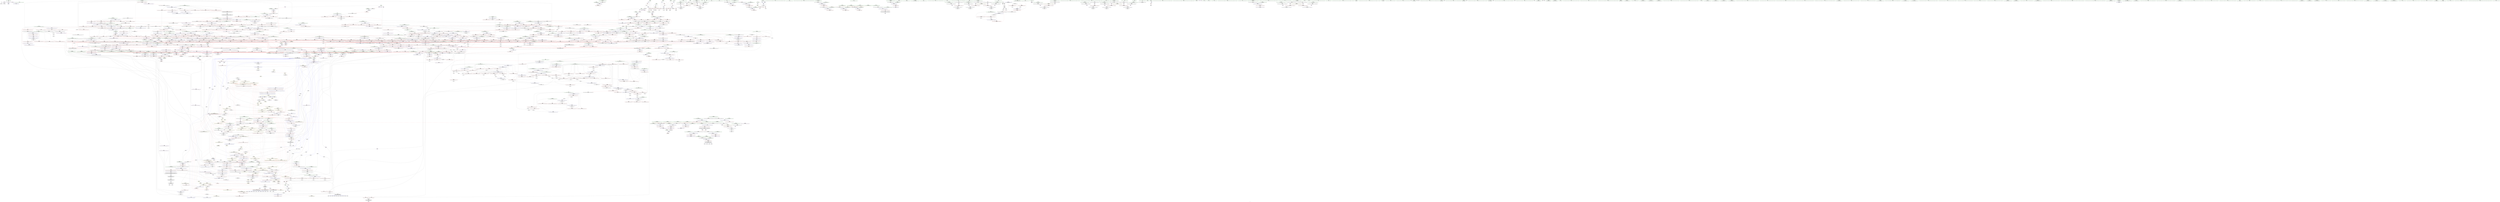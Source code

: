 digraph "SVFG" {
	label="SVFG";

	Node0x5625571b92c0 [shape=record,color=grey,label="{NodeID: 0\nNullPtr}"];
	Node0x5625571b92c0 -> Node0x562557273a00[style=solid];
	Node0x5625571b92c0 -> Node0x5625572a5110[style=solid];
	Node0x56255726b2f0 [shape=record,color=black,label="{NodeID: 443\n1624\<--1622\nsub.ptr.lhs.cast\<--\n_ZSt27__unguarded_partition_pivotIPxN9__gnu_cxx5__ops15_Iter_comp_iterISt7greaterIxEEEET_S7_S7_T0_\n}"];
	Node0x56255726b2f0 -> Node0x5625572e4cc0[style=solid];
	Node0x56255727a5a0 [shape=record,color=red,label="{NodeID: 886\n1554\<--1525\n\<--__first.addr\n_ZSt22__final_insertion_sortIPxN9__gnu_cxx5__ops15_Iter_comp_iterISt7greaterIxEEEEvT_S7_T0_\n}"];
	Node0x56255727a5a0 -> Node0x56255727f0c0[style=solid];
	Node0x5625572b0740 [shape=record,color=blue,label="{NodeID: 1329\n2075\<--2072\nthis.addr\<--this\n_ZN9__gnu_cxx5__ops14_Iter_comp_valISt7greaterIxEEclIPxxEEbT_RT0_\n}"];
	Node0x5625572b0740 -> Node0x56255729fc70[style=dashed];
	Node0x562557263b60 [shape=record,color=green,label="{NodeID: 222\n1370\<--1371\nthis.addr\<--this.addr_field_insensitive\n_ZNK9__gnu_cxx5__ops14_Val_less_iterclIxPxEEbRT_T0_\n}"];
	Node0x562557263b60 -> Node0x562557278e10[style=solid];
	Node0x562557263b60 -> Node0x5625572ac300[style=solid];
	Node0x562557286aa0 [shape=record,color=red,label="{NodeID: 665\n512\<--499\n\<--__i\n_ZSt13__heap_selectIPxN9__gnu_cxx5__ops15_Iter_less_iterEEvT_S4_S4_T0_\n}"];
	Node0x562557286aa0 -> Node0x5625572eb440[style=solid];
	Node0x562557443e00 [shape=record,color=black,label="{NodeID: 3322\n2112 = PHI(1633, )\n1st arg _ZSt22__move_median_to_firstIPxN9__gnu_cxx5__ops15_Iter_comp_iterISt7greaterIxEEEEvT_S7_S7_S7_T0_ }"];
	Node0x562557443e00 -> Node0x5625572b0cf0[style=solid];
	Node0x5625572a53b0 [shape=record,color=blue,label="{NodeID: 1108\n59\<--9\ni\<--\nmain\n}"];
	Node0x5625572a53b0 -> Node0x5625572831c0[style=dashed];
	Node0x5625572a53b0 -> Node0x562557283290[style=dashed];
	Node0x5625572a53b0 -> Node0x562557283360[style=dashed];
	Node0x5625572a53b0 -> Node0x5625572a5480[style=dashed];
	Node0x5625572a53b0 -> Node0x562557368980[style=dashed];
	Node0x56255725b390 [shape=record,color=green,label="{NodeID: 1\n7\<--1\n__dso_handle\<--dummyObj\nGlob }"];
	Node0x56255726b3c0 [shape=record,color=black,label="{NodeID: 444\n1625\<--1623\nsub.ptr.rhs.cast\<--\n_ZSt27__unguarded_partition_pivotIPxN9__gnu_cxx5__ops15_Iter_comp_iterISt7greaterIxEEEET_S7_S7_T0_\n}"];
	Node0x56255726b3c0 -> Node0x5625572e4cc0[style=solid];
	Node0x56255727a670 [shape=record,color=red,label="{NodeID: 887\n1564\<--1525\n\<--__first.addr\n_ZSt22__final_insertion_sortIPxN9__gnu_cxx5__ops15_Iter_comp_iterISt7greaterIxEEEEvT_S7_T0_\n|{<s0>110}}"];
	Node0x56255727a670:s0 -> Node0x5625574409f0[style=solid,color=red];
	Node0x562557375930 [shape=record,color=yellow,style=double,label="{NodeID: 2437\n144V_1 = ENCHI(MR_144V_0)\npts\{17 15770000 \}\nFun[_ZSt11__sort_heapIPxN9__gnu_cxx5__ops15_Iter_comp_iterISt7greaterIxEEEEvT_S7_RT0_]|{<s0>121|<s1>121}}"];
	Node0x562557375930:s0 -> Node0x562557378d90[style=dashed,color=red];
	Node0x562557375930:s1 -> Node0x5625573794c0[style=dashed,color=red];
	Node0x5625572b0810 [shape=record,color=blue,label="{NodeID: 1330\n2077\<--2073\n__it.addr\<--__it\n_ZN9__gnu_cxx5__ops14_Iter_comp_valISt7greaterIxEEclIPxxEEbT_RT0_\n}"];
	Node0x5625572b0810 -> Node0x56255729fd40[style=dashed];
	Node0x562557263c30 [shape=record,color=green,label="{NodeID: 223\n1372\<--1373\n__val.addr\<--__val.addr_field_insensitive\n_ZNK9__gnu_cxx5__ops14_Val_less_iterclIxPxEEbRT_T0_\n}"];
	Node0x562557263c30 -> Node0x562557278ee0[style=solid];
	Node0x562557263c30 -> Node0x5625572ac3d0[style=solid];
	Node0x562557286b70 [shape=record,color=red,label="{NodeID: 666\n516\<--499\n\<--__i\n_ZSt13__heap_selectIPxN9__gnu_cxx5__ops15_Iter_less_iterEEvT_S4_S4_T0_\n|{<s0>33}}"];
	Node0x562557286b70:s0 -> Node0x562557448980[style=solid,color=red];
	Node0x562557443f10 [shape=record,color=black,label="{NodeID: 3323\n2113 = PHI(1634, )\n2nd arg _ZSt22__move_median_to_firstIPxN9__gnu_cxx5__ops15_Iter_comp_iterISt7greaterIxEEEEvT_S7_S7_S7_T0_ }"];
	Node0x562557443f10 -> Node0x5625572b0dc0[style=solid];
	Node0x5625572a5480 [shape=record,color=blue,label="{NodeID: 1109\n59\<--95\ni\<--inc\nmain\n}"];
	Node0x5625572a5480 -> Node0x5625572831c0[style=dashed];
	Node0x5625572a5480 -> Node0x562557283290[style=dashed];
	Node0x5625572a5480 -> Node0x562557283360[style=dashed];
	Node0x5625572a5480 -> Node0x5625572a5480[style=dashed];
	Node0x5625572a5480 -> Node0x562557368980[style=dashed];
	Node0x56255725b420 [shape=record,color=green,label="{NodeID: 2\n9\<--1\n\<--dummyObj\nCan only get source location for instruction, argument, global var or function.}"];
	Node0x56255726b490 [shape=record,color=black,label="{NodeID: 445\n1604\<--1650\n_ZSt27__unguarded_partition_pivotIPxN9__gnu_cxx5__ops15_Iter_comp_iterISt7greaterIxEEEET_S7_S7_T0__ret\<--call\n_ZSt27__unguarded_partition_pivotIPxN9__gnu_cxx5__ops15_Iter_comp_iterISt7greaterIxEEEET_S7_S7_T0_\n|{<s0>102}}"];
	Node0x56255726b490:s0 -> Node0x562557439d40[style=solid,color=blue];
	Node0x56255727a740 [shape=record,color=red,label="{NodeID: 888\n1537\<--1527\n\<--__last.addr\n_ZSt22__final_insertion_sortIPxN9__gnu_cxx5__ops15_Iter_comp_iterISt7greaterIxEEEEvT_S7_T0_\n}"];
	Node0x56255727a740 -> Node0x56255726ac70[style=solid];
	Node0x5625572b08e0 [shape=record,color=blue,label="{NodeID: 1331\n2079\<--2074\n__val.addr\<--__val\n_ZN9__gnu_cxx5__ops14_Iter_comp_valISt7greaterIxEEclIPxxEEbT_RT0_\n}"];
	Node0x5625572b08e0 -> Node0x56255729fe10[style=dashed];
	Node0x562557263d00 [shape=record,color=green,label="{NodeID: 224\n1374\<--1375\n__it.addr\<--__it.addr_field_insensitive\n_ZNK9__gnu_cxx5__ops14_Val_less_iterclIxPxEEbRT_T0_\n}"];
	Node0x562557263d00 -> Node0x562557278fb0[style=solid];
	Node0x562557263d00 -> Node0x5625572ac4a0[style=solid];
	Node0x562557286c40 [shape=record,color=red,label="{NodeID: 667\n524\<--499\n\<--__i\n_ZSt13__heap_selectIPxN9__gnu_cxx5__ops15_Iter_less_iterEEvT_S4_S4_T0_\n|{<s0>34}}"];
	Node0x562557286c40:s0 -> Node0x56255743d000[style=solid,color=red];
	Node0x562557444020 [shape=record,color=black,label="{NodeID: 3324\n2114 = PHI(1636, )\n3rd arg _ZSt22__move_median_to_firstIPxN9__gnu_cxx5__ops15_Iter_comp_iterISt7greaterIxEEEEvT_S7_S7_S7_T0_ }"];
	Node0x562557444020 -> Node0x5625572b0e90[style=solid];
	Node0x5625572a5550 [shape=record,color=blue,label="{NodeID: 1110\n61\<--9\ni6\<--\nmain\n}"];
	Node0x5625572a5550 -> Node0x562557283430[style=dashed];
	Node0x5625572a5550 -> Node0x562557283500[style=dashed];
	Node0x5625572a5550 -> Node0x5625572835d0[style=dashed];
	Node0x5625572a5550 -> Node0x5625572a5620[style=dashed];
	Node0x5625572a5550 -> Node0x562557368e80[style=dashed];
	Node0x56255725b6d0 [shape=record,color=green,label="{NodeID: 3\n21\<--1\n_ZSt3cin\<--dummyObj\nGlob }"];
	Node0x56255726b560 [shape=record,color=black,label="{NodeID: 446\n1718\<--1716\nsub.ptr.lhs.cast\<--\n_ZSt11__sort_heapIPxN9__gnu_cxx5__ops15_Iter_comp_iterISt7greaterIxEEEEvT_S7_RT0_\n}"];
	Node0x56255726b560 -> Node0x5625572e5a40[style=solid];
	Node0x56255727a810 [shape=record,color=red,label="{NodeID: 889\n1556\<--1527\n\<--__last.addr\n_ZSt22__final_insertion_sortIPxN9__gnu_cxx5__ops15_Iter_comp_iterISt7greaterIxEEEEvT_S7_T0_\n|{<s0>108}}"];
	Node0x56255727a810:s0 -> Node0x56255741db10[style=solid,color=red];
	Node0x5625572b09b0 [shape=record,color=blue,label="{NodeID: 1332\n2094\<--2091\nthis.addr\<--this\n_ZNKSt7greaterIxEclERKxS2_\n}"];
	Node0x5625572b09b0 -> Node0x56255729fee0[style=dashed];
	Node0x562557263dd0 [shape=record,color=green,label="{NodeID: 225\n1389\<--1390\n__comp\<--__comp_field_insensitive\n_ZSt6__sortIPxN9__gnu_cxx5__ops15_Iter_comp_iterISt7greaterIxEEEEvT_S7_T0_\n}"];
	Node0x562557263dd0 -> Node0x562557269c30[style=solid];
	Node0x562557263dd0 -> Node0x562557269d00[style=solid];
	Node0x562557286d10 [shape=record,color=red,label="{NodeID: 668\n530\<--499\n\<--__i\n_ZSt13__heap_selectIPxN9__gnu_cxx5__ops15_Iter_less_iterEEvT_S4_S4_T0_\n}"];
	Node0x562557286d10 -> Node0x56255727dad0[style=solid];
	Node0x562557444130 [shape=record,color=black,label="{NodeID: 3325\n1870 = PHI(1782, 1854, )\n0th arg _ZSt13__adjust_heapIPxlxN9__gnu_cxx5__ops15_Iter_comp_iterISt7greaterIxEEEEvT_T0_S8_T1_T2_ }"];
	Node0x562557444130 -> Node0x5625572af150[style=solid];
	Node0x5625572a5620 [shape=record,color=blue,label="{NodeID: 1111\n61\<--110\ni6\<--inc14\nmain\n}"];
	Node0x5625572a5620 -> Node0x562557283430[style=dashed];
	Node0x5625572a5620 -> Node0x562557283500[style=dashed];
	Node0x5625572a5620 -> Node0x5625572835d0[style=dashed];
	Node0x5625572a5620 -> Node0x5625572a5620[style=dashed];
	Node0x5625572a5620 -> Node0x562557368e80[style=dashed];
	Node0x56255725b760 [shape=record,color=green,label="{NodeID: 4\n22\<--1\n_ZSt4cout\<--dummyObj\nGlob }"];
	Node0x56255726b630 [shape=record,color=black,label="{NodeID: 447\n1719\<--1717\nsub.ptr.rhs.cast\<--\n_ZSt11__sort_heapIPxN9__gnu_cxx5__ops15_Iter_comp_iterISt7greaterIxEEEEvT_S7_RT0_\n}"];
	Node0x56255726b630 -> Node0x5625572e5a40[style=solid];
	Node0x56255727a8e0 [shape=record,color=red,label="{NodeID: 890\n1565\<--1527\n\<--__last.addr\n_ZSt22__final_insertion_sortIPxN9__gnu_cxx5__ops15_Iter_comp_iterISt7greaterIxEEEEvT_S7_T0_\n|{<s0>110}}"];
	Node0x56255727a8e0:s0 -> Node0x562557440b40[style=solid,color=red];
	Node0x5625572b0a80 [shape=record,color=blue,label="{NodeID: 1333\n2096\<--2092\n__x.addr\<--__x\n_ZNKSt7greaterIxEclERKxS2_\n}"];
	Node0x5625572b0a80 -> Node0x56255729ffb0[style=dashed];
	Node0x562557263ea0 [shape=record,color=green,label="{NodeID: 226\n1391\<--1392\n__first.addr\<--__first.addr_field_insensitive\n_ZSt6__sortIPxN9__gnu_cxx5__ops15_Iter_comp_iterISt7greaterIxEEEEvT_S7_T0_\n}"];
	Node0x562557263ea0 -> Node0x562557279220[style=solid];
	Node0x562557263ea0 -> Node0x5625572792f0[style=solid];
	Node0x562557263ea0 -> Node0x5625572793c0[style=solid];
	Node0x562557263ea0 -> Node0x562557279490[style=solid];
	Node0x562557263ea0 -> Node0x5625572ac570[style=solid];
	Node0x562557286de0 [shape=record,color=red,label="{NodeID: 669\n550\<--539\n\<--__first.addr\n_ZSt11__sort_heapIPxN9__gnu_cxx5__ops15_Iter_less_iterEEvT_S4_RT0_\n}"];
	Node0x562557286de0 -> Node0x562557268980[style=solid];
	Node0x562557444280 [shape=record,color=black,label="{NodeID: 3326\n1871 = PHI(1783, 130, )\n1st arg _ZSt13__adjust_heapIPxlxN9__gnu_cxx5__ops15_Iter_comp_iterISt7greaterIxEEEEvT_T0_S8_T1_T2_ }"];
	Node0x562557444280 -> Node0x5625572af220[style=solid];
	Node0x5625572a56f0 [shape=record,color=blue,label="{NodeID: 1112\n65\<--130\nans\<--\nmain\n}"];
	Node0x5625572a56f0 -> Node0x5625572836a0[style=dashed];
	Node0x5625572a56f0 -> Node0x562557283770[style=dashed];
	Node0x5625572a56f0 -> Node0x5625572a5890[style=dashed];
	Node0x5625572a56f0 -> Node0x562557369380[style=dashed];
	Node0x56255725b820 [shape=record,color=green,label="{NodeID: 5\n23\<--1\n.str\<--dummyObj\nGlob }"];
	Node0x56255726b700 [shape=record,color=black,label="{NodeID: 448\n1788\<--1750\n\<--agg.tmp\n_ZSt11__make_heapIPxN9__gnu_cxx5__ops15_Iter_comp_iterISt7greaterIxEEEEvT_S7_RT0_\n}"];
	Node0x56255726b700 -> Node0x56255727fdc0[style=solid];
	Node0x5625572bd790 [shape=record,color=yellow,style=double,label="{NodeID: 3105\n26V_2 = CSCHI(MR_26V_1)\npts\{17 20 \}\nCS[]|{<s0>55|<s1>55|<s2>57|<s3>57|<s4>58|<s5>58|<s6>60|<s7>60|<s8>62|<s9>62|<s10>63|<s11>63|<s12>66|<s13>66|<s14>146|<s15>146|<s16>148|<s17>148|<s18>149|<s19>149|<s20>151|<s21>151|<s22>153|<s23>153|<s24>154|<s25>154|<s26>157|<s27>157}}"];
	Node0x5625572bd790:s0 -> Node0x56255734f780[style=dashed,color=blue];
	Node0x5625572bd790:s1 -> Node0x56255734fc80[style=dashed,color=blue];
	Node0x5625572bd790:s2 -> Node0x56255734f780[style=dashed,color=blue];
	Node0x5625572bd790:s3 -> Node0x56255734fc80[style=dashed,color=blue];
	Node0x5625572bd790:s4 -> Node0x56255734f780[style=dashed,color=blue];
	Node0x5625572bd790:s5 -> Node0x56255734fc80[style=dashed,color=blue];
	Node0x5625572bd790:s6 -> Node0x56255734f780[style=dashed,color=blue];
	Node0x5625572bd790:s7 -> Node0x56255734fc80[style=dashed,color=blue];
	Node0x5625572bd790:s8 -> Node0x56255734f780[style=dashed,color=blue];
	Node0x5625572bd790:s9 -> Node0x56255734fc80[style=dashed,color=blue];
	Node0x5625572bd790:s10 -> Node0x56255734f780[style=dashed,color=blue];
	Node0x5625572bd790:s11 -> Node0x56255734fc80[style=dashed,color=blue];
	Node0x5625572bd790:s12 -> Node0x562557354c80[style=dashed,color=blue];
	Node0x5625572bd790:s13 -> Node0x562557355180[style=dashed,color=blue];
	Node0x5625572bd790:s14 -> Node0x56255736ca80[style=dashed,color=blue];
	Node0x5625572bd790:s15 -> Node0x56255736cf80[style=dashed,color=blue];
	Node0x5625572bd790:s16 -> Node0x56255736ca80[style=dashed,color=blue];
	Node0x5625572bd790:s17 -> Node0x56255736cf80[style=dashed,color=blue];
	Node0x5625572bd790:s18 -> Node0x56255736ca80[style=dashed,color=blue];
	Node0x5625572bd790:s19 -> Node0x56255736cf80[style=dashed,color=blue];
	Node0x5625572bd790:s20 -> Node0x56255736ca80[style=dashed,color=blue];
	Node0x5625572bd790:s21 -> Node0x56255736cf80[style=dashed,color=blue];
	Node0x5625572bd790:s22 -> Node0x56255736ca80[style=dashed,color=blue];
	Node0x5625572bd790:s23 -> Node0x56255736cf80[style=dashed,color=blue];
	Node0x5625572bd790:s24 -> Node0x56255736ca80[style=dashed,color=blue];
	Node0x5625572bd790:s25 -> Node0x56255736cf80[style=dashed,color=blue];
	Node0x5625572bd790:s26 -> Node0x562557345c80[style=dashed,color=blue];
	Node0x5625572bd790:s27 -> Node0x562557346180[style=dashed,color=blue];
	Node0x56255727a9b0 [shape=record,color=red,label="{NodeID: 891\n1589\<--1578\n\<--__first.addr\n_ZSt14__partial_sortIPxN9__gnu_cxx5__ops15_Iter_comp_iterISt7greaterIxEEEEvT_S7_S7_T0_\n|{<s0>112}}"];
	Node0x56255727a9b0:s0 -> Node0x56255743f760[style=solid,color=red];
	Node0x562557375d40 [shape=record,color=yellow,style=double,label="{NodeID: 2441\n8V_1 = ENCHI(MR_8V_0)\npts\{17 \}\nFun[_ZSt14__partial_sortIPxN9__gnu_cxx5__ops15_Iter_less_iterEEvT_S4_S4_T0_]|{<s0>28}}"];
	Node0x562557375d40:s0 -> Node0x562557378820[style=dashed,color=red];
	Node0x5625572b0b50 [shape=record,color=blue,label="{NodeID: 1334\n2098\<--2093\n__y.addr\<--__y\n_ZNKSt7greaterIxEclERKxS2_\n}"];
	Node0x5625572b0b50 -> Node0x5625572a0080[style=dashed];
	Node0x562557263f70 [shape=record,color=green,label="{NodeID: 227\n1393\<--1394\n__last.addr\<--__last.addr_field_insensitive\n_ZSt6__sortIPxN9__gnu_cxx5__ops15_Iter_comp_iterISt7greaterIxEEEEvT_S7_T0_\n}"];
	Node0x562557263f70 -> Node0x562557279560[style=solid];
	Node0x562557263f70 -> Node0x562557279630[style=solid];
	Node0x562557263f70 -> Node0x562557279700[style=solid];
	Node0x562557263f70 -> Node0x5625572797d0[style=solid];
	Node0x562557263f70 -> Node0x5625572ac640[style=solid];
	Node0x562557286eb0 [shape=record,color=red,label="{NodeID: 670\n561\<--539\n\<--__first.addr\n_ZSt11__sort_heapIPxN9__gnu_cxx5__ops15_Iter_less_iterEEvT_S4_RT0_\n|{<s0>35}}"];
	Node0x562557286eb0:s0 -> Node0x56255743cd00[style=solid,color=red];
	Node0x5625574443d0 [shape=record,color=black,label="{NodeID: 3327\n1872 = PHI(1784, 1860, )\n2nd arg _ZSt13__adjust_heapIPxlxN9__gnu_cxx5__ops15_Iter_comp_iterISt7greaterIxEEEEvT_T0_S8_T1_T2_ }"];
	Node0x5625574443d0 -> Node0x5625572af2f0[style=solid];
	Node0x56255734ed80 [shape=record,color=black,label="{NodeID: 2220\nMR_8V_3 = PHI(MR_8V_5, MR_8V_2, )\npts\{17 \}\n|{|<s1>28|<s2>33|<s3>34|<s4>34|<s5>34}}"];
	Node0x56255734ed80 -> Node0x56255734ed80[style=dashed];
	Node0x56255734ed80:s1 -> Node0x5625572bba10[style=dashed,color=blue];
	Node0x56255734ed80:s2 -> Node0x56255737ed00[style=dashed,color=red];
	Node0x56255734ed80:s3 -> Node0x562557288980[style=dashed,color=red];
	Node0x56255734ed80:s4 -> Node0x562557288a50[style=dashed,color=red];
	Node0x56255734ed80:s5 -> Node0x5625572a7f90[style=dashed,color=red];
	Node0x5625572a57c0 [shape=record,color=blue,label="{NodeID: 1113\n67\<--9\ni18\<--\nmain\n}"];
	Node0x5625572a57c0 -> Node0x562557283840[style=dashed];
	Node0x5625572a57c0 -> Node0x562557283910[style=dashed];
	Node0x5625572a57c0 -> Node0x5625572839e0[style=dashed];
	Node0x5625572a57c0 -> Node0x562557283ab0[style=dashed];
	Node0x5625572a57c0 -> Node0x5625572a5960[style=dashed];
	Node0x5625572a57c0 -> Node0x562557369880[style=dashed];
	Node0x56255725c0c0 [shape=record,color=green,label="{NodeID: 6\n25\<--1\n.str.1\<--dummyObj\nGlob }"];
	Node0x56255726b7d0 [shape=record,color=black,label="{NodeID: 449\n1757\<--1755\nsub.ptr.lhs.cast\<--\n_ZSt11__make_heapIPxN9__gnu_cxx5__ops15_Iter_comp_iterISt7greaterIxEEEEvT_S7_RT0_\n}"];
	Node0x56255726b7d0 -> Node0x5625572e04c0[style=solid];
	Node0x56255727aa80 [shape=record,color=red,label="{NodeID: 892\n1598\<--1578\n\<--__first.addr\n_ZSt14__partial_sortIPxN9__gnu_cxx5__ops15_Iter_comp_iterISt7greaterIxEEEEvT_S7_S7_T0_\n|{<s0>113}}"];
	Node0x56255727aa80:s0 -> Node0x562557442990[style=solid,color=red];
	Node0x562557375e50 [shape=record,color=yellow,style=double,label="{NodeID: 2442\n10V_1 = ENCHI(MR_10V_0)\npts\{20 \}\nFun[_ZSt14__partial_sortIPxN9__gnu_cxx5__ops15_Iter_less_iterEEvT_S4_S4_T0_]|{<s0>28|<s1>29}}"];
	Node0x562557375e50:s0 -> Node0x562557378930[style=dashed,color=red];
	Node0x562557375e50:s1 -> Node0x56255737b3e0[style=dashed,color=red];
	Node0x5625572b0c20 [shape=record,color=blue,label="{NodeID: 1335\n2117\<--2111\n__result.addr\<--__result\n_ZSt22__move_median_to_firstIPxN9__gnu_cxx5__ops15_Iter_comp_iterISt7greaterIxEEEEvT_S7_S7_S7_T0_\n}"];
	Node0x5625572b0c20 -> Node0x5625572a02f0[style=dashed];
	Node0x5625572b0c20 -> Node0x5625572a03c0[style=dashed];
	Node0x5625572b0c20 -> Node0x5625572a0490[style=dashed];
	Node0x5625572b0c20 -> Node0x5625572a0560[style=dashed];
	Node0x5625572b0c20 -> Node0x5625572a0630[style=dashed];
	Node0x5625572b0c20 -> Node0x5625572a0700[style=dashed];
	Node0x562557264040 [shape=record,color=green,label="{NodeID: 228\n1395\<--1396\nagg.tmp\<--agg.tmp_field_insensitive\n_ZSt6__sortIPxN9__gnu_cxx5__ops15_Iter_comp_iterISt7greaterIxEEEEvT_S7_T0_\n}"];
	Node0x562557264040 -> Node0x562557269dd0[style=solid];
	Node0x562557286f80 [shape=record,color=red,label="{NodeID: 671\n549\<--541\n\<--__last.addr\n_ZSt11__sort_heapIPxN9__gnu_cxx5__ops15_Iter_less_iterEEvT_S4_RT0_\n}"];
	Node0x562557286f80 -> Node0x5625572688b0[style=solid];
	Node0x562557444520 [shape=record,color=black,label="{NodeID: 3328\n1873 = PHI(1786, 1862, )\n3rd arg _ZSt13__adjust_heapIPxlxN9__gnu_cxx5__ops15_Iter_comp_iterISt7greaterIxEEEEvT_T0_S8_T1_T2_ }"];
	Node0x562557444520 -> Node0x5625572af3c0[style=solid];
	Node0x56255734f280 [shape=record,color=black,label="{NodeID: 2221\nMR_154V_3 = PHI(MR_154V_4, MR_154V_2, )\npts\{500 \}\n}"];
	Node0x56255734f280 -> Node0x562557286aa0[style=dashed];
	Node0x56255734f280 -> Node0x562557286b70[style=dashed];
	Node0x56255734f280 -> Node0x562557286c40[style=dashed];
	Node0x56255734f280 -> Node0x562557286d10[style=dashed];
	Node0x56255734f280 -> Node0x5625572a6f50[style=dashed];
	Node0x5625572a5890 [shape=record,color=blue,label="{NodeID: 1114\n65\<--147\nans\<--add\nmain\n}"];
	Node0x5625572a5890 -> Node0x5625572836a0[style=dashed];
	Node0x5625572a5890 -> Node0x562557283770[style=dashed];
	Node0x5625572a5890 -> Node0x5625572a5890[style=dashed];
	Node0x5625572a5890 -> Node0x562557369380[style=dashed];
	Node0x56255725c150 [shape=record,color=green,label="{NodeID: 7\n28\<--1\n\<--dummyObj\nCan only get source location for instruction, argument, global var or function.}"];
	Node0x56255726b8a0 [shape=record,color=black,label="{NodeID: 450\n1758\<--1756\nsub.ptr.rhs.cast\<--\n_ZSt11__make_heapIPxN9__gnu_cxx5__ops15_Iter_comp_iterISt7greaterIxEEEEvT_S7_RT0_\n}"];
	Node0x56255726b8a0 -> Node0x5625572e04c0[style=solid];
	Node0x56255727ab50 [shape=record,color=red,label="{NodeID: 893\n1590\<--1580\n\<--__middle.addr\n_ZSt14__partial_sortIPxN9__gnu_cxx5__ops15_Iter_comp_iterISt7greaterIxEEEEvT_S7_S7_T0_\n|{<s0>112}}"];
	Node0x56255727ab50:s0 -> Node0x56255743f870[style=solid,color=red];
	Node0x5625572b0cf0 [shape=record,color=blue,label="{NodeID: 1336\n2119\<--2112\n__a.addr\<--__a\n_ZSt22__move_median_to_firstIPxN9__gnu_cxx5__ops15_Iter_comp_iterISt7greaterIxEEEEvT_S7_S7_S7_T0_\n}"];
	Node0x5625572b0cf0 -> Node0x5625572a07d0[style=dashed];
	Node0x5625572b0cf0 -> Node0x5625572a08a0[style=dashed];
	Node0x5625572b0cf0 -> Node0x5625572a0970[style=dashed];
	Node0x5625572b0cf0 -> Node0x5625572a0a40[style=dashed];
	Node0x5625572b0cf0 -> Node0x5625572a0b10[style=dashed];
	Node0x562557264110 [shape=record,color=green,label="{NodeID: 229\n1397\<--1398\nagg.tmp1\<--agg.tmp1_field_insensitive\n_ZSt6__sortIPxN9__gnu_cxx5__ops15_Iter_comp_iterISt7greaterIxEEEEvT_S7_T0_\n}"];
	Node0x562557264110 -> Node0x562557269ea0[style=solid];
	Node0x562557287050 [shape=record,color=red,label="{NodeID: 672\n558\<--541\n\<--__last.addr\n_ZSt11__sort_heapIPxN9__gnu_cxx5__ops15_Iter_less_iterEEvT_S4_RT0_\n}"];
	Node0x562557287050 -> Node0x56255727dba0[style=solid];
	Node0x562557444670 [shape=record,color=black,label="{NodeID: 3329\n1312 = PHI(1268, 1272, 1274, )\n0th arg _ZSt12__niter_baseIPxET_S1_ }"];
	Node0x562557444670 -> Node0x5625572abe20[style=solid];
	Node0x56255734f780 [shape=record,color=black,label="{NodeID: 2222\nMR_8V_7 = PHI(MR_8V_9, MR_8V_3, )\npts\{17 \}\n|{<s0>30}}"];
	Node0x56255734f780:s0 -> Node0x56255739fc80[style=dashed,color=blue];
	Node0x5625572a5960 [shape=record,color=blue,label="{NodeID: 1115\n67\<--151\ni18\<--inc27\nmain\n}"];
	Node0x5625572a5960 -> Node0x562557283840[style=dashed];
	Node0x5625572a5960 -> Node0x562557283910[style=dashed];
	Node0x5625572a5960 -> Node0x5625572839e0[style=dashed];
	Node0x5625572a5960 -> Node0x562557283ab0[style=dashed];
	Node0x5625572a5960 -> Node0x5625572a5960[style=dashed];
	Node0x5625572a5960 -> Node0x562557369880[style=dashed];
	Node0x56255725c1e0 [shape=record,color=green,label="{NodeID: 8\n74\<--1\n\<--dummyObj\nCan only get source location for instruction, argument, global var or function.}"];
	Node0x56255726b970 [shape=record,color=black,label="{NodeID: 451\n1766\<--1764\nsub.ptr.lhs.cast1\<--\n_ZSt11__make_heapIPxN9__gnu_cxx5__ops15_Iter_comp_iterISt7greaterIxEEEEvT_S7_RT0_\n}"];
	Node0x56255726b970 -> Node0x5625572e01c0[style=solid];
	Node0x56255727ac20 [shape=record,color=red,label="{NodeID: 894\n1599\<--1580\n\<--__middle.addr\n_ZSt14__partial_sortIPxN9__gnu_cxx5__ops15_Iter_comp_iterISt7greaterIxEEEEvT_S7_S7_T0_\n|{<s0>113}}"];
	Node0x56255727ac20:s0 -> Node0x562557442aa0[style=solid,color=red];
	Node0x5625572b0dc0 [shape=record,color=blue,label="{NodeID: 1337\n2121\<--2113\n__b.addr\<--__b\n_ZSt22__move_median_to_firstIPxN9__gnu_cxx5__ops15_Iter_comp_iterISt7greaterIxEEEEvT_S7_S7_S7_T0_\n}"];
	Node0x5625572b0dc0 -> Node0x5625572a0be0[style=dashed];
	Node0x5625572b0dc0 -> Node0x5625572a0cb0[style=dashed];
	Node0x5625572b0dc0 -> Node0x5625572a0d80[style=dashed];
	Node0x5625572b0dc0 -> Node0x5625572a0e50[style=dashed];
	Node0x5625572b0dc0 -> Node0x5625572a0f20[style=dashed];
	Node0x56255726c360 [shape=record,color=green,label="{NodeID: 230\n1418\<--1419\nllvm.memcpy.p0i8.p0i8.i64\<--llvm.memcpy.p0i8.p0i8.i64_field_insensitive\n}"];
	Node0x562557287120 [shape=record,color=red,label="{NodeID: 673\n562\<--541\n\<--__last.addr\n_ZSt11__sort_heapIPxN9__gnu_cxx5__ops15_Iter_less_iterEEvT_S4_RT0_\n|{<s0>35}}"];
	Node0x562557287120:s0 -> Node0x56255743ce80[style=solid,color=red];
	Node0x562557444800 [shape=record,color=black,label="{NodeID: 3330\n823 = PHI(724, )\n0th arg _ZN9__gnu_cxx5__ops14_Iter_less_valC2ENS0_15_Iter_less_iterE }"];
	Node0x562557444800 -> Node0x5625572a8c90[style=solid];
	Node0x56255734fc80 [shape=record,color=black,label="{NodeID: 2223\nMR_10V_7 = PHI(MR_10V_9, MR_10V_3, )\npts\{20 \}\n|{<s0>30}}"];
	Node0x56255734fc80:s0 -> Node0x56255739fc80[style=dashed,color=blue];
	Node0x5625572a5a30 [shape=record,color=blue,label="{NodeID: 1116\n8\<--175\ntestCase\<--inc35\nmain\n}"];
	Node0x5625572a5a30 -> Node0x562557367a80[style=dashed];
	Node0x56255725c2a0 [shape=record,color=green,label="{NodeID: 9\n130\<--1\n\<--dummyObj\nCan only get source location for instruction, argument, global var or function.|{<s0>42|<s1>131}}"];
	Node0x56255725c2a0:s0 -> Node0x562557442450[style=solid,color=red];
	Node0x56255725c2a0:s1 -> Node0x562557444280[style=solid,color=red];
	Node0x56255726ba40 [shape=record,color=black,label="{NodeID: 452\n1767\<--1765\nsub.ptr.rhs.cast2\<--\n_ZSt11__make_heapIPxN9__gnu_cxx5__ops15_Iter_comp_iterISt7greaterIxEEEEvT_S7_RT0_\n}"];
	Node0x56255726ba40 -> Node0x5625572e01c0[style=solid];
	Node0x56255727acf0 [shape=record,color=red,label="{NodeID: 895\n1591\<--1582\n\<--__last.addr\n_ZSt14__partial_sortIPxN9__gnu_cxx5__ops15_Iter_comp_iterISt7greaterIxEEEEvT_S7_S7_T0_\n|{<s0>112}}"];
	Node0x56255727acf0:s0 -> Node0x56255743f980[style=solid,color=red];
	Node0x5625572b0e90 [shape=record,color=blue,label="{NodeID: 1338\n2123\<--2114\n__c.addr\<--__c\n_ZSt22__move_median_to_firstIPxN9__gnu_cxx5__ops15_Iter_comp_iterISt7greaterIxEEEEvT_S7_S7_S7_T0_\n}"];
	Node0x5625572b0e90 -> Node0x5625572a0ff0[style=dashed];
	Node0x5625572b0e90 -> Node0x5625572a10c0[style=dashed];
	Node0x5625572b0e90 -> Node0x5625572a1190[style=dashed];
	Node0x5625572b0e90 -> Node0x5625572a1260[style=dashed];
	Node0x5625572b0e90 -> Node0x5625572a1330[style=dashed];
	Node0x5625572b0e90 -> Node0x5625572a1400[style=dashed];
	Node0x56255726c430 [shape=record,color=green,label="{NodeID: 231\n1421\<--1422\n_ZSt16__introsort_loopIPxlN9__gnu_cxx5__ops15_Iter_comp_iterISt7greaterIxEEEEvT_S7_T0_T1_\<--_ZSt16__introsort_loopIPxlN9__gnu_cxx5__ops15_Iter_comp_iterISt7greaterIxEEEEvT_S7_T0_T1__field_insensitive\n}"];
	Node0x5625572871f0 [shape=record,color=red,label="{NodeID: 674\n563\<--541\n\<--__last.addr\n_ZSt11__sort_heapIPxN9__gnu_cxx5__ops15_Iter_less_iterEEvT_S4_RT0_\n|{<s0>35}}"];
	Node0x5625572871f0:s0 -> Node0x56255743d000[style=solid,color=red];
	Node0x562557444910 [shape=record,color=black,label="{NodeID: 3331\n1149 = PHI(403, )\n0th arg _ZSt26__unguarded_insertion_sortIPxN9__gnu_cxx5__ops15_Iter_less_iterEEvT_S4_T0_ }"];
	Node0x562557444910 -> Node0x5625572aab70[style=solid];
	Node0x562557350180 [shape=record,color=black,label="{NodeID: 2224\nMR_10V_5 = PHI(MR_10V_4, MR_10V_2, MR_10V_2, )\npts\{20 \}\n|{|<s1>138}}"];
	Node0x562557350180 -> Node0x56255729eb60[style=dashed];
	Node0x562557350180:s1 -> Node0x562557349380[style=dashed,color=red];
	Node0x5625572a5b00 [shape=record,color=blue,label="{NodeID: 1117\n189\<--187\n__first.addr\<--__first\n_ZSt4sortIPxEvT_S1_\n}"];
	Node0x5625572a5b00 -> Node0x562557283d20[style=dashed];
	Node0x56255725c3a0 [shape=record,color=green,label="{NodeID: 10\n275\<--1\n\<--dummyObj\nCan only get source location for instruction, argument, global var or function.}"];
	Node0x56255726bb10 [shape=record,color=black,label="{NodeID: 453\n1789\<--1787\n\<--\n_ZSt11__make_heapIPxN9__gnu_cxx5__ops15_Iter_comp_iterISt7greaterIxEEEEvT_S7_RT0_\n}"];
	Node0x56255726bb10 -> Node0x56255727fe90[style=solid];
	Node0x562557360d40 [shape=record,color=yellow,style=double,label="{NodeID: 3110\n26V_2 = CSCHI(MR_26V_1)\npts\{17 20 \}\nCS[]|{<s0>73|<s1>73|<s2>73|<s3>160|<s4>160|<s5>160}}"];
	Node0x562557360d40:s0 -> Node0x562557276f30[style=dashed,color=blue];
	Node0x562557360d40:s1 -> Node0x5625572aa9d0[style=dashed,color=blue];
	Node0x562557360d40:s2 -> Node0x56255735d380[style=dashed,color=blue];
	Node0x562557360d40:s3 -> Node0x5625572a2b90[style=dashed,color=blue];
	Node0x562557360d40:s4 -> Node0x5625572b1850[style=dashed,color=blue];
	Node0x562557360d40:s5 -> Node0x562557358380[style=dashed,color=blue];
	Node0x56255727adc0 [shape=record,color=red,label="{NodeID: 896\n1621\<--1609\n\<--__first.addr\n_ZSt27__unguarded_partition_pivotIPxN9__gnu_cxx5__ops15_Iter_comp_iterISt7greaterIxEEEET_S7_S7_T0_\n}"];
	Node0x56255727adc0 -> Node0x562557281fe0[style=solid];
	Node0x5625573761d0 [shape=record,color=yellow,style=double,label="{NodeID: 2446\n8V_1 = ENCHI(MR_8V_0)\npts\{17 \}\nFun[_ZNK9__gnu_cxx5__ops14_Val_less_iterclIxPxEEbRT_T0_]}"];
	Node0x5625573761d0 -> Node0x562557279150[style=dashed];
	Node0x5625572b0f60 [shape=record,color=blue,label="{NodeID: 1339\n2184\<--2179\n__first.addr\<--__first\n_ZSt21__unguarded_partitionIPxN9__gnu_cxx5__ops15_Iter_comp_iterISt7greaterIxEEEET_S7_S7_S7_T0_\n}"];
	Node0x5625572b0f60 -> Node0x56255734bb80[style=dashed];
	Node0x56255726c530 [shape=record,color=green,label="{NodeID: 232\n1429\<--1430\n_ZSt22__final_insertion_sortIPxN9__gnu_cxx5__ops15_Iter_comp_iterISt7greaterIxEEEEvT_S7_T0_\<--_ZSt22__final_insertion_sortIPxN9__gnu_cxx5__ops15_Iter_comp_iterISt7greaterIxEEEEvT_S7_T0__field_insensitive\n}"];
	Node0x5625572872c0 [shape=record,color=red,label="{NodeID: 675\n564\<--543\n\<--__comp.addr\n_ZSt11__sort_heapIPxN9__gnu_cxx5__ops15_Iter_less_iterEEvT_S4_RT0_\n|{<s0>35}}"];
	Node0x5625572872c0:s0 -> Node0x56255743d180[style=solid,color=red];
	Node0x562557444a20 [shape=record,color=black,label="{NodeID: 3332\n1150 = PHI(404, )\n1st arg _ZSt26__unguarded_insertion_sortIPxN9__gnu_cxx5__ops15_Iter_less_iterEEvT_S4_T0_ }"];
	Node0x562557444a20 -> Node0x5625572aac40[style=solid];
	Node0x562557350680 [shape=record,color=black,label="{NodeID: 2225\nMR_413V_6 = PHI(MR_413V_5, MR_413V_3, MR_413V_3, )\npts\{1879 \}\n}"];
	Node0x562557350680 -> Node0x56255729dcc0[style=dashed];
	Node0x5625572a5bd0 [shape=record,color=blue,label="{NodeID: 1118\n191\<--188\n__last.addr\<--__last\n_ZSt4sortIPxEvT_S1_\n}"];
	Node0x5625572a5bd0 -> Node0x562557283df0[style=dashed];
	Node0x56255725c4a0 [shape=record,color=green,label="{NodeID: 11\n280\<--1\n\<--dummyObj\nCan only get source location for instruction, argument, global var or function.}"];
	Node0x56255726bbe0 [shape=record,color=black,label="{NodeID: 454\n1803\<--1820\n_ZN9__gnu_cxx5__ops15_Iter_comp_iterISt7greaterIxEEclIPxS6_EEbT_T0__ret\<--call\n_ZN9__gnu_cxx5__ops15_Iter_comp_iterISt7greaterIxEEclIPxS6_EEbT_T0_\n|{<s0>119|<s1>132|<s2>144|<s3>145|<s4>147|<s5>150|<s6>152|<s7>155|<s8>156|<s9>158}}"];
	Node0x56255726bbe0:s0 -> Node0x562557439ff0[style=solid,color=blue];
	Node0x56255726bbe0:s1 -> Node0x56255743a100[style=solid,color=blue];
	Node0x56255726bbe0:s2 -> Node0x562557437430[style=solid,color=blue];
	Node0x56255726bbe0:s3 -> Node0x56255743adb0[style=solid,color=blue];
	Node0x56255726bbe0:s4 -> Node0x56255743aec0[style=solid,color=blue];
	Node0x56255726bbe0:s5 -> Node0x56255743afd0[style=solid,color=blue];
	Node0x56255726bbe0:s6 -> Node0x56255743b0e0[style=solid,color=blue];
	Node0x56255726bbe0:s7 -> Node0x56255743b220[style=solid,color=blue];
	Node0x56255726bbe0:s8 -> Node0x56255743b360[style=solid,color=blue];
	Node0x56255726bbe0:s9 -> Node0x56255743b4a0[style=solid,color=blue];
	Node0x562557360ea0 [shape=record,color=yellow,style=double,label="{NodeID: 3111\n26V_2 = CSCHI(MR_26V_1)\npts\{17 20 \}\nCS[]|{<s0>81}}"];
	Node0x562557360ea0:s0 -> Node0x562557360d40[style=dashed,color=blue];
	Node0x56255727ae90 [shape=record,color=red,label="{NodeID: 897\n1623\<--1609\n\<--__first.addr\n_ZSt27__unguarded_partition_pivotIPxN9__gnu_cxx5__ops15_Iter_comp_iterISt7greaterIxEEEET_S7_S7_T0_\n}"];
	Node0x56255727ae90 -> Node0x56255726b3c0[style=solid];
	Node0x5625573762e0 [shape=record,color=yellow,style=double,label="{NodeID: 2447\n292V_1 = ENCHI(MR_292V_0)\npts\{1214 \}\nFun[_ZNK9__gnu_cxx5__ops14_Val_less_iterclIxPxEEbRT_T0_]}"];
	Node0x5625573762e0 -> Node0x562557279080[style=dashed];
	Node0x5625572b1030 [shape=record,color=blue,label="{NodeID: 1340\n2186\<--2180\n__last.addr\<--__last\n_ZSt21__unguarded_partitionIPxN9__gnu_cxx5__ops15_Iter_comp_iterISt7greaterIxEEEET_S7_S7_S7_T0_\n}"];
	Node0x5625572b1030 -> Node0x5625572a19b0[style=dashed];
	Node0x5625572b1030 -> Node0x5625572b12a0[style=dashed];
	Node0x56255726c630 [shape=record,color=green,label="{NodeID: 233\n1434\<--1435\nretval\<--retval_field_insensitive\n_ZN9__gnu_cxx5__ops16__iter_comp_iterISt7greaterIxEEENS0_15_Iter_comp_iterIT_EES5_\n|{<s0>98}}"];
	Node0x56255726c630:s0 -> Node0x562557441750[style=solid,color=red];
	Node0x562557287390 [shape=record,color=red,label="{NodeID: 676\n590\<--572\n\<--__first.addr\n_ZSt11__make_heapIPxN9__gnu_cxx5__ops15_Iter_less_iterEEvT_S4_RT0_\n}"];
	Node0x562557287390 -> Node0x562557268b20[style=solid];
	Node0x562557444b30 [shape=record,color=black,label="{NodeID: 3333\n488 = PHI(431, )\n0th arg _ZSt13__heap_selectIPxN9__gnu_cxx5__ops15_Iter_less_iterEEvT_S4_S4_T0_ }"];
	Node0x562557444b30 -> Node0x5625572a6c10[style=solid];
	Node0x562557350b80 [shape=record,color=black,label="{NodeID: 2226\nMR_421V_8 = PHI(MR_421V_7, MR_421V_3, MR_421V_3, )\npts\{1887 \}\n}"];
	Node0x5625572a5ca0 [shape=record,color=blue,label="{NodeID: 1119\n213\<--209\n__first.addr\<--__first\n_ZSt4sortIPxSt7greaterIxEEvT_S3_T0_\n}"];
	Node0x5625572a5ca0 -> Node0x562557283ec0[style=dashed];
	Node0x56255725c5a0 [shape=record,color=green,label="{NodeID: 12\n326\<--1\n\<--dummyObj\nCan only get source location for instruction, argument, global var or function.}"];
	Node0x56255726bcb0 [shape=record,color=black,label="{NodeID: 455\n1864\<--1839\n\<--agg.tmp\n_ZSt10__pop_heapIPxN9__gnu_cxx5__ops15_Iter_comp_iterISt7greaterIxEEEEvT_S7_S7_RT0_\n}"];
	Node0x56255726bcb0 -> Node0x562557280030[style=solid];
	Node0x562557361000 [shape=record,color=yellow,style=double,label="{NodeID: 3112\n26V_2 = CSCHI(MR_26V_1)\npts\{17 20 \}\nCS[]|{<s0>89}}"];
	Node0x562557361000:s0 -> Node0x562557360ea0[style=dashed,color=blue];
	Node0x56255727af60 [shape=record,color=red,label="{NodeID: 898\n1631\<--1609\n\<--__first.addr\n_ZSt27__unguarded_partition_pivotIPxN9__gnu_cxx5__ops15_Iter_comp_iterISt7greaterIxEEEET_S7_S7_T0_\n|{<s0>115}}"];
	Node0x56255727af60:s0 -> Node0x562557443cf0[style=solid,color=red];
	Node0x5625572b1100 [shape=record,color=blue,label="{NodeID: 1341\n2188\<--2181\n__pivot.addr\<--__pivot\n_ZSt21__unguarded_partitionIPxN9__gnu_cxx5__ops15_Iter_comp_iterISt7greaterIxEEEET_S7_S7_S7_T0_\n}"];
	Node0x5625572b1100 -> Node0x5625572a1dc0[style=dashed];
	Node0x5625572b1100 -> Node0x5625572a1e90[style=dashed];
	Node0x56255726c700 [shape=record,color=green,label="{NodeID: 234\n1436\<--1437\n__comp\<--__comp_field_insensitive\n_ZN9__gnu_cxx5__ops16__iter_comp_iterISt7greaterIxEEENS0_15_Iter_comp_iterIT_EES5_\n|{<s0>97}}"];
	Node0x56255726c700:s0 -> Node0x562557449470[style=solid,color=red];
	Node0x562557287460 [shape=record,color=red,label="{NodeID: 677\n599\<--572\n\<--__first.addr\n_ZSt11__make_heapIPxN9__gnu_cxx5__ops15_Iter_less_iterEEvT_S4_RT0_\n}"];
	Node0x562557287460 -> Node0x562557268cc0[style=solid];
	Node0x562557444c40 [shape=record,color=black,label="{NodeID: 3334\n489 = PHI(432, )\n1st arg _ZSt13__heap_selectIPxN9__gnu_cxx5__ops15_Iter_less_iterEEvT_S4_S4_T0_ }"];
	Node0x562557444c40 -> Node0x5625572a6ce0[style=solid];
	Node0x5625572a5d70 [shape=record,color=blue,label="{NodeID: 1120\n215\<--210\n__last.addr\<--__last\n_ZSt4sortIPxSt7greaterIxEEvT_S3_T0_\n}"];
	Node0x5625572a5d70 -> Node0x562557283f90[style=dashed];
	Node0x56255725c6a0 [shape=record,color=green,label="{NodeID: 13\n340\<--1\n\<--dummyObj\nCan only get source location for instruction, argument, global var or function.}"];
	Node0x56255726bd80 [shape=record,color=black,label="{NodeID: 456\n1857\<--1855\nsub.ptr.lhs.cast\<--\n_ZSt10__pop_heapIPxN9__gnu_cxx5__ops15_Iter_comp_iterISt7greaterIxEEEEvT_S7_S7_RT0_\n}"];
	Node0x56255726bd80 -> Node0x5625572e2740[style=solid];
	Node0x562557361160 [shape=record,color=yellow,style=double,label="{NodeID: 3113\n10V_3 = CSCHI(MR_10V_2)\npts\{20 \}\nCS[]|{<s0>120|<s1>121}}"];
	Node0x562557361160:s0 -> Node0x562557357980[style=dashed,color=blue];
	Node0x562557361160:s1 -> Node0x562557369d80[style=dashed,color=blue];
	Node0x56255727b030 [shape=record,color=red,label="{NodeID: 899\n1632\<--1609\n\<--__first.addr\n_ZSt27__unguarded_partition_pivotIPxN9__gnu_cxx5__ops15_Iter_comp_iterISt7greaterIxEEEET_S7_S7_T0_\n}"];
	Node0x56255727b030 -> Node0x56255727f670[style=solid];
	Node0x5625572b11d0 [shape=record,color=blue,label="{NodeID: 1342\n2184\<--2200\n__first.addr\<--incdec.ptr\n_ZSt21__unguarded_partitionIPxN9__gnu_cxx5__ops15_Iter_comp_iterISt7greaterIxEEEET_S7_S7_S7_T0_\n}"];
	Node0x5625572b11d0 -> Node0x56255734bb80[style=dashed];
	Node0x56255726c7d0 [shape=record,color=green,label="{NodeID: 235\n1438\<--1439\nagg.tmp\<--agg.tmp_field_insensitive\n_ZN9__gnu_cxx5__ops16__iter_comp_iterISt7greaterIxEEENS0_15_Iter_comp_iterIT_EES5_\n}"];
	Node0x562557287530 [shape=record,color=red,label="{NodeID: 678\n610\<--572\n\<--__first.addr\n_ZSt11__make_heapIPxN9__gnu_cxx5__ops15_Iter_less_iterEEvT_S4_RT0_\n}"];
	Node0x562557287530 -> Node0x562557281550[style=solid];
	Node0x562557444d50 [shape=record,color=black,label="{NodeID: 3335\n490 = PHI(433, )\n2nd arg _ZSt13__heap_selectIPxN9__gnu_cxx5__ops15_Iter_less_iterEEvT_S4_S4_T0_ }"];
	Node0x562557444d50 -> Node0x5625572a6db0[style=solid];
	Node0x5625572a5e40 [shape=record,color=blue,label="{NodeID: 1121\n253\<--249\n__first.addr\<--__first\n_ZSt6__sortIPxN9__gnu_cxx5__ops15_Iter_less_iterEEvT_S4_T0_\n}"];
	Node0x5625572a5e40 -> Node0x562557284060[style=dashed];
	Node0x5625572a5e40 -> Node0x562557284130[style=dashed];
	Node0x5625572a5e40 -> Node0x562557284200[style=dashed];
	Node0x5625572a5e40 -> Node0x5625572842d0[style=dashed];
	Node0x56255725c7a0 [shape=record,color=green,label="{NodeID: 14\n363\<--1\n\<--dummyObj\nCan only get source location for instruction, argument, global var or function.}"];
	Node0x56255726be50 [shape=record,color=black,label="{NodeID: 457\n1858\<--1856\nsub.ptr.rhs.cast\<--\n_ZSt10__pop_heapIPxN9__gnu_cxx5__ops15_Iter_comp_iterISt7greaterIxEEEEvT_S7_S7_RT0_\n}"];
	Node0x56255726be50 -> Node0x5625572e2740[style=solid];
	Node0x56255727b100 [shape=record,color=red,label="{NodeID: 900\n1643\<--1609\n\<--__first.addr\n_ZSt27__unguarded_partition_pivotIPxN9__gnu_cxx5__ops15_Iter_comp_iterISt7greaterIxEEEET_S7_S7_T0_\n}"];
	Node0x56255727b100 -> Node0x56255727f9b0[style=solid];
	Node0x5625572b12a0 [shape=record,color=blue,label="{NodeID: 1343\n2186\<--2204\n__last.addr\<--incdec.ptr3\n_ZSt21__unguarded_partitionIPxN9__gnu_cxx5__ops15_Iter_comp_iterISt7greaterIxEEEET_S7_S7_S7_T0_\n}"];
	Node0x5625572b12a0 -> Node0x562557347080[style=dashed];
	Node0x56255726c8a0 [shape=record,color=green,label="{NodeID: 236\n1441\<--1442\n_ZSt4moveIRSt7greaterIxEEONSt16remove_referenceIT_E4typeEOS4_\<--_ZSt4moveIRSt7greaterIxEEONSt16remove_referenceIT_E4typeEOS4__field_insensitive\n}"];
	Node0x562557287600 [shape=record,color=red,label="{NodeID: 679\n618\<--572\n\<--__first.addr\n_ZSt11__make_heapIPxN9__gnu_cxx5__ops15_Iter_less_iterEEvT_S4_RT0_\n|{<s0>38}}"];
	Node0x562557287600:s0 -> Node0x562557441a80[style=solid,color=red];
	Node0x562557444e60 [shape=record,color=black,label="{NodeID: 3336\n1825 = PHI(1689, 1727, )\n0th arg _ZSt10__pop_heapIPxN9__gnu_cxx5__ops15_Iter_comp_iterISt7greaterIxEEEEvT_S7_S7_RT0_ }"];
	Node0x562557444e60 -> Node0x5625572aeba0[style=solid];
	Node0x562557351a80 [shape=record,color=black,label="{NodeID: 2229\nMR_8V_2 = PHI(MR_8V_1, MR_8V_3, )\npts\{17 \}\n|{<s0>25|<s1>27}}"];
	Node0x562557351a80:s0 -> Node0x5625572bb430[style=dashed,color=blue];
	Node0x562557351a80:s1 -> Node0x56255733b570[style=dashed,color=blue];
	Node0x5625572a5f10 [shape=record,color=blue,label="{NodeID: 1122\n255\<--250\n__last.addr\<--__last\n_ZSt6__sortIPxN9__gnu_cxx5__ops15_Iter_less_iterEEvT_S4_T0_\n}"];
	Node0x5625572a5f10 -> Node0x5625572843a0[style=dashed];
	Node0x5625572a5f10 -> Node0x562557284470[style=dashed];
	Node0x5625572a5f10 -> Node0x562557284540[style=dashed];
	Node0x5625572a5f10 -> Node0x562557284610[style=dashed];
	Node0x56255725c8a0 [shape=record,color=green,label="{NodeID: 15\n369\<--1\n\<--dummyObj\nCan only get source location for instruction, argument, global var or function.}"];
	Node0x56255726bf20 [shape=record,color=black,label="{NodeID: 458\n1865\<--1863\n\<--\n_ZSt10__pop_heapIPxN9__gnu_cxx5__ops15_Iter_comp_iterISt7greaterIxEEEEvT_S7_S7_RT0_\n}"];
	Node0x56255726bf20 -> Node0x562557280100[style=solid];
	Node0x562557361420 [shape=record,color=yellow,style=double,label="{NodeID: 3115\n8V_3 = CSCHI(MR_8V_2)\npts\{17 \}\nCS[]|{<s0>104}}"];
	Node0x562557361420:s0 -> Node0x562557349880[style=dashed,color=red];
	Node0x56255727b1d0 [shape=record,color=red,label="{NodeID: 901\n1646\<--1609\n\<--__first.addr\n_ZSt27__unguarded_partition_pivotIPxN9__gnu_cxx5__ops15_Iter_comp_iterISt7greaterIxEEEET_S7_S7_T0_\n|{<s0>117}}"];
	Node0x56255727b1d0:s0 -> Node0x5625574438b0[style=solid,color=red];
	Node0x5625572b1370 [shape=record,color=blue,label="{NodeID: 1344\n2186\<--2212\n__last.addr\<--incdec.ptr7\n_ZSt21__unguarded_partitionIPxN9__gnu_cxx5__ops15_Iter_comp_iterISt7greaterIxEEEET_S7_S7_S7_T0_\n}"];
	Node0x5625572b1370 -> Node0x562557347080[style=dashed];
	Node0x56255726c9a0 [shape=record,color=green,label="{NodeID: 237\n1444\<--1445\n_ZN9__gnu_cxx5__ops15_Iter_comp_iterISt7greaterIxEEC2ES3_\<--_ZN9__gnu_cxx5__ops15_Iter_comp_iterISt7greaterIxEEC2ES3__field_insensitive\n}"];
	Node0x5625572876d0 [shape=record,color=red,label="{NodeID: 680\n589\<--574\n\<--__last.addr\n_ZSt11__make_heapIPxN9__gnu_cxx5__ops15_Iter_less_iterEEvT_S4_RT0_\n}"];
	Node0x5625572876d0 -> Node0x562557268a50[style=solid];
	Node0x562557444fb0 [shape=record,color=black,label="{NodeID: 3337\n1826 = PHI(1690, 1728, )\n1st arg _ZSt10__pop_heapIPxN9__gnu_cxx5__ops15_Iter_comp_iterISt7greaterIxEEEEvT_S7_S7_RT0_ }"];
	Node0x562557444fb0 -> Node0x5625572aec70[style=solid];
	Node0x562557351f80 [shape=record,color=black,label="{NodeID: 2230\nMR_10V_2 = PHI(MR_10V_1, MR_10V_3, )\npts\{20 \}\n|{<s0>25|<s1>27}}"];
	Node0x562557351f80:s0 -> Node0x5625572bb590[style=dashed,color=blue];
	Node0x562557351f80:s1 -> Node0x56255733b660[style=dashed,color=blue];
	Node0x5625572a5fe0 [shape=record,color=blue,label="{NodeID: 1123\n301\<--296\n__first.addr\<--__first\n_ZSt16__introsort_loopIPxlN9__gnu_cxx5__ops15_Iter_less_iterEEvT_S4_T0_T1_\n}"];
	Node0x5625572a5fe0 -> Node0x5625572846e0[style=dashed];
	Node0x5625572a5fe0 -> Node0x5625572847b0[style=dashed];
	Node0x5625572a5fe0 -> Node0x562557284880[style=dashed];
	Node0x56255725c9a0 [shape=record,color=green,label="{NodeID: 16\n556\<--1\n\<--dummyObj\nCan only get source location for instruction, argument, global var or function.}"];
	Node0x56255726bff0 [shape=record,color=black,label="{NodeID: 459\n1977\<--1982\n_ZSt4moveIRN9__gnu_cxx5__ops15_Iter_comp_iterISt7greaterIxEEEEONSt16remove_referenceIT_E4typeEOS8__ret\<--\n_ZSt4moveIRN9__gnu_cxx5__ops15_Iter_comp_iterISt7greaterIxEEEEONSt16remove_referenceIT_E4typeEOS8_\n|{<s0>135|<s1>172}}"];
	Node0x56255726bff0:s0 -> Node0x56255743a4f0[style=solid,color=blue];
	Node0x56255726bff0:s1 -> Node0x56255743bf30[style=solid,color=blue];
	Node0x562557361580 [shape=record,color=yellow,style=double,label="{NodeID: 3116\n10V_4 = CSCHI(MR_10V_2)\npts\{20 \}\nCS[]|{<s0>104}}"];
	Node0x562557361580:s0 -> Node0x562557349d80[style=dashed,color=red];
	Node0x56255727b2a0 [shape=record,color=red,label="{NodeID: 902\n1622\<--1611\n\<--__last.addr\n_ZSt27__unguarded_partition_pivotIPxN9__gnu_cxx5__ops15_Iter_comp_iterISt7greaterIxEEEET_S7_S7_T0_\n}"];
	Node0x56255727b2a0 -> Node0x56255726b2f0[style=solid];
	Node0x5625572b1440 [shape=record,color=blue,label="{NodeID: 1345\n2184\<--2225\n__first.addr\<--incdec.ptr9\n_ZSt21__unguarded_partitionIPxN9__gnu_cxx5__ops15_Iter_comp_iterISt7greaterIxEEEET_S7_S7_S7_T0_\n}"];
	Node0x5625572b1440 -> Node0x56255734bb80[style=dashed];
	Node0x56255726caa0 [shape=record,color=green,label="{NodeID: 238\n1451\<--1452\n__comp\<--__comp_field_insensitive\n_ZSt16__introsort_loopIPxlN9__gnu_cxx5__ops15_Iter_comp_iterISt7greaterIxEEEEvT_S7_T0_T1_\n}"];
	Node0x56255726caa0 -> Node0x56255726a110[style=solid];
	Node0x56255726caa0 -> Node0x56255726a1e0[style=solid];
	Node0x56255726caa0 -> Node0x56255726a2b0[style=solid];
	Node0x5625572877a0 [shape=record,color=red,label="{NodeID: 681\n598\<--574\n\<--__last.addr\n_ZSt11__make_heapIPxN9__gnu_cxx5__ops15_Iter_less_iterEEvT_S4_RT0_\n}"];
	Node0x5625572877a0 -> Node0x562557268bf0[style=solid];
	Node0x562557445100 [shape=record,color=black,label="{NodeID: 3338\n1827 = PHI(1691, 1729, )\n2nd arg _ZSt10__pop_heapIPxN9__gnu_cxx5__ops15_Iter_comp_iterISt7greaterIxEEEEvT_S7_S7_RT0_ }"];
	Node0x562557445100 -> Node0x5625572aed40[style=solid];
	Node0x562557352480 [shape=record,color=black,label="{NodeID: 2231\nMR_268V_2 = PHI(MR_268V_1, MR_268V_4, )\npts\{1090 \}\n}"];
	Node0x5625572a60b0 [shape=record,color=blue,label="{NodeID: 1124\n303\<--297\n__last.addr\<--__last\n_ZSt16__introsort_loopIPxlN9__gnu_cxx5__ops15_Iter_less_iterEEvT_S4_T0_T1_\n}"];
	Node0x5625572a60b0 -> Node0x56255735f680[style=dashed];
	Node0x56255725caa0 [shape=record,color=green,label="{NodeID: 17\n872\<--1\n\<--dummyObj\nCan only get source location for instruction, argument, global var or function.}"];
	Node0x56255726c0c0 [shape=record,color=black,label="{NodeID: 460\n2064\<--2069\n_ZSt4moveIRSt7greaterIxEEONSt16remove_referenceIT_E4typeEOS4__ret\<--\n_ZSt4moveIRSt7greaterIxEEONSt16remove_referenceIT_E4typeEOS4_\n|{<s0>97|<s1>139|<s2>175|<s3>176}}"];
	Node0x56255726c0c0:s0 -> Node0x562557439c30[style=solid,color=blue];
	Node0x56255726c0c0:s1 -> Node0x56255743a770[style=solid,color=blue];
	Node0x56255726c0c0:s2 -> Node0x56255743c1b0[style=solid,color=blue];
	Node0x56255726c0c0:s3 -> Node0x56255743c2c0[style=solid,color=blue];
	Node0x56255727b370 [shape=record,color=red,label="{NodeID: 903\n1635\<--1611\n\<--__last.addr\n_ZSt27__unguarded_partition_pivotIPxN9__gnu_cxx5__ops15_Iter_comp_iterISt7greaterIxEEEET_S7_S7_T0_\n}"];
	Node0x56255727b370 -> Node0x56255727f740[style=solid];
	Node0x5625572b1510 [shape=record,color=blue,label="{NodeID: 1346\n2233\<--2229\n__first.addr\<--__first\n_ZSt16__insertion_sortIPxN9__gnu_cxx5__ops15_Iter_comp_iterISt7greaterIxEEEEvT_S7_T0_\n}"];
	Node0x5625572b1510 -> Node0x5625572a1f60[style=dashed];
	Node0x5625572b1510 -> Node0x5625572a2030[style=dashed];
	Node0x5625572b1510 -> Node0x5625572a2100[style=dashed];
	Node0x5625572b1510 -> Node0x5625572a21d0[style=dashed];
	Node0x5625572b1510 -> Node0x5625572a22a0[style=dashed];
	Node0x56255726cb70 [shape=record,color=green,label="{NodeID: 239\n1453\<--1454\n__first.addr\<--__first.addr_field_insensitive\n_ZSt16__introsort_loopIPxlN9__gnu_cxx5__ops15_Iter_comp_iterISt7greaterIxEEEEvT_S7_T0_T1_\n}"];
	Node0x56255726cb70 -> Node0x5625572798a0[style=solid];
	Node0x56255726cb70 -> Node0x562557279970[style=solid];
	Node0x56255726cb70 -> Node0x562557279a40[style=solid];
	Node0x56255726cb70 -> Node0x5625572ac8b0[style=solid];
	Node0x562557287870 [shape=record,color=red,label="{NodeID: 682\n623\<--576\n\<--__comp.addr\n_ZSt11__make_heapIPxN9__gnu_cxx5__ops15_Iter_less_iterEEvT_S4_RT0_\n}"];
	Node0x562557445250 [shape=record,color=black,label="{NodeID: 3339\n1828 = PHI(1658, 1730, )\n3rd arg _ZSt10__pop_heapIPxN9__gnu_cxx5__ops15_Iter_comp_iterISt7greaterIxEEEEvT_S7_S7_RT0_ }"];
	Node0x562557445250 -> Node0x5625572aee10[style=solid];
	Node0x562557352980 [shape=record,color=black,label="{NodeID: 2232\nMR_270V_2 = PHI(MR_270V_1, MR_270V_3, )\npts\{1092 \}\n}"];
	Node0x5625572a6180 [shape=record,color=blue,label="{NodeID: 1125\n305\<--298\n__depth_limit.addr\<--__depth_limit\n_ZSt16__introsort_loopIPxlN9__gnu_cxx5__ops15_Iter_less_iterEEvT_S4_T0_T1_\n}"];
	Node0x5625572a6180 -> Node0x56255735fb80[style=dashed];
	Node0x56255725cba0 [shape=record,color=green,label="{NodeID: 18\n1303\<--1\n\<--dummyObj\nCan only get source location for instruction, argument, global var or function.}"];
	Node0x56255726c190 [shape=record,color=black,label="{NodeID: 461\n2071\<--2088\n_ZN9__gnu_cxx5__ops14_Iter_comp_valISt7greaterIxEEclIPxxEEbT_RT0__ret\<--call\n_ZN9__gnu_cxx5__ops14_Iter_comp_valISt7greaterIxEEclIPxxEEbT_RT0_\n|{<s0>140}}"];
	Node0x56255726c190:s0 -> Node0x56255743a880[style=solid,color=blue];
	Node0x56255727b440 [shape=record,color=red,label="{NodeID: 904\n1645\<--1611\n\<--__last.addr\n_ZSt27__unguarded_partition_pivotIPxN9__gnu_cxx5__ops15_Iter_comp_iterISt7greaterIxEEEET_S7_S7_T0_\n|{<s0>117}}"];
	Node0x56255727b440:s0 -> Node0x5625574437a0[style=solid,color=red];
	Node0x5625572b15e0 [shape=record,color=blue,label="{NodeID: 1347\n2235\<--2230\n__last.addr\<--__last\n_ZSt16__insertion_sortIPxN9__gnu_cxx5__ops15_Iter_comp_iterISt7greaterIxEEEEvT_S7_T0_\n}"];
	Node0x5625572b15e0 -> Node0x5625572a2370[style=dashed];
	Node0x5625572b15e0 -> Node0x5625572a2440[style=dashed];
	Node0x56255726cc40 [shape=record,color=green,label="{NodeID: 240\n1455\<--1456\n__last.addr\<--__last.addr_field_insensitive\n_ZSt16__introsort_loopIPxlN9__gnu_cxx5__ops15_Iter_comp_iterISt7greaterIxEEEEvT_S7_T0_T1_\n}"];
	Node0x56255726cc40 -> Node0x562557279b10[style=solid];
	Node0x56255726cc40 -> Node0x562557279be0[style=solid];
	Node0x56255726cc40 -> Node0x562557279cb0[style=solid];
	Node0x56255726cc40 -> Node0x562557279d80[style=solid];
	Node0x56255726cc40 -> Node0x562557279e50[style=solid];
	Node0x56255726cc40 -> Node0x5625572ac980[style=solid];
	Node0x56255726cc40 -> Node0x5625572acf30[style=solid];
	Node0x562557287940 [shape=record,color=red,label="{NodeID: 683\n605\<--578\n\<--__len\n_ZSt11__make_heapIPxN9__gnu_cxx5__ops15_Iter_less_iterEEvT_S4_RT0_\n}"];
	Node0x562557287940 -> Node0x5625572e7840[style=solid];
	Node0x5625574453a0 [shape=record,color=black,label="{NodeID: 3340\n2091 = PHI(1817, 2085, 2401, )\n0th arg _ZNKSt7greaterIxEclERKxS2_ }"];
	Node0x5625574453a0 -> Node0x5625572b09b0[style=solid];
	Node0x562557352e80 [shape=record,color=black,label="{NodeID: 2233\nMR_341V_3 = PHI(MR_341V_2, MR_341V_1, )\npts\{13960000 \}\n}"];
	Node0x5625572a6250 [shape=record,color=blue,label="{NodeID: 1126\n305\<--339\n__depth_limit.addr\<--dec\n_ZSt16__introsort_loopIPxlN9__gnu_cxx5__ops15_Iter_less_iterEEvT_S4_T0_T1_\n}"];
	Node0x5625572a6250 -> Node0x562557284f00[style=dashed];
	Node0x5625572a6250 -> Node0x56255735fb80[style=dashed];
	Node0x56255725cca0 [shape=record,color=green,label="{NodeID: 19\n4\<--6\n_ZStL8__ioinit\<--_ZStL8__ioinit_field_insensitive\nGlob }"];
	Node0x56255725cca0 -> Node0x56255727cb00[style=solid];
	Node0x56255726c260 [shape=record,color=black,label="{NodeID: 462\n2090\<--2108\n_ZNKSt7greaterIxEclERKxS2__ret\<--cmp\n_ZNKSt7greaterIxEclERKxS2_\n|{<s0>126|<s1>143|<s2>174}}"];
	Node0x56255726c260:s0 -> Node0x5625574372f0[style=solid,color=blue];
	Node0x56255726c260:s1 -> Node0x56255743ac70[style=solid,color=blue];
	Node0x56255726c260:s2 -> Node0x56255743c070[style=solid,color=blue];
	Node0x5625573618a0 [shape=record,color=yellow,style=double,label="{NodeID: 3119\n8V_2 = CSCHI(MR_8V_1)\npts\{17 \}\nCS[]|{|<s1>108}}"];
	Node0x5625573618a0 -> Node0x56255733f880[style=dashed];
	Node0x5625573618a0:s1 -> Node0x56255634bf30[style=dashed,color=red];
	Node0x56255727b510 [shape=record,color=red,label="{NodeID: 905\n1634\<--1613\n\<--__mid\n_ZSt27__unguarded_partition_pivotIPxN9__gnu_cxx5__ops15_Iter_comp_iterISt7greaterIxEEEET_S7_S7_T0_\n|{<s0>115}}"];
	Node0x56255727b510:s0 -> Node0x562557443f10[style=solid,color=red];
	Node0x5625572b16b0 [shape=record,color=blue,label="{NodeID: 1348\n2237\<--2255\n__i\<--add.ptr\n_ZSt16__insertion_sortIPxN9__gnu_cxx5__ops15_Iter_comp_iterISt7greaterIxEEEEvT_S7_T0_\n}"];
	Node0x5625572b16b0 -> Node0x5625572a2510[style=dashed];
	Node0x5625572b16b0 -> Node0x5625572a25e0[style=dashed];
	Node0x5625572b16b0 -> Node0x5625572a26b0[style=dashed];
	Node0x5625572b16b0 -> Node0x5625572a2780[style=dashed];
	Node0x5625572b16b0 -> Node0x5625572a2850[style=dashed];
	Node0x5625572b16b0 -> Node0x5625572a2920[style=dashed];
	Node0x5625572b16b0 -> Node0x5625572a29f0[style=dashed];
	Node0x5625572b16b0 -> Node0x5625572b19f0[style=dashed];
	Node0x5625572b16b0 -> Node0x56255733d1a0[style=dashed];
	Node0x56255726cd10 [shape=record,color=green,label="{NodeID: 241\n1457\<--1458\n__depth_limit.addr\<--__depth_limit.addr_field_insensitive\n_ZSt16__introsort_loopIPxlN9__gnu_cxx5__ops15_Iter_comp_iterISt7greaterIxEEEEvT_S7_T0_T1_\n}"];
	Node0x56255726cd10 -> Node0x562557279f20[style=solid];
	Node0x56255726cd10 -> Node0x562557279ff0[style=solid];
	Node0x56255726cd10 -> Node0x56255727a0c0[style=solid];
	Node0x56255726cd10 -> Node0x5625572aca50[style=solid];
	Node0x56255726cd10 -> Node0x5625572acbf0[style=solid];
	Node0x562557287a10 [shape=record,color=red,label="{NodeID: 684\n620\<--578\n\<--__len\n_ZSt11__make_heapIPxN9__gnu_cxx5__ops15_Iter_less_iterEEvT_S4_RT0_\n|{<s0>38}}"];
	Node0x562557287a10:s0 -> Node0x5625574425a0[style=solid,color=red];
	Node0x562557445530 [shape=record,color=black,label="{NodeID: 3341\n2092 = PHI(1818, 2086, 2402, )\n1st arg _ZNKSt7greaterIxEclERKxS2_ }"];
	Node0x562557445530 -> Node0x5625572b0a80[style=solid];
	Node0x562557353380 [shape=record,color=black,label="{NodeID: 2234\nMR_343V_3 = PHI(MR_343V_2, MR_343V_1, )\npts\{13980000 \}\n}"];
	Node0x5625572a6320 [shape=record,color=blue,label="{NodeID: 1127\n309\<--344\n__cut\<--call\n_ZSt16__introsort_loopIPxlN9__gnu_cxx5__ops15_Iter_less_iterEEvT_S4_T0_T1_\n}"];
	Node0x5625572a6320 -> Node0x562557284fd0[style=dashed];
	Node0x5625572a6320 -> Node0x5625572850a0[style=dashed];
	Node0x5625572a6320 -> Node0x562557360080[style=dashed];
	Node0x56255725cda0 [shape=record,color=green,label="{NodeID: 20\n8\<--10\ntestCase\<--testCase_field_insensitive\nGlob }"];
	Node0x56255725cda0 -> Node0x5625572829a0[style=solid];
	Node0x56255725cda0 -> Node0x562557282a70[style=solid];
	Node0x56255725cda0 -> Node0x562557282b40[style=solid];
	Node0x56255725cda0 -> Node0x5625572a4c10[style=solid];
	Node0x56255725cda0 -> Node0x5625572a52e0[style=solid];
	Node0x56255725cda0 -> Node0x5625572a5a30[style=solid];
	Node0x56255727c620 [shape=record,color=black,label="{NodeID: 463\n2178\<--2219\n_ZSt21__unguarded_partitionIPxN9__gnu_cxx5__ops15_Iter_comp_iterISt7greaterIxEEEET_S7_S7_S7_T0__ret\<--\n_ZSt21__unguarded_partitionIPxN9__gnu_cxx5__ops15_Iter_comp_iterISt7greaterIxEEEET_S7_S7_S7_T0_\n|{<s0>117}}"];
	Node0x56255727c620:s0 -> Node0x562557439eb0[style=solid,color=blue];
	Node0x562557361a00 [shape=record,color=yellow,style=double,label="{NodeID: 3120\n10V_2 = CSCHI(MR_10V_1)\npts\{20 \}\nCS[]|{<s0>108}}"];
	Node0x562557361a00:s0 -> Node0x56255733a170[style=dashed,color=red];
	Node0x56255727b5e0 [shape=record,color=red,label="{NodeID: 906\n1671\<--1660\n\<--__first.addr\n_ZSt13__heap_selectIPxN9__gnu_cxx5__ops15_Iter_comp_iterISt7greaterIxEEEEvT_S7_S7_T0_\n|{<s0>118}}"];
	Node0x56255727b5e0:s0 -> Node0x56255743d520[style=solid,color=red];
	Node0x5625572b1780 [shape=record,color=blue,label="{NodeID: 1349\n2239\<--2268\n__val\<--\n_ZSt16__insertion_sortIPxN9__gnu_cxx5__ops15_Iter_comp_iterISt7greaterIxEEEEvT_S7_T0_\n}"];
	Node0x5625572b1780 -> Node0x5625572a2b90[style=dashed];
	Node0x5625572b1780 -> Node0x562557365c80[style=dashed];
	Node0x56255726cde0 [shape=record,color=green,label="{NodeID: 242\n1459\<--1460\nagg.tmp\<--agg.tmp_field_insensitive\n_ZSt16__introsort_loopIPxlN9__gnu_cxx5__ops15_Iter_comp_iterISt7greaterIxEEEEvT_S7_T0_T1_\n}"];
	Node0x56255726cde0 -> Node0x56255726a380[style=solid];
	Node0x562557287ae0 [shape=record,color=red,label="{NodeID: 685\n611\<--580\n\<--__parent\n_ZSt11__make_heapIPxN9__gnu_cxx5__ops15_Iter_less_iterEEvT_S4_RT0_\n}"];
	Node0x5625574456c0 [shape=record,color=black,label="{NodeID: 3342\n2093 = PHI(1819, 2087, 2403, )\n2nd arg _ZNKSt7greaterIxEclERKxS2_ }"];
	Node0x5625574456c0 -> Node0x5625572b0b50[style=solid];
	Node0x562557353880 [shape=record,color=black,label="{NodeID: 2235\nMR_26V_4 = PHI(MR_26V_3, MR_26V_1, )\npts\{17 20 \}\n|{<s0>17}}"];
	Node0x562557353880:s0 -> Node0x5625573a0680[style=dashed,color=blue];
	Node0x5625572a63f0 [shape=record,color=blue,label="{NodeID: 1128\n303\<--352\n__last.addr\<--\n_ZSt16__introsort_loopIPxlN9__gnu_cxx5__ops15_Iter_less_iterEEvT_S4_T0_T1_\n}"];
	Node0x5625572a63f0 -> Node0x56255735f680[style=dashed];
	Node0x56255725cea0 [shape=record,color=green,label="{NodeID: 21\n11\<--12\ntestNum\<--testNum_field_insensitive\nGlob }"];
	Node0x56255725cea0 -> Node0x562557282c10[style=solid];
	Node0x56255725cea0 -> Node0x5625572a4d10[style=solid];
	Node0x56255727c6f0 [shape=record,color=black,label="{NodeID: 464\n2282\<--2231\n\<--__comp\n_ZSt16__insertion_sortIPxN9__gnu_cxx5__ops15_Iter_comp_iterISt7greaterIxEEEEvT_S7_T0_\n}"];
	Node0x56255727c6f0 -> Node0x5625572809f0[style=solid];
	Node0x56255727b6b0 [shape=record,color=red,label="{NodeID: 907\n1684\<--1660\n\<--__first.addr\n_ZSt13__heap_selectIPxN9__gnu_cxx5__ops15_Iter_comp_iterISt7greaterIxEEEEvT_S7_S7_T0_\n|{<s0>119}}"];
	Node0x56255727b6b0:s0 -> Node0x562557447340[style=solid,color=red];
	Node0x5625572b1850 [shape=record,color=blue,label="{NodeID: 1350\n2277\<--2276\n\<--\n_ZSt16__insertion_sortIPxN9__gnu_cxx5__ops15_Iter_comp_iterISt7greaterIxEEEEvT_S7_T0_\n}"];
	Node0x5625572b1850 -> Node0x562557358880[style=dashed];
	Node0x56255726ceb0 [shape=record,color=green,label="{NodeID: 243\n1461\<--1462\n__cut\<--__cut_field_insensitive\n_ZSt16__introsort_loopIPxlN9__gnu_cxx5__ops15_Iter_comp_iterISt7greaterIxEEEEvT_S7_T0_T1_\n}"];
	Node0x56255726ceb0 -> Node0x56255727a190[style=solid];
	Node0x56255726ceb0 -> Node0x56255727a260[style=solid];
	Node0x56255726ceb0 -> Node0x5625572acd90[style=solid];
	Node0x562557287bb0 [shape=record,color=red,label="{NodeID: 686\n619\<--580\n\<--__parent\n_ZSt11__make_heapIPxN9__gnu_cxx5__ops15_Iter_less_iterEEvT_S4_RT0_\n|{<s0>38}}"];
	Node0x562557287bb0:s0 -> Node0x562557442450[style=solid,color=red];
	Node0x562557445850 [shape=record,color=black,label="{NodeID: 3343\n444 = PHI(342, )\n0th arg _ZSt27__unguarded_partition_pivotIPxN9__gnu_cxx5__ops15_Iter_less_iterEET_S4_S4_T0_ }"];
	Node0x562557445850 -> Node0x5625572a69a0[style=solid];
	Node0x562557353d80 [shape=record,color=black,label="{NodeID: 2236\nMR_210V_3 = PHI(MR_210V_4, MR_210V_2, )\npts\{840 \}\n}"];
	Node0x562557353d80 -> Node0x56255728aad0[style=dashed];
	Node0x562557353d80 -> Node0x56255728aba0[style=dashed];
	Node0x562557353d80 -> Node0x56255728ad40[style=dashed];
	Node0x562557353d80 -> Node0x5625572a9310[style=dashed];
	Node0x5625572a64c0 [shape=record,color=blue,label="{NodeID: 1129\n358\<--357\n__n.addr\<--__n\n_ZSt4__lgl\n}"];
	Node0x5625572a64c0 -> Node0x562557285170[style=dashed];
	Node0x56255725cfa0 [shape=record,color=green,label="{NodeID: 22\n13\<--14\nN\<--N_field_insensitive\nGlob }"];
	Node0x56255725cfa0 -> Node0x562557282ce0[style=solid];
	Node0x56255725cfa0 -> Node0x562557282db0[style=solid];
	Node0x56255725cfa0 -> Node0x562557282e80[style=solid];
	Node0x56255725cfa0 -> Node0x562557282f50[style=solid];
	Node0x56255725cfa0 -> Node0x562557283020[style=solid];
	Node0x56255725cfa0 -> Node0x5625572a4e10[style=solid];
	Node0x56255727c7c0 [shape=record,color=black,label="{NodeID: 465\n2281\<--2243\n\<--agg.tmp7\n_ZSt16__insertion_sortIPxN9__gnu_cxx5__ops15_Iter_comp_iterISt7greaterIxEEEEvT_S7_T0_\n}"];
	Node0x56255727c7c0 -> Node0x562557280920[style=solid];
	Node0x56255727b780 [shape=record,color=red,label="{NodeID: 908\n1689\<--1660\n\<--__first.addr\n_ZSt13__heap_selectIPxN9__gnu_cxx5__ops15_Iter_comp_iterISt7greaterIxEEEEvT_S7_S7_T0_\n|{<s0>120}}"];
	Node0x56255727b780:s0 -> Node0x562557444e60[style=solid,color=red];
	Node0x5625572b1920 [shape=record,color=blue, style = dotted,label="{NodeID: 1351\n2481\<--2483\noffset_0\<--dummyVal\n_ZSt16__insertion_sortIPxN9__gnu_cxx5__ops15_Iter_comp_iterISt7greaterIxEEEEvT_S7_T0_\n}"];
	Node0x5625572b1920 -> Node0x562557366180[style=dashed];
	Node0x56255726cf80 [shape=record,color=green,label="{NodeID: 244\n1463\<--1464\nagg.tmp2\<--agg.tmp2_field_insensitive\n_ZSt16__introsort_loopIPxlN9__gnu_cxx5__ops15_Iter_comp_iterISt7greaterIxEEEEvT_S7_T0_T1_\n}"];
	Node0x56255726cf80 -> Node0x56255726a450[style=solid];
	Node0x562557287c80 [shape=record,color=red,label="{NodeID: 687\n627\<--580\n\<--__parent\n_ZSt11__make_heapIPxN9__gnu_cxx5__ops15_Iter_less_iterEEvT_S4_RT0_\n}"];
	Node0x562557287c80 -> Node0x5625572eba40[style=solid];
	Node0x562557445960 [shape=record,color=black,label="{NodeID: 3344\n445 = PHI(343, )\n1st arg _ZSt27__unguarded_partition_pivotIPxN9__gnu_cxx5__ops15_Iter_less_iterEET_S4_S4_T0_ }"];
	Node0x562557445960 -> Node0x5625572a6a70[style=solid];
	Node0x562557354280 [shape=record,color=black,label="{NodeID: 2237\nMR_8V_2 = PHI(MR_8V_3, MR_8V_1, )\npts\{17 \}\n|{|<s4>50}}"];
	Node0x562557354280 -> Node0x56255728b220[style=dashed];
	Node0x562557354280 -> Node0x56255728b2f0[style=dashed];
	Node0x562557354280 -> Node0x5625572a9240[style=dashed];
	Node0x562557354280 -> Node0x5625572a94b0[style=dashed];
	Node0x562557354280:s4 -> Node0x56255737c0f0[style=dashed,color=red];
	Node0x5625572a6590 [shape=record,color=blue,label="{NodeID: 1130\n376\<--372\n__first.addr\<--__first\n_ZSt22__final_insertion_sortIPxN9__gnu_cxx5__ops15_Iter_less_iterEEvT_S4_T0_\n}"];
	Node0x5625572a6590 -> Node0x562557285240[style=dashed];
	Node0x5625572a6590 -> Node0x562557285310[style=dashed];
	Node0x5625572a6590 -> Node0x5625572853e0[style=dashed];
	Node0x5625572a6590 -> Node0x5625572854b0[style=dashed];
	Node0x5625572a6590 -> Node0x562557285580[style=dashed];
	Node0x56255725d0a0 [shape=record,color=green,label="{NodeID: 23\n15\<--17\ns1\<--s1_field_insensitive\nGlob }"];
	Node0x56255725d0a0 -> Node0x56255727cbd0[style=solid];
	Node0x56255725d0a0 -> Node0x56255727cca0[style=solid];
	Node0x56255725d0a0 -> Node0x56255727cd70[style=solid];
	Node0x56255725d0a0 -> Node0x56255727ce40[style=solid];
	Node0x56255725d0a0 -> Node0x5625572812e0[style=solid];
	Node0x56255727c890 [shape=record,color=black,label="{NodeID: 466\n2325\<--2300\n\<--__comp\n_ZSt26__unguarded_insertion_sortIPxN9__gnu_cxx5__ops15_Iter_comp_iterISt7greaterIxEEEEvT_S7_T0_\n}"];
	Node0x56255727c890 -> Node0x562557280c60[style=solid];
	Node0x56255727b850 [shape=record,color=red,label="{NodeID: 909\n1672\<--1662\n\<--__middle.addr\n_ZSt13__heap_selectIPxN9__gnu_cxx5__ops15_Iter_comp_iterISt7greaterIxEEEEvT_S7_S7_T0_\n|{<s0>118}}"];
	Node0x56255727b850:s0 -> Node0x56255743d630[style=solid,color=red];
	Node0x5625572b19f0 [shape=record,color=blue,label="{NodeID: 1352\n2237\<--2293\n__i\<--incdec.ptr\n_ZSt16__insertion_sortIPxN9__gnu_cxx5__ops15_Iter_comp_iterISt7greaterIxEEEEvT_S7_T0_\n}"];
	Node0x5625572b19f0 -> Node0x5625572a2510[style=dashed];
	Node0x5625572b19f0 -> Node0x5625572a25e0[style=dashed];
	Node0x5625572b19f0 -> Node0x5625572a26b0[style=dashed];
	Node0x5625572b19f0 -> Node0x5625572a2780[style=dashed];
	Node0x5625572b19f0 -> Node0x5625572a2850[style=dashed];
	Node0x5625572b19f0 -> Node0x5625572a2920[style=dashed];
	Node0x5625572b19f0 -> Node0x5625572a29f0[style=dashed];
	Node0x5625572b19f0 -> Node0x5625572b19f0[style=dashed];
	Node0x5625572b19f0 -> Node0x56255733d1a0[style=dashed];
	Node0x56255726d050 [shape=record,color=green,label="{NodeID: 245\n1465\<--1466\nagg.tmp3\<--agg.tmp3_field_insensitive\n_ZSt16__introsort_loopIPxlN9__gnu_cxx5__ops15_Iter_comp_iterISt7greaterIxEEEEvT_S7_T0_T1_\n}"];
	Node0x56255726d050 -> Node0x56255726a520[style=solid];
	Node0x562557287d50 [shape=record,color=red,label="{NodeID: 688\n631\<--580\n\<--__parent\n_ZSt11__make_heapIPxN9__gnu_cxx5__ops15_Iter_less_iterEEvT_S4_RT0_\n}"];
	Node0x562557287d50 -> Node0x5625572e76c0[style=solid];
	Node0x562557445a70 [shape=record,color=black,label="{NodeID: 3345\n832 = PHI(806, )\n0th arg _ZSt11__push_heapIPxlxN9__gnu_cxx5__ops14_Iter_less_valEEvT_T0_S5_T1_RT2_ }"];
	Node0x562557445a70 -> Node0x5625572a8d60[style=solid];
	Node0x562557354780 [shape=record,color=black,label="{NodeID: 2238\nMR_218V_3 = PHI(MR_218V_4, MR_218V_2, )\npts\{848 \}\n}"];
	Node0x562557354780 -> Node0x56255728afb0[style=dashed];
	Node0x562557354780 -> Node0x56255728b080[style=dashed];
	Node0x562557354780 -> Node0x56255728b150[style=dashed];
	Node0x562557354780 -> Node0x5625572a93e0[style=dashed];
	Node0x5625572a6660 [shape=record,color=blue,label="{NodeID: 1131\n378\<--373\n__last.addr\<--__last\n_ZSt22__final_insertion_sortIPxN9__gnu_cxx5__ops15_Iter_less_iterEEvT_S4_T0_\n}"];
	Node0x5625572a6660 -> Node0x562557285650[style=dashed];
	Node0x5625572a6660 -> Node0x562557285720[style=dashed];
	Node0x5625572a6660 -> Node0x5625572857f0[style=dashed];
	Node0x56255725d1a0 [shape=record,color=green,label="{NodeID: 24\n18\<--20\ns2\<--s2_field_insensitive\nGlob }"];
	Node0x56255725d1a0 -> Node0x56255727cf10[style=solid];
	Node0x56255725d1a0 -> Node0x56255727cfe0[style=solid];
	Node0x56255725d1a0 -> Node0x56255727d0b0[style=solid];
	Node0x56255725d1a0 -> Node0x56255727d180[style=solid];
	Node0x56255725d1a0 -> Node0x5625572813b0[style=solid];
	Node0x56255727c960 [shape=record,color=black,label="{NodeID: 467\n2324\<--2310\n\<--agg.tmp1\n_ZSt26__unguarded_insertion_sortIPxN9__gnu_cxx5__ops15_Iter_comp_iterISt7greaterIxEEEEvT_S7_T0_\n}"];
	Node0x56255727c960 -> Node0x562557280b90[style=solid];
	Node0x562557361e80 [shape=record,color=yellow,style=double,label="{NodeID: 3124\n10V_2 = CSCHI(MR_10V_1)\npts\{20 \}\nCS[]|{<s0>113}}"];
	Node0x562557361e80:s0 -> Node0x562557369d80[style=dashed,color=red];
	Node0x56255727b920 [shape=record,color=red,label="{NodeID: 910\n1676\<--1662\n\<--__middle.addr\n_ZSt13__heap_selectIPxN9__gnu_cxx5__ops15_Iter_comp_iterISt7greaterIxEEEEvT_S7_S7_T0_\n}"];
	Node0x56255727b920 -> Node0x5625572addd0[style=solid];
	Node0x562557376ea0 [shape=record,color=yellow,style=double,label="{NodeID: 2460\n260V_1 = ENCHI(MR_260V_0)\npts\{583 670 719 844 1092 1214 1749 1838 1883 2012 2240 2342 \}\nFun[_ZSt4swapIxENSt9enable_ifIXsr6__and_ISt6__not_ISt15__is_tuple_likeIT_EESt21is_move_constructibleIS3_ESt18is_move_assignableIS3_EEE5valueEvE4typeERS3_SC_]}"];
	Node0x562557376ea0 -> Node0x562557276090[style=dashed];
	Node0x562557376ea0 -> Node0x562557276160[style=dashed];
	Node0x562557376ea0 -> Node0x562557276230[style=dashed];
	Node0x5625572b1ac0 [shape=record,color=blue,label="{NodeID: 1353\n2302\<--2298\n__first.addr\<--__first\n_ZSt26__unguarded_insertion_sortIPxN9__gnu_cxx5__ops15_Iter_comp_iterISt7greaterIxEEEEvT_S7_T0_\n}"];
	Node0x5625572b1ac0 -> Node0x5625572a2c60[style=dashed];
	Node0x56255726d120 [shape=record,color=green,label="{NodeID: 246\n1489\<--1490\n_ZSt14__partial_sortIPxN9__gnu_cxx5__ops15_Iter_comp_iterISt7greaterIxEEEEvT_S7_S7_T0_\<--_ZSt14__partial_sortIPxN9__gnu_cxx5__ops15_Iter_comp_iterISt7greaterIxEEEEvT_S7_S7_T0__field_insensitive\n}"];
	Node0x562557287e20 [shape=record,color=red,label="{NodeID: 689\n616\<--613\n\<--call\n_ZSt11__make_heapIPxN9__gnu_cxx5__ops15_Iter_less_iterEEvT_S4_RT0_\n}"];
	Node0x562557287e20 -> Node0x5625572a7770[style=solid];
	Node0x562557445b80 [shape=record,color=black,label="{NodeID: 3346\n833 = PHI(807, )\n1st arg _ZSt11__push_heapIPxlxN9__gnu_cxx5__ops14_Iter_less_valEEvT_T0_S5_T1_RT2_ }"];
	Node0x562557445b80 -> Node0x5625572a8e30[style=solid];
	Node0x562557354c80 [shape=record,color=black,label="{NodeID: 2239\nMR_8V_2 = PHI(MR_8V_1, MR_8V_3, )\npts\{17 \}\n|{<s0>31|<s1>64|<s2>65|<s3>66}}"];
	Node0x562557354c80:s0 -> Node0x5625572bbcd0[style=dashed,color=blue];
	Node0x562557354c80:s1 -> Node0x56255737ed00[style=dashed,color=red];
	Node0x562557354c80:s2 -> Node0x56255737ed00[style=dashed,color=red];
	Node0x562557354c80:s3 -> Node0x562557374320[style=dashed,color=red];
	Node0x5625572a6730 [shape=record,color=blue,label="{NodeID: 1132\n420\<--415\n__first.addr\<--__first\n_ZSt14__partial_sortIPxN9__gnu_cxx5__ops15_Iter_less_iterEEvT_S4_S4_T0_\n}"];
	Node0x5625572a6730 -> Node0x5625572858c0[style=dashed];
	Node0x5625572a6730 -> Node0x562557285990[style=dashed];
	Node0x56255725d2a0 [shape=record,color=green,label="{NodeID: 25\n27\<--31\nllvm.global_ctors\<--llvm.global_ctors_field_insensitive\nGlob }"];
	Node0x56255725d2a0 -> Node0x56255727d3f0[style=solid];
	Node0x56255725d2a0 -> Node0x56255727d4c0[style=solid];
	Node0x56255725d2a0 -> Node0x56255727d5c0[style=solid];
	Node0x56255727ca30 [shape=record,color=black,label="{NodeID: 468\n2387\<--2404\n_ZN9__gnu_cxx5__ops14_Val_comp_iterISt7greaterIxEEclIxPxEEbRT_T0__ret\<--call\n_ZN9__gnu_cxx5__ops14_Val_comp_iterISt7greaterIxEEclIxPxEEbRT_T0_\n|{<s0>169}}"];
	Node0x56255727ca30:s0 -> Node0x56255743bb70[style=solid,color=blue];
	Node0x562557361fe0 [shape=record,color=yellow,style=double,label="{NodeID: 3125\n10V_3 = CSCHI(MR_10V_2)\npts\{20 \}\nCS[]|{<s0>100}}"];
	Node0x562557361fe0:s0 -> Node0x562557343980[style=dashed,color=blue];
	Node0x56255727b9f0 [shape=record,color=red,label="{NodeID: 911\n1690\<--1662\n\<--__middle.addr\n_ZSt13__heap_selectIPxN9__gnu_cxx5__ops15_Iter_comp_iterISt7greaterIxEEEEvT_S7_S7_T0_\n|{<s0>120}}"];
	Node0x56255727b9f0:s0 -> Node0x562557444fb0[style=solid,color=red];
	Node0x5625572b1b90 [shape=record,color=blue,label="{NodeID: 1354\n2304\<--2299\n__last.addr\<--__last\n_ZSt26__unguarded_insertion_sortIPxN9__gnu_cxx5__ops15_Iter_comp_iterISt7greaterIxEEEEvT_S7_T0_\n}"];
	Node0x5625572b1b90 -> Node0x5625572a2d30[style=dashed];
	Node0x56255726d220 [shape=record,color=green,label="{NodeID: 247\n1501\<--1502\n_ZSt27__unguarded_partition_pivotIPxN9__gnu_cxx5__ops15_Iter_comp_iterISt7greaterIxEEEET_S7_S7_T0_\<--_ZSt27__unguarded_partition_pivotIPxN9__gnu_cxx5__ops15_Iter_comp_iterISt7greaterIxEEEET_S7_S7_T0__field_insensitive\n}"];
	Node0x562557287ef0 [shape=record,color=red,label="{NodeID: 690\n622\<--621\n\<--call5\n_ZSt11__make_heapIPxN9__gnu_cxx5__ops15_Iter_less_iterEEvT_S4_RT0_\n|{<s0>38}}"];
	Node0x562557287ef0:s0 -> Node0x5625574426f0[style=solid,color=red];
	Node0x562557445c90 [shape=record,color=black,label="{NodeID: 3347\n1321 = PHI(1306, )\n2nd arg _ZNSt20__copy_move_backwardILb1ELb1ESt26random_access_iterator_tagE13__copy_move_bIxEEPT_PKS3_S6_S4_ }"];
	Node0x562557445c90 -> Node0x5625572ac090[style=solid];
	Node0x562557355180 [shape=record,color=black,label="{NodeID: 2240\nMR_10V_2 = PHI(MR_10V_1, MR_10V_3, )\npts\{20 \}\n|{<s0>31|<s1>66}}"];
	Node0x562557355180:s0 -> Node0x5625572bbcd0[style=dashed,color=blue];
	Node0x562557355180:s1 -> Node0x562557374320[style=dashed,color=red];
	Node0x5625572a6800 [shape=record,color=blue,label="{NodeID: 1133\n422\<--416\n__middle.addr\<--__middle\n_ZSt14__partial_sortIPxN9__gnu_cxx5__ops15_Iter_less_iterEEvT_S4_S4_T0_\n}"];
	Node0x5625572a6800 -> Node0x562557285a60[style=dashed];
	Node0x5625572a6800 -> Node0x562557285b30[style=dashed];
	Node0x56255725d3a0 [shape=record,color=green,label="{NodeID: 26\n32\<--33\n__cxx_global_var_init\<--__cxx_global_var_init_field_insensitive\n}"];
	Node0x56255727cb00 [shape=record,color=purple,label="{NodeID: 469\n38\<--4\n\<--_ZStL8__ioinit\n__cxx_global_var_init\n}"];
	Node0x562557362140 [shape=record,color=yellow,style=double,label="{NodeID: 3126\n26V_2 = CSCHI(MR_26V_1)\npts\{17 20 \}\nCS[]|{<s0>117|<s1>117}}"];
	Node0x562557362140:s0 -> Node0x562557345c80[style=dashed,color=red];
	Node0x562557362140:s1 -> Node0x562557346180[style=dashed,color=red];
	Node0x56255727bac0 [shape=record,color=red,label="{NodeID: 912\n1680\<--1664\n\<--__last.addr\n_ZSt13__heap_selectIPxN9__gnu_cxx5__ops15_Iter_comp_iterISt7greaterIxEEEEvT_S7_S7_T0_\n}"];
	Node0x56255727bac0 -> Node0x5625572eacc0[style=solid];
	Node0x562557377240 [shape=record,color=yellow,style=double,label="{NodeID: 2462\n8V_1 = ENCHI(MR_8V_0)\npts\{17 \}\nFun[_ZSt22__move_median_to_firstIPxN9__gnu_cxx5__ops15_Iter_comp_iterISt7greaterIxEEEEvT_S7_S7_S7_T0_]|{<s0>146|<s1>148|<s2>149|<s3>151|<s4>153|<s5>154}}"];
	Node0x562557377240:s0 -> Node0x562557374320[style=dashed,color=red];
	Node0x562557377240:s1 -> Node0x562557374320[style=dashed,color=red];
	Node0x562557377240:s2 -> Node0x562557374320[style=dashed,color=red];
	Node0x562557377240:s3 -> Node0x562557374320[style=dashed,color=red];
	Node0x562557377240:s4 -> Node0x562557374320[style=dashed,color=red];
	Node0x562557377240:s5 -> Node0x562557374320[style=dashed,color=red];
	Node0x5625572b1c60 [shape=record,color=blue,label="{NodeID: 1355\n2306\<--2316\n__i\<--\n_ZSt26__unguarded_insertion_sortIPxN9__gnu_cxx5__ops15_Iter_comp_iterISt7greaterIxEEEEvT_S7_T0_\n}"];
	Node0x5625572b1c60 -> Node0x56255733a080[style=dashed];
	Node0x56255726d320 [shape=record,color=green,label="{NodeID: 248\n1523\<--1524\n__comp\<--__comp_field_insensitive\n_ZSt22__final_insertion_sortIPxN9__gnu_cxx5__ops15_Iter_comp_iterISt7greaterIxEEEEvT_S7_T0_\n}"];
	Node0x56255726d320 -> Node0x56255726a790[style=solid];
	Node0x56255726d320 -> Node0x56255726a860[style=solid];
	Node0x56255726d320 -> Node0x56255726a930[style=solid];
	Node0x562557287fc0 [shape=record,color=red,label="{NodeID: 691\n649\<--640\nthis1\<--this.addr\n_ZNK9__gnu_cxx5__ops15_Iter_less_iterclIPxS3_EEbT_T0_\n}"];
	Node0x562557445da0 [shape=record,color=black,label="{NodeID: 3348\n536 = PHI(437, )\n0th arg _ZSt11__sort_heapIPxN9__gnu_cxx5__ops15_Iter_less_iterEEvT_S4_RT0_ }"];
	Node0x562557445da0 -> Node0x5625572a7020[style=solid];
	Node0x5625572a68d0 [shape=record,color=blue,label="{NodeID: 1134\n424\<--417\n__last.addr\<--__last\n_ZSt14__partial_sortIPxN9__gnu_cxx5__ops15_Iter_less_iterEEvT_S4_S4_T0_\n}"];
	Node0x5625572a68d0 -> Node0x562557285c00[style=dashed];
	Node0x56255725d4a0 [shape=record,color=green,label="{NodeID: 27\n36\<--37\n_ZNSt8ios_base4InitC1Ev\<--_ZNSt8ios_base4InitC1Ev_field_insensitive\n}"];
	Node0x56255727cbd0 [shape=record,color=purple,label="{NodeID: 470\n89\<--15\narrayidx\<--s1\nmain\n}"];
	Node0x5625573622a0 [shape=record,color=yellow,style=double,label="{NodeID: 3127\n26V_3 = CSCHI(MR_26V_2)\npts\{17 20 \}\nCS[]|{<s0>102|<s1>102}}"];
	Node0x5625573622a0:s0 -> Node0x562557361420[style=dashed,color=blue];
	Node0x5625573622a0:s1 -> Node0x562557361580[style=dashed,color=blue];
	Node0x56255727bb90 [shape=record,color=red,label="{NodeID: 913\n1679\<--1666\n\<--__i\n_ZSt13__heap_selectIPxN9__gnu_cxx5__ops15_Iter_comp_iterISt7greaterIxEEEEvT_S7_S7_T0_\n}"];
	Node0x56255727bb90 -> Node0x5625572eacc0[style=solid];
	Node0x562557377350 [shape=record,color=yellow,style=double,label="{NodeID: 2463\n10V_1 = ENCHI(MR_10V_0)\npts\{20 \}\nFun[_ZSt22__move_median_to_firstIPxN9__gnu_cxx5__ops15_Iter_comp_iterISt7greaterIxEEEEvT_S7_S7_S7_T0_]|{<s0>144|<s1>145|<s2>146|<s3>147|<s4>148|<s5>149|<s6>150|<s7>151|<s8>152|<s9>153|<s10>154}}"];
	Node0x562557377350:s0 -> Node0x56255737c580[style=dashed,color=red];
	Node0x562557377350:s1 -> Node0x56255737c580[style=dashed,color=red];
	Node0x562557377350:s2 -> Node0x562557374320[style=dashed,color=red];
	Node0x562557377350:s3 -> Node0x56255737c580[style=dashed,color=red];
	Node0x562557377350:s4 -> Node0x562557374320[style=dashed,color=red];
	Node0x562557377350:s5 -> Node0x562557374320[style=dashed,color=red];
	Node0x562557377350:s6 -> Node0x56255737c580[style=dashed,color=red];
	Node0x562557377350:s7 -> Node0x562557374320[style=dashed,color=red];
	Node0x562557377350:s8 -> Node0x56255737c580[style=dashed,color=red];
	Node0x562557377350:s9 -> Node0x562557374320[style=dashed,color=red];
	Node0x562557377350:s10 -> Node0x562557374320[style=dashed,color=red];
	Node0x5625572b1d30 [shape=record,color=blue, style = dotted,label="{NodeID: 1356\n2484\<--2486\noffset_0\<--dummyVal\n_ZSt26__unguarded_insertion_sortIPxN9__gnu_cxx5__ops15_Iter_comp_iterISt7greaterIxEEEEvT_S7_T0_\n}"];
	Node0x5625572b1d30 -> Node0x56255733a670[style=dashed];
	Node0x56255726d3f0 [shape=record,color=green,label="{NodeID: 249\n1525\<--1526\n__first.addr\<--__first.addr_field_insensitive\n_ZSt22__final_insertion_sortIPxN9__gnu_cxx5__ops15_Iter_comp_iterISt7greaterIxEEEEvT_S7_T0_\n}"];
	Node0x56255726d3f0 -> Node0x56255727a330[style=solid];
	Node0x56255726d3f0 -> Node0x56255727a400[style=solid];
	Node0x56255726d3f0 -> Node0x56255727a4d0[style=solid];
	Node0x56255726d3f0 -> Node0x56255727a5a0[style=solid];
	Node0x56255726d3f0 -> Node0x56255727a670[style=solid];
	Node0x56255726d3f0 -> Node0x5625572ad000[style=solid];
	Node0x562557288090 [shape=record,color=red,label="{NodeID: 692\n650\<--642\n\<--__it1.addr\n_ZNK9__gnu_cxx5__ops15_Iter_less_iterclIPxS3_EEbT_T0_\n}"];
	Node0x562557288090 -> Node0x562557288230[style=solid];
	Node0x562557445eb0 [shape=record,color=black,label="{NodeID: 3349\n537 = PHI(438, )\n1st arg _ZSt11__sort_heapIPxN9__gnu_cxx5__ops15_Iter_less_iterEEvT_S4_RT0_ }"];
	Node0x562557445eb0 -> Node0x5625572a70f0[style=solid];
	Node0x5625572a69a0 [shape=record,color=blue,label="{NodeID: 1135\n448\<--444\n__first.addr\<--__first\n_ZSt27__unguarded_partition_pivotIPxN9__gnu_cxx5__ops15_Iter_less_iterEET_S4_S4_T0_\n}"];
	Node0x5625572a69a0 -> Node0x562557285cd0[style=dashed];
	Node0x5625572a69a0 -> Node0x562557285da0[style=dashed];
	Node0x5625572a69a0 -> Node0x562557285e70[style=dashed];
	Node0x5625572a69a0 -> Node0x562557285f40[style=dashed];
	Node0x5625572a69a0 -> Node0x562557286010[style=dashed];
	Node0x5625572a69a0 -> Node0x5625572860e0[style=dashed];
	Node0x56255725d5a0 [shape=record,color=green,label="{NodeID: 28\n42\<--43\n__cxa_atexit\<--__cxa_atexit_field_insensitive\n}"];
	Node0x56255727cca0 [shape=record,color=purple,label="{NodeID: 471\n115\<--15\n\<--s1\nmain\n}"];
	Node0x56255727bc60 [shape=record,color=red,label="{NodeID: 914\n1683\<--1666\n\<--__i\n_ZSt13__heap_selectIPxN9__gnu_cxx5__ops15_Iter_comp_iterISt7greaterIxEEEEvT_S7_S7_T0_\n|{<s0>119}}"];
	Node0x56255727bc60:s0 -> Node0x562557446fc0[style=solid,color=red];
	Node0x5625572b1e00 [shape=record,color=blue,label="{NodeID: 1357\n2306\<--2331\n__i\<--incdec.ptr\n_ZSt26__unguarded_insertion_sortIPxN9__gnu_cxx5__ops15_Iter_comp_iterISt7greaterIxEEEEvT_S7_T0_\n}"];
	Node0x5625572b1e00 -> Node0x56255733a080[style=dashed];
	Node0x56255726d4c0 [shape=record,color=green,label="{NodeID: 250\n1527\<--1528\n__last.addr\<--__last.addr_field_insensitive\n_ZSt22__final_insertion_sortIPxN9__gnu_cxx5__ops15_Iter_comp_iterISt7greaterIxEEEEvT_S7_T0_\n}"];
	Node0x56255726d4c0 -> Node0x56255727a740[style=solid];
	Node0x56255726d4c0 -> Node0x56255727a810[style=solid];
	Node0x56255726d4c0 -> Node0x56255727a8e0[style=solid];
	Node0x56255726d4c0 -> Node0x5625572ad0d0[style=solid];
	Node0x562557288160 [shape=record,color=red,label="{NodeID: 693\n652\<--644\n\<--__it2.addr\n_ZNK9__gnu_cxx5__ops15_Iter_less_iterclIPxS3_EEbT_T0_\n}"];
	Node0x562557288160 -> Node0x562557288300[style=solid];
	Node0x562557445fc0 [shape=record,color=black,label="{NodeID: 3350\n538 = PHI(418, )\n2nd arg _ZSt11__sort_heapIPxN9__gnu_cxx5__ops15_Iter_less_iterEEvT_S4_RT0_ }"];
	Node0x562557445fc0 -> Node0x5625572a71c0[style=solid];
	Node0x5625572a6a70 [shape=record,color=blue,label="{NodeID: 1136\n450\<--445\n__last.addr\<--__last\n_ZSt27__unguarded_partition_pivotIPxN9__gnu_cxx5__ops15_Iter_less_iterEET_S4_S4_T0_\n}"];
	Node0x5625572a6a70 -> Node0x5625572861b0[style=dashed];
	Node0x5625572a6a70 -> Node0x562557286280[style=dashed];
	Node0x5625572a6a70 -> Node0x562557286350[style=dashed];
	Node0x56255725d6a0 [shape=record,color=green,label="{NodeID: 29\n41\<--47\n_ZNSt8ios_base4InitD1Ev\<--_ZNSt8ios_base4InitD1Ev_field_insensitive\n}"];
	Node0x56255725d6a0 -> Node0x562557273b00[style=solid];
	Node0x56255727cd70 [shape=record,color=purple,label="{NodeID: 472\n117\<--15\n\<--s1\nmain\n|{<s0>7}}"];
	Node0x56255727cd70:s0 -> Node0x562557441860[style=solid,color=red];
	Node0x56255727bd30 [shape=record,color=red,label="{NodeID: 915\n1691\<--1666\n\<--__i\n_ZSt13__heap_selectIPxN9__gnu_cxx5__ops15_Iter_comp_iterISt7greaterIxEEEEvT_S7_S7_T0_\n|{<s0>120}}"];
	Node0x56255727bd30:s0 -> Node0x562557445100[style=solid,color=red];
	Node0x5625572b1ed0 [shape=record,color=blue,label="{NodeID: 1358\n2339\<--2336\n__last.addr\<--__last\n_ZSt25__unguarded_linear_insertIPxN9__gnu_cxx5__ops14_Val_comp_iterISt7greaterIxEEEEvT_T0_\n}"];
	Node0x5625572b1ed0 -> Node0x5625572a3070[style=dashed];
	Node0x5625572b1ed0 -> Node0x5625572a3140[style=dashed];
	Node0x5625572b1ed0 -> Node0x56255736c080[style=dashed];
	Node0x56255726d590 [shape=record,color=green,label="{NodeID: 251\n1529\<--1530\nagg.tmp\<--agg.tmp_field_insensitive\n_ZSt22__final_insertion_sortIPxN9__gnu_cxx5__ops15_Iter_comp_iterISt7greaterIxEEEEvT_S7_T0_\n}"];
	Node0x56255726d590 -> Node0x56255726aa00[style=solid];
	Node0x562557288230 [shape=record,color=red,label="{NodeID: 694\n651\<--650\n\<--\n_ZNK9__gnu_cxx5__ops15_Iter_less_iterclIPxS3_EEbT_T0_\n}"];
	Node0x562557288230 -> Node0x5625572eb8c0[style=solid];
	Node0x5625574460d0 [shape=record,color=black,label="{NodeID: 3351\n569 = PHI(504, )\n0th arg _ZSt11__make_heapIPxN9__gnu_cxx5__ops15_Iter_less_iterEEvT_S4_RT0_ }"];
	Node0x5625574460d0 -> Node0x5625572a7360[style=solid];
	Node0x5625572a6b40 [shape=record,color=blue,label="{NodeID: 1137\n452\<--468\n__mid\<--add.ptr\n_ZSt27__unguarded_partition_pivotIPxN9__gnu_cxx5__ops15_Iter_less_iterEET_S4_S4_T0_\n}"];
	Node0x5625572a6b40 -> Node0x562557286420[style=dashed];
	Node0x56255725d7a0 [shape=record,color=green,label="{NodeID: 30\n54\<--55\nmain\<--main_field_insensitive\n}"];
	Node0x56255727ce40 [shape=record,color=purple,label="{NodeID: 473\n139\<--15\narrayidx23\<--s1\nmain\n}"];
	Node0x56255727ce40 -> Node0x562557283b80[style=solid];
	Node0x56255727be00 [shape=record,color=red,label="{NodeID: 916\n1697\<--1666\n\<--__i\n_ZSt13__heap_selectIPxN9__gnu_cxx5__ops15_Iter_comp_iterISt7greaterIxEEEEvT_S7_S7_T0_\n}"];
	Node0x56255727be00 -> Node0x56255727fc20[style=solid];
	Node0x5625572b1fa0 [shape=record,color=blue,label="{NodeID: 1359\n2341\<--2348\n__val\<--\n_ZSt25__unguarded_linear_insertIPxN9__gnu_cxx5__ops14_Val_comp_iterISt7greaterIxEEEEvT_T0_\n|{|<s2>169}}"];
	Node0x5625572b1fa0 -> Node0x5625572a3890[style=dashed];
	Node0x5625572b1fa0 -> Node0x5625572a3960[style=dashed];
	Node0x5625572b1fa0:s2 -> Node0x56255737ad30[style=dashed,color=red];
	Node0x56255726d660 [shape=record,color=green,label="{NodeID: 252\n1531\<--1532\nagg.tmp2\<--agg.tmp2_field_insensitive\n_ZSt22__final_insertion_sortIPxN9__gnu_cxx5__ops15_Iter_comp_iterISt7greaterIxEEEEvT_S7_T0_\n}"];
	Node0x56255726d660 -> Node0x56255726aad0[style=solid];
	Node0x562557288300 [shape=record,color=red,label="{NodeID: 695\n653\<--652\n\<--\n_ZNK9__gnu_cxx5__ops15_Iter_less_iterclIPxS3_EEbT_T0_\n}"];
	Node0x562557288300 -> Node0x5625572eb8c0[style=solid];
	Node0x5625574461e0 [shape=record,color=black,label="{NodeID: 3352\n570 = PHI(505, )\n1st arg _ZSt11__make_heapIPxN9__gnu_cxx5__ops15_Iter_less_iterEEvT_S4_RT0_ }"];
	Node0x5625574461e0 -> Node0x5625572a7430[style=solid];
	Node0x562557356a80 [shape=record,color=black,label="{NodeID: 2245\nMR_8V_3 = PHI(MR_8V_1, MR_8V_4, )\npts\{17 \}\n|{|<s2>38}}"];
	Node0x562557356a80 -> Node0x562557287e20[style=dashed];
	Node0x562557356a80 -> Node0x562557287ef0[style=dashed];
	Node0x562557356a80:s2 -> Node0x56255735b080[style=dashed,color=red];
	Node0x5625572a6c10 [shape=record,color=blue,label="{NodeID: 1138\n493\<--488\n__first.addr\<--__first\n_ZSt13__heap_selectIPxN9__gnu_cxx5__ops15_Iter_less_iterEEvT_S4_S4_T0_\n}"];
	Node0x5625572a6c10 -> Node0x5625572864f0[style=dashed];
	Node0x5625572a6c10 -> Node0x5625572865c0[style=dashed];
	Node0x5625572a6c10 -> Node0x562557286690[style=dashed];
	Node0x56255725d8a0 [shape=record,color=green,label="{NodeID: 31\n57\<--58\nretval\<--retval_field_insensitive\nmain\n}"];
	Node0x56255725d8a0 -> Node0x5625572830f0[style=solid];
	Node0x56255725d8a0 -> Node0x5625572a5210[style=solid];
	Node0x56255727cf10 [shape=record,color=purple,label="{NodeID: 474\n106\<--18\narrayidx11\<--s2\nmain\n}"];
	Node0x56255727bed0 [shape=record,color=red,label="{NodeID: 917\n1717\<--1706\n\<--__first.addr\n_ZSt11__sort_heapIPxN9__gnu_cxx5__ops15_Iter_comp_iterISt7greaterIxEEEEvT_S7_RT0_\n}"];
	Node0x56255727bed0 -> Node0x56255726b630[style=solid];
	Node0x5625572b2070 [shape=record,color=blue,label="{NodeID: 1360\n2343\<--2350\n__next\<--\n_ZSt25__unguarded_linear_insertIPxN9__gnu_cxx5__ops14_Val_comp_iterISt7greaterIxEEEEvT_T0_\n}"];
	Node0x5625572b2070 -> Node0x5625572a33b0[style=dashed];
	Node0x5625572b2070 -> Node0x5625572b2140[style=dashed];
	Node0x56255726d730 [shape=record,color=green,label="{NodeID: 253\n1533\<--1534\nagg.tmp3\<--agg.tmp3_field_insensitive\n_ZSt22__final_insertion_sortIPxN9__gnu_cxx5__ops15_Iter_comp_iterISt7greaterIxEEEEvT_S7_T0_\n}"];
	Node0x56255726d730 -> Node0x56255726aba0[style=solid];
	Node0x5625572883d0 [shape=record,color=red,label="{NodeID: 696\n681\<--661\n\<--__first.addr\n_ZSt10__pop_heapIPxN9__gnu_cxx5__ops15_Iter_less_iterEEvT_S4_S4_RT0_\n|{<s0>40}}"];
	Node0x5625572883d0:s0 -> Node0x56255743d8b0[style=solid,color=red];
	Node0x5625574462f0 [shape=record,color=black,label="{NodeID: 3353\n571 = PHI(491, )\n2nd arg _ZSt11__make_heapIPxN9__gnu_cxx5__ops15_Iter_less_iterEEvT_S4_RT0_ }"];
	Node0x5625574462f0 -> Node0x5625572a7500[style=solid];
	Node0x5625572a6ce0 [shape=record,color=blue,label="{NodeID: 1139\n495\<--489\n__middle.addr\<--__middle\n_ZSt13__heap_selectIPxN9__gnu_cxx5__ops15_Iter_less_iterEEvT_S4_S4_T0_\n}"];
	Node0x5625572a6ce0 -> Node0x562557286760[style=dashed];
	Node0x5625572a6ce0 -> Node0x562557286830[style=dashed];
	Node0x5625572a6ce0 -> Node0x562557286900[style=dashed];
	Node0x56255725d970 [shape=record,color=green,label="{NodeID: 32\n59\<--60\ni\<--i_field_insensitive\nmain\n}"];
	Node0x56255725d970 -> Node0x5625572831c0[style=solid];
	Node0x56255725d970 -> Node0x562557283290[style=solid];
	Node0x56255725d970 -> Node0x562557283360[style=solid];
	Node0x56255725d970 -> Node0x5625572a53b0[style=solid];
	Node0x56255725d970 -> Node0x5625572a5480[style=solid];
	Node0x56255727cfe0 [shape=record,color=purple,label="{NodeID: 475\n123\<--18\n\<--s2\nmain\n}"];
	Node0x56255727bfa0 [shape=record,color=red,label="{NodeID: 918\n1727\<--1706\n\<--__first.addr\n_ZSt11__sort_heapIPxN9__gnu_cxx5__ops15_Iter_comp_iterISt7greaterIxEEEEvT_S7_RT0_\n|{<s0>121}}"];
	Node0x56255727bfa0:s0 -> Node0x562557444e60[style=solid,color=red];
	Node0x5625573777b0 [shape=record,color=yellow,style=double,label="{NodeID: 2468\n8V_1 = ENCHI(MR_8V_0)\npts\{17 \}\nFun[_ZSt13__adjust_heapIPxlxN9__gnu_cxx5__ops15_Iter_comp_iterISt7greaterIxEEEEvT_T0_S8_T1_T2_]|{|<s3>138}}"];
	Node0x5625573777b0 -> Node0x56255729e9c0[style=dashed];
	Node0x5625573777b0 -> Node0x56255729ea90[style=dashed];
	Node0x5625573777b0 -> Node0x56255729eb60[style=dashed];
	Node0x5625573777b0:s3 -> Node0x562557372200[style=dashed,color=red];
	Node0x5625572b2140 [shape=record,color=blue,label="{NodeID: 1361\n2343\<--2353\n__next\<--incdec.ptr\n_ZSt25__unguarded_linear_insertIPxN9__gnu_cxx5__ops14_Val_comp_iterISt7greaterIxEEEEvT_T0_\n}"];
	Node0x5625572b2140 -> Node0x56255736c580[style=dashed];
	Node0x56255726d800 [shape=record,color=green,label="{NodeID: 254\n1552\<--1553\n_ZSt16__insertion_sortIPxN9__gnu_cxx5__ops15_Iter_comp_iterISt7greaterIxEEEEvT_S7_T0_\<--_ZSt16__insertion_sortIPxN9__gnu_cxx5__ops15_Iter_comp_iterISt7greaterIxEEEEvT_S7_T0__field_insensitive\n}"];
	Node0x5625572884a0 [shape=record,color=red,label="{NodeID: 697\n686\<--661\n\<--__first.addr\n_ZSt10__pop_heapIPxN9__gnu_cxx5__ops15_Iter_less_iterEEvT_S4_S4_RT0_\n|{<s0>42}}"];
	Node0x5625572884a0:s0 -> Node0x562557441a80[style=solid,color=red];
	Node0x562557446400 [shape=record,color=black,label="{NodeID: 3354\n898 = PHI(863, )\n0th arg _ZNK9__gnu_cxx5__ops14_Iter_less_valclIPxxEEbT_RT0_ }"];
	Node0x562557446400 -> Node0x5625572a9580[style=solid];
	Node0x5625572a6db0 [shape=record,color=blue,label="{NodeID: 1140\n497\<--490\n__last.addr\<--__last\n_ZSt13__heap_selectIPxN9__gnu_cxx5__ops15_Iter_less_iterEEvT_S4_S4_T0_\n}"];
	Node0x5625572a6db0 -> Node0x5625572869d0[style=dashed];
	Node0x56255725da40 [shape=record,color=green,label="{NodeID: 33\n61\<--62\ni6\<--i6_field_insensitive\nmain\n}"];
	Node0x56255725da40 -> Node0x562557283430[style=solid];
	Node0x56255725da40 -> Node0x562557283500[style=solid];
	Node0x56255725da40 -> Node0x5625572835d0[style=solid];
	Node0x56255725da40 -> Node0x5625572a5550[style=solid];
	Node0x56255725da40 -> Node0x5625572a5620[style=solid];
	Node0x56255727d0b0 [shape=record,color=purple,label="{NodeID: 476\n125\<--18\n\<--s2\nmain\n|{<s0>8}}"];
	Node0x56255727d0b0:s0 -> Node0x5625574407d0[style=solid,color=red];
	Node0x5625569c0590 [shape=record,color=black,label="{NodeID: 2026\n871 = PHI(872, 867, )\n}"];
	Node0x56255727c070 [shape=record,color=red,label="{NodeID: 919\n1716\<--1708\n\<--__last.addr\n_ZSt11__sort_heapIPxN9__gnu_cxx5__ops15_Iter_comp_iterISt7greaterIxEEEEvT_S7_RT0_\n}"];
	Node0x56255727c070 -> Node0x56255726b560[style=solid];
	Node0x5625572b2210 [shape=record,color=blue,label="{NodeID: 1362\n2364\<--2363\n\<--\n_ZSt25__unguarded_linear_insertIPxN9__gnu_cxx5__ops14_Val_comp_iterISt7greaterIxEEEEvT_T0_\n}"];
	Node0x5625572b2210 -> Node0x56255736bb80[style=dashed];
	Node0x56255726d900 [shape=record,color=green,label="{NodeID: 255\n1561\<--1562\n_ZSt26__unguarded_insertion_sortIPxN9__gnu_cxx5__ops15_Iter_comp_iterISt7greaterIxEEEEvT_S7_T0_\<--_ZSt26__unguarded_insertion_sortIPxN9__gnu_cxx5__ops15_Iter_comp_iterISt7greaterIxEEEEvT_S7_T0__field_insensitive\n}"];
	Node0x562557288570 [shape=record,color=red,label="{NodeID: 698\n688\<--661\n\<--__first.addr\n_ZSt10__pop_heapIPxN9__gnu_cxx5__ops15_Iter_less_iterEEvT_S4_S4_RT0_\n}"];
	Node0x562557288570 -> Node0x562557268f30[style=solid];
	Node0x562557446510 [shape=record,color=black,label="{NodeID: 3355\n899 = PHI(866, )\n1st arg _ZNK9__gnu_cxx5__ops14_Iter_less_valclIPxxEEbT_RT0_ }"];
	Node0x562557446510 -> Node0x5625572a9650[style=solid];
	Node0x562557357980 [shape=record,color=black,label="{NodeID: 2248\nMR_10V_3 = PHI(MR_10V_5, MR_10V_2, )\npts\{20 \}\n|{|<s1>112|<s2>119|<s3>120|<s4>120|<s5>120}}"];
	Node0x562557357980 -> Node0x562557357980[style=dashed];
	Node0x562557357980:s1 -> Node0x562557361e80[style=dashed,color=blue];
	Node0x562557357980:s2 -> Node0x56255737c580[style=dashed,color=red];
	Node0x562557357980:s3 -> Node0x56255729d160[style=dashed,color=red];
	Node0x562557357980:s4 -> Node0x56255729d230[style=dashed,color=red];
	Node0x562557357980:s5 -> Node0x5625572aefb0[style=dashed,color=red];
	Node0x5625572a6e80 [shape=record,color=blue,label="{NodeID: 1141\n499\<--509\n__i\<--\n_ZSt13__heap_selectIPxN9__gnu_cxx5__ops15_Iter_less_iterEEvT_S4_S4_T0_\n}"];
	Node0x5625572a6e80 -> Node0x56255734f280[style=dashed];
	Node0x56255725db10 [shape=record,color=green,label="{NodeID: 34\n63\<--64\nagg.tmp\<--agg.tmp_field_insensitive\nmain\n}"];
	Node0x56255727d180 [shape=record,color=purple,label="{NodeID: 477\n143\<--18\narrayidx25\<--s2\nmain\n}"];
	Node0x56255727d180 -> Node0x562557283c50[style=solid];
	Node0x5625569c0660 [shape=record,color=black,label="{NodeID: 2027\n2039 = PHI(872, 2035, )\n}"];
	Node0x56255727c140 [shape=record,color=red,label="{NodeID: 920\n1724\<--1708\n\<--__last.addr\n_ZSt11__sort_heapIPxN9__gnu_cxx5__ops15_Iter_comp_iterISt7greaterIxEEEEvT_S7_RT0_\n}"];
	Node0x56255727c140 -> Node0x56255727fcf0[style=solid];
	Node0x5625572b22e0 [shape=record,color=blue,label="{NodeID: 1363\n2339\<--2366\n__last.addr\<--\n_ZSt25__unguarded_linear_insertIPxN9__gnu_cxx5__ops14_Val_comp_iterISt7greaterIxEEEEvT_T0_\n}"];
	Node0x5625572b22e0 -> Node0x56255736c080[style=dashed];
	Node0x56255726da00 [shape=record,color=green,label="{NodeID: 256\n1576\<--1577\n__comp\<--__comp_field_insensitive\n_ZSt14__partial_sortIPxN9__gnu_cxx5__ops15_Iter_comp_iterISt7greaterIxEEEEvT_S7_S7_T0_\n|{|<s1>113}}"];
	Node0x56255726da00 -> Node0x56255726ae10[style=solid];
	Node0x56255726da00:s1 -> Node0x562557442bb0[style=solid,color=red];
	Node0x562557288640 [shape=record,color=red,label="{NodeID: 699\n687\<--663\n\<--__last.addr\n_ZSt10__pop_heapIPxN9__gnu_cxx5__ops15_Iter_less_iterEEvT_S4_S4_RT0_\n}"];
	Node0x562557288640 -> Node0x562557268e60[style=solid];
	Node0x562557446620 [shape=record,color=black,label="{NodeID: 3356\n900 = PHI(843, )\n2nd arg _ZNK9__gnu_cxx5__ops14_Iter_less_valclIPxxEEbT_RT0_ }"];
	Node0x562557446620 -> Node0x5625572a9720[style=solid];
	Node0x562557357e80 [shape=record,color=black,label="{NodeID: 2249\nMR_133V_3 = PHI(MR_133V_4, MR_133V_2, )\npts\{1667 \}\n}"];
	Node0x562557357e80 -> Node0x56255727bb90[style=dashed];
	Node0x562557357e80 -> Node0x56255727bc60[style=dashed];
	Node0x562557357e80 -> Node0x56255727bd30[style=dashed];
	Node0x562557357e80 -> Node0x56255727be00[style=dashed];
	Node0x562557357e80 -> Node0x5625572adea0[style=dashed];
	Node0x5625572a6f50 [shape=record,color=blue,label="{NodeID: 1142\n499\<--531\n__i\<--incdec.ptr\n_ZSt13__heap_selectIPxN9__gnu_cxx5__ops15_Iter_less_iterEEvT_S4_S4_T0_\n}"];
	Node0x5625572a6f50 -> Node0x56255734f280[style=dashed];
	Node0x56255725dbe0 [shape=record,color=green,label="{NodeID: 35\n65\<--66\nans\<--ans_field_insensitive\nmain\n}"];
	Node0x56255725dbe0 -> Node0x5625572836a0[style=solid];
	Node0x56255725dbe0 -> Node0x562557283770[style=solid];
	Node0x56255725dbe0 -> Node0x5625572a56f0[style=solid];
	Node0x56255725dbe0 -> Node0x5625572a5890[style=solid];
	Node0x56255727d250 [shape=record,color=purple,label="{NodeID: 478\n154\<--23\n\<--.str\nmain\n}"];
	Node0x5625572e0040 [shape=record,color=grey,label="{NodeID: 2028\n1769 = Binary(1768, 275, )\n}"];
	Node0x5625572e0040 -> Node0x5625572ae520[style=solid];
	Node0x56255727c210 [shape=record,color=red,label="{NodeID: 921\n1728\<--1708\n\<--__last.addr\n_ZSt11__sort_heapIPxN9__gnu_cxx5__ops15_Iter_comp_iterISt7greaterIxEEEEvT_S7_RT0_\n|{<s0>121}}"];
	Node0x56255727c210:s0 -> Node0x562557444fb0[style=solid,color=red];
	Node0x5625572b23b0 [shape=record,color=blue,label="{NodeID: 1364\n2343\<--2369\n__next\<--incdec.ptr3\n_ZSt25__unguarded_linear_insertIPxN9__gnu_cxx5__ops14_Val_comp_iterISt7greaterIxEEEEvT_T0_\n}"];
	Node0x5625572b23b0 -> Node0x56255736c580[style=dashed];
	Node0x56255726dad0 [shape=record,color=green,label="{NodeID: 257\n1578\<--1579\n__first.addr\<--__first.addr_field_insensitive\n_ZSt14__partial_sortIPxN9__gnu_cxx5__ops15_Iter_comp_iterISt7greaterIxEEEEvT_S7_S7_T0_\n}"];
	Node0x56255726dad0 -> Node0x56255727a9b0[style=solid];
	Node0x56255726dad0 -> Node0x56255727aa80[style=solid];
	Node0x56255726dad0 -> Node0x5625572ad410[style=solid];
	Node0x562557288710 [shape=record,color=red,label="{NodeID: 700\n677\<--665\n\<--__result.addr\n_ZSt10__pop_heapIPxN9__gnu_cxx5__ops15_Iter_less_iterEEvT_S4_S4_RT0_\n|{<s0>39}}"];
	Node0x562557288710:s0 -> Node0x56255743d8b0[style=solid,color=red];
	Node0x562557446730 [shape=record,color=black,label="{NodeID: 3357\n1804 = PHI(1658, 1874, 2115, 2115, 2115, 2115, 2115, 2182, 2182, 2231, )\n0th arg _ZN9__gnu_cxx5__ops15_Iter_comp_iterISt7greaterIxEEclIPxS6_EEbT_T0_ }"];
	Node0x562557446730 -> Node0x5625572ae930[style=solid];
	Node0x562557358380 [shape=record,color=black,label="{NodeID: 2250\nMR_8V_3 = PHI(MR_8V_5, MR_8V_1, )\npts\{17 \}\n|{|<s3>160|<s4>164}}"];
	Node0x562557358380 -> Node0x5625572a2ac0[style=dashed];
	Node0x562557358380 -> Node0x562557358380[style=dashed];
	Node0x562557358380 -> Node0x56255733c7a0[style=dashed];
	Node0x562557358380:s3 -> Node0x562557380780[style=dashed,color=red];
	Node0x562557358380:s4 -> Node0x562557380cf0[style=dashed,color=red];
	Node0x5625572a7020 [shape=record,color=blue,label="{NodeID: 1143\n539\<--536\n__first.addr\<--__first\n_ZSt11__sort_heapIPxN9__gnu_cxx5__ops15_Iter_less_iterEEvT_S4_RT0_\n}"];
	Node0x5625572a7020 -> Node0x562557286de0[style=dashed];
	Node0x5625572a7020 -> Node0x562557286eb0[style=dashed];
	Node0x56255725dcb0 [shape=record,color=green,label="{NodeID: 36\n67\<--68\ni18\<--i18_field_insensitive\nmain\n}"];
	Node0x56255725dcb0 -> Node0x562557283840[style=solid];
	Node0x56255725dcb0 -> Node0x562557283910[style=solid];
	Node0x56255725dcb0 -> Node0x5625572839e0[style=solid];
	Node0x56255725dcb0 -> Node0x562557283ab0[style=solid];
	Node0x56255725dcb0 -> Node0x5625572a57c0[style=solid];
	Node0x56255725dcb0 -> Node0x5625572a5960[style=solid];
	Node0x56255727d320 [shape=record,color=purple,label="{NodeID: 479\n162\<--25\n\<--.str.1\nmain\n}"];
	Node0x5625572e01c0 [shape=record,color=grey,label="{NodeID: 2029\n1768 = Binary(1766, 1767, )\n}"];
	Node0x5625572e01c0 -> Node0x5625572e0040[style=solid];
	Node0x56255727c2e0 [shape=record,color=red,label="{NodeID: 922\n1729\<--1708\n\<--__last.addr\n_ZSt11__sort_heapIPxN9__gnu_cxx5__ops15_Iter_comp_iterISt7greaterIxEEEEvT_S7_RT0_\n|{<s0>121}}"];
	Node0x56255727c2e0:s0 -> Node0x562557445100[style=solid,color=red];
	Node0x5625572b2480 [shape=record,color=blue,label="{NodeID: 1365\n2374\<--2373\n\<--\n_ZSt25__unguarded_linear_insertIPxN9__gnu_cxx5__ops14_Val_comp_iterISt7greaterIxEEEEvT_T0_\n|{<s0>164|<s1>167}}"];
	Node0x5625572b2480:s0 -> Node0x562557358880[style=dashed,color=blue];
	Node0x5625572b2480:s1 -> Node0x56255733a170[style=dashed,color=blue];
	Node0x56255726dba0 [shape=record,color=green,label="{NodeID: 258\n1580\<--1581\n__middle.addr\<--__middle.addr_field_insensitive\n_ZSt14__partial_sortIPxN9__gnu_cxx5__ops15_Iter_comp_iterISt7greaterIxEEEEvT_S7_S7_T0_\n}"];
	Node0x56255726dba0 -> Node0x56255727ab50[style=solid];
	Node0x56255726dba0 -> Node0x56255727ac20[style=solid];
	Node0x56255726dba0 -> Node0x5625572ad4e0[style=solid];
	Node0x5625572887e0 [shape=record,color=red,label="{NodeID: 701\n684\<--665\n\<--__result.addr\n_ZSt10__pop_heapIPxN9__gnu_cxx5__ops15_Iter_less_iterEEvT_S4_S4_RT0_\n}"];
	Node0x5625572887e0 -> Node0x5625572a7f90[style=solid];
	Node0x562557446fc0 [shape=record,color=black,label="{NodeID: 3358\n1805 = PHI(1683, 1911, 2129, 2133, 2141, 2155, 2163, 2195, 2207, 2262, )\n1st arg _ZN9__gnu_cxx5__ops15_Iter_comp_iterISt7greaterIxEEclIPxS6_EEbT_T0_ }"];
	Node0x562557446fc0 -> Node0x5625572aea00[style=solid];
	Node0x562557358880 [shape=record,color=black,label="{NodeID: 2251\nMR_10V_3 = PHI(MR_10V_6, MR_10V_1, )\npts\{20 \}\n|{|<s2>158|<s3>160|<s4>164|<s5>164}}"];
	Node0x562557358880 -> Node0x5625572a2ac0[style=dashed];
	Node0x562557358880 -> Node0x56255733cca0[style=dashed];
	Node0x562557358880:s2 -> Node0x56255737c580[style=dashed,color=red];
	Node0x562557358880:s3 -> Node0x562557380780[style=dashed,color=red];
	Node0x562557358880:s4 -> Node0x5625572a37c0[style=dashed,color=red];
	Node0x562557358880:s5 -> Node0x56255736bb80[style=dashed,color=red];
	Node0x5625572a70f0 [shape=record,color=blue,label="{NodeID: 1144\n541\<--537\n__last.addr\<--__last\n_ZSt11__sort_heapIPxN9__gnu_cxx5__ops15_Iter_less_iterEEvT_S4_RT0_\n}"];
	Node0x5625572a70f0 -> Node0x56255735c480[style=dashed];
	Node0x56255725dd80 [shape=record,color=green,label="{NodeID: 37\n71\<--72\n_ZNSirsERi\<--_ZNSirsERi_field_insensitive\n}"];
	Node0x56255727d3f0 [shape=record,color=purple,label="{NodeID: 480\n2436\<--27\nllvm.global_ctors_0\<--llvm.global_ctors\nGlob }"];
	Node0x56255727d3f0 -> Node0x5625572a4f10[style=solid];
	Node0x5625572e0340 [shape=record,color=grey,label="{NodeID: 2030\n1760 = Binary(1759, 275, )\n}"];
	Node0x5625572e0340 -> Node0x5625572e8740[style=solid];
	Node0x56255727c3b0 [shape=record,color=red,label="{NodeID: 923\n1730\<--1710\n\<--__comp.addr\n_ZSt11__sort_heapIPxN9__gnu_cxx5__ops15_Iter_comp_iterISt7greaterIxEEEEvT_S7_RT0_\n|{<s0>121}}"];
	Node0x56255727c3b0:s0 -> Node0x562557445250[style=solid,color=red];
	Node0x5625572b2550 [shape=record,color=blue,label="{NodeID: 1366\n2391\<--2388\nthis.addr\<--this\n_ZN9__gnu_cxx5__ops14_Val_comp_iterISt7greaterIxEEclIxPxEEbRT_T0_\n}"];
	Node0x5625572b2550 -> Node0x5625572a3a30[style=dashed];
	Node0x56255726dc70 [shape=record,color=green,label="{NodeID: 259\n1582\<--1583\n__last.addr\<--__last.addr_field_insensitive\n_ZSt14__partial_sortIPxN9__gnu_cxx5__ops15_Iter_comp_iterISt7greaterIxEEEEvT_S7_S7_T0_\n}"];
	Node0x56255726dc70 -> Node0x56255727acf0[style=solid];
	Node0x56255726dc70 -> Node0x5625572ad5b0[style=solid];
	Node0x5625572888b0 [shape=record,color=red,label="{NodeID: 702\n695\<--667\n\<--__comp.addr\n_ZSt10__pop_heapIPxN9__gnu_cxx5__ops15_Iter_less_iterEEvT_S4_S4_RT0_\n}"];
	Node0x562557447340 [shape=record,color=black,label="{NodeID: 3359\n1806 = PHI(1684, 1915, 2130, 2134, 2142, 2156, 2164, 2196, 2208, 2263, )\n2nd arg _ZN9__gnu_cxx5__ops15_Iter_comp_iterISt7greaterIxEEclIPxS6_EEbT_T0_ }"];
	Node0x562557447340 -> Node0x5625572aead0[style=solid];
	Node0x5625572a71c0 [shape=record,color=blue,label="{NodeID: 1145\n543\<--538\n__comp.addr\<--__comp\n_ZSt11__sort_heapIPxN9__gnu_cxx5__ops15_Iter_less_iterEEvT_S4_RT0_\n}"];
	Node0x5625572a71c0 -> Node0x5625572872c0[style=dashed];
	Node0x56255725de80 [shape=record,color=green,label="{NodeID: 38\n91\<--92\n_ZNSirsERx\<--_ZNSirsERx_field_insensitive\n}"];
	Node0x56255727d4c0 [shape=record,color=purple,label="{NodeID: 481\n2437\<--27\nllvm.global_ctors_1\<--llvm.global_ctors\nGlob }"];
	Node0x56255727d4c0 -> Node0x5625572a5010[style=solid];
	Node0x5625572e04c0 [shape=record,color=grey,label="{NodeID: 2031\n1759 = Binary(1757, 1758, )\n}"];
	Node0x5625572e04c0 -> Node0x5625572e0340[style=solid];
	Node0x56255727c480 [shape=record,color=red,label="{NodeID: 924\n1756\<--1738\n\<--__first.addr\n_ZSt11__make_heapIPxN9__gnu_cxx5__ops15_Iter_comp_iterISt7greaterIxEEEEvT_S7_RT0_\n}"];
	Node0x56255727c480 -> Node0x56255726b8a0[style=solid];
	Node0x5625572b2620 [shape=record,color=blue,label="{NodeID: 1367\n2393\<--2389\n__val.addr\<--__val\n_ZN9__gnu_cxx5__ops14_Val_comp_iterISt7greaterIxEEclIxPxEEbRT_T0_\n}"];
	Node0x5625572b2620 -> Node0x5625572a3b00[style=dashed];
	Node0x56255726dd40 [shape=record,color=green,label="{NodeID: 260\n1584\<--1585\nagg.tmp\<--agg.tmp_field_insensitive\n_ZSt14__partial_sortIPxN9__gnu_cxx5__ops15_Iter_comp_iterISt7greaterIxEEEEvT_S7_S7_T0_\n}"];
	Node0x56255726dd40 -> Node0x56255726aee0[style=solid];
	Node0x562557288980 [shape=record,color=red,label="{NodeID: 703\n679\<--678\n\<--call\n_ZSt10__pop_heapIPxN9__gnu_cxx5__ops15_Iter_less_iterEEvT_S4_S4_RT0_\n}"];
	Node0x562557288980 -> Node0x5625572a7ec0[style=solid];
	Node0x5625574476c0 [shape=record,color=black,label="{NodeID: 3360\n1521 = PHI(1423, )\n0th arg _ZSt22__final_insertion_sortIPxN9__gnu_cxx5__ops15_Iter_comp_iterISt7greaterIxEEEEvT_S7_T0_ }"];
	Node0x5625574476c0 -> Node0x5625572ad000[style=solid];
	Node0x5625572a7290 [shape=record,color=blue,label="{NodeID: 1146\n541\<--559\n__last.addr\<--incdec.ptr\n_ZSt11__sort_heapIPxN9__gnu_cxx5__ops15_Iter_less_iterEEvT_S4_RT0_\n}"];
	Node0x5625572a7290 -> Node0x562557287120[style=dashed];
	Node0x5625572a7290 -> Node0x5625572871f0[style=dashed];
	Node0x5625572a7290 -> Node0x56255735c480[style=dashed];
	Node0x56255725df80 [shape=record,color=green,label="{NodeID: 39\n119\<--120\n_ZSt4sortIPxEvT_S1_\<--_ZSt4sortIPxEvT_S1__field_insensitive\n}"];
	Node0x56255727d5c0 [shape=record,color=purple,label="{NodeID: 482\n2438\<--27\nllvm.global_ctors_2\<--llvm.global_ctors\nGlob }"];
	Node0x56255727d5c0 -> Node0x5625572a5110[style=solid];
	Node0x5625572e0640 [shape=record,color=grey,label="{NodeID: 2032\n1338 = Binary(1337, 275, )\n}"];
	Node0x5625572e0640 -> Node0x5625572ac160[style=solid];
	Node0x56255727c550 [shape=record,color=red,label="{NodeID: 925\n1765\<--1738\n\<--__first.addr\n_ZSt11__make_heapIPxN9__gnu_cxx5__ops15_Iter_comp_iterISt7greaterIxEEEEvT_S7_RT0_\n}"];
	Node0x56255727c550 -> Node0x56255726ba40[style=solid];
	Node0x5625572b26f0 [shape=record,color=blue,label="{NodeID: 1368\n2395\<--2390\n__it.addr\<--__it\n_ZN9__gnu_cxx5__ops14_Val_comp_iterISt7greaterIxEEclIxPxEEbRT_T0_\n}"];
	Node0x5625572b26f0 -> Node0x5625572a3bd0[style=dashed];
	Node0x56255726de10 [shape=record,color=green,label="{NodeID: 261\n1596\<--1597\n_ZSt13__heap_selectIPxN9__gnu_cxx5__ops15_Iter_comp_iterISt7greaterIxEEEEvT_S7_S7_T0_\<--_ZSt13__heap_selectIPxN9__gnu_cxx5__ops15_Iter_comp_iterISt7greaterIxEEEEvT_S7_S7_T0__field_insensitive\n}"];
	Node0x562557288a50 [shape=record,color=red,label="{NodeID: 704\n683\<--682\n\<--call1\n_ZSt10__pop_heapIPxN9__gnu_cxx5__ops15_Iter_less_iterEEvT_S4_S4_RT0_\n}"];
	Node0x562557288a50 -> Node0x5625572a7f90[style=solid];
	Node0x5625574477d0 [shape=record,color=black,label="{NodeID: 3361\n1522 = PHI(1424, )\n1st arg _ZSt22__final_insertion_sortIPxN9__gnu_cxx5__ops15_Iter_comp_iterISt7greaterIxEEEEvT_S7_T0_ }"];
	Node0x5625574477d0 -> Node0x5625572ad0d0[style=solid];
	Node0x5625572a7360 [shape=record,color=blue,label="{NodeID: 1147\n572\<--569\n__first.addr\<--__first\n_ZSt11__make_heapIPxN9__gnu_cxx5__ops15_Iter_less_iterEEvT_S4_RT0_\n}"];
	Node0x5625572a7360 -> Node0x562557287390[style=dashed];
	Node0x5625572a7360 -> Node0x562557287460[style=dashed];
	Node0x5625572a7360 -> Node0x562557287530[style=dashed];
	Node0x5625572a7360 -> Node0x562557287600[style=dashed];
	Node0x56255725e080 [shape=record,color=green,label="{NodeID: 40\n127\<--128\n_ZSt4sortIPxSt7greaterIxEEvT_S3_T0_\<--_ZSt4sortIPxSt7greaterIxEEvT_S3_T0__field_insensitive\n}"];
	Node0x56255727d6c0 [shape=record,color=purple,label="{NodeID: 483\n398\<--397\nadd.ptr\<--\n_ZSt22__final_insertion_sortIPxN9__gnu_cxx5__ops15_Iter_less_iterEEvT_S4_T0_\n|{<s0>25}}"];
	Node0x56255727d6c0:s0 -> Node0x562557440680[style=solid,color=red];
	Node0x5625572e07c0 [shape=record,color=grey,label="{NodeID: 2033\n324 = Binary(323, 275, )\n}"];
	Node0x5625572e07c0 -> Node0x5625572e88c0[style=solid];
	Node0x56255729beb0 [shape=record,color=red,label="{NodeID: 926\n1776\<--1738\n\<--__first.addr\n_ZSt11__make_heapIPxN9__gnu_cxx5__ops15_Iter_comp_iterISt7greaterIxEEEEvT_S7_RT0_\n}"];
	Node0x56255729beb0 -> Node0x5625572820b0[style=solid];
	Node0x562557377ee0 [shape=record,color=yellow,style=double,label="{NodeID: 2476\n423V_1 = ENCHI(MR_423V_0)\npts\{583 670 719 844 1060 1092 1214 1749 1838 2012 2240 2342 \}\nFun[_ZSt13__adjust_heapIPxlxN9__gnu_cxx5__ops15_Iter_comp_iterISt7greaterIxEEEEvT_T0_S8_T1_T2_]}"];
	Node0x562557377ee0 -> Node0x56255729e9c0[style=dashed];
	Node0x562557377ee0 -> Node0x56255729ea90[style=dashed];
	Node0x562557377ee0 -> Node0x56255729eb60[style=dashed];
	Node0x5625572b27c0 [shape=record,color=blue,label="{NodeID: 1369\n2409\<--2407\nthis.addr\<--this\n_ZN9__gnu_cxx5__ops14_Val_comp_iterISt7greaterIxEEC2EONS0_15_Iter_comp_iterIS3_EE\n}"];
	Node0x5625572b27c0 -> Node0x5625572a3ca0[style=dashed];
	Node0x56255726df10 [shape=record,color=green,label="{NodeID: 262\n1601\<--1602\n_ZSt11__sort_heapIPxN9__gnu_cxx5__ops15_Iter_comp_iterISt7greaterIxEEEEvT_S7_RT0_\<--_ZSt11__sort_heapIPxN9__gnu_cxx5__ops15_Iter_comp_iterISt7greaterIxEEEEvT_S7_RT0__field_insensitive\n}"];
	Node0x562557288b20 [shape=record,color=red,label="{NodeID: 705\n694\<--693\n\<--call2\n_ZSt10__pop_heapIPxN9__gnu_cxx5__ops15_Iter_less_iterEEvT_S4_S4_RT0_\n|{<s0>42}}"];
	Node0x562557288b20:s0 -> Node0x5625574426f0[style=solid,color=red];
	Node0x5625574478e0 [shape=record,color=black,label="{NodeID: 3362\n249 = PHI(199, )\n0th arg _ZSt6__sortIPxN9__gnu_cxx5__ops15_Iter_less_iterEEvT_S4_T0_ }"];
	Node0x5625574478e0 -> Node0x5625572a5e40[style=solid];
	Node0x562557359c80 [shape=record,color=black,label="{NodeID: 2255\nMR_8V_5 = PHI(MR_8V_4, MR_8V_2, MR_8V_2, )\npts\{17 \}\n|{|<s1>49}}"];
	Node0x562557359c80 -> Node0x56255728a450[style=dashed];
	Node0x562557359c80:s1 -> Node0x562557354280[style=dashed,color=red];
	Node0x5625572a7430 [shape=record,color=blue,label="{NodeID: 1148\n574\<--570\n__last.addr\<--__last\n_ZSt11__make_heapIPxN9__gnu_cxx5__ops15_Iter_less_iterEEvT_S4_RT0_\n}"];
	Node0x5625572a7430 -> Node0x5625572876d0[style=dashed];
	Node0x5625572a7430 -> Node0x5625572877a0[style=dashed];
	Node0x56255725e180 [shape=record,color=green,label="{NodeID: 41\n156\<--157\n_ZStlsISt11char_traitsIcEERSt13basic_ostreamIcT_ES5_PKc\<--_ZStlsISt11char_traitsIcEERSt13basic_ostreamIcT_ES5_PKc_field_insensitive\n}"];
	Node0x56255727d790 [shape=record,color=purple,label="{NodeID: 484\n403\<--402\nadd.ptr1\<--\n_ZSt22__final_insertion_sortIPxN9__gnu_cxx5__ops15_Iter_less_iterEEvT_S4_T0_\n|{<s0>26}}"];
	Node0x56255727d790:s0 -> Node0x562557444910[style=solid,color=red];
	Node0x5625572e0940 [shape=record,color=grey,label="{NodeID: 2034\n323 = Binary(321, 322, )\n}"];
	Node0x5625572e0940 -> Node0x5625572e07c0[style=solid];
	Node0x56255729bf80 [shape=record,color=red,label="{NodeID: 927\n1782\<--1738\n\<--__first.addr\n_ZSt11__make_heapIPxN9__gnu_cxx5__ops15_Iter_comp_iterISt7greaterIxEEEEvT_S7_RT0_\n|{<s0>125}}"];
	Node0x56255729bf80:s0 -> Node0x562557444130[style=solid,color=red];
	Node0x5625572b2890 [shape=record,color=blue,label="{NodeID: 1370\n2411\<--2408\n__comp.addr\<--__comp\n_ZN9__gnu_cxx5__ops14_Val_comp_iterISt7greaterIxEEC2EONS0_15_Iter_comp_iterIS3_EE\n}"];
	Node0x5625572b2890 -> Node0x5625572a3d70[style=dashed];
	Node0x56255726e010 [shape=record,color=green,label="{NodeID: 263\n1607\<--1608\n__comp\<--__comp_field_insensitive\n_ZSt27__unguarded_partition_pivotIPxN9__gnu_cxx5__ops15_Iter_comp_iterISt7greaterIxEEEET_S7_S7_T0_\n}"];
	Node0x56255726e010 -> Node0x56255726afb0[style=solid];
	Node0x56255726e010 -> Node0x56255726b080[style=solid];
	Node0x562557288bf0 [shape=record,color=red,label="{NodeID: 706\n703\<--700\n\<--__t.addr\n_ZSt4moveIRxEONSt16remove_referenceIT_E4typeEOS2_\n}"];
	Node0x562557288bf0 -> Node0x562557269000[style=solid];
	Node0x5625574479f0 [shape=record,color=black,label="{NodeID: 3363\n250 = PHI(200, )\n1st arg _ZSt6__sortIPxN9__gnu_cxx5__ops15_Iter_less_iterEEvT_S4_T0_ }"];
	Node0x5625574479f0 -> Node0x5625572a5f10[style=solid];
	Node0x56255735a180 [shape=record,color=black,label="{NodeID: 2256\nMR_60V_6 = PHI(MR_60V_5, MR_60V_3, MR_60V_3, )\npts\{715 \}\n}"];
	Node0x56255735a180 -> Node0x5625572895b0[style=dashed];
	Node0x5625572a7500 [shape=record,color=blue,label="{NodeID: 1149\n576\<--571\n__comp.addr\<--__comp\n_ZSt11__make_heapIPxN9__gnu_cxx5__ops15_Iter_less_iterEEvT_S4_RT0_\n}"];
	Node0x5625572a7500 -> Node0x562557287870[style=dashed];
	Node0x56255725e280 [shape=record,color=green,label="{NodeID: 42\n160\<--161\n_ZNSolsEi\<--_ZNSolsEi_field_insensitive\n}"];
	Node0x56255727d860 [shape=record,color=purple,label="{NodeID: 485\n472\<--471\nadd.ptr1\<--\n_ZSt27__unguarded_partition_pivotIPxN9__gnu_cxx5__ops15_Iter_less_iterEET_S4_S4_T0_\n|{<s0>30}}"];
	Node0x56255727d860:s0 -> Node0x562557448090[style=solid,color=red];
	Node0x5625572e0ac0 [shape=record,color=grey,label="{NodeID: 2035\n1337 = Binary(1335, 1336, )\n}"];
	Node0x5625572e0ac0 -> Node0x5625572e0640[style=solid];
	Node0x56255729c050 [shape=record,color=red,label="{NodeID: 928\n1755\<--1740\n\<--__last.addr\n_ZSt11__make_heapIPxN9__gnu_cxx5__ops15_Iter_comp_iterISt7greaterIxEEEEvT_S7_RT0_\n}"];
	Node0x56255729c050 -> Node0x56255726b7d0[style=solid];
	Node0x5625572b2960 [shape=record,color=blue,label="{NodeID: 1371\n2425\<--2422\nthis.addr\<--this\n_ZN9__gnu_cxx5__ops15_Iter_comp_iterISt7greaterIxEEC2ES3_\n}"];
	Node0x5625572b2960 -> Node0x5625572a3e40[style=dashed];
	Node0x56255726e0e0 [shape=record,color=green,label="{NodeID: 264\n1609\<--1610\n__first.addr\<--__first.addr_field_insensitive\n_ZSt27__unguarded_partition_pivotIPxN9__gnu_cxx5__ops15_Iter_comp_iterISt7greaterIxEEEET_S7_S7_T0_\n}"];
	Node0x56255726e0e0 -> Node0x56255727adc0[style=solid];
	Node0x56255726e0e0 -> Node0x56255727ae90[style=solid];
	Node0x56255726e0e0 -> Node0x56255727af60[style=solid];
	Node0x56255726e0e0 -> Node0x56255727b030[style=solid];
	Node0x56255726e0e0 -> Node0x56255727b100[style=solid];
	Node0x56255726e0e0 -> Node0x56255727b1d0[style=solid];
	Node0x56255726e0e0 -> Node0x5625572ad750[style=solid];
	Node0x562557288cc0 [shape=record,color=red,label="{NodeID: 707\n747\<--712\n\<--__first.addr\n_ZSt13__adjust_heapIPxlxN9__gnu_cxx5__ops15_Iter_less_iterEEvT_T0_S5_T1_T2_\n}"];
	Node0x562557288cc0 -> Node0x562557281620[style=solid];
	Node0x562557447b00 [shape=record,color=black,label="{NodeID: 3364\n2072 = PHI(2031, )\n0th arg _ZN9__gnu_cxx5__ops14_Iter_comp_valISt7greaterIxEEclIPxxEEbT_RT0_ }"];
	Node0x562557447b00 -> Node0x5625572b0740[style=solid];
	Node0x56255735a680 [shape=record,color=black,label="{NodeID: 2257\nMR_68V_8 = PHI(MR_68V_7, MR_68V_3, MR_68V_3, )\npts\{723 \}\n}"];
	Node0x5625572a75d0 [shape=record,color=blue,label="{NodeID: 1150\n578\<--603\n__len\<--sub.ptr.div4\n_ZSt11__make_heapIPxN9__gnu_cxx5__ops15_Iter_less_iterEEvT_S4_RT0_\n}"];
	Node0x5625572a75d0 -> Node0x562557287940[style=dashed];
	Node0x5625572a75d0 -> Node0x562557287a10[style=dashed];
	Node0x5625572a75d0 -> Node0x562557366b80[style=dashed];
	Node0x56255725e380 [shape=record,color=green,label="{NodeID: 43\n166\<--167\n_ZNSolsEx\<--_ZNSolsEx_field_insensitive\n}"];
	Node0x56255727d930 [shape=record,color=purple,label="{NodeID: 486\n475\<--474\nadd.ptr2\<--\n_ZSt27__unguarded_partition_pivotIPxN9__gnu_cxx5__ops15_Iter_less_iterEET_S4_S4_T0_\n|{<s0>30}}"];
	Node0x56255727d930:s0 -> Node0x5625574482b0[style=solid,color=red];
	Node0x5625572e0c40 [shape=record,color=grey,label="{NodeID: 2036\n279 = Binary(276, 280, )\n|{<s0>19}}"];
	Node0x5625572e0c40:s0 -> Node0x56255743cb80[style=solid,color=red];
	Node0x56255729c120 [shape=record,color=red,label="{NodeID: 929\n1764\<--1740\n\<--__last.addr\n_ZSt11__make_heapIPxN9__gnu_cxx5__ops15_Iter_comp_iterISt7greaterIxEEEEvT_S7_RT0_\n}"];
	Node0x56255729c120 -> Node0x56255726b970[style=solid];
	Node0x56255726e1b0 [shape=record,color=green,label="{NodeID: 265\n1611\<--1612\n__last.addr\<--__last.addr_field_insensitive\n_ZSt27__unguarded_partition_pivotIPxN9__gnu_cxx5__ops15_Iter_comp_iterISt7greaterIxEEEET_S7_S7_T0_\n}"];
	Node0x56255726e1b0 -> Node0x56255727b2a0[style=solid];
	Node0x56255726e1b0 -> Node0x56255727b370[style=solid];
	Node0x56255726e1b0 -> Node0x56255727b440[style=solid];
	Node0x56255726e1b0 -> Node0x5625572ad820[style=solid];
	Node0x562557288d90 [shape=record,color=red,label="{NodeID: 708\n750\<--712\n\<--__first.addr\n_ZSt13__adjust_heapIPxlxN9__gnu_cxx5__ops15_Iter_less_iterEEvT_T0_S5_T1_T2_\n}"];
	Node0x562557288d90 -> Node0x5625572816f0[style=solid];
	Node0x562557447c10 [shape=record,color=black,label="{NodeID: 3365\n2073 = PHI(2034, )\n1st arg _ZN9__gnu_cxx5__ops14_Iter_comp_valISt7greaterIxEEclIPxxEEbT_RT0_ }"];
	Node0x562557447c10 -> Node0x5625572b0810[style=solid];
	Node0x5625572a76a0 [shape=record,color=blue,label="{NodeID: 1151\n580\<--607\n__parent\<--div\n_ZSt11__make_heapIPxN9__gnu_cxx5__ops15_Iter_less_iterEEvT_S4_RT0_\n}"];
	Node0x5625572a76a0 -> Node0x562557287ae0[style=dashed];
	Node0x5625572a76a0 -> Node0x562557287bb0[style=dashed];
	Node0x5625572a76a0 -> Node0x562557287c80[style=dashed];
	Node0x5625572a76a0 -> Node0x562557287d50[style=dashed];
	Node0x5625572a76a0 -> Node0x5625572a7840[style=dashed];
	Node0x5625572a76a0 -> Node0x562557367080[style=dashed];
	Node0x56255725e480 [shape=record,color=green,label="{NodeID: 44\n169\<--170\n_ZSt4endlIcSt11char_traitsIcEERSt13basic_ostreamIT_T0_ES6_\<--_ZSt4endlIcSt11char_traitsIcEERSt13basic_ostreamIT_T0_ES6__field_insensitive\n}"];
	Node0x56255727da00 [shape=record,color=purple,label="{NodeID: 487\n480\<--479\nadd.ptr3\<--\n_ZSt27__unguarded_partition_pivotIPxN9__gnu_cxx5__ops15_Iter_less_iterEET_S4_S4_T0_\n|{<s0>31}}"];
	Node0x56255727da00:s0 -> Node0x56255743ffe0[style=solid,color=red];
	Node0x5625572e0dc0 [shape=record,color=grey,label="{NodeID: 2037\n1358 = Binary(130, 1357, )\n}"];
	Node0x56255729c1f0 [shape=record,color=red,label="{NodeID: 930\n1787\<--1742\n\<--__comp.addr\n_ZSt11__make_heapIPxN9__gnu_cxx5__ops15_Iter_comp_iterISt7greaterIxEEEEvT_S7_RT0_\n}"];
	Node0x56255729c1f0 -> Node0x56255726bb10[style=solid];
	Node0x5625573784a0 [shape=record,color=yellow,style=double,label="{NodeID: 2480\n10V_1 = ENCHI(MR_10V_0)\npts\{20 \}\nFun[_ZSt26__unguarded_insertion_sortIPxN9__gnu_cxx5__ops15_Iter_less_iterEEvT_S4_T0_]|{<s0>78}}"];
	Node0x5625573784a0:s0 -> Node0x56255737e500[style=dashed,color=red];
	Node0x56255726e280 [shape=record,color=green,label="{NodeID: 266\n1613\<--1614\n__mid\<--__mid_field_insensitive\n_ZSt27__unguarded_partition_pivotIPxN9__gnu_cxx5__ops15_Iter_comp_iterISt7greaterIxEEEET_S7_S7_T0_\n}"];
	Node0x56255726e280 -> Node0x56255727b510[style=solid];
	Node0x56255726e280 -> Node0x5625572ad8f0[style=solid];
	Node0x562557288e60 [shape=record,color=red,label="{NodeID: 709\n760\<--712\n\<--__first.addr\n_ZSt13__adjust_heapIPxlxN9__gnu_cxx5__ops15_Iter_less_iterEEvT_T0_S5_T1_T2_\n}"];
	Node0x562557288e60 -> Node0x5625572817c0[style=solid];
	Node0x562557447d20 [shape=record,color=black,label="{NodeID: 3366\n2074 = PHI(2011, )\n2nd arg _ZN9__gnu_cxx5__ops14_Iter_comp_valISt7greaterIxEEclIPxxEEbT_RT0_ }"];
	Node0x562557447d20 -> Node0x5625572b08e0[style=solid];
	Node0x56255735b080 [shape=record,color=black,label="{NodeID: 2259\nMR_8V_2 = PHI(MR_8V_3, MR_8V_1, )\npts\{17 \}\n|{|<s5>43}}"];
	Node0x56255735b080 -> Node0x56255728a2b0[style=dashed];
	Node0x56255735b080 -> Node0x56255728a380[style=dashed];
	Node0x56255735b080 -> Node0x5625572a87b0[style=dashed];
	Node0x56255735b080 -> Node0x5625572a8a20[style=dashed];
	Node0x56255735b080 -> Node0x562557359c80[style=dashed];
	Node0x56255735b080:s5 -> Node0x56255737ed00[style=dashed,color=red];
	Node0x5625572a7770 [shape=record,color=blue,label="{NodeID: 1152\n582\<--616\n__value\<--\n_ZSt11__make_heapIPxN9__gnu_cxx5__ops15_Iter_less_iterEEvT_S4_RT0_\n}"];
	Node0x5625572a7770 -> Node0x562557287e20[style=dashed];
	Node0x5625572a7770 -> Node0x562557287ef0[style=dashed];
	Node0x5625572a7770 -> Node0x5625572a7770[style=dashed];
	Node0x5625572a7770 -> Node0x562557367580[style=dashed];
	Node0x56255725e580 [shape=record,color=green,label="{NodeID: 45\n171\<--172\n_ZNSolsEPFRSoS_E\<--_ZNSolsEPFRSoS_E_field_insensitive\n}"];
	Node0x56255727dad0 [shape=record,color=purple,label="{NodeID: 488\n531\<--530\nincdec.ptr\<--\n_ZSt13__heap_selectIPxN9__gnu_cxx5__ops15_Iter_less_iterEEvT_S4_S4_T0_\n}"];
	Node0x56255727dad0 -> Node0x5625572a6f50[style=solid];
	Node0x5625572e0f40 [shape=record,color=grey,label="{NodeID: 2038\n1351 = Binary(275, 1350, )\n}"];
	Node0x56255729c2c0 [shape=record,color=red,label="{NodeID: 931\n1771\<--1744\n\<--__len\n_ZSt11__make_heapIPxN9__gnu_cxx5__ops15_Iter_comp_iterISt7greaterIxEEEEvT_S7_RT0_\n}"];
	Node0x56255729c2c0 -> Node0x5625572e43c0[style=solid];
	Node0x56255726e350 [shape=record,color=green,label="{NodeID: 267\n1615\<--1616\nagg.tmp\<--agg.tmp_field_insensitive\n_ZSt27__unguarded_partition_pivotIPxN9__gnu_cxx5__ops15_Iter_comp_iterISt7greaterIxEEEET_S7_S7_T0_\n}"];
	Node0x56255726e350 -> Node0x56255726b150[style=solid];
	Node0x562557288f30 [shape=record,color=red,label="{NodeID: 710\n765\<--712\n\<--__first.addr\n_ZSt13__adjust_heapIPxlxN9__gnu_cxx5__ops15_Iter_less_iterEEvT_T0_S5_T1_T2_\n}"];
	Node0x562557288f30 -> Node0x562557281890[style=solid];
	Node0x562557447e30 [shape=record,color=black,label="{NodeID: 3367\n1208 = PHI(1134, 1174, )\n0th arg _ZSt25__unguarded_linear_insertIPxN9__gnu_cxx5__ops14_Val_less_iterEEvT_T0_ }"];
	Node0x562557447e30 -> Node0x5625572ab120[style=solid];
	Node0x5625572a7840 [shape=record,color=blue,label="{NodeID: 1153\n580\<--632\n__parent\<--dec\n_ZSt11__make_heapIPxN9__gnu_cxx5__ops15_Iter_less_iterEEvT_S4_RT0_\n}"];
	Node0x5625572a7840 -> Node0x562557287ae0[style=dashed];
	Node0x5625572a7840 -> Node0x562557287bb0[style=dashed];
	Node0x5625572a7840 -> Node0x562557287c80[style=dashed];
	Node0x5625572a7840 -> Node0x562557287d50[style=dashed];
	Node0x5625572a7840 -> Node0x5625572a7840[style=dashed];
	Node0x5625572a7840 -> Node0x562557367080[style=dashed];
	Node0x56255725e680 [shape=record,color=green,label="{NodeID: 46\n189\<--190\n__first.addr\<--__first.addr_field_insensitive\n_ZSt4sortIPxEvT_S1_\n}"];
	Node0x56255725e680 -> Node0x562557283d20[style=solid];
	Node0x56255725e680 -> Node0x5625572a5b00[style=solid];
	Node0x56255727dba0 [shape=record,color=purple,label="{NodeID: 489\n559\<--558\nincdec.ptr\<--\n_ZSt11__sort_heapIPxN9__gnu_cxx5__ops15_Iter_less_iterEEvT_S4_RT0_\n}"];
	Node0x56255727dba0 -> Node0x5625572a7290[style=solid];
	Node0x5625572e10c0 [shape=record,color=grey,label="{NodeID: 2039\n1345 = Binary(130, 1344, )\n}"];
	Node0x56255729c390 [shape=record,color=red,label="{NodeID: 932\n1784\<--1744\n\<--__len\n_ZSt11__make_heapIPxN9__gnu_cxx5__ops15_Iter_comp_iterISt7greaterIxEEEEvT_S7_RT0_\n|{<s0>125}}"];
	Node0x56255729c390:s0 -> Node0x5625574443d0[style=solid,color=red];
	Node0x56255726e420 [shape=record,color=green,label="{NodeID: 268\n1617\<--1618\nagg.tmp4\<--agg.tmp4_field_insensitive\n_ZSt27__unguarded_partition_pivotIPxN9__gnu_cxx5__ops15_Iter_comp_iterISt7greaterIxEEEET_S7_S7_T0_\n}"];
	Node0x56255726e420 -> Node0x56255726b220[style=solid];
	Node0x562557289000 [shape=record,color=red,label="{NodeID: 711\n786\<--712\n\<--__first.addr\n_ZSt13__adjust_heapIPxlxN9__gnu_cxx5__ops15_Iter_less_iterEEvT_T0_S5_T1_T2_\n}"];
	Node0x562557289000 -> Node0x562557281960[style=solid];
	Node0x562557447f80 [shape=record,color=black,label="{NodeID: 3368\n918 = PHI(470, )\n0th arg _ZSt22__move_median_to_firstIPxN9__gnu_cxx5__ops15_Iter_less_iterEEvT_S4_S4_S4_T0_ }"];
	Node0x562557447f80 -> Node0x5625572a97f0[style=solid];
	Node0x5625572a7910 [shape=record,color=blue,label="{NodeID: 1154\n640\<--637\nthis.addr\<--this\n_ZNK9__gnu_cxx5__ops15_Iter_less_iterclIPxS3_EEbT_T0_\n}"];
	Node0x5625572a7910 -> Node0x562557287fc0[style=dashed];
	Node0x56255725e750 [shape=record,color=green,label="{NodeID: 47\n191\<--192\n__last.addr\<--__last.addr_field_insensitive\n_ZSt4sortIPxEvT_S1_\n}"];
	Node0x56255725e750 -> Node0x562557283df0[style=solid];
	Node0x56255725e750 -> Node0x5625572a5bd0[style=solid];
	Node0x56255727dc70 [shape=record,color=purple,label="{NodeID: 490\n1009\<--1008\nincdec.ptr\<--\n_ZSt21__unguarded_partitionIPxN9__gnu_cxx5__ops15_Iter_less_iterEET_S4_S4_S4_T0_\n}"];
	Node0x56255727dc70 -> Node0x5625572a9da0[style=solid];
	Node0x5625572e1240 [shape=record,color=grey,label="{NodeID: 2040\n745 = Binary(280, 744, )\n}"];
	Node0x5625572e1240 -> Node0x5625572a8610[style=solid];
	Node0x56255729c460 [shape=record,color=red,label="{NodeID: 933\n1777\<--1746\n\<--__parent\n_ZSt11__make_heapIPxN9__gnu_cxx5__ops15_Iter_comp_iterISt7greaterIxEEEEvT_S7_RT0_\n}"];
	Node0x56255726e4f0 [shape=record,color=green,label="{NodeID: 269\n1641\<--1642\n_ZSt22__move_median_to_firstIPxN9__gnu_cxx5__ops15_Iter_comp_iterISt7greaterIxEEEEvT_S7_S7_S7_T0_\<--_ZSt22__move_median_to_firstIPxN9__gnu_cxx5__ops15_Iter_comp_iterISt7greaterIxEEEEvT_S7_S7_S7_T0__field_insensitive\n}"];
	Node0x5625572890d0 [shape=record,color=red,label="{NodeID: 712\n792\<--712\n\<--__first.addr\n_ZSt13__adjust_heapIPxlxN9__gnu_cxx5__ops15_Iter_less_iterEEvT_T0_S5_T1_T2_\n}"];
	Node0x5625572890d0 -> Node0x562557281a30[style=solid];
	Node0x562557448090 [shape=record,color=black,label="{NodeID: 3369\n919 = PHI(472, )\n1st arg _ZSt22__move_median_to_firstIPxN9__gnu_cxx5__ops15_Iter_less_iterEEvT_S4_S4_S4_T0_ }"];
	Node0x562557448090 -> Node0x5625572a98c0[style=solid];
	Node0x56255735bf80 [shape=record,color=black,label="{NodeID: 2262\nMR_8V_2 = PHI(MR_8V_3, MR_8V_1, )\npts\{17 \}\n|{<s0>29|<s1>35|<s2>35|<s3>35}}"];
	Node0x56255735bf80:s0 -> Node0x5625572bbb70[style=dashed,color=blue];
	Node0x56255735bf80:s1 -> Node0x562557288980[style=dashed,color=red];
	Node0x56255735bf80:s2 -> Node0x562557288a50[style=dashed,color=red];
	Node0x56255735bf80:s3 -> Node0x5625572a7f90[style=dashed,color=red];
	Node0x5625572a79e0 [shape=record,color=blue,label="{NodeID: 1155\n642\<--638\n__it1.addr\<--__it1\n_ZNK9__gnu_cxx5__ops15_Iter_less_iterclIPxS3_EEbT_T0_\n}"];
	Node0x5625572a79e0 -> Node0x562557288090[style=dashed];
	Node0x56255725f840 [shape=record,color=green,label="{NodeID: 48\n193\<--194\nagg.tmp\<--agg.tmp_field_insensitive\n_ZSt4sortIPxEvT_S1_\n}"];
	Node0x56255727dd40 [shape=record,color=purple,label="{NodeID: 491\n1013\<--1012\nincdec.ptr3\<--\n_ZSt21__unguarded_partitionIPxN9__gnu_cxx5__ops15_Iter_less_iterEET_S4_S4_S4_T0_\n}"];
	Node0x56255727dd40 -> Node0x5625572a9e70[style=solid];
	Node0x5625572e13c0 [shape=record,color=grey,label="{NodeID: 2041\n752 = Binary(751, 556, )\n}"];
	Node0x56255729c530 [shape=record,color=red,label="{NodeID: 934\n1783\<--1746\n\<--__parent\n_ZSt11__make_heapIPxN9__gnu_cxx5__ops15_Iter_comp_iterISt7greaterIxEEEEvT_S7_RT0_\n|{<s0>125}}"];
	Node0x56255729c530:s0 -> Node0x562557444280[style=solid,color=red];
	Node0x562557378820 [shape=record,color=yellow,style=double,label="{NodeID: 2484\n8V_1 = ENCHI(MR_8V_0)\npts\{17 \}\nFun[_ZSt13__heap_selectIPxN9__gnu_cxx5__ops15_Iter_less_iterEEvT_S4_S4_T0_]|{<s0>32|<s1>32}}"];
	Node0x562557378820:s0 -> Node0x562557356a80[style=dashed,color=red];
	Node0x562557378820:s1 -> Node0x562557366680[style=dashed,color=red];
	Node0x56255726e5f0 [shape=record,color=green,label="{NodeID: 270\n1651\<--1652\n_ZSt21__unguarded_partitionIPxN9__gnu_cxx5__ops15_Iter_comp_iterISt7greaterIxEEEET_S7_S7_S7_T0_\<--_ZSt21__unguarded_partitionIPxN9__gnu_cxx5__ops15_Iter_comp_iterISt7greaterIxEEEET_S7_S7_S7_T0__field_insensitive\n}"];
	Node0x5625572891a0 [shape=record,color=red,label="{NodeID: 713\n806\<--712\n\<--__first.addr\n_ZSt13__adjust_heapIPxlxN9__gnu_cxx5__ops15_Iter_less_iterEEvT_T0_S5_T1_T2_\n|{<s0>49}}"];
	Node0x5625572891a0:s0 -> Node0x562557445a70[style=solid,color=red];
	Node0x5625574481a0 [shape=record,color=black,label="{NodeID: 3370\n920 = PHI(473, )\n2nd arg _ZSt22__move_median_to_firstIPxN9__gnu_cxx5__ops15_Iter_less_iterEEvT_S4_S4_S4_T0_ }"];
	Node0x5625574481a0 -> Node0x5625572a9990[style=solid];
	Node0x56255735c480 [shape=record,color=black,label="{NodeID: 2263\nMR_160V_3 = PHI(MR_160V_4, MR_160V_2, )\npts\{542 \}\n}"];
	Node0x56255735c480 -> Node0x562557286f80[style=dashed];
	Node0x56255735c480 -> Node0x562557287050[style=dashed];
	Node0x56255735c480 -> Node0x5625572a7290[style=dashed];
	Node0x5625572a7ab0 [shape=record,color=blue,label="{NodeID: 1156\n644\<--639\n__it2.addr\<--__it2\n_ZNK9__gnu_cxx5__ops15_Iter_less_iterclIPxS3_EEbT_T0_\n}"];
	Node0x5625572a7ab0 -> Node0x562557288160[style=dashed];
	Node0x56255725f910 [shape=record,color=green,label="{NodeID: 49\n195\<--196\nundef.agg.tmp\<--undef.agg.tmp_field_insensitive\n_ZSt4sortIPxEvT_S1_\n}"];
	Node0x56255727de10 [shape=record,color=purple,label="{NodeID: 492\n1021\<--1020\nincdec.ptr7\<--\n_ZSt21__unguarded_partitionIPxN9__gnu_cxx5__ops15_Iter_less_iterEET_S4_S4_S4_T0_\n}"];
	Node0x56255727de10 -> Node0x5625572a9f40[style=solid];
	Node0x56255741ee60 [shape=record,color=black,label="{NodeID: 3149\n2298 = PHI(1555, )\n0th arg _ZSt26__unguarded_insertion_sortIPxN9__gnu_cxx5__ops15_Iter_comp_iterISt7greaterIxEEEEvT_S7_T0_ }"];
	Node0x56255741ee60 -> Node0x5625572b1ac0[style=solid];
	Node0x5625572e1540 [shape=record,color=grey,label="{NodeID: 2042\n368 = Binary(369, 367, )\n}"];
	Node0x5625572e1540 -> Node0x5625572683d0[style=solid];
	Node0x56255729c600 [shape=record,color=red,label="{NodeID: 935\n1794\<--1746\n\<--__parent\n_ZSt11__make_heapIPxN9__gnu_cxx5__ops15_Iter_comp_iterISt7greaterIxEEEEvT_S7_RT0_\n}"];
	Node0x56255729c600 -> Node0x5625572ea540[style=solid];
	Node0x562557378930 [shape=record,color=yellow,style=double,label="{NodeID: 2485\n10V_1 = ENCHI(MR_10V_0)\npts\{20 \}\nFun[_ZSt13__heap_selectIPxN9__gnu_cxx5__ops15_Iter_less_iterEEvT_S4_S4_T0_]|{<s0>32|<s1>34}}"];
	Node0x562557378930:s0 -> Node0x56255737b870[style=dashed,color=red];
	Node0x562557378930:s1 -> Node0x56255736f3f0[style=dashed,color=red];
	Node0x56255726e6f0 [shape=record,color=green,label="{NodeID: 271\n1658\<--1659\n__comp\<--__comp_field_insensitive\n_ZSt13__heap_selectIPxN9__gnu_cxx5__ops15_Iter_comp_iterISt7greaterIxEEEEvT_S7_S7_T0_\n|{<s0>118|<s1>119|<s2>120}}"];
	Node0x56255726e6f0:s0 -> Node0x56255743d770[style=solid,color=red];
	Node0x56255726e6f0:s1 -> Node0x562557446730[style=solid,color=red];
	Node0x56255726e6f0:s2 -> Node0x562557445250[style=solid,color=red];
	Node0x562557289270 [shape=record,color=red,label="{NodeID: 714\n732\<--714\n\<--__holeIndex.addr\n_ZSt13__adjust_heapIPxlxN9__gnu_cxx5__ops15_Iter_less_iterEEvT_T0_S5_T1_T2_\n}"];
	Node0x562557289270 -> Node0x5625572a8470[style=solid];
	Node0x5625574482b0 [shape=record,color=black,label="{NodeID: 3371\n921 = PHI(475, )\n3rd arg _ZSt22__move_median_to_firstIPxN9__gnu_cxx5__ops15_Iter_less_iterEEvT_S4_S4_S4_T0_ }"];
	Node0x5625574482b0 -> Node0x5625572a9a60[style=solid];
	Node0x56255735c980 [shape=record,color=black,label="{NodeID: 2264\nMR_26V_4 = PHI(MR_26V_3, MR_26V_1, )\npts\{17 20 \}\n|{<s0>15}}"];
	Node0x56255735c980:s0 -> Node0x5625573a0520[style=dashed,color=blue];
	Node0x5625572a7b80 [shape=record,color=blue,label="{NodeID: 1157\n661\<--657\n__first.addr\<--__first\n_ZSt10__pop_heapIPxN9__gnu_cxx5__ops15_Iter_less_iterEEvT_S4_S4_RT0_\n}"];
	Node0x5625572a7b80 -> Node0x5625572883d0[style=dashed];
	Node0x5625572a7b80 -> Node0x5625572884a0[style=dashed];
	Node0x5625572a7b80 -> Node0x562557288570[style=dashed];
	Node0x56255725f9e0 [shape=record,color=green,label="{NodeID: 50\n202\<--203\n_ZN9__gnu_cxx5__ops16__iter_less_iterEv\<--_ZN9__gnu_cxx5__ops16__iter_less_iterEv_field_insensitive\n}"];
	Node0x56255727dee0 [shape=record,color=purple,label="{NodeID: 493\n1034\<--1033\nincdec.ptr9\<--\n_ZSt21__unguarded_partitionIPxN9__gnu_cxx5__ops15_Iter_less_iterEET_S4_S4_S4_T0_\n}"];
	Node0x56255727dee0 -> Node0x5625572aa010[style=solid];
	Node0x56255741db10 [shape=record,color=black,label="{NodeID: 3150\n2299 = PHI(1556, )\n1st arg _ZSt26__unguarded_insertion_sortIPxN9__gnu_cxx5__ops15_Iter_comp_iterISt7greaterIxEEEEvT_S7_T0_ }"];
	Node0x56255741db10 -> Node0x5625572b1b90[style=solid];
	Node0x5625572e16c0 [shape=record,color=grey,label="{NodeID: 2043\n739 = Binary(738, 556, )\n}"];
	Node0x5625572e16c0 -> Node0x5625572e2bc0[style=solid];
	Node0x56255729c6d0 [shape=record,color=red,label="{NodeID: 936\n1798\<--1746\n\<--__parent\n_ZSt11__make_heapIPxN9__gnu_cxx5__ops15_Iter_comp_iterISt7greaterIxEEEEvT_S7_RT0_\n}"];
	Node0x56255729c6d0 -> Node0x5625572e40c0[style=solid];
	Node0x56255726e7c0 [shape=record,color=green,label="{NodeID: 272\n1660\<--1661\n__first.addr\<--__first.addr_field_insensitive\n_ZSt13__heap_selectIPxN9__gnu_cxx5__ops15_Iter_comp_iterISt7greaterIxEEEEvT_S7_S7_T0_\n}"];
	Node0x56255726e7c0 -> Node0x56255727b5e0[style=solid];
	Node0x56255726e7c0 -> Node0x56255727b6b0[style=solid];
	Node0x56255726e7c0 -> Node0x56255727b780[style=solid];
	Node0x56255726e7c0 -> Node0x5625572adb60[style=solid];
	Node0x562557289340 [shape=record,color=red,label="{NodeID: 715\n734\<--714\n\<--__holeIndex.addr\n_ZSt13__adjust_heapIPxlxN9__gnu_cxx5__ops15_Iter_less_iterEEvT_T0_S5_T1_T2_\n}"];
	Node0x562557289340 -> Node0x5625572a8540[style=solid];
	Node0x5625574483c0 [shape=record,color=black,label="{NodeID: 3372\n637 = PHI(491, 710, 922, 922, 922, 922, 922, 991, 991, 1083, )\n0th arg _ZNK9__gnu_cxx5__ops15_Iter_less_iterclIPxS3_EEbT_T0_ }"];
	Node0x5625574483c0 -> Node0x5625572a7910[style=solid];
	Node0x56255735ce80 [shape=record,color=black,label="{NodeID: 2265\nMR_8V_3 = PHI(MR_8V_6, MR_8V_1, )\npts\{17 \}\n|{|<s2>71|<s3>73|<s4>76|<s5>76}}"];
	Node0x56255735ce80 -> Node0x562557276e60[style=dashed];
	Node0x56255735ce80 -> Node0x562557351a80[style=dashed];
	Node0x56255735ce80:s2 -> Node0x56255737ed00[style=dashed,color=red];
	Node0x56255735ce80:s3 -> Node0x562557380780[style=dashed,color=red];
	Node0x56255735ce80:s4 -> Node0x562557277dd0[style=dashed,color=red];
	Node0x56255735ce80:s5 -> Node0x56255734c080[style=dashed,color=red];
	Node0x5625572a7c50 [shape=record,color=blue,label="{NodeID: 1158\n663\<--658\n__last.addr\<--__last\n_ZSt10__pop_heapIPxN9__gnu_cxx5__ops15_Iter_less_iterEEvT_S4_S4_RT0_\n}"];
	Node0x5625572a7c50 -> Node0x562557288640[style=dashed];
	Node0x56255725fae0 [shape=record,color=green,label="{NodeID: 51\n205\<--206\n_ZSt6__sortIPxN9__gnu_cxx5__ops15_Iter_less_iterEEvT_S4_T0_\<--_ZSt6__sortIPxN9__gnu_cxx5__ops15_Iter_less_iterEEvT_S4_T0__field_insensitive\n}"];
	Node0x56255727dfb0 [shape=record,color=purple,label="{NodeID: 494\n1107\<--1106\nadd.ptr\<--\n_ZSt16__insertion_sortIPxN9__gnu_cxx5__ops15_Iter_less_iterEEvT_S4_T0_\n}"];
	Node0x56255727dfb0 -> Node0x5625572aa830[style=solid];
	Node0x562557435080 [shape=record,color=black,label="{NodeID: 3151\n70 = PHI()\n}"];
	Node0x5625572e1840 [shape=record,color=grey,label="{NodeID: 2044\n273 = Binary(271, 272, )\n}"];
	Node0x5625572e1840 -> Node0x5625572e19c0[style=solid];
	Node0x56255729c7a0 [shape=record,color=red,label="{NodeID: 937\n1780\<--1779\n\<--call\n_ZSt11__make_heapIPxN9__gnu_cxx5__ops15_Iter_comp_iterISt7greaterIxEEEEvT_S7_RT0_\n}"];
	Node0x56255729c7a0 -> Node0x5625572ae6c0[style=solid];
	Node0x56255726e890 [shape=record,color=green,label="{NodeID: 273\n1662\<--1663\n__middle.addr\<--__middle.addr_field_insensitive\n_ZSt13__heap_selectIPxN9__gnu_cxx5__ops15_Iter_comp_iterISt7greaterIxEEEEvT_S7_S7_T0_\n}"];
	Node0x56255726e890 -> Node0x56255727b850[style=solid];
	Node0x56255726e890 -> Node0x56255727b920[style=solid];
	Node0x56255726e890 -> Node0x56255727b9f0[style=solid];
	Node0x56255726e890 -> Node0x5625572adc30[style=solid];
	Node0x562557289410 [shape=record,color=red,label="{NodeID: 716\n766\<--714\n\<--__holeIndex.addr\n_ZSt13__adjust_heapIPxlxN9__gnu_cxx5__ops15_Iter_less_iterEEvT_T0_S5_T1_T2_\n}"];
	Node0x562557448980 [shape=record,color=black,label="{NodeID: 3373\n638 = PHI(516, 749, 936, 940, 950, 964, 972, 1004, 1016, 1114, )\n1st arg _ZNK9__gnu_cxx5__ops15_Iter_less_iterclIPxS3_EEbT_T0_ }"];
	Node0x562557448980 -> Node0x5625572a79e0[style=solid];
	Node0x56255735d380 [shape=record,color=black,label="{NodeID: 2266\nMR_10V_3 = PHI(MR_10V_5, MR_10V_1, )\npts\{20 \}\n|{|<s3>73|<s4>76}}"];
	Node0x56255735d380 -> Node0x562557276e60[style=dashed];
	Node0x56255735d380 -> Node0x562557351f80[style=dashed];
	Node0x56255735d380 -> Node0x56255735d380[style=dashed];
	Node0x56255735d380:s3 -> Node0x562557380780[style=dashed,color=red];
	Node0x56255735d380:s4 -> Node0x56255737e500[style=dashed,color=red];
	Node0x5625572a7d20 [shape=record,color=blue,label="{NodeID: 1159\n665\<--659\n__result.addr\<--__result\n_ZSt10__pop_heapIPxN9__gnu_cxx5__ops15_Iter_less_iterEEvT_S4_S4_RT0_\n}"];
	Node0x5625572a7d20 -> Node0x562557288710[style=dashed];
	Node0x5625572a7d20 -> Node0x5625572887e0[style=dashed];
	Node0x56255725fbe0 [shape=record,color=green,label="{NodeID: 52\n211\<--212\n__comp\<--__comp_field_insensitive\n_ZSt4sortIPxSt7greaterIxEEvT_S3_T0_\n}"];
	Node0x56255727e080 [shape=record,color=purple,label="{NodeID: 495\n1125\<--1124\nadd.ptr4\<--\n_ZSt16__insertion_sortIPxN9__gnu_cxx5__ops15_Iter_less_iterEEvT_S4_T0_\n|{<s0>73}}"];
	Node0x56255727e080:s0 -> Node0x562557449f40[style=solid,color=red];
	Node0x562557435180 [shape=record,color=black,label="{NodeID: 3152\n107 = PHI()\n}"];
	Node0x5625572e19c0 [shape=record,color=grey,label="{NodeID: 2045\n274 = Binary(273, 275, )\n|{<s0>18}}"];
	Node0x5625572e19c0:s0 -> Node0x56255743f610[style=solid,color=red];
	Node0x56255729c870 [shape=record,color=red,label="{NodeID: 938\n1786\<--1785\n\<--call5\n_ZSt11__make_heapIPxN9__gnu_cxx5__ops15_Iter_comp_iterISt7greaterIxEEEEvT_S7_RT0_\n|{<s0>125}}"];
	Node0x56255729c870:s0 -> Node0x562557444520[style=solid,color=red];
	Node0x56255726e960 [shape=record,color=green,label="{NodeID: 274\n1664\<--1665\n__last.addr\<--__last.addr_field_insensitive\n_ZSt13__heap_selectIPxN9__gnu_cxx5__ops15_Iter_comp_iterISt7greaterIxEEEEvT_S7_S7_T0_\n}"];
	Node0x56255726e960 -> Node0x56255727bac0[style=solid];
	Node0x56255726e960 -> Node0x5625572add00[style=solid];
	Node0x5625572894e0 [shape=record,color=red,label="{NodeID: 717\n793\<--714\n\<--__holeIndex.addr\n_ZSt13__adjust_heapIPxlxN9__gnu_cxx5__ops15_Iter_less_iterEEvT_T0_S5_T1_T2_\n}"];
	Node0x562557448d00 [shape=record,color=black,label="{NodeID: 3374\n639 = PHI(517, 753, 937, 941, 951, 965, 973, 1005, 1017, 1115, )\n2nd arg _ZNK9__gnu_cxx5__ops15_Iter_less_iterclIPxS3_EEbT_T0_ }"];
	Node0x562557448d00 -> Node0x5625572a7ab0[style=solid];
	Node0x5625572a7df0 [shape=record,color=blue,label="{NodeID: 1160\n667\<--660\n__comp.addr\<--__comp\n_ZSt10__pop_heapIPxN9__gnu_cxx5__ops15_Iter_less_iterEEvT_S4_S4_RT0_\n}"];
	Node0x5625572a7df0 -> Node0x5625572888b0[style=dashed];
	Node0x56255725fcb0 [shape=record,color=green,label="{NodeID: 53\n213\<--214\n__first.addr\<--__first.addr_field_insensitive\n_ZSt4sortIPxSt7greaterIxEEvT_S3_T0_\n}"];
	Node0x56255725fcb0 -> Node0x562557283ec0[style=solid];
	Node0x56255725fcb0 -> Node0x5625572a5ca0[style=solid];
	Node0x56255727e150 [shape=record,color=purple,label="{NodeID: 496\n1144\<--1143\nincdec.ptr\<--\n_ZSt16__insertion_sortIPxN9__gnu_cxx5__ops15_Iter_less_iterEEvT_S4_T0_\n}"];
	Node0x56255727e150 -> Node0x5625572aaaa0[style=solid];
	Node0x562557435280 [shape=record,color=black,label="{NodeID: 3153\n518 = PHI(636, )\n}"];
	Node0x5625572e1b40 [shape=record,color=grey,label="{NodeID: 2046\n797 = Binary(796, 556, )\n}"];
	Node0x5625572e1b40 -> Node0x5625572a8af0[style=solid];
	Node0x56255729c940 [shape=record,color=red,label="{NodeID: 939\n1816\<--1807\nthis1\<--this.addr\n_ZN9__gnu_cxx5__ops15_Iter_comp_iterISt7greaterIxEEclIPxS6_EEbT_T0_\n}"];
	Node0x56255729c940 -> Node0x56255727ff60[style=solid];
	Node0x56255726ea30 [shape=record,color=green,label="{NodeID: 275\n1666\<--1667\n__i\<--__i_field_insensitive\n_ZSt13__heap_selectIPxN9__gnu_cxx5__ops15_Iter_comp_iterISt7greaterIxEEEEvT_S7_S7_T0_\n}"];
	Node0x56255726ea30 -> Node0x56255727bb90[style=solid];
	Node0x56255726ea30 -> Node0x56255727bc60[style=solid];
	Node0x56255726ea30 -> Node0x56255727bd30[style=solid];
	Node0x56255726ea30 -> Node0x56255727be00[style=solid];
	Node0x56255726ea30 -> Node0x5625572addd0[style=solid];
	Node0x56255726ea30 -> Node0x5625572adea0[style=solid];
	Node0x5625572895b0 [shape=record,color=red,label="{NodeID: 718\n807\<--714\n\<--__holeIndex.addr\n_ZSt13__adjust_heapIPxlxN9__gnu_cxx5__ops15_Iter_less_iterEEvT_T0_S5_T1_T2_\n|{<s0>49}}"];
	Node0x5625572895b0:s0 -> Node0x562557445b80[style=solid,color=red];
	Node0x562557449080 [shape=record,color=black,label="{NodeID: 3375\n1448 = PHI(1405, 1504, )\n0th arg _ZSt16__introsort_loopIPxlN9__gnu_cxx5__ops15_Iter_comp_iterISt7greaterIxEEEEvT_S7_T0_T1_ }"];
	Node0x562557449080 -> Node0x5625572ac8b0[style=solid];
	Node0x56255735dd80 [shape=record,color=black,label="{NodeID: 2268\nMR_270V_3 = PHI(MR_270V_5, MR_270V_1, )\npts\{1092 \}\n}"];
	Node0x56255735dd80 -> Node0x562557276e60[style=dashed];
	Node0x56255735dd80 -> Node0x5625572aa900[style=dashed];
	Node0x56255735dd80 -> Node0x562557352980[style=dashed];
	Node0x56255735dd80 -> Node0x56255735dd80[style=dashed];
	Node0x5625572a7ec0 [shape=record,color=blue,label="{NodeID: 1161\n669\<--679\n__value\<--\n_ZSt10__pop_heapIPxN9__gnu_cxx5__ops15_Iter_less_iterEEvT_S4_S4_RT0_\n}"];
	Node0x5625572a7ec0 -> Node0x562557288a50[style=dashed];
	Node0x5625572a7ec0 -> Node0x562557288b20[style=dashed];
	Node0x56255725fd80 [shape=record,color=green,label="{NodeID: 54\n215\<--216\n__last.addr\<--__last.addr_field_insensitive\n_ZSt4sortIPxSt7greaterIxEEvT_S3_T0_\n}"];
	Node0x56255725fd80 -> Node0x562557283f90[style=solid];
	Node0x56255725fd80 -> Node0x5625572a5d70[style=solid];
	Node0x56255727e220 [shape=record,color=purple,label="{NodeID: 497\n1179\<--1178\nincdec.ptr\<--\n_ZSt26__unguarded_insertion_sortIPxN9__gnu_cxx5__ops15_Iter_less_iterEEvT_S4_T0_\n}"];
	Node0x56255727e220 -> Node0x5625572aade0[style=solid];
	Node0x562557435420 [shape=record,color=black,label="{NodeID: 3154\n39 = PHI()\n}"];
	Node0x5625572e1cc0 [shape=record,color=grey,label="{NodeID: 2047\n784 = Binary(280, 783, )\n}"];
	Node0x5625572e1cc0 -> Node0x5625572a8950[style=solid];
	Node0x56255729ca10 [shape=record,color=red,label="{NodeID: 940\n1818\<--1809\n\<--__it1.addr\n_ZN9__gnu_cxx5__ops15_Iter_comp_iterISt7greaterIxEEclIPxS6_EEbT_T0_\n|{<s0>126}}"];
	Node0x56255729ca10:s0 -> Node0x562557445530[style=solid,color=red];
	Node0x562557378d90 [shape=record,color=yellow,style=double,label="{NodeID: 2490\n8V_1 = ENCHI(MR_8V_0)\npts\{17 \}\nFun[_ZSt10__pop_heapIPxN9__gnu_cxx5__ops15_Iter_comp_iterISt7greaterIxEEEEvT_S7_S7_RT0_]|{|<s3>131}}"];
	Node0x562557378d90 -> Node0x56255729d160[style=dashed];
	Node0x562557378d90 -> Node0x56255729d230[style=dashed];
	Node0x562557378d90 -> Node0x56255729d300[style=dashed];
	Node0x562557378d90:s3 -> Node0x5625573777b0[style=dashed,color=red];
	Node0x56255726eb00 [shape=record,color=green,label="{NodeID: 276\n1674\<--1675\n_ZSt11__make_heapIPxN9__gnu_cxx5__ops15_Iter_comp_iterISt7greaterIxEEEEvT_S7_RT0_\<--_ZSt11__make_heapIPxN9__gnu_cxx5__ops15_Iter_comp_iterISt7greaterIxEEEEvT_S7_RT0__field_insensitive\n}"];
	Node0x562557289680 [shape=record,color=red,label="{NodeID: 719\n738\<--716\n\<--__len.addr\n_ZSt13__adjust_heapIPxlxN9__gnu_cxx5__ops15_Iter_less_iterEEvT_T0_S5_T1_T2_\n}"];
	Node0x562557289680 -> Node0x5625572e16c0[style=solid];
	Node0x5625574491d0 [shape=record,color=black,label="{NodeID: 3376\n1449 = PHI(1406, 1505, )\n1st arg _ZSt16__introsort_loopIPxlN9__gnu_cxx5__ops15_Iter_comp_iterISt7greaterIxEEEEvT_S7_T0_T1_ }"];
	Node0x5625574491d0 -> Node0x5625572ac980[style=solid];
	Node0x56255735e280 [shape=record,color=black,label="{NodeID: 2269\nMR_26V_3 = PHI(MR_26V_2, MR_26V_1, )\npts\{17 20 \}\n|{<s0>90}}"];
	Node0x56255735e280:s0 -> Node0x562557361000[style=dashed,color=blue];
	Node0x5625572a7f90 [shape=record,color=blue,label="{NodeID: 1162\n684\<--683\n\<--\n_ZSt10__pop_heapIPxN9__gnu_cxx5__ops15_Iter_less_iterEEvT_S4_S4_RT0_\n|{|<s1>42}}"];
	Node0x5625572a7f90 -> Node0x562557288b20[style=dashed];
	Node0x5625572a7f90:s1 -> Node0x56255735b080[style=dashed,color=red];
	Node0x56255725fe50 [shape=record,color=green,label="{NodeID: 55\n217\<--218\nagg.tmp\<--agg.tmp_field_insensitive\n_ZSt4sortIPxSt7greaterIxEEvT_S3_T0_\n}"];
	Node0x56255727e2f0 [shape=record,color=purple,label="{NodeID: 498\n1225\<--1224\nincdec.ptr\<--\n_ZSt25__unguarded_linear_insertIPxN9__gnu_cxx5__ops14_Val_less_iterEEvT_T0_\n}"];
	Node0x56255727e2f0 -> Node0x5625572ab390[style=solid];
	Node0x5625574354f0 [shape=record,color=black,label="{NodeID: 3155\n80 = PHI()\n}"];
	Node0x5625572e1e40 [shape=record,color=grey,label="{NodeID: 2048\n783 = Binary(782, 556, )\n}"];
	Node0x5625572e1e40 -> Node0x5625572e1cc0[style=solid];
	Node0x56255729cae0 [shape=record,color=red,label="{NodeID: 941\n1819\<--1811\n\<--__it2.addr\n_ZN9__gnu_cxx5__ops15_Iter_comp_iterISt7greaterIxEEclIPxS6_EEbT_T0_\n|{<s0>126}}"];
	Node0x56255729cae0:s0 -> Node0x5625574456c0[style=solid,color=red];
	Node0x56255726ec00 [shape=record,color=green,label="{NodeID: 277\n1686\<--1687\n_ZN9__gnu_cxx5__ops15_Iter_comp_iterISt7greaterIxEEclIPxS6_EEbT_T0_\<--_ZN9__gnu_cxx5__ops15_Iter_comp_iterISt7greaterIxEEclIPxS6_EEbT_T0__field_insensitive\n}"];
	Node0x562557289750 [shape=record,color=red,label="{NodeID: 720\n772\<--716\n\<--__len.addr\n_ZSt13__adjust_heapIPxlxN9__gnu_cxx5__ops15_Iter_less_iterEEvT_T0_S5_T1_T2_\n}"];
	Node0x562557289750 -> Node0x5625572e2140[style=solid];
	Node0x562557449320 [shape=record,color=black,label="{NodeID: 3377\n1450 = PHI(1414, 1506, )\n2nd arg _ZSt16__introsort_loopIPxlN9__gnu_cxx5__ops15_Iter_comp_iterISt7greaterIxEEEEvT_S7_T0_T1_ }"];
	Node0x562557449320 -> Node0x5625572aca50[style=solid];
	Node0x5625572a8060 [shape=record,color=blue,label="{NodeID: 1163\n700\<--699\n__t.addr\<--__t\n_ZSt4moveIRxEONSt16remove_referenceIT_E4typeEOS2_\n}"];
	Node0x5625572a8060 -> Node0x562557288bf0[style=dashed];
	Node0x56255725ff20 [shape=record,color=green,label="{NodeID: 56\n219\<--220\nagg.tmp1\<--agg.tmp1_field_insensitive\n_ZSt4sortIPxSt7greaterIxEEvT_S3_T0_\n}"];
	Node0x56255727e3c0 [shape=record,color=purple,label="{NodeID: 499\n1241\<--1240\nincdec.ptr3\<--\n_ZSt25__unguarded_linear_insertIPxN9__gnu_cxx5__ops14_Val_less_iterEEvT_T0_\n}"];
	Node0x56255727e3c0 -> Node0x5625572ab600[style=solid];
	Node0x5625574355c0 [shape=record,color=black,label="{NodeID: 3156\n90 = PHI()\n}"];
	Node0x5625572e1fc0 [shape=record,color=grey,label="{NodeID: 2049\n788 = Binary(787, 556, )\n}"];
	Node0x56255729cbb0 [shape=record,color=red,label="{NodeID: 942\n1849\<--1829\n\<--__first.addr\n_ZSt10__pop_heapIPxN9__gnu_cxx5__ops15_Iter_comp_iterISt7greaterIxEEEEvT_S7_S7_RT0_\n|{<s0>128}}"];
	Node0x56255729cbb0:s0 -> Node0x56255743d8b0[style=solid,color=red];
	Node0x56255726ed00 [shape=record,color=green,label="{NodeID: 278\n1693\<--1694\n_ZSt10__pop_heapIPxN9__gnu_cxx5__ops15_Iter_comp_iterISt7greaterIxEEEEvT_S7_S7_RT0_\<--_ZSt10__pop_heapIPxN9__gnu_cxx5__ops15_Iter_comp_iterISt7greaterIxEEEEvT_S7_S7_RT0__field_insensitive\n}"];
	Node0x562557289820 [shape=record,color=red,label="{NodeID: 721\n777\<--716\n\<--__len.addr\n_ZSt13__adjust_heapIPxlxN9__gnu_cxx5__ops15_Iter_less_iterEEvT_T0_S5_T1_T2_\n}"];
	Node0x562557289820 -> Node0x5625572e2440[style=solid];
	Node0x562557449470 [shape=record,color=black,label="{NodeID: 3378\n2065 = PHI(1436, 1996, 2418, 2423, )\n0th arg _ZSt4moveIRSt7greaterIxEEONSt16remove_referenceIT_E4typeEOS4_ }"];
	Node0x562557449470 -> Node0x5625572b0670[style=solid];
	Node0x56255735ec80 [shape=record,color=black,label="{NodeID: 2271\nMR_8V_2 = PHI(MR_8V_5, MR_8V_1, )\npts\{17 \}\n|{|<s1>21|<s2>22}}"];
	Node0x56255735ec80 -> Node0x562557341180[style=dashed];
	Node0x56255735ec80:s1 -> Node0x562557375d40[style=dashed,color=red];
	Node0x56255735ec80:s2 -> Node0x56255737a0a0[style=dashed,color=red];
	Node0x5625572a8130 [shape=record,color=blue,label="{NodeID: 1164\n712\<--706\n__first.addr\<--__first\n_ZSt13__adjust_heapIPxlxN9__gnu_cxx5__ops15_Iter_less_iterEEvT_T0_S5_T1_T2_\n}"];
	Node0x5625572a8130 -> Node0x562557288cc0[style=dashed];
	Node0x5625572a8130 -> Node0x562557288d90[style=dashed];
	Node0x5625572a8130 -> Node0x562557288e60[style=dashed];
	Node0x5625572a8130 -> Node0x562557288f30[style=dashed];
	Node0x5625572a8130 -> Node0x562557289000[style=dashed];
	Node0x5625572a8130 -> Node0x5625572890d0[style=dashed];
	Node0x5625572a8130 -> Node0x5625572891a0[style=dashed];
	Node0x56255725fff0 [shape=record,color=green,label="{NodeID: 57\n221\<--222\nundef.agg.tmp\<--undef.agg.tmp_field_insensitive\n_ZSt4sortIPxSt7greaterIxEEvT_S3_T0_\n}"];
	Node0x56255727e490 [shape=record,color=purple,label="{NodeID: 500\n2439\<--1347\noffset_0\<--\n}"];
	Node0x56255727e490 -> Node0x5625572ac230[style=solid];
	Node0x5625574356c0 [shape=record,color=black,label="{NodeID: 3157\n155 = PHI()\n}"];
	Node0x5625572e2140 [shape=record,color=grey,label="{NodeID: 2050\n773 = Binary(772, 556, )\n}"];
	Node0x5625572e2140 -> Node0x5625572e91c0[style=solid];
	Node0x56255729cc80 [shape=record,color=red,label="{NodeID: 943\n1854\<--1829\n\<--__first.addr\n_ZSt10__pop_heapIPxN9__gnu_cxx5__ops15_Iter_comp_iterISt7greaterIxEEEEvT_S7_S7_RT0_\n|{<s0>131}}"];
	Node0x56255729cc80:s0 -> Node0x562557444130[style=solid,color=red];
	Node0x56255726ee00 [shape=record,color=green,label="{NodeID: 279\n1706\<--1707\n__first.addr\<--__first.addr_field_insensitive\n_ZSt11__sort_heapIPxN9__gnu_cxx5__ops15_Iter_comp_iterISt7greaterIxEEEEvT_S7_RT0_\n}"];
	Node0x56255726ee00 -> Node0x56255727bed0[style=solid];
	Node0x56255726ee00 -> Node0x56255727bfa0[style=solid];
	Node0x56255726ee00 -> Node0x5625572adf70[style=solid];
	Node0x5625572898f0 [shape=record,color=red,label="{NodeID: 722\n808\<--720\n\<--__topIndex\n_ZSt13__adjust_heapIPxlxN9__gnu_cxx5__ops15_Iter_less_iterEEvT_T0_S5_T1_T2_\n|{<s0>49}}"];
	Node0x5625572898f0:s0 -> Node0x562557441bd0[style=solid,color=red];
	Node0x562557449640 [shape=record,color=black,label="{NodeID: 3379\n1288 = PHI(1269, )\n0th arg _ZSt22__copy_move_backward_aILb1EPxS0_ET1_T0_S2_S1_ }"];
	Node0x562557449640 -> Node0x5625572abae0[style=solid];
	Node0x56255735f180 [shape=record,color=black,label="{NodeID: 2272\nMR_10V_2 = PHI(MR_10V_4, MR_10V_1, )\npts\{20 \}\n|{<s0>19|<s1>21|<s2>22|<s3>23}}"];
	Node0x56255735f180:s0 -> Node0x5625573a07e0[style=dashed,color=blue];
	Node0x56255735f180:s1 -> Node0x562557375e50[style=dashed,color=red];
	Node0x56255735f180:s2 -> Node0x56255737a0a0[style=dashed,color=red];
	Node0x56255735f180:s3 -> Node0x56255735f180[style=dashed,color=blue];
	Node0x5625572a8200 [shape=record,color=blue,label="{NodeID: 1165\n714\<--707\n__holeIndex.addr\<--__holeIndex\n_ZSt13__adjust_heapIPxlxN9__gnu_cxx5__ops15_Iter_less_iterEEvT_T0_S5_T1_T2_\n}"];
	Node0x5625572a8200 -> Node0x562557289270[style=dashed];
	Node0x5625572a8200 -> Node0x562557289340[style=dashed];
	Node0x5625572a8200 -> Node0x562557289410[style=dashed];
	Node0x5625572a8200 -> Node0x5625572894e0[style=dashed];
	Node0x5625572a8200 -> Node0x5625572a8880[style=dashed];
	Node0x5625572a8200 -> Node0x5625572a8af0[style=dashed];
	Node0x5625572a8200 -> Node0x56255735a180[style=dashed];
	Node0x5625572600c0 [shape=record,color=green,label="{NodeID: 58\n228\<--229\n_ZN9__gnu_cxx5__ops16__iter_comp_iterISt7greaterIxEEENS0_15_Iter_comp_iterIT_EES5_\<--_ZN9__gnu_cxx5__ops16__iter_comp_iterISt7greaterIxEEENS0_15_Iter_comp_iterIT_EES5__field_insensitive\n}"];
	Node0x56255727e560 [shape=record,color=purple,label="{NodeID: 501\n2440\<--1349\noffset_0\<--\n}"];
	Node0x56255727e560 -> Node0x5625572a3f10[style=solid];
	Node0x562557435820 [shape=record,color=black,label="{NodeID: 3158\n159 = PHI()\n}"];
	Node0x5625572e22c0 [shape=record,color=grey,label="{NodeID: 2051\n779 = Binary(778, 280, )\n}"];
	Node0x5625572e22c0 -> Node0x5625572e94c0[style=solid];
	Node0x56255729cd50 [shape=record,color=red,label="{NodeID: 944\n1856\<--1829\n\<--__first.addr\n_ZSt10__pop_heapIPxN9__gnu_cxx5__ops15_Iter_comp_iterISt7greaterIxEEEEvT_S7_S7_RT0_\n}"];
	Node0x56255729cd50 -> Node0x56255726be50[style=solid];
	Node0x56255726eed0 [shape=record,color=green,label="{NodeID: 280\n1708\<--1709\n__last.addr\<--__last.addr_field_insensitive\n_ZSt11__sort_heapIPxN9__gnu_cxx5__ops15_Iter_comp_iterISt7greaterIxEEEEvT_S7_RT0_\n}"];
	Node0x56255726eed0 -> Node0x56255727c070[style=solid];
	Node0x56255726eed0 -> Node0x56255727c140[style=solid];
	Node0x56255726eed0 -> Node0x56255727c210[style=solid];
	Node0x56255726eed0 -> Node0x56255727c2e0[style=solid];
	Node0x56255726eed0 -> Node0x5625572ae040[style=solid];
	Node0x56255726eed0 -> Node0x5625572ae1e0[style=solid];
	Node0x5625572899c0 [shape=record,color=red,label="{NodeID: 723\n737\<--722\n\<--__secondChild\n_ZSt13__adjust_heapIPxlxN9__gnu_cxx5__ops15_Iter_less_iterEEvT_T0_S5_T1_T2_\n}"];
	Node0x5625572899c0 -> Node0x5625572e9640[style=solid];
	Node0x562557449750 [shape=record,color=black,label="{NodeID: 3380\n1289 = PHI(1273, )\n1st arg _ZSt22__copy_move_backward_aILb1EPxS0_ET1_T0_S2_S1_ }"];
	Node0x562557449750 -> Node0x5625572abbb0[style=solid];
	Node0x56255735f680 [shape=record,color=black,label="{NodeID: 2273\nMR_42V_3 = PHI(MR_42V_4, MR_42V_2, )\npts\{304 \}\n}"];
	Node0x56255735f680 -> Node0x562557284950[style=dashed];
	Node0x56255735f680 -> Node0x562557284a20[style=dashed];
	Node0x56255735f680 -> Node0x562557284af0[style=dashed];
	Node0x56255735f680 -> Node0x562557284bc0[style=dashed];
	Node0x56255735f680 -> Node0x562557284c90[style=dashed];
	Node0x56255735f680 -> Node0x5625572a63f0[style=dashed];
	Node0x5625572a82d0 [shape=record,color=blue,label="{NodeID: 1166\n716\<--708\n__len.addr\<--__len\n_ZSt13__adjust_heapIPxlxN9__gnu_cxx5__ops15_Iter_less_iterEEvT_T0_S5_T1_T2_\n}"];
	Node0x5625572a82d0 -> Node0x562557289680[style=dashed];
	Node0x5625572a82d0 -> Node0x562557289750[style=dashed];
	Node0x5625572a82d0 -> Node0x562557289820[style=dashed];
	Node0x5625572601c0 [shape=record,color=green,label="{NodeID: 59\n231\<--232\n_ZSt6__sortIPxN9__gnu_cxx5__ops15_Iter_comp_iterISt7greaterIxEEEEvT_S7_T0_\<--_ZSt6__sortIPxN9__gnu_cxx5__ops15_Iter_comp_iterISt7greaterIxEEEEvT_S7_T0__field_insensitive\n}"];
	Node0x56255727e630 [shape=record,color=purple,label="{NodeID: 502\n2442\<--1415\noffset_0\<--\n}"];
	Node0x56255727e630 -> Node0x5625572ac710[style=solid];
	Node0x562557435920 [shape=record,color=black,label="{NodeID: 3159\n163 = PHI()\n}"];
	Node0x5625572e2440 [shape=record,color=grey,label="{NodeID: 2052\n778 = Binary(777, 280, )\n}"];
	Node0x5625572e2440 -> Node0x5625572e22c0[style=solid];
	Node0x56255729ce20 [shape=record,color=red,label="{NodeID: 945\n1855\<--1831\n\<--__last.addr\n_ZSt10__pop_heapIPxN9__gnu_cxx5__ops15_Iter_comp_iterISt7greaterIxEEEEvT_S7_S7_RT0_\n}"];
	Node0x56255729ce20 -> Node0x56255726bd80[style=solid];
	Node0x56255726efa0 [shape=record,color=green,label="{NodeID: 281\n1710\<--1711\n__comp.addr\<--__comp.addr_field_insensitive\n_ZSt11__sort_heapIPxN9__gnu_cxx5__ops15_Iter_comp_iterISt7greaterIxEEEEvT_S7_RT0_\n}"];
	Node0x56255726efa0 -> Node0x56255727c3b0[style=solid];
	Node0x56255726efa0 -> Node0x5625572ae110[style=solid];
	Node0x562557289a90 [shape=record,color=red,label="{NodeID: 724\n743\<--722\n\<--__secondChild\n_ZSt13__adjust_heapIPxlxN9__gnu_cxx5__ops15_Iter_less_iterEEvT_T0_S5_T1_T2_\n}"];
	Node0x562557289a90 -> Node0x5625572e2a40[style=solid];
	Node0x562557449860 [shape=record,color=black,label="{NodeID: 3381\n1290 = PHI(1275, )\n2nd arg _ZSt22__copy_move_backward_aILb1EPxS0_ET1_T0_S2_S1_ }"];
	Node0x562557449860 -> Node0x5625572abc80[style=solid];
	Node0x56255735fb80 [shape=record,color=black,label="{NodeID: 2274\nMR_44V_3 = PHI(MR_44V_4, MR_44V_2, )\npts\{306 \}\n}"];
	Node0x56255735fb80 -> Node0x562557284d60[style=dashed];
	Node0x56255735fb80 -> Node0x562557284e30[style=dashed];
	Node0x56255735fb80 -> Node0x5625572a6250[style=dashed];
	Node0x5625572a83a0 [shape=record,color=blue,label="{NodeID: 1167\n718\<--709\n__value.addr\<--__value\n_ZSt13__adjust_heapIPxlxN9__gnu_cxx5__ops15_Iter_less_iterEEvT_T0_S5_T1_T2_\n}"];
	Node0x5625572a83a0 -> Node0x56255728a2b0[style=dashed];
	Node0x5625572a83a0 -> Node0x56255728a380[style=dashed];
	Node0x5625572a83a0 -> Node0x56255728a450[style=dashed];
	Node0x5625572602c0 [shape=record,color=green,label="{NodeID: 60\n251\<--252\n__comp\<--__comp_field_insensitive\n_ZSt6__sortIPxN9__gnu_cxx5__ops15_Iter_less_iterEEvT_S4_T0_\n}"];
	Node0x56255727e700 [shape=record,color=purple,label="{NodeID: 503\n2443\<--1416\noffset_0\<--\n}"];
	Node0x56255727e700 -> Node0x5625572a3fe0[style=solid];
	Node0x562557435a20 [shape=record,color=black,label="{NodeID: 3160\n165 = PHI()\n}"];
	Node0x5625572e25c0 [shape=record,color=grey,label="{NodeID: 2053\n1860 = Binary(1859, 275, )\n|{<s0>131}}"];
	Node0x5625572e25c0:s0 -> Node0x5625574443d0[style=solid,color=red];
	Node0x56255729cef0 [shape=record,color=red,label="{NodeID: 946\n1845\<--1833\n\<--__result.addr\n_ZSt10__pop_heapIPxN9__gnu_cxx5__ops15_Iter_comp_iterISt7greaterIxEEEEvT_S7_S7_RT0_\n|{<s0>127}}"];
	Node0x56255729cef0:s0 -> Node0x56255743d8b0[style=solid,color=red];
	Node0x56255726f070 [shape=record,color=green,label="{NodeID: 282\n1738\<--1739\n__first.addr\<--__first.addr_field_insensitive\n_ZSt11__make_heapIPxN9__gnu_cxx5__ops15_Iter_comp_iterISt7greaterIxEEEEvT_S7_RT0_\n}"];
	Node0x56255726f070 -> Node0x56255727c480[style=solid];
	Node0x56255726f070 -> Node0x56255727c550[style=solid];
	Node0x56255726f070 -> Node0x56255729beb0[style=solid];
	Node0x56255726f070 -> Node0x56255729bf80[style=solid];
	Node0x56255726f070 -> Node0x5625572ae2b0[style=solid];
	Node0x562557289b60 [shape=record,color=red,label="{NodeID: 725\n748\<--722\n\<--__secondChild\n_ZSt13__adjust_heapIPxlxN9__gnu_cxx5__ops15_Iter_less_iterEEvT_T0_S5_T1_T2_\n}"];
	Node0x562557449970 [shape=record,color=black,label="{NodeID: 3382\n1573 = PHI(1482, )\n0th arg _ZSt14__partial_sortIPxN9__gnu_cxx5__ops15_Iter_comp_iterISt7greaterIxEEEEvT_S7_S7_T0_ }"];
	Node0x562557449970 -> Node0x5625572ad410[style=solid];
	Node0x562557360080 [shape=record,color=black,label="{NodeID: 2275\nMR_46V_2 = PHI(MR_46V_3, MR_46V_1, )\npts\{310 \}\n}"];
	Node0x562557360080 -> Node0x5625572a6320[style=dashed];
	Node0x5625572a8470 [shape=record,color=blue,label="{NodeID: 1168\n720\<--732\n__topIndex\<--\n_ZSt13__adjust_heapIPxlxN9__gnu_cxx5__ops15_Iter_less_iterEEvT_T0_S5_T1_T2_\n}"];
	Node0x5625572a8470 -> Node0x5625572898f0[style=dashed];
	Node0x562557260390 [shape=record,color=green,label="{NodeID: 61\n253\<--254\n__first.addr\<--__first.addr_field_insensitive\n_ZSt6__sortIPxN9__gnu_cxx5__ops15_Iter_less_iterEEvT_S4_T0_\n}"];
	Node0x562557260390 -> Node0x562557284060[style=solid];
	Node0x562557260390 -> Node0x562557284130[style=solid];
	Node0x562557260390 -> Node0x562557284200[style=solid];
	Node0x562557260390 -> Node0x5625572842d0[style=solid];
	Node0x562557260390 -> Node0x5625572a5e40[style=solid];
	Node0x56255727e7d0 [shape=record,color=purple,label="{NodeID: 504\n2445\<--1425\noffset_0\<--\n}"];
	Node0x56255727e7d0 -> Node0x5625572ac7e0[style=solid];
	Node0x562557435b20 [shape=record,color=black,label="{NodeID: 3161\n168 = PHI()\n}"];
	Node0x5625572e2740 [shape=record,color=grey,label="{NodeID: 2054\n1859 = Binary(1857, 1858, )\n}"];
	Node0x5625572e2740 -> Node0x5625572e25c0[style=solid];
	Node0x56255729cfc0 [shape=record,color=red,label="{NodeID: 947\n1852\<--1833\n\<--__result.addr\n_ZSt10__pop_heapIPxN9__gnu_cxx5__ops15_Iter_comp_iterISt7greaterIxEEEEvT_S7_S7_RT0_\n}"];
	Node0x56255729cfc0 -> Node0x5625572aefb0[style=solid];
	Node0x56255726f140 [shape=record,color=green,label="{NodeID: 283\n1740\<--1741\n__last.addr\<--__last.addr_field_insensitive\n_ZSt11__make_heapIPxN9__gnu_cxx5__ops15_Iter_comp_iterISt7greaterIxEEEEvT_S7_RT0_\n}"];
	Node0x56255726f140 -> Node0x56255729c050[style=solid];
	Node0x56255726f140 -> Node0x56255729c120[style=solid];
	Node0x56255726f140 -> Node0x5625572ae380[style=solid];
	Node0x562557289c30 [shape=record,color=red,label="{NodeID: 726\n751\<--722\n\<--__secondChild\n_ZSt13__adjust_heapIPxlxN9__gnu_cxx5__ops15_Iter_less_iterEEvT_T0_S5_T1_T2_\n}"];
	Node0x562557289c30 -> Node0x5625572e13c0[style=solid];
	Node0x562557449a80 [shape=record,color=black,label="{NodeID: 3383\n1574 = PHI(1483, )\n1st arg _ZSt14__partial_sortIPxN9__gnu_cxx5__ops15_Iter_comp_iterISt7greaterIxEEEEvT_S7_S7_T0_ }"];
	Node0x562557449a80 -> Node0x5625572ad4e0[style=solid];
	Node0x562557360580 [shape=record,color=black,label="{NodeID: 2276\nMR_10V_3 = PHI(MR_10V_1, MR_10V_4, )\npts\{20 \}\n|{|<s2>125}}"];
	Node0x562557360580 -> Node0x56255729c7a0[style=dashed];
	Node0x562557360580 -> Node0x56255729c870[style=dashed];
	Node0x562557360580:s2 -> Node0x562557344380[style=dashed,color=red];
	Node0x5625572a8540 [shape=record,color=blue,label="{NodeID: 1169\n722\<--734\n__secondChild\<--\n_ZSt13__adjust_heapIPxlxN9__gnu_cxx5__ops15_Iter_less_iterEEvT_T0_S5_T1_T2_\n}"];
	Node0x5625572a8540 -> Node0x5625572899c0[style=dashed];
	Node0x5625572a8540 -> Node0x562557289a90[style=dashed];
	Node0x5625572a8540 -> Node0x562557289f70[style=dashed];
	Node0x5625572a8540 -> Node0x56255728a040[style=dashed];
	Node0x5625572a8540 -> Node0x5625572a8610[style=dashed];
	Node0x5625572a8540 -> Node0x5625572a8950[style=dashed];
	Node0x5625572a8540 -> Node0x56255735a680[style=dashed];
	Node0x562557260460 [shape=record,color=green,label="{NodeID: 62\n255\<--256\n__last.addr\<--__last.addr_field_insensitive\n_ZSt6__sortIPxN9__gnu_cxx5__ops15_Iter_less_iterEEvT_S4_T0_\n}"];
	Node0x562557260460 -> Node0x5625572843a0[style=solid];
	Node0x562557260460 -> Node0x562557284470[style=solid];
	Node0x562557260460 -> Node0x562557284540[style=solid];
	Node0x562557260460 -> Node0x562557284610[style=solid];
	Node0x562557260460 -> Node0x5625572a5f10[style=solid];
	Node0x56255727e8a0 [shape=record,color=purple,label="{NodeID: 505\n2446\<--1426\noffset_0\<--\n}"];
	Node0x56255727e8a0 -> Node0x5625572a40b0[style=solid];
	Node0x562557435bf0 [shape=record,color=black,label="{NodeID: 3162\n362 = PHI()\n}"];
	Node0x562557435bf0 -> Node0x5625572744f0[style=solid];
	Node0x562557435bf0 -> Node0x562557268300[style=solid];
	Node0x5625572e28c0 [shape=record,color=grey,label="{NodeID: 2055\n757 = Binary(756, 340, )\n}"];
	Node0x5625572e28c0 -> Node0x5625572a86e0[style=solid];
	Node0x56255729d090 [shape=record,color=red,label="{NodeID: 948\n1863\<--1835\n\<--__comp.addr\n_ZSt10__pop_heapIPxN9__gnu_cxx5__ops15_Iter_comp_iterISt7greaterIxEEEEvT_S7_S7_RT0_\n}"];
	Node0x56255729d090 -> Node0x56255726bf20[style=solid];
	Node0x5625573794c0 [shape=record,color=yellow,style=double,label="{NodeID: 2498\n405V_1 = ENCHI(MR_405V_0)\npts\{15770000 16590000 \}\nFun[_ZSt10__pop_heapIPxN9__gnu_cxx5__ops15_Iter_comp_iterISt7greaterIxEEEEvT_S7_S7_RT0_]}"];
	Node0x5625573794c0 -> Node0x5625572a49a0[style=dashed];
	Node0x56255726f210 [shape=record,color=green,label="{NodeID: 284\n1742\<--1743\n__comp.addr\<--__comp.addr_field_insensitive\n_ZSt11__make_heapIPxN9__gnu_cxx5__ops15_Iter_comp_iterISt7greaterIxEEEEvT_S7_RT0_\n}"];
	Node0x56255726f210 -> Node0x56255729c1f0[style=solid];
	Node0x56255726f210 -> Node0x5625572ae450[style=solid];
	Node0x562557289d00 [shape=record,color=red,label="{NodeID: 727\n756\<--722\n\<--__secondChild\n_ZSt13__adjust_heapIPxlxN9__gnu_cxx5__ops15_Iter_less_iterEEvT_T0_S5_T1_T2_\n}"];
	Node0x562557289d00 -> Node0x5625572e28c0[style=solid];
	Node0x562557449b90 [shape=record,color=black,label="{NodeID: 3384\n1575 = PHI(1484, )\n2nd arg _ZSt14__partial_sortIPxN9__gnu_cxx5__ops15_Iter_comp_iterISt7greaterIxEEEEvT_S7_S7_T0_ }"];
	Node0x562557449b90 -> Node0x5625572ad5b0[style=solid];
	Node0x5625572a8610 [shape=record,color=blue,label="{NodeID: 1170\n722\<--745\n__secondChild\<--mul\n_ZSt13__adjust_heapIPxlxN9__gnu_cxx5__ops15_Iter_less_iterEEvT_T0_S5_T1_T2_\n}"];
	Node0x5625572a8610 -> Node0x5625572899c0[style=dashed];
	Node0x5625572a8610 -> Node0x562557289a90[style=dashed];
	Node0x5625572a8610 -> Node0x562557289b60[style=dashed];
	Node0x5625572a8610 -> Node0x562557289c30[style=dashed];
	Node0x5625572a8610 -> Node0x562557289d00[style=dashed];
	Node0x5625572a8610 -> Node0x562557289dd0[style=dashed];
	Node0x5625572a8610 -> Node0x562557289ea0[style=dashed];
	Node0x5625572a8610 -> Node0x562557289f70[style=dashed];
	Node0x5625572a8610 -> Node0x56255728a040[style=dashed];
	Node0x5625572a8610 -> Node0x5625572a8610[style=dashed];
	Node0x5625572a8610 -> Node0x5625572a86e0[style=dashed];
	Node0x5625572a8610 -> Node0x5625572a8950[style=dashed];
	Node0x5625572a8610 -> Node0x56255735a680[style=dashed];
	Node0x562557260530 [shape=record,color=green,label="{NodeID: 63\n257\<--258\nagg.tmp\<--agg.tmp_field_insensitive\n_ZSt6__sortIPxN9__gnu_cxx5__ops15_Iter_less_iterEEvT_S4_T0_\n}"];
	Node0x56255727e970 [shape=record,color=purple,label="{NodeID: 506\n2448\<--1485\noffset_0\<--\n}"];
	Node0x56255727e970 -> Node0x5625572acb20[style=solid];
	Node0x562557435db0 [shape=record,color=black,label="{NodeID: 3163\n276 = PHI(356, )\n}"];
	Node0x562557435db0 -> Node0x5625572e0c40[style=solid];
	Node0x5625572e2a40 [shape=record,color=grey,label="{NodeID: 2056\n744 = Binary(743, 556, )\n}"];
	Node0x5625572e2a40 -> Node0x5625572e1240[style=solid];
	Node0x56255729d160 [shape=record,color=red,label="{NodeID: 949\n1847\<--1846\n\<--call\n_ZSt10__pop_heapIPxN9__gnu_cxx5__ops15_Iter_comp_iterISt7greaterIxEEEEvT_S7_S7_RT0_\n}"];
	Node0x56255729d160 -> Node0x5625572aeee0[style=solid];
	Node0x5625573795d0 [shape=record,color=yellow,style=double,label="{NodeID: 2499\n407V_1 = ENCHI(MR_407V_0)\npts\{583 670 719 844 1060 1092 1214 1749 1883 2012 2240 2342 \}\nFun[_ZSt10__pop_heapIPxN9__gnu_cxx5__ops15_Iter_comp_iterISt7greaterIxEEEEvT_S7_S7_RT0_]}"];
	Node0x5625573795d0 -> Node0x56255729d160[style=dashed];
	Node0x5625573795d0 -> Node0x56255729d230[style=dashed];
	Node0x5625573795d0 -> Node0x56255729d300[style=dashed];
	Node0x56255726f2e0 [shape=record,color=green,label="{NodeID: 285\n1744\<--1745\n__len\<--__len_field_insensitive\n_ZSt11__make_heapIPxN9__gnu_cxx5__ops15_Iter_comp_iterISt7greaterIxEEEEvT_S7_RT0_\n}"];
	Node0x56255726f2e0 -> Node0x56255729c2c0[style=solid];
	Node0x56255726f2e0 -> Node0x56255729c390[style=solid];
	Node0x56255726f2e0 -> Node0x5625572ae520[style=solid];
	Node0x562557289dd0 [shape=record,color=red,label="{NodeID: 728\n761\<--722\n\<--__secondChild\n_ZSt13__adjust_heapIPxlxN9__gnu_cxx5__ops15_Iter_less_iterEEvT_T0_S5_T1_T2_\n}"];
	Node0x562557449ca0 [shape=record,color=black,label="{NodeID: 3385\n1184 = PHI(1122, 2270, )\n0th arg _ZSt13move_backwardIPxS0_ET0_T_S2_S1_ }"];
	Node0x562557449ca0 -> Node0x5625572aaeb0[style=solid];
	Node0x5625572a86e0 [shape=record,color=blue,label="{NodeID: 1171\n722\<--757\n__secondChild\<--dec\n_ZSt13__adjust_heapIPxlxN9__gnu_cxx5__ops15_Iter_less_iterEEvT_T0_S5_T1_T2_\n}"];
	Node0x5625572a86e0 -> Node0x5625572899c0[style=dashed];
	Node0x5625572a86e0 -> Node0x562557289a90[style=dashed];
	Node0x5625572a86e0 -> Node0x562557289dd0[style=dashed];
	Node0x5625572a86e0 -> Node0x562557289ea0[style=dashed];
	Node0x5625572a86e0 -> Node0x562557289f70[style=dashed];
	Node0x5625572a86e0 -> Node0x56255728a040[style=dashed];
	Node0x5625572a86e0 -> Node0x5625572a8610[style=dashed];
	Node0x5625572a86e0 -> Node0x5625572a8950[style=dashed];
	Node0x5625572a86e0 -> Node0x56255735a680[style=dashed];
	Node0x562557260600 [shape=record,color=green,label="{NodeID: 64\n259\<--260\nagg.tmp1\<--agg.tmp1_field_insensitive\n_ZSt6__sortIPxN9__gnu_cxx5__ops15_Iter_less_iterEEvT_S4_T0_\n}"];
	Node0x56255727ea40 [shape=record,color=purple,label="{NodeID: 507\n2449\<--1486\noffset_0\<--\n}"];
	Node0x56255727ea40 -> Node0x5625572a4180[style=solid];
	Node0x562557435ef0 [shape=record,color=black,label="{NodeID: 3164\n344 = PHI(443, )\n}"];
	Node0x562557435ef0 -> Node0x5625572a6320[style=solid];
	Node0x5625572e2bc0 [shape=record,color=grey,label="{NodeID: 2057\n740 = Binary(739, 280, )\n}"];
	Node0x5625572e2bc0 -> Node0x5625572e9640[style=solid];
	Node0x56255729d230 [shape=record,color=red,label="{NodeID: 950\n1851\<--1850\n\<--call1\n_ZSt10__pop_heapIPxN9__gnu_cxx5__ops15_Iter_comp_iterISt7greaterIxEEEEvT_S7_S7_RT0_\n}"];
	Node0x56255729d230 -> Node0x5625572aefb0[style=solid];
	Node0x562557379860 [shape=record,color=yellow,style=double,label="{NodeID: 2500\n10V_1 = ENCHI(MR_10V_0)\npts\{20 \}\nFun[_ZNKSt7greaterIxEclERKxS2_]}"];
	Node0x562557379860 -> Node0x5625572a0150[style=dashed];
	Node0x562557379860 -> Node0x5625572a0220[style=dashed];
	Node0x56255726f3b0 [shape=record,color=green,label="{NodeID: 286\n1746\<--1747\n__parent\<--__parent_field_insensitive\n_ZSt11__make_heapIPxN9__gnu_cxx5__ops15_Iter_comp_iterISt7greaterIxEEEEvT_S7_RT0_\n}"];
	Node0x56255726f3b0 -> Node0x56255729c460[style=solid];
	Node0x56255726f3b0 -> Node0x56255729c530[style=solid];
	Node0x56255726f3b0 -> Node0x56255729c600[style=solid];
	Node0x56255726f3b0 -> Node0x56255729c6d0[style=solid];
	Node0x56255726f3b0 -> Node0x5625572ae5f0[style=solid];
	Node0x56255726f3b0 -> Node0x5625572ae860[style=solid];
	Node0x562557289ea0 [shape=record,color=red,label="{NodeID: 729\n769\<--722\n\<--__secondChild\n_ZSt13__adjust_heapIPxlxN9__gnu_cxx5__ops15_Iter_less_iterEEvT_T0_S5_T1_T2_\n}"];
	Node0x562557289ea0 -> Node0x5625572a8880[style=solid];
	Node0x562557449df0 [shape=record,color=black,label="{NodeID: 3386\n1185 = PHI(1123, 2271, )\n1st arg _ZSt13move_backwardIPxS0_ET0_T_S2_S1_ }"];
	Node0x562557449df0 -> Node0x5625572aaf80[style=solid];
	Node0x5625572a87b0 [shape=record,color=blue,label="{NodeID: 1172\n767\<--764\nadd.ptr5\<--\n_ZSt13__adjust_heapIPxlxN9__gnu_cxx5__ops15_Iter_less_iterEEvT_T0_S5_T1_T2_\n}"];
	Node0x5625572a87b0 -> Node0x56255735b080[style=dashed];
	Node0x5625572606d0 [shape=record,color=green,label="{NodeID: 65\n277\<--278\n_ZSt4__lgl\<--_ZSt4__lgl_field_insensitive\n}"];
	Node0x56255727eb10 [shape=record,color=purple,label="{NodeID: 508\n2451\<--1497\noffset_0\<--\n}"];
	Node0x56255727eb10 -> Node0x5625572accc0[style=solid];
	Node0x562557436030 [shape=record,color=black,label="{NodeID: 3165\n867 = PHI(897, )\n}"];
	Node0x562557436030 -> Node0x5625569c0590[style=solid];
	Node0x5625572e2d40 [shape=record,color=grey,label="{NodeID: 2058\n887 = Binary(886, 280, )\n}"];
	Node0x5625572e2d40 -> Node0x5625572a93e0[style=solid];
	Node0x56255729d300 [shape=record,color=red,label="{NodeID: 951\n1862\<--1861\n\<--call2\n_ZSt10__pop_heapIPxN9__gnu_cxx5__ops15_Iter_comp_iterISt7greaterIxEEEEvT_S7_S7_RT0_\n|{<s0>131}}"];
	Node0x56255729d300:s0 -> Node0x562557444520[style=solid,color=red];
	Node0x562557379970 [shape=record,color=yellow,style=double,label="{NodeID: 2501\n438V_1 = ENCHI(MR_438V_0)\npts\{2012 \}\nFun[_ZNKSt7greaterIxEclERKxS2_]}"];
	Node0x562557379970 -> Node0x5625572a0220[style=dashed];
	Node0x56255726f480 [shape=record,color=green,label="{NodeID: 287\n1748\<--1749\n__value\<--__value_field_insensitive\n_ZSt11__make_heapIPxN9__gnu_cxx5__ops15_Iter_comp_iterISt7greaterIxEEEEvT_S7_RT0_\n|{|<s1>123}}"];
	Node0x56255726f480 -> Node0x5625572ae6c0[style=solid];
	Node0x56255726f480:s1 -> Node0x56255743d8b0[style=solid,color=red];
	Node0x562557289f70 [shape=record,color=red,label="{NodeID: 730\n776\<--722\n\<--__secondChild\n_ZSt13__adjust_heapIPxlxN9__gnu_cxx5__ops15_Iter_less_iterEEvT_T0_S5_T1_T2_\n}"];
	Node0x562557289f70 -> Node0x5625572e94c0[style=solid];
	Node0x562557449f40 [shape=record,color=black,label="{NodeID: 3387\n1186 = PHI(1125, 2273, )\n2nd arg _ZSt13move_backwardIPxS0_ET0_T_S2_S1_ }"];
	Node0x562557449f40 -> Node0x5625572ab050[style=solid];
	Node0x56255733c7a0 [shape=record,color=black,label="{NodeID: 2280\nMR_8V_2 = PHI(MR_8V_1, MR_8V_3, )\npts\{17 \}\n|{<s0>106|<s1>110}}"];
	Node0x56255733c7a0:s0 -> Node0x5625573618a0[style=dashed,color=blue];
	Node0x56255733c7a0:s1 -> Node0x56255733f880[style=dashed,color=blue];
	Node0x5625572a8880 [shape=record,color=blue,label="{NodeID: 1173\n714\<--769\n__holeIndex.addr\<--\n_ZSt13__adjust_heapIPxlxN9__gnu_cxx5__ops15_Iter_less_iterEEvT_T0_S5_T1_T2_\n}"];
	Node0x5625572a8880 -> Node0x562557289410[style=dashed];
	Node0x5625572a8880 -> Node0x5625572894e0[style=dashed];
	Node0x5625572a8880 -> Node0x5625572a8880[style=dashed];
	Node0x5625572a8880 -> Node0x5625572a8af0[style=dashed];
	Node0x5625572a8880 -> Node0x56255735a180[style=dashed];
	Node0x5625572607d0 [shape=record,color=green,label="{NodeID: 66\n282\<--283\n_ZSt16__introsort_loopIPxlN9__gnu_cxx5__ops15_Iter_less_iterEEvT_S4_T0_T1_\<--_ZSt16__introsort_loopIPxlN9__gnu_cxx5__ops15_Iter_less_iterEEvT_S4_T0_T1__field_insensitive\n}"];
	Node0x56255727ebe0 [shape=record,color=purple,label="{NodeID: 509\n2452\<--1498\noffset_0\<--\n}"];
	Node0x56255727ebe0 -> Node0x5625572a4250[style=solid];
	Node0x562557436170 [shape=record,color=black,label="{NodeID: 3166\n877 = PHI(698, )\n}"];
	Node0x562557436170 -> Node0x56255728b220[style=solid];
	Node0x5625572e2ec0 [shape=record,color=grey,label="{NodeID: 2059\n886 = Binary(885, 556, )\n}"];
	Node0x5625572e2ec0 -> Node0x5625572e2d40[style=solid];
	Node0x56255729d3d0 [shape=record,color=red,label="{NodeID: 952\n1909\<--1876\n\<--__first.addr\n_ZSt13__adjust_heapIPxlxN9__gnu_cxx5__ops15_Iter_comp_iterISt7greaterIxEEEEvT_T0_S8_T1_T2_\n}"];
	Node0x56255729d3d0 -> Node0x562557282180[style=solid];
	Node0x56255726f550 [shape=record,color=green,label="{NodeID: 288\n1750\<--1751\nagg.tmp\<--agg.tmp_field_insensitive\n_ZSt11__make_heapIPxN9__gnu_cxx5__ops15_Iter_comp_iterISt7greaterIxEEEEvT_S7_RT0_\n}"];
	Node0x56255726f550 -> Node0x56255726b700[style=solid];
	Node0x56255728a040 [shape=record,color=red,label="{NodeID: 731\n782\<--722\n\<--__secondChild\n_ZSt13__adjust_heapIPxlxN9__gnu_cxx5__ops15_Iter_less_iterEEvT_T0_S5_T1_T2_\n}"];
	Node0x56255728a040 -> Node0x5625572e1e40[style=solid];
	Node0x56255744a090 [shape=record,color=black,label="{NodeID: 3388\n2336 = PHI(2280, 2323, )\n0th arg _ZSt25__unguarded_linear_insertIPxN9__gnu_cxx5__ops14_Val_comp_iterISt7greaterIxEEEEvT_T0_ }"];
	Node0x56255744a090 -> Node0x5625572b1ed0[style=solid];
	Node0x56255733cca0 [shape=record,color=black,label="{NodeID: 2281\nMR_10V_2 = PHI(MR_10V_1, MR_10V_3, )\npts\{20 \}\n|{<s0>106|<s1>110}}"];
	Node0x56255733cca0:s0 -> Node0x562557361a00[style=dashed,color=blue];
	Node0x56255733cca0:s1 -> Node0x56255733fd80[style=dashed,color=blue];
	Node0x5625572a8950 [shape=record,color=blue,label="{NodeID: 1174\n722\<--784\n__secondChild\<--mul12\n_ZSt13__adjust_heapIPxlxN9__gnu_cxx5__ops15_Iter_less_iterEEvT_T0_S5_T1_T2_\n}"];
	Node0x5625572a8950 -> Node0x56255728a110[style=dashed];
	Node0x5625572a8950 -> Node0x56255728a1e0[style=dashed];
	Node0x5625572a8950 -> Node0x56255735a680[style=dashed];
	Node0x5625572608d0 [shape=record,color=green,label="{NodeID: 67\n287\<--288\n_ZSt22__final_insertion_sortIPxN9__gnu_cxx5__ops15_Iter_less_iterEEvT_S4_T0_\<--_ZSt22__final_insertion_sortIPxN9__gnu_cxx5__ops15_Iter_less_iterEEvT_S4_T0__field_insensitive\n}"];
	Node0x56255727ecb0 [shape=record,color=purple,label="{NodeID: 510\n2454\<--1507\noffset_0\<--\n}"];
	Node0x56255727ecb0 -> Node0x5625572ace60[style=solid];
	Node0x5625574362b0 [shape=record,color=black,label="{NodeID: 3167\n483 = PHI(987, )\n}"];
	Node0x5625574362b0 -> Node0x5625572687e0[style=solid];
	Node0x5625572e3040 [shape=record,color=grey,label="{NodeID: 2060\n856 = Binary(855, 280, )\n}"];
	Node0x5625572e3040 -> Node0x5625572a9170[style=solid];
	Node0x56255729d4a0 [shape=record,color=red,label="{NodeID: 953\n1912\<--1876\n\<--__first.addr\n_ZSt13__adjust_heapIPxlxN9__gnu_cxx5__ops15_Iter_comp_iterISt7greaterIxEEEEvT_T0_S8_T1_T2_\n}"];
	Node0x56255729d4a0 -> Node0x562557282250[style=solid];
	Node0x56255726f620 [shape=record,color=green,label="{NodeID: 289\n1792\<--1793\n_ZSt13__adjust_heapIPxlxN9__gnu_cxx5__ops15_Iter_comp_iterISt7greaterIxEEEEvT_T0_S8_T1_T2_\<--_ZSt13__adjust_heapIPxlxN9__gnu_cxx5__ops15_Iter_comp_iterISt7greaterIxEEEEvT_T0_S8_T1_T2__field_insensitive\n}"];
	Node0x56255728a110 [shape=record,color=red,label="{NodeID: 732\n787\<--722\n\<--__secondChild\n_ZSt13__adjust_heapIPxlxN9__gnu_cxx5__ops15_Iter_less_iterEEvT_T0_S5_T1_T2_\n}"];
	Node0x56255728a110 -> Node0x5625572e1fc0[style=solid];
	Node0x56255733d1a0 [shape=record,color=black,label="{NodeID: 2282\nMR_490V_2 = PHI(MR_490V_1, MR_490V_4, )\npts\{2238 \}\n}"];
	Node0x5625572a8a20 [shape=record,color=blue,label="{NodeID: 1175\n794\<--791\nadd.ptr16\<--\n_ZSt13__adjust_heapIPxlxN9__gnu_cxx5__ops15_Iter_less_iterEEvT_T0_S5_T1_T2_\n}"];
	Node0x5625572a8a20 -> Node0x562557359c80[style=dashed];
	Node0x5625572609d0 [shape=record,color=green,label="{NodeID: 68\n292\<--293\nretval\<--retval_field_insensitive\n_ZN9__gnu_cxx5__ops16__iter_less_iterEv\n}"];
	Node0x56255727ed80 [shape=record,color=purple,label="{NodeID: 511\n2455\<--1508\noffset_0\<--\n}"];
	Node0x56255727ed80 -> Node0x5625572a4320[style=solid];
	Node0x5625574363f0 [shape=record,color=black,label="{NodeID: 3168\n613 = PHI(698, )\n}"];
	Node0x5625574363f0 -> Node0x562557287e20[style=solid];
	Node0x5625572e31c0 [shape=record,color=grey,label="{NodeID: 2061\n855 = Binary(854, 556, )\n}"];
	Node0x5625572e31c0 -> Node0x5625572e3040[style=solid];
	Node0x56255729d570 [shape=record,color=red,label="{NodeID: 954\n1922\<--1876\n\<--__first.addr\n_ZSt13__adjust_heapIPxlxN9__gnu_cxx5__ops15_Iter_comp_iterISt7greaterIxEEEEvT_T0_S8_T1_T2_\n}"];
	Node0x56255729d570 -> Node0x562557282320[style=solid];
	Node0x56255726f720 [shape=record,color=green,label="{NodeID: 290\n1807\<--1808\nthis.addr\<--this.addr_field_insensitive\n_ZN9__gnu_cxx5__ops15_Iter_comp_iterISt7greaterIxEEclIPxS6_EEbT_T0_\n}"];
	Node0x56255726f720 -> Node0x56255729c940[style=solid];
	Node0x56255726f720 -> Node0x5625572ae930[style=solid];
	Node0x56255728a1e0 [shape=record,color=red,label="{NodeID: 733\n796\<--722\n\<--__secondChild\n_ZSt13__adjust_heapIPxlxN9__gnu_cxx5__ops15_Iter_less_iterEEvT_T0_S5_T1_T2_\n}"];
	Node0x56255728a1e0 -> Node0x5625572e1b40[style=solid];
	Node0x56255733d6a0 [shape=record,color=black,label="{NodeID: 2283\nMR_492V_2 = PHI(MR_492V_1, MR_492V_3, )\npts\{2240 \}\n}"];
	Node0x5625572a8af0 [shape=record,color=blue,label="{NodeID: 1176\n714\<--797\n__holeIndex.addr\<--sub17\n_ZSt13__adjust_heapIPxlxN9__gnu_cxx5__ops15_Iter_less_iterEEvT_T0_S5_T1_T2_\n}"];
	Node0x5625572a8af0 -> Node0x56255735a180[style=dashed];
	Node0x562557260aa0 [shape=record,color=green,label="{NodeID: 69\n299\<--300\n__comp\<--__comp_field_insensitive\n_ZSt16__introsort_loopIPxlN9__gnu_cxx5__ops15_Iter_less_iterEEvT_S4_T0_T1_\n}"];
	Node0x56255727ee50 [shape=record,color=purple,label="{NodeID: 512\n1547\<--1546\nadd.ptr\<--\n_ZSt22__final_insertion_sortIPxN9__gnu_cxx5__ops15_Iter_comp_iterISt7greaterIxEEEEvT_S7_T0_\n|{<s0>106}}"];
	Node0x56255727ee50:s0 -> Node0x562557440b40[style=solid,color=red];
	Node0x562557436530 [shape=record,color=black,label="{NodeID: 3169\n621 = PHI(698, )\n}"];
	Node0x562557436530 -> Node0x562557287ef0[style=solid];
	Node0x5625572e3340 [shape=record,color=grey,label="{NodeID: 2062\n392 = Binary(390, 391, )\n}"];
	Node0x5625572e3340 -> Node0x5625572e34c0[style=solid];
	Node0x56255729d640 [shape=record,color=red,label="{NodeID: 955\n1927\<--1876\n\<--__first.addr\n_ZSt13__adjust_heapIPxlxN9__gnu_cxx5__ops15_Iter_comp_iterISt7greaterIxEEEEvT_T0_S8_T1_T2_\n}"];
	Node0x56255729d640 -> Node0x5625572823f0[style=solid];
	Node0x562557379cf0 [shape=record,color=yellow,style=double,label="{NodeID: 2505\n464V_1 = ENCHI(MR_464V_0)\npts\{2342 \}\nFun[_ZNKSt7greaterIxEclERKxS2_]}"];
	Node0x562557379cf0 -> Node0x5625572a0150[style=dashed];
	Node0x56255726f7f0 [shape=record,color=green,label="{NodeID: 291\n1809\<--1810\n__it1.addr\<--__it1.addr_field_insensitive\n_ZN9__gnu_cxx5__ops15_Iter_comp_iterISt7greaterIxEEclIPxS6_EEbT_T0_\n}"];
	Node0x56255726f7f0 -> Node0x56255729ca10[style=solid];
	Node0x56255726f7f0 -> Node0x5625572aea00[style=solid];
	Node0x56255728a2b0 [shape=record,color=red,label="{NodeID: 734\n764\<--763\n\<--call4\n_ZSt13__adjust_heapIPxlxN9__gnu_cxx5__ops15_Iter_less_iterEEvT_T0_S5_T1_T2_\n}"];
	Node0x56255728a2b0 -> Node0x5625572a87b0[style=solid];
	Node0x56255733d790 [shape=record,color=black,label="{NodeID: 2284\nMR_496V_2 = PHI(MR_496V_1, MR_496V_3, )\npts\{22440000 \}\n}"];
	Node0x5625572a8bc0 [shape=record,color=blue,label="{NodeID: 1177\n817\<--816\n__t.addr\<--__t\n_ZSt4moveIRN9__gnu_cxx5__ops15_Iter_less_iterEEONSt16remove_referenceIT_E4typeEOS5_\n}"];
	Node0x5625572a8bc0 -> Node0x56255728a520[style=dashed];
	Node0x562557260b70 [shape=record,color=green,label="{NodeID: 70\n301\<--302\n__first.addr\<--__first.addr_field_insensitive\n_ZSt16__introsort_loopIPxlN9__gnu_cxx5__ops15_Iter_less_iterEEvT_S4_T0_T1_\n}"];
	Node0x562557260b70 -> Node0x5625572846e0[style=solid];
	Node0x562557260b70 -> Node0x5625572847b0[style=solid];
	Node0x562557260b70 -> Node0x562557284880[style=solid];
	Node0x562557260b70 -> Node0x5625572a5fe0[style=solid];
	Node0x56255727ef20 [shape=record,color=purple,label="{NodeID: 513\n2457\<--1548\noffset_0\<--\n}"];
	Node0x56255727ef20 -> Node0x5625572ad1a0[style=solid];
	Node0x562557436670 [shape=record,color=black,label="{NodeID: 3170\n678 = PHI(698, )\n}"];
	Node0x562557436670 -> Node0x562557288980[style=solid];
	Node0x5625572e34c0 [shape=record,color=grey,label="{NodeID: 2063\n393 = Binary(392, 275, )\n}"];
	Node0x5625572e34c0 -> Node0x5625572e9c40[style=solid];
	Node0x56255729d710 [shape=record,color=red,label="{NodeID: 956\n1948\<--1876\n\<--__first.addr\n_ZSt13__adjust_heapIPxlxN9__gnu_cxx5__ops15_Iter_comp_iterISt7greaterIxEEEEvT_T0_S8_T1_T2_\n}"];
	Node0x56255729d710 -> Node0x5625572824c0[style=solid];
	Node0x56255726f8c0 [shape=record,color=green,label="{NodeID: 292\n1811\<--1812\n__it2.addr\<--__it2.addr_field_insensitive\n_ZN9__gnu_cxx5__ops15_Iter_comp_iterISt7greaterIxEEclIPxS6_EEbT_T0_\n}"];
	Node0x56255726f8c0 -> Node0x56255729cae0[style=solid];
	Node0x56255726f8c0 -> Node0x5625572aead0[style=solid];
	Node0x56255728a380 [shape=record,color=red,label="{NodeID: 735\n791\<--790\n\<--call15\n_ZSt13__adjust_heapIPxlxN9__gnu_cxx5__ops15_Iter_less_iterEEvT_T0_S5_T1_T2_\n}"];
	Node0x56255728a380 -> Node0x5625572a8a20[style=solid];
	Node0x5625572a8c90 [shape=record,color=blue,label="{NodeID: 1178\n826\<--823\nthis.addr\<--this\n_ZN9__gnu_cxx5__ops14_Iter_less_valC2ENS0_15_Iter_less_iterE\n}"];
	Node0x5625572a8c90 -> Node0x56255728a5f0[style=dashed];
	Node0x562557260c40 [shape=record,color=green,label="{NodeID: 71\n303\<--304\n__last.addr\<--__last.addr_field_insensitive\n_ZSt16__introsort_loopIPxlN9__gnu_cxx5__ops15_Iter_less_iterEEvT_S4_T0_T1_\n}"];
	Node0x562557260c40 -> Node0x562557284950[style=solid];
	Node0x562557260c40 -> Node0x562557284a20[style=solid];
	Node0x562557260c40 -> Node0x562557284af0[style=solid];
	Node0x562557260c40 -> Node0x562557284bc0[style=solid];
	Node0x562557260c40 -> Node0x562557284c90[style=solid];
	Node0x562557260c40 -> Node0x5625572a60b0[style=solid];
	Node0x562557260c40 -> Node0x5625572a63f0[style=solid];
	Node0x56255727eff0 [shape=record,color=purple,label="{NodeID: 514\n2458\<--1549\noffset_0\<--\n}"];
	Node0x56255727eff0 -> Node0x5625572a43f0[style=solid];
	Node0x5625574367b0 [shape=record,color=black,label="{NodeID: 3171\n682 = PHI(698, )\n}"];
	Node0x5625574367b0 -> Node0x562557288a50[style=solid];
	Node0x5625572e3640 [shape=record,color=grey,label="{NodeID: 2064\n110 = Binary(109, 74, )\n}"];
	Node0x5625572e3640 -> Node0x5625572a5620[style=solid];
	Node0x56255729d7e0 [shape=record,color=red,label="{NodeID: 957\n1954\<--1876\n\<--__first.addr\n_ZSt13__adjust_heapIPxlxN9__gnu_cxx5__ops15_Iter_comp_iterISt7greaterIxEEEEvT_T0_S8_T1_T2_\n}"];
	Node0x56255729d7e0 -> Node0x562557282590[style=solid];
	Node0x56255726f990 [shape=record,color=green,label="{NodeID: 293\n1821\<--1822\n_ZNKSt7greaterIxEclERKxS2_\<--_ZNKSt7greaterIxEclERKxS2__field_insensitive\n}"];
	Node0x56255728a450 [shape=record,color=red,label="{NodeID: 736\n810\<--809\n\<--call20\n_ZSt13__adjust_heapIPxlxN9__gnu_cxx5__ops15_Iter_less_iterEEvT_T0_S5_T1_T2_\n|{<s0>49}}"];
	Node0x56255728a450:s0 -> Node0x562557441ce0[style=solid,color=red];
	Node0x5625572a8d60 [shape=record,color=blue,label="{NodeID: 1179\n837\<--832\n__first.addr\<--__first\n_ZSt11__push_heapIPxlxN9__gnu_cxx5__ops14_Iter_less_valEEvT_T0_S5_T1_RT2_\n}"];
	Node0x5625572a8d60 -> Node0x56255728a6c0[style=dashed];
	Node0x5625572a8d60 -> Node0x56255728a790[style=dashed];
	Node0x5625572a8d60 -> Node0x56255728a860[style=dashed];
	Node0x5625572a8d60 -> Node0x56255728a930[style=dashed];
	Node0x562557260d10 [shape=record,color=green,label="{NodeID: 72\n305\<--306\n__depth_limit.addr\<--__depth_limit.addr_field_insensitive\n_ZSt16__introsort_loopIPxlN9__gnu_cxx5__ops15_Iter_less_iterEEvT_S4_T0_T1_\n}"];
	Node0x562557260d10 -> Node0x562557284d60[style=solid];
	Node0x562557260d10 -> Node0x562557284e30[style=solid];
	Node0x562557260d10 -> Node0x562557284f00[style=solid];
	Node0x562557260d10 -> Node0x5625572a6180[style=solid];
	Node0x562557260d10 -> Node0x5625572a6250[style=solid];
	Node0x56255727f0c0 [shape=record,color=purple,label="{NodeID: 515\n1555\<--1554\nadd.ptr1\<--\n_ZSt22__final_insertion_sortIPxN9__gnu_cxx5__ops15_Iter_comp_iterISt7greaterIxEEEEvT_S7_T0_\n|{<s0>108}}"];
	Node0x56255727f0c0:s0 -> Node0x56255741ee60[style=solid,color=red];
	Node0x5625574368f0 [shape=record,color=black,label="{NodeID: 3172\n693 = PHI(698, )\n}"];
	Node0x5625574368f0 -> Node0x562557288b20[style=solid];
	Node0x5625572e37c0 [shape=record,color=grey,label="{NodeID: 2065\n1935 = Binary(1934, 556, )\n}"];
	Node0x5625572e37c0 -> Node0x5625572e9f40[style=solid];
	Node0x56255729d8b0 [shape=record,color=red,label="{NodeID: 958\n1968\<--1876\n\<--__first.addr\n_ZSt13__adjust_heapIPxlxN9__gnu_cxx5__ops15_Iter_comp_iterISt7greaterIxEEEEvT_T0_S8_T1_T2_\n|{<s0>138}}"];
	Node0x56255729d8b0:s0 -> Node0x56255743fa90[style=solid,color=red];
	Node0x56255726fa90 [shape=record,color=green,label="{NodeID: 294\n1829\<--1830\n__first.addr\<--__first.addr_field_insensitive\n_ZSt10__pop_heapIPxN9__gnu_cxx5__ops15_Iter_comp_iterISt7greaterIxEEEEvT_S7_S7_RT0_\n}"];
	Node0x56255726fa90 -> Node0x56255729cbb0[style=solid];
	Node0x56255726fa90 -> Node0x56255729cc80[style=solid];
	Node0x56255726fa90 -> Node0x56255729cd50[style=solid];
	Node0x56255726fa90 -> Node0x5625572aeba0[style=solid];
	Node0x56255728a520 [shape=record,color=red,label="{NodeID: 737\n820\<--817\n\<--__t.addr\n_ZSt4moveIRN9__gnu_cxx5__ops15_Iter_less_iterEEONSt16remove_referenceIT_E4typeEOS5_\n}"];
	Node0x56255728a520 -> Node0x5625572690d0[style=solid];
	Node0x562557365c80 [shape=record,color=black,label="{NodeID: 2287\nMR_492V_5 = PHI(MR_492V_3, MR_492V_4, )\npts\{2240 \}\n}"];
	Node0x562557365c80 -> Node0x5625572a2ac0[style=dashed];
	Node0x562557365c80 -> Node0x5625572b1780[style=dashed];
	Node0x562557365c80 -> Node0x56255733d6a0[style=dashed];
	Node0x562557365c80 -> Node0x562557365c80[style=dashed];
	Node0x5625572a8e30 [shape=record,color=blue,label="{NodeID: 1180\n839\<--833\n__holeIndex.addr\<--__holeIndex\n_ZSt11__push_heapIPxlxN9__gnu_cxx5__ops14_Iter_less_valEEvT_T0_S5_T1_RT2_\n}"];
	Node0x5625572a8e30 -> Node0x56255728aa00[style=dashed];
	Node0x5625572a8e30 -> Node0x562557353d80[style=dashed];
	Node0x562557260de0 [shape=record,color=green,label="{NodeID: 73\n307\<--308\nagg.tmp\<--agg.tmp_field_insensitive\n_ZSt16__introsort_loopIPxlN9__gnu_cxx5__ops15_Iter_less_iterEEvT_S4_T0_T1_\n}"];
	Node0x56255727f190 [shape=record,color=purple,label="{NodeID: 516\n2460\<--1557\noffset_0\<--\n}"];
	Node0x56255727f190 -> Node0x5625572ad270[style=solid];
	Node0x562557436a30 [shape=record,color=black,label="{NodeID: 3173\n754 = PHI(636, )\n}"];
	Node0x5625572e3940 [shape=record,color=grey,label="{NodeID: 2066\n1941 = Binary(1940, 280, )\n}"];
	Node0x5625572e3940 -> Node0x5625572ea240[style=solid];
	Node0x56255729d980 [shape=record,color=red,label="{NodeID: 959\n1894\<--1878\n\<--__holeIndex.addr\n_ZSt13__adjust_heapIPxlxN9__gnu_cxx5__ops15_Iter_comp_iterISt7greaterIxEEEEvT_T0_S8_T1_T2_\n}"];
	Node0x56255729d980 -> Node0x5625572af490[style=solid];
	Node0x56255737a0a0 [shape=record,color=yellow,style=double,label="{NodeID: 2509\n26V_1 = ENCHI(MR_26V_0)\npts\{17 20 \}\nFun[_ZSt27__unguarded_partition_pivotIPxN9__gnu_cxx5__ops15_Iter_less_iterEET_S4_S4_T0_]|{<s0>30|<s1>30}}"];
	Node0x56255737a0a0:s0 -> Node0x56255737e790[style=dashed,color=red];
	Node0x56255737a0a0:s1 -> Node0x56255737e8a0[style=dashed,color=red];
	Node0x56255726fb60 [shape=record,color=green,label="{NodeID: 295\n1831\<--1832\n__last.addr\<--__last.addr_field_insensitive\n_ZSt10__pop_heapIPxN9__gnu_cxx5__ops15_Iter_comp_iterISt7greaterIxEEEEvT_S7_S7_RT0_\n}"];
	Node0x56255726fb60 -> Node0x56255729ce20[style=solid];
	Node0x56255726fb60 -> Node0x5625572aec70[style=solid];
	Node0x56255728a5f0 [shape=record,color=red,label="{NodeID: 738\n829\<--826\nthis1\<--this.addr\n_ZN9__gnu_cxx5__ops14_Iter_less_valC2ENS0_15_Iter_less_iterE\n}"];
	Node0x562557366180 [shape=record,color=black,label="{NodeID: 2288\nMR_496V_4 = PHI(MR_496V_5, MR_496V_3, )\npts\{22440000 \}\n}"];
	Node0x562557366180 -> Node0x5625572b1920[style=dashed];
	Node0x562557366180 -> Node0x56255733d790[style=dashed];
	Node0x562557366180 -> Node0x562557366180[style=dashed];
	Node0x5625572a8f00 [shape=record,color=blue,label="{NodeID: 1181\n841\<--834\n__topIndex.addr\<--__topIndex\n_ZSt11__push_heapIPxlxN9__gnu_cxx5__ops14_Iter_less_valEEvT_T0_S5_T1_RT2_\n}"];
	Node0x5625572a8f00 -> Node0x56255728ae10[style=dashed];
	Node0x562557260eb0 [shape=record,color=green,label="{NodeID: 74\n309\<--310\n__cut\<--__cut_field_insensitive\n_ZSt16__introsort_loopIPxlN9__gnu_cxx5__ops15_Iter_less_iterEEvT_S4_T0_T1_\n}"];
	Node0x562557260eb0 -> Node0x562557284fd0[style=solid];
	Node0x562557260eb0 -> Node0x5625572850a0[style=solid];
	Node0x562557260eb0 -> Node0x5625572a6320[style=solid];
	Node0x56255727f260 [shape=record,color=purple,label="{NodeID: 517\n2461\<--1558\noffset_0\<--\n}"];
	Node0x56255727f260 -> Node0x5625572a44c0[style=solid];
	Node0x562557436b40 [shape=record,color=black,label="{NodeID: 3174\n763 = PHI(698, )\n}"];
	Node0x562557436b40 -> Node0x56255728a2b0[style=solid];
	Node0x5625572e3ac0 [shape=record,color=grey,label="{NodeID: 2067\n1475 = Binary(1473, 1474, )\n}"];
	Node0x5625572e3ac0 -> Node0x5625572e3dc0[style=solid];
	Node0x56255729da50 [shape=record,color=red,label="{NodeID: 960\n1896\<--1878\n\<--__holeIndex.addr\n_ZSt13__adjust_heapIPxlxN9__gnu_cxx5__ops15_Iter_comp_iterISt7greaterIxEEEEvT_T0_S8_T1_T2_\n}"];
	Node0x56255729da50 -> Node0x5625572af560[style=solid];
	Node0x56255726fc30 [shape=record,color=green,label="{NodeID: 296\n1833\<--1834\n__result.addr\<--__result.addr_field_insensitive\n_ZSt10__pop_heapIPxN9__gnu_cxx5__ops15_Iter_comp_iterISt7greaterIxEEEEvT_S7_S7_RT0_\n}"];
	Node0x56255726fc30 -> Node0x56255729cef0[style=solid];
	Node0x56255726fc30 -> Node0x56255729cfc0[style=solid];
	Node0x56255726fc30 -> Node0x5625572aed40[style=solid];
	Node0x56255728a6c0 [shape=record,color=red,label="{NodeID: 739\n864\<--837\n\<--__first.addr\n_ZSt11__push_heapIPxlxN9__gnu_cxx5__ops14_Iter_less_valEEvT_T0_S5_T1_RT2_\n}"];
	Node0x56255728a6c0 -> Node0x562557281b00[style=solid];
	Node0x562557366680 [shape=record,color=black,label="{NodeID: 2289\nMR_8V_2 = PHI(MR_8V_4, MR_8V_1, )\npts\{17 \}\n|{<s0>32}}"];
	Node0x562557366680:s0 -> Node0x56255734ed80[style=dashed,color=blue];
	Node0x5625572a8fd0 [shape=record,color=blue,label="{NodeID: 1182\n843\<--835\n__value.addr\<--__value\n_ZSt11__push_heapIPxlxN9__gnu_cxx5__ops14_Iter_less_valEEvT_T0_S5_T1_RT2_\n|{|<s2>50}}"];
	Node0x5625572a8fd0 -> Node0x56255728b220[style=dashed];
	Node0x5625572a8fd0 -> Node0x56255728b2f0[style=dashed];
	Node0x5625572a8fd0:s2 -> Node0x56255737c200[style=dashed,color=red];
	Node0x562557260f80 [shape=record,color=green,label="{NodeID: 75\n311\<--312\nagg.tmp2\<--agg.tmp2_field_insensitive\n_ZSt16__introsort_loopIPxlN9__gnu_cxx5__ops15_Iter_less_iterEEvT_S4_T0_T1_\n}"];
	Node0x56255727f330 [shape=record,color=purple,label="{NodeID: 518\n2463\<--1566\noffset_0\<--\n}"];
	Node0x56255727f330 -> Node0x5625572ad340[style=solid];
	Node0x562557436cb0 [shape=record,color=black,label="{NodeID: 3175\n790 = PHI(698, )\n}"];
	Node0x562557436cb0 -> Node0x56255728a380[style=solid];
	Node0x5625572e3c40 [shape=record,color=grey,label="{NodeID: 2068\n1940 = Binary(1939, 280, )\n}"];
	Node0x5625572e3c40 -> Node0x5625572e3940[style=solid];
	Node0x56255729db20 [shape=record,color=red,label="{NodeID: 961\n1928\<--1878\n\<--__holeIndex.addr\n_ZSt13__adjust_heapIPxlxN9__gnu_cxx5__ops15_Iter_comp_iterISt7greaterIxEEEEvT_T0_S8_T1_T2_\n}"];
	Node0x56255726fd00 [shape=record,color=green,label="{NodeID: 297\n1835\<--1836\n__comp.addr\<--__comp.addr_field_insensitive\n_ZSt10__pop_heapIPxN9__gnu_cxx5__ops15_Iter_comp_iterISt7greaterIxEEEEvT_S7_S7_RT0_\n}"];
	Node0x56255726fd00 -> Node0x56255729d090[style=solid];
	Node0x56255726fd00 -> Node0x5625572aee10[style=solid];
	Node0x56255728a790 [shape=record,color=red,label="{NodeID: 740\n874\<--837\n\<--__first.addr\n_ZSt11__push_heapIPxlxN9__gnu_cxx5__ops14_Iter_less_valEEvT_T0_S5_T1_RT2_\n}"];
	Node0x56255728a790 -> Node0x562557281bd0[style=solid];
	Node0x562557366b80 [shape=record,color=black,label="{NodeID: 2290\nMR_172V_2 = PHI(MR_172V_3, MR_172V_1, )\npts\{579 \}\n}"];
	Node0x5625572a90a0 [shape=record,color=blue,label="{NodeID: 1183\n845\<--836\n__comp.addr\<--__comp\n_ZSt11__push_heapIPxlxN9__gnu_cxx5__ops14_Iter_less_valEEvT_T0_S5_T1_RT2_\n}"];
	Node0x5625572a90a0 -> Node0x56255728aee0[style=dashed];
	Node0x562557261050 [shape=record,color=green,label="{NodeID: 76\n313\<--314\nagg.tmp3\<--agg.tmp3_field_insensitive\n_ZSt16__introsort_loopIPxlN9__gnu_cxx5__ops15_Iter_less_iterEEvT_S4_T0_T1_\n}"];
	Node0x56255727f400 [shape=record,color=purple,label="{NodeID: 519\n2464\<--1567\noffset_0\<--\n}"];
	Node0x56255727f400 -> Node0x5625572a4590[style=solid];
	Node0x562557436df0 [shape=record,color=black,label="{NodeID: 3176\n800 = PHI(815, )\n}"];
	Node0x5625572e3dc0 [shape=record,color=grey,label="{NodeID: 2069\n1476 = Binary(1475, 275, )\n}"];
	Node0x5625572e3dc0 -> Node0x5625572ea0c0[style=solid];
	Node0x56255729dbf0 [shape=record,color=red,label="{NodeID: 962\n1955\<--1878\n\<--__holeIndex.addr\n_ZSt13__adjust_heapIPxlxN9__gnu_cxx5__ops15_Iter_comp_iterISt7greaterIxEEEEvT_T0_S8_T1_T2_\n}"];
	Node0x56255726fdd0 [shape=record,color=green,label="{NodeID: 298\n1837\<--1838\n__value\<--__value_field_insensitive\n_ZSt10__pop_heapIPxN9__gnu_cxx5__ops15_Iter_comp_iterISt7greaterIxEEEEvT_S7_S7_RT0_\n|{|<s1>129}}"];
	Node0x56255726fdd0 -> Node0x5625572aeee0[style=solid];
	Node0x56255726fdd0:s1 -> Node0x56255743d8b0[style=solid,color=red];
	Node0x56255728a860 [shape=record,color=red,label="{NodeID: 741\n879\<--837\n\<--__first.addr\n_ZSt11__push_heapIPxlxN9__gnu_cxx5__ops14_Iter_less_valEEvT_T0_S5_T1_RT2_\n}"];
	Node0x56255728a860 -> Node0x562557281ca0[style=solid];
	Node0x562557367080 [shape=record,color=black,label="{NodeID: 2291\nMR_174V_2 = PHI(MR_174V_4, MR_174V_1, )\npts\{581 \}\n}"];
	Node0x5625572a9170 [shape=record,color=blue,label="{NodeID: 1184\n847\<--856\n__parent\<--div\n_ZSt11__push_heapIPxlxN9__gnu_cxx5__ops14_Iter_less_valEEvT_T0_S5_T1_RT2_\n}"];
	Node0x5625572a9170 -> Node0x562557354780[style=dashed];
	Node0x562557261120 [shape=record,color=green,label="{NodeID: 77\n335\<--336\n_ZSt14__partial_sortIPxN9__gnu_cxx5__ops15_Iter_less_iterEEvT_S4_S4_T0_\<--_ZSt14__partial_sortIPxN9__gnu_cxx5__ops15_Iter_less_iterEEvT_S4_S4_T0__field_insensitive\n}"];
	Node0x56255727f4d0 [shape=record,color=purple,label="{NodeID: 520\n2466\<--1592\noffset_0\<--\n}"];
	Node0x56255727f4d0 -> Node0x5625572ad680[style=solid];
	Node0x562557436f00 [shape=record,color=black,label="{NodeID: 3177\n809 = PHI(698, )\n}"];
	Node0x562557436f00 -> Node0x56255728a450[style=solid];
	Node0x5625572e3f40 [shape=record,color=grey,label="{NodeID: 2070\n1945 = Binary(1944, 556, )\n}"];
	Node0x5625572e3f40 -> Node0x5625572e7b40[style=solid];
	Node0x56255729dcc0 [shape=record,color=red,label="{NodeID: 963\n1969\<--1878\n\<--__holeIndex.addr\n_ZSt13__adjust_heapIPxlxN9__gnu_cxx5__ops15_Iter_comp_iterISt7greaterIxEEEEvT_T0_S8_T1_T2_\n|{<s0>138}}"];
	Node0x56255729dcc0:s0 -> Node0x56255743fba0[style=solid,color=red];
	Node0x56255726fea0 [shape=record,color=green,label="{NodeID: 299\n1839\<--1840\nagg.tmp\<--agg.tmp_field_insensitive\n_ZSt10__pop_heapIPxN9__gnu_cxx5__ops15_Iter_comp_iterISt7greaterIxEEEEvT_S7_S7_RT0_\n}"];
	Node0x56255726fea0 -> Node0x56255726bcb0[style=solid];
	Node0x56255728a930 [shape=record,color=red,label="{NodeID: 742\n892\<--837\n\<--__first.addr\n_ZSt11__push_heapIPxlxN9__gnu_cxx5__ops14_Iter_less_valEEvT_T0_S5_T1_RT2_\n}"];
	Node0x56255728a930 -> Node0x562557281d70[style=solid];
	Node0x562557367580 [shape=record,color=black,label="{NodeID: 2292\nMR_176V_2 = PHI(MR_176V_4, MR_176V_1, )\npts\{583 \}\n}"];
	Node0x5625572a9240 [shape=record,color=blue,label="{NodeID: 1185\n881\<--878\nadd.ptr3\<--\n_ZSt11__push_heapIPxlxN9__gnu_cxx5__ops14_Iter_less_valEEvT_T0_S5_T1_RT2_\n}"];
	Node0x5625572a9240 -> Node0x562557354280[style=dashed];
	Node0x562557261220 [shape=record,color=green,label="{NodeID: 78\n345\<--346\n_ZSt27__unguarded_partition_pivotIPxN9__gnu_cxx5__ops15_Iter_less_iterEET_S4_S4_T0_\<--_ZSt27__unguarded_partition_pivotIPxN9__gnu_cxx5__ops15_Iter_less_iterEET_S4_S4_T0__field_insensitive\n}"];
	Node0x56255727f5a0 [shape=record,color=purple,label="{NodeID: 521\n2467\<--1593\noffset_0\<--\n}"];
	Node0x56255727f5a0 -> Node0x5625572a4660[style=solid];
	Node0x562557437070 [shape=record,color=black,label="{NodeID: 3178\n1779 = PHI(698, )\n}"];
	Node0x562557437070 -> Node0x56255729c7a0[style=solid];
	Node0x5625572e40c0 [shape=record,color=grey,label="{NodeID: 2071\n1799 = Binary(1798, 340, )\n}"];
	Node0x5625572e40c0 -> Node0x5625572ae860[style=solid];
	Node0x56255729dd90 [shape=record,color=red,label="{NodeID: 964\n1900\<--1880\n\<--__len.addr\n_ZSt13__adjust_heapIPxlxN9__gnu_cxx5__ops15_Iter_comp_iterISt7greaterIxEEEEvT_T0_S8_T1_T2_\n}"];
	Node0x56255729dd90 -> Node0x5625572e6940[style=solid];
	Node0x56255726ff70 [shape=record,color=green,label="{NodeID: 300\n1874\<--1875\n__comp\<--__comp_field_insensitive\n_ZSt13__adjust_heapIPxlxN9__gnu_cxx5__ops15_Iter_comp_iterISt7greaterIxEEEEvT_T0_S8_T1_T2_\n|{<s0>132|<s1>135}}"];
	Node0x56255726ff70:s0 -> Node0x562557446730[style=solid,color=red];
	Node0x56255726ff70:s1 -> Node0x562557442cc0[style=solid,color=red];
	Node0x56255728aa00 [shape=record,color=red,label="{NodeID: 743\n854\<--839\n\<--__holeIndex.addr\n_ZSt11__push_heapIPxlxN9__gnu_cxx5__ops14_Iter_less_valEEvT_T0_S5_T1_RT2_\n}"];
	Node0x56255728aa00 -> Node0x5625572e31c0[style=solid];
	Node0x562557367a80 [shape=record,color=black,label="{NodeID: 2293\nMR_2V_3 = PHI(MR_2V_4, MR_2V_2, )\npts\{10 \}\n}"];
	Node0x562557367a80 -> Node0x5625572829a0[style=dashed];
	Node0x562557367a80 -> Node0x562557282a70[style=dashed];
	Node0x562557367a80 -> Node0x562557282b40[style=dashed];
	Node0x562557367a80 -> Node0x5625572a5a30[style=dashed];
	Node0x5625572a9310 [shape=record,color=blue,label="{NodeID: 1186\n839\<--883\n__holeIndex.addr\<--\n_ZSt11__push_heapIPxlxN9__gnu_cxx5__ops14_Iter_less_valEEvT_T0_S5_T1_RT2_\n}"];
	Node0x5625572a9310 -> Node0x56255728ac70[style=dashed];
	Node0x5625572a9310 -> Node0x562557353d80[style=dashed];
	Node0x562557261320 [shape=record,color=green,label="{NodeID: 79\n358\<--359\n__n.addr\<--__n.addr_field_insensitive\n_ZSt4__lgl\n}"];
	Node0x562557261320 -> Node0x562557285170[style=solid];
	Node0x562557261320 -> Node0x5625572a64c0[style=solid];
	Node0x56255727f670 [shape=record,color=purple,label="{NodeID: 522\n1633\<--1632\nadd.ptr1\<--\n_ZSt27__unguarded_partition_pivotIPxN9__gnu_cxx5__ops15_Iter_comp_iterISt7greaterIxEEEET_S7_S7_T0_\n|{<s0>115}}"];
	Node0x56255727f670:s0 -> Node0x562557443e00[style=solid,color=red];
	Node0x5625574371b0 [shape=record,color=black,label="{NodeID: 3179\n1785 = PHI(698, )\n}"];
	Node0x5625574371b0 -> Node0x56255729c870[style=solid];
	Node0x5625572e4240 [shape=record,color=grey,label="{NodeID: 2072\n339 = Binary(338, 340, )\n}"];
	Node0x5625572e4240 -> Node0x5625572a6250[style=solid];
	Node0x56255729de60 [shape=record,color=red,label="{NodeID: 965\n1934\<--1880\n\<--__len.addr\n_ZSt13__adjust_heapIPxlxN9__gnu_cxx5__ops15_Iter_comp_iterISt7greaterIxEEEEvT_T0_S8_T1_T2_\n}"];
	Node0x56255729de60 -> Node0x5625572e37c0[style=solid];
	Node0x562557270040 [shape=record,color=green,label="{NodeID: 301\n1876\<--1877\n__first.addr\<--__first.addr_field_insensitive\n_ZSt13__adjust_heapIPxlxN9__gnu_cxx5__ops15_Iter_comp_iterISt7greaterIxEEEEvT_T0_S8_T1_T2_\n}"];
	Node0x562557270040 -> Node0x56255729d3d0[style=solid];
	Node0x562557270040 -> Node0x56255729d4a0[style=solid];
	Node0x562557270040 -> Node0x56255729d570[style=solid];
	Node0x562557270040 -> Node0x56255729d640[style=solid];
	Node0x562557270040 -> Node0x56255729d710[style=solid];
	Node0x562557270040 -> Node0x56255729d7e0[style=solid];
	Node0x562557270040 -> Node0x56255729d8b0[style=solid];
	Node0x562557270040 -> Node0x5625572af150[style=solid];
	Node0x56255728aad0 [shape=record,color=red,label="{NodeID: 744\n859\<--839\n\<--__holeIndex.addr\n_ZSt11__push_heapIPxlxN9__gnu_cxx5__ops14_Iter_less_valEEvT_T0_S5_T1_RT2_\n}"];
	Node0x56255728aad0 -> Node0x5625572e9ac0[style=solid];
	Node0x562557367f80 [shape=record,color=black,label="{NodeID: 2294\nMR_8V_2 = PHI(MR_8V_4, MR_8V_1, )\npts\{17 \}\n|{<s0>7}}"];
	Node0x562557367f80:s0 -> Node0x5625573748f0[style=dashed,color=red];
	Node0x5625572a93e0 [shape=record,color=blue,label="{NodeID: 1187\n847\<--887\n__parent\<--div5\n_ZSt11__push_heapIPxlxN9__gnu_cxx5__ops14_Iter_less_valEEvT_T0_S5_T1_RT2_\n}"];
	Node0x5625572a93e0 -> Node0x562557354780[style=dashed];
	Node0x5625572613f0 [shape=record,color=green,label="{NodeID: 80\n364\<--365\nllvm.ctlz.i64\<--llvm.ctlz.i64_field_insensitive\n}"];
	Node0x56255727f740 [shape=record,color=purple,label="{NodeID: 523\n1636\<--1635\nadd.ptr2\<--\n_ZSt27__unguarded_partition_pivotIPxN9__gnu_cxx5__ops15_Iter_comp_iterISt7greaterIxEEEET_S7_S7_T0_\n|{<s0>115}}"];
	Node0x56255727f740:s0 -> Node0x562557444020[style=solid,color=red];
	Node0x5625574372f0 [shape=record,color=black,label="{NodeID: 3180\n1820 = PHI(2090, )\n}"];
	Node0x5625574372f0 -> Node0x56255726bbe0[style=solid];
	Node0x5625572e43c0 [shape=record,color=grey,label="{NodeID: 2073\n1772 = Binary(1771, 280, )\n}"];
	Node0x5625572e43c0 -> Node0x5625572e4540[style=solid];
	Node0x56255729df30 [shape=record,color=red,label="{NodeID: 966\n1939\<--1880\n\<--__len.addr\n_ZSt13__adjust_heapIPxlxN9__gnu_cxx5__ops15_Iter_comp_iterISt7greaterIxEEEEvT_T0_S8_T1_T2_\n}"];
	Node0x56255729df30 -> Node0x5625572e3c40[style=solid];
	Node0x562557270110 [shape=record,color=green,label="{NodeID: 302\n1878\<--1879\n__holeIndex.addr\<--__holeIndex.addr_field_insensitive\n_ZSt13__adjust_heapIPxlxN9__gnu_cxx5__ops15_Iter_comp_iterISt7greaterIxEEEEvT_T0_S8_T1_T2_\n}"];
	Node0x562557270110 -> Node0x56255729d980[style=solid];
	Node0x562557270110 -> Node0x56255729da50[style=solid];
	Node0x562557270110 -> Node0x56255729db20[style=solid];
	Node0x562557270110 -> Node0x56255729dbf0[style=solid];
	Node0x562557270110 -> Node0x56255729dcc0[style=solid];
	Node0x562557270110 -> Node0x5625572af220[style=solid];
	Node0x562557270110 -> Node0x5625572af8a0[style=solid];
	Node0x562557270110 -> Node0x5625572afb10[style=solid];
	Node0x56255728aba0 [shape=record,color=red,label="{NodeID: 745\n880\<--839\n\<--__holeIndex.addr\n_ZSt11__push_heapIPxlxN9__gnu_cxx5__ops14_Iter_less_valEEvT_T0_S5_T1_RT2_\n}"];
	Node0x562557368480 [shape=record,color=black,label="{NodeID: 2295\nMR_10V_2 = PHI(MR_10V_4, MR_10V_1, )\npts\{20 \}\n|{<s0>7}}"];
	Node0x562557368480:s0 -> Node0x5625573748f0[style=dashed,color=red];
	Node0x5625572a94b0 [shape=record,color=blue,label="{NodeID: 1188\n894\<--891\nadd.ptr7\<--\n_ZSt11__push_heapIPxlxN9__gnu_cxx5__ops14_Iter_less_valEEvT_T0_S5_T1_RT2_\n|{<s0>49}}"];
	Node0x5625572a94b0:s0 -> Node0x56255739fb20[style=dashed,color=blue];
	Node0x5625572614f0 [shape=record,color=green,label="{NodeID: 81\n374\<--375\n__comp\<--__comp_field_insensitive\n_ZSt22__final_insertion_sortIPxN9__gnu_cxx5__ops15_Iter_less_iterEEvT_S4_T0_\n}"];
	Node0x56255727f810 [shape=record,color=purple,label="{NodeID: 524\n2469\<--1637\noffset_0\<--\n}"];
	Node0x56255727f810 -> Node0x5625572ad9c0[style=solid];
	Node0x562557437430 [shape=record,color=black,label="{NodeID: 3181\n2131 = PHI(1803, )\n}"];
	Node0x5625572e4540 [shape=record,color=grey,label="{NodeID: 2074\n1773 = Binary(1772, 280, )\n}"];
	Node0x5625572e4540 -> Node0x5625572ae5f0[style=solid];
	Node0x56255729e000 [shape=record,color=red,label="{NodeID: 967\n1970\<--1884\n\<--__topIndex\n_ZSt13__adjust_heapIPxlxN9__gnu_cxx5__ops15_Iter_comp_iterISt7greaterIxEEEEvT_T0_S8_T1_T2_\n|{<s0>138}}"];
	Node0x56255729e000:s0 -> Node0x56255743fcb0[style=solid,color=red];
	Node0x56255737a7d0 [shape=record,color=yellow,style=double,label="{NodeID: 2517\n220V_1 = ENCHI(MR_220V_0)\npts\{20 583 670 719 1060 1092 1214 1749 1838 1883 2012 2240 2342 \}\nFun[_ZSt11__push_heapIPxlxN9__gnu_cxx5__ops14_Iter_less_valEEvT_T0_S5_T1_RT2_]}"];
	Node0x56255737a7d0 -> Node0x56255728b220[style=dashed];
	Node0x56255737a7d0 -> Node0x56255728b2f0[style=dashed];
	Node0x5625572701e0 [shape=record,color=green,label="{NodeID: 303\n1880\<--1881\n__len.addr\<--__len.addr_field_insensitive\n_ZSt13__adjust_heapIPxlxN9__gnu_cxx5__ops15_Iter_comp_iterISt7greaterIxEEEEvT_T0_S8_T1_T2_\n}"];
	Node0x5625572701e0 -> Node0x56255729dd90[style=solid];
	Node0x5625572701e0 -> Node0x56255729de60[style=solid];
	Node0x5625572701e0 -> Node0x56255729df30[style=solid];
	Node0x5625572701e0 -> Node0x5625572af2f0[style=solid];
	Node0x56255728ac70 [shape=record,color=red,label="{NodeID: 746\n885\<--839\n\<--__holeIndex.addr\n_ZSt11__push_heapIPxlxN9__gnu_cxx5__ops14_Iter_less_valEEvT_T0_S5_T1_RT2_\n}"];
	Node0x56255728ac70 -> Node0x5625572e2ec0[style=solid];
	Node0x562557368980 [shape=record,color=black,label="{NodeID: 2296\nMR_14V_2 = PHI(MR_14V_4, MR_14V_1, )\npts\{60 \}\n}"];
	Node0x562557368980 -> Node0x5625572a53b0[style=dashed];
	Node0x5625572a9580 [shape=record,color=blue,label="{NodeID: 1189\n901\<--898\nthis.addr\<--this\n_ZNK9__gnu_cxx5__ops14_Iter_less_valclIPxxEEbT_RT0_\n}"];
	Node0x5625572a9580 -> Node0x56255728b3c0[style=dashed];
	Node0x5625572615c0 [shape=record,color=green,label="{NodeID: 82\n376\<--377\n__first.addr\<--__first.addr_field_insensitive\n_ZSt22__final_insertion_sortIPxN9__gnu_cxx5__ops15_Iter_less_iterEEvT_S4_T0_\n}"];
	Node0x5625572615c0 -> Node0x562557285240[style=solid];
	Node0x5625572615c0 -> Node0x562557285310[style=solid];
	Node0x5625572615c0 -> Node0x5625572853e0[style=solid];
	Node0x5625572615c0 -> Node0x5625572854b0[style=solid];
	Node0x5625572615c0 -> Node0x562557285580[style=solid];
	Node0x5625572615c0 -> Node0x5625572a6590[style=solid];
	Node0x56255727f8e0 [shape=record,color=purple,label="{NodeID: 525\n2470\<--1638\noffset_0\<--\n}"];
	Node0x56255727f8e0 -> Node0x5625572a4730[style=solid];
	Node0x562557437540 [shape=record,color=black,label="{NodeID: 3182\n890 = PHI(698, )\n}"];
	Node0x562557437540 -> Node0x56255728b2f0[style=solid];
	Node0x5625572e46c0 [shape=record,color=grey,label="{NodeID: 2075\n2053 = Binary(2052, 556, )\n}"];
	Node0x5625572e46c0 -> Node0x5625572e4840[style=solid];
	Node0x56255729e0d0 [shape=record,color=red,label="{NodeID: 968\n1899\<--1886\n\<--__secondChild\n_ZSt13__adjust_heapIPxlxN9__gnu_cxx5__ops15_Iter_comp_iterISt7greaterIxEEEEvT_T0_S8_T1_T2_\n}"];
	Node0x56255729e0d0 -> Node0x5625572eb740[style=solid];
	Node0x5625572702b0 [shape=record,color=green,label="{NodeID: 304\n1882\<--1883\n__value.addr\<--__value.addr_field_insensitive\n_ZSt13__adjust_heapIPxlxN9__gnu_cxx5__ops15_Iter_comp_iterISt7greaterIxEEEEvT_T0_S8_T1_T2_\n|{|<s1>137}}"];
	Node0x5625572702b0 -> Node0x5625572af3c0[style=solid];
	Node0x5625572702b0:s1 -> Node0x56255743d8b0[style=solid,color=red];
	Node0x56255728ad40 [shape=record,color=red,label="{NodeID: 747\n893\<--839\n\<--__holeIndex.addr\n_ZSt11__push_heapIPxlxN9__gnu_cxx5__ops14_Iter_less_valEEvT_T0_S5_T1_RT2_\n}"];
	Node0x562557368e80 [shape=record,color=black,label="{NodeID: 2297\nMR_16V_2 = PHI(MR_16V_4, MR_16V_1, )\npts\{62 \}\n}"];
	Node0x562557368e80 -> Node0x5625572a5550[style=dashed];
	Node0x5625572a9650 [shape=record,color=blue,label="{NodeID: 1190\n903\<--899\n__it.addr\<--__it\n_ZNK9__gnu_cxx5__ops14_Iter_less_valclIPxxEEbT_RT0_\n}"];
	Node0x5625572a9650 -> Node0x56255728b490[style=dashed];
	Node0x562557261690 [shape=record,color=green,label="{NodeID: 83\n378\<--379\n__last.addr\<--__last.addr_field_insensitive\n_ZSt22__final_insertion_sortIPxN9__gnu_cxx5__ops15_Iter_less_iterEEvT_S4_T0_\n}"];
	Node0x562557261690 -> Node0x562557285650[style=solid];
	Node0x562557261690 -> Node0x562557285720[style=solid];
	Node0x562557261690 -> Node0x5625572857f0[style=solid];
	Node0x562557261690 -> Node0x5625572a6660[style=solid];
	Node0x56255727f9b0 [shape=record,color=purple,label="{NodeID: 526\n1644\<--1643\nadd.ptr3\<--\n_ZSt27__unguarded_partition_pivotIPxN9__gnu_cxx5__ops15_Iter_comp_iterISt7greaterIxEEEET_S7_S7_T0_\n|{<s0>117}}"];
	Node0x56255727f9b0:s0 -> Node0x562557443690[style=solid,color=red];
	Node0x5625574376b0 [shape=record,color=black,label="{NodeID: 3183\n1413 = PHI(356, )\n}"];
	Node0x5625574376b0 -> Node0x5625572e67c0[style=solid];
	Node0x5625572e4840 [shape=record,color=grey,label="{NodeID: 2076\n2054 = Binary(2053, 280, )\n}"];
	Node0x5625572e4840 -> Node0x5625572b04d0[style=solid];
	Node0x56255729e1a0 [shape=record,color=red,label="{NodeID: 969\n1905\<--1886\n\<--__secondChild\n_ZSt13__adjust_heapIPxlxN9__gnu_cxx5__ops15_Iter_comp_iterISt7greaterIxEEEEvT_T0_S8_T1_T2_\n}"];
	Node0x56255729e1a0 -> Node0x5625572e6c40[style=solid];
	Node0x562557270380 [shape=record,color=green,label="{NodeID: 305\n1884\<--1885\n__topIndex\<--__topIndex_field_insensitive\n_ZSt13__adjust_heapIPxlxN9__gnu_cxx5__ops15_Iter_comp_iterISt7greaterIxEEEEvT_T0_S8_T1_T2_\n}"];
	Node0x562557270380 -> Node0x56255729e000[style=solid];
	Node0x562557270380 -> Node0x5625572af490[style=solid];
	Node0x56255728ae10 [shape=record,color=red,label="{NodeID: 748\n860\<--841\n\<--__topIndex.addr\n_ZSt11__push_heapIPxlxN9__gnu_cxx5__ops14_Iter_less_valEEvT_T0_S5_T1_RT2_\n}"];
	Node0x56255728ae10 -> Node0x5625572e9ac0[style=solid];
	Node0x562557369380 [shape=record,color=black,label="{NodeID: 2298\nMR_18V_2 = PHI(MR_18V_4, MR_18V_1, )\npts\{66 \}\n}"];
	Node0x562557369380 -> Node0x5625572a56f0[style=dashed];
	Node0x5625572a9720 [shape=record,color=blue,label="{NodeID: 1191\n905\<--900\n__val.addr\<--__val\n_ZNK9__gnu_cxx5__ops14_Iter_less_valclIPxxEEbT_RT0_\n}"];
	Node0x5625572a9720 -> Node0x56255728b560[style=dashed];
	Node0x562557261760 [shape=record,color=green,label="{NodeID: 84\n380\<--381\nagg.tmp\<--agg.tmp_field_insensitive\n_ZSt22__final_insertion_sortIPxN9__gnu_cxx5__ops15_Iter_less_iterEEvT_S4_T0_\n}"];
	Node0x56255727fa80 [shape=record,color=purple,label="{NodeID: 527\n2472\<--1647\noffset_0\<--\n}"];
	Node0x56255727fa80 -> Node0x5625572ada90[style=solid];
	Node0x5625574377f0 [shape=record,color=black,label="{NodeID: 3184\n938 = PHI(636, )\n}"];
	Node0x5625572e49c0 [shape=record,color=grey,label="{NodeID: 2077\n554 = Binary(553, 275, )\n}"];
	Node0x5625572e49c0 -> Node0x5625572eab40[style=solid];
	Node0x56255729e270 [shape=record,color=red,label="{NodeID: 970\n1910\<--1886\n\<--__secondChild\n_ZSt13__adjust_heapIPxlxN9__gnu_cxx5__ops15_Iter_comp_iterISt7greaterIxEEEEvT_T0_S8_T1_T2_\n}"];
	Node0x562557270450 [shape=record,color=green,label="{NodeID: 306\n1886\<--1887\n__secondChild\<--__secondChild_field_insensitive\n_ZSt13__adjust_heapIPxlxN9__gnu_cxx5__ops15_Iter_comp_iterISt7greaterIxEEEEvT_T0_S8_T1_T2_\n}"];
	Node0x562557270450 -> Node0x56255729e0d0[style=solid];
	Node0x562557270450 -> Node0x56255729e1a0[style=solid];
	Node0x562557270450 -> Node0x56255729e270[style=solid];
	Node0x562557270450 -> Node0x56255729e340[style=solid];
	Node0x562557270450 -> Node0x56255729e410[style=solid];
	Node0x562557270450 -> Node0x56255729e4e0[style=solid];
	Node0x562557270450 -> Node0x56255729e5b0[style=solid];
	Node0x562557270450 -> Node0x56255729e680[style=solid];
	Node0x562557270450 -> Node0x56255729e750[style=solid];
	Node0x562557270450 -> Node0x56255729e820[style=solid];
	Node0x562557270450 -> Node0x56255729e8f0[style=solid];
	Node0x562557270450 -> Node0x5625572af560[style=solid];
	Node0x562557270450 -> Node0x5625572af630[style=solid];
	Node0x562557270450 -> Node0x5625572af700[style=solid];
	Node0x562557270450 -> Node0x5625572af970[style=solid];
	Node0x56255728aee0 [shape=record,color=red,label="{NodeID: 749\n863\<--845\n\<--__comp.addr\n_ZSt11__push_heapIPxlxN9__gnu_cxx5__ops14_Iter_less_valEEvT_T0_S5_T1_RT2_\n|{<s0>50}}"];
	Node0x56255728aee0:s0 -> Node0x562557446400[style=solid,color=red];
	Node0x562557369880 [shape=record,color=black,label="{NodeID: 2299\nMR_20V_2 = PHI(MR_20V_4, MR_20V_1, )\npts\{68 \}\n}"];
	Node0x562557369880 -> Node0x5625572a57c0[style=dashed];
	Node0x5625572a97f0 [shape=record,color=blue,label="{NodeID: 1192\n924\<--918\n__result.addr\<--__result\n_ZSt22__move_median_to_firstIPxN9__gnu_cxx5__ops15_Iter_less_iterEEvT_S4_S4_S4_T0_\n}"];
	Node0x5625572a97f0 -> Node0x56255728b7d0[style=dashed];
	Node0x5625572a97f0 -> Node0x56255728b8a0[style=dashed];
	Node0x5625572a97f0 -> Node0x56255728b970[style=dashed];
	Node0x5625572a97f0 -> Node0x56255728ba40[style=dashed];
	Node0x5625572a97f0 -> Node0x56255728bb10[style=dashed];
	Node0x5625572a97f0 -> Node0x56255728bbe0[style=dashed];
	Node0x562557261830 [shape=record,color=green,label="{NodeID: 85\n382\<--383\nagg.tmp2\<--agg.tmp2_field_insensitive\n_ZSt22__final_insertion_sortIPxN9__gnu_cxx5__ops15_Iter_less_iterEEvT_S4_T0_\n}"];
	Node0x56255727fb50 [shape=record,color=purple,label="{NodeID: 528\n2473\<--1648\noffset_0\<--\n}"];
	Node0x56255727fb50 -> Node0x5625572a4800[style=solid];
	Node0x562557437900 [shape=record,color=black,label="{NodeID: 3185\n942 = PHI(636, )\n}"];
	Node0x5625572e4b40 [shape=record,color=grey,label="{NodeID: 2078\n553 = Binary(551, 552, )\n}"];
	Node0x5625572e4b40 -> Node0x5625572e49c0[style=solid];
	Node0x56255729e340 [shape=record,color=red,label="{NodeID: 971\n1913\<--1886\n\<--__secondChild\n_ZSt13__adjust_heapIPxlxN9__gnu_cxx5__ops15_Iter_comp_iterISt7greaterIxEEEEvT_T0_S8_T1_T2_\n}"];
	Node0x56255729e340 -> Node0x5625572e5bc0[style=solid];
	Node0x56255737ad30 [shape=record,color=yellow,style=double,label="{NodeID: 2521\n526V_1 = ENCHI(MR_526V_0)\npts\{20 2342 \}\nFun[_ZN9__gnu_cxx5__ops14_Val_comp_iterISt7greaterIxEEclIxPxEEbRT_T0_]|{<s0>174|<s1>174}}"];
	Node0x56255737ad30:s0 -> Node0x562557379860[style=dashed,color=red];
	Node0x56255737ad30:s1 -> Node0x562557379cf0[style=dashed,color=red];
	Node0x562557270520 [shape=record,color=green,label="{NodeID: 307\n1888\<--1889\n__cmp\<--__cmp_field_insensitive\n_ZSt13__adjust_heapIPxlxN9__gnu_cxx5__ops15_Iter_comp_iterISt7greaterIxEEEEvT_T0_S8_T1_T2_\n|{<s0>136|<s1>138}}"];
	Node0x562557270520:s0 -> Node0x562557441530[style=solid,color=red];
	Node0x562557270520:s1 -> Node0x56255743fed0[style=solid,color=red];
	Node0x56255728afb0 [shape=record,color=red,label="{NodeID: 750\n865\<--847\n\<--__parent\n_ZSt11__push_heapIPxlxN9__gnu_cxx5__ops14_Iter_less_valEEvT_T0_S5_T1_RT2_\n}"];
	Node0x562557369d80 [shape=record,color=black,label="{NodeID: 2300\nMR_10V_2 = PHI(MR_10V_3, MR_10V_1, )\npts\{20 \}\n|{<s0>113|<s1>121|<s2>121|<s3>121}}"];
	Node0x562557369d80:s0 -> Node0x562557361fe0[style=dashed,color=blue];
	Node0x562557369d80:s1 -> Node0x56255729d160[style=dashed,color=red];
	Node0x562557369d80:s2 -> Node0x56255729d230[style=dashed,color=red];
	Node0x562557369d80:s3 -> Node0x5625572aefb0[style=dashed,color=red];
	Node0x5625572a98c0 [shape=record,color=blue,label="{NodeID: 1193\n926\<--919\n__a.addr\<--__a\n_ZSt22__move_median_to_firstIPxN9__gnu_cxx5__ops15_Iter_less_iterEEvT_S4_S4_S4_T0_\n}"];
	Node0x5625572a98c0 -> Node0x56255728bcb0[style=dashed];
	Node0x5625572a98c0 -> Node0x56255728bd80[style=dashed];
	Node0x5625572a98c0 -> Node0x5625572745c0[style=dashed];
	Node0x5625572a98c0 -> Node0x562557274690[style=dashed];
	Node0x5625572a98c0 -> Node0x562557274760[style=dashed];
	Node0x562557261900 [shape=record,color=green,label="{NodeID: 86\n384\<--385\nagg.tmp3\<--agg.tmp3_field_insensitive\n_ZSt22__final_insertion_sortIPxN9__gnu_cxx5__ops15_Iter_less_iterEEvT_S4_T0_\n}"];
	Node0x56255727fc20 [shape=record,color=purple,label="{NodeID: 529\n1698\<--1697\nincdec.ptr\<--\n_ZSt13__heap_selectIPxN9__gnu_cxx5__ops15_Iter_comp_iterISt7greaterIxEEEEvT_S7_S7_T0_\n}"];
	Node0x56255727fc20 -> Node0x5625572adea0[style=solid];
	Node0x562557437a10 [shape=record,color=black,label="{NodeID: 3186\n952 = PHI(636, )\n}"];
	Node0x5625572e4cc0 [shape=record,color=grey,label="{NodeID: 2079\n1626 = Binary(1624, 1625, )\n}"];
	Node0x5625572e4cc0 -> Node0x5625572e4e40[style=solid];
	Node0x56255729e410 [shape=record,color=red,label="{NodeID: 972\n1918\<--1886\n\<--__secondChild\n_ZSt13__adjust_heapIPxlxN9__gnu_cxx5__ops15_Iter_comp_iterISt7greaterIxEEEEvT_T0_S8_T1_T2_\n}"];
	Node0x56255729e410 -> Node0x5625572e5d40[style=solid];
	Node0x5625572705f0 [shape=record,color=green,label="{NodeID: 308\n1963\<--1964\n_ZSt4moveIRN9__gnu_cxx5__ops15_Iter_comp_iterISt7greaterIxEEEEONSt16remove_referenceIT_E4typeEOS8_\<--_ZSt4moveIRN9__gnu_cxx5__ops15_Iter_comp_iterISt7greaterIxEEEEONSt16remove_referenceIT_E4typeEOS8__field_insensitive\n}"];
	Node0x56255728b080 [shape=record,color=red,label="{NodeID: 751\n875\<--847\n\<--__parent\n_ZSt11__push_heapIPxlxN9__gnu_cxx5__ops14_Iter_less_valEEvT_T0_S5_T1_RT2_\n}"];
	Node0x56255736a280 [shape=record,color=black,label="{NodeID: 2301\nMR_140V_3 = PHI(MR_140V_4, MR_140V_2, )\npts\{1709 \}\n}"];
	Node0x56255736a280 -> Node0x56255727c070[style=dashed];
	Node0x56255736a280 -> Node0x56255727c140[style=dashed];
	Node0x56255736a280 -> Node0x5625572ae1e0[style=dashed];
	Node0x5625572a9990 [shape=record,color=blue,label="{NodeID: 1194\n928\<--920\n__b.addr\<--__b\n_ZSt22__move_median_to_firstIPxN9__gnu_cxx5__ops15_Iter_less_iterEEvT_S4_S4_S4_T0_\n}"];
	Node0x5625572a9990 -> Node0x562557274830[style=dashed];
	Node0x5625572a9990 -> Node0x562557274900[style=dashed];
	Node0x5625572a9990 -> Node0x5625572749d0[style=dashed];
	Node0x5625572a9990 -> Node0x562557274aa0[style=dashed];
	Node0x5625572a9990 -> Node0x562557274b70[style=dashed];
	Node0x5625572619d0 [shape=record,color=green,label="{NodeID: 87\n400\<--401\n_ZSt16__insertion_sortIPxN9__gnu_cxx5__ops15_Iter_less_iterEEvT_S4_T0_\<--_ZSt16__insertion_sortIPxN9__gnu_cxx5__ops15_Iter_less_iterEEvT_S4_T0__field_insensitive\n}"];
	Node0x56255727fcf0 [shape=record,color=purple,label="{NodeID: 530\n1725\<--1724\nincdec.ptr\<--\n_ZSt11__sort_heapIPxN9__gnu_cxx5__ops15_Iter_comp_iterISt7greaterIxEEEEvT_S7_RT0_\n}"];
	Node0x56255727fcf0 -> Node0x5625572ae1e0[style=solid];
	Node0x562557437b20 [shape=record,color=black,label="{NodeID: 3187\n966 = PHI(636, )\n}"];
	Node0x5625572e4e40 [shape=record,color=grey,label="{NodeID: 2080\n1627 = Binary(1626, 275, )\n}"];
	Node0x5625572e4e40 -> Node0x5625572e4fc0[style=solid];
	Node0x56255729e4e0 [shape=record,color=red,label="{NodeID: 973\n1923\<--1886\n\<--__secondChild\n_ZSt13__adjust_heapIPxlxN9__gnu_cxx5__ops15_Iter_comp_iterISt7greaterIxEEEEvT_T0_S8_T1_T2_\n}"];
	Node0x5625572706f0 [shape=record,color=green,label="{NodeID: 309\n1966\<--1967\n_ZN9__gnu_cxx5__ops14_Iter_comp_valISt7greaterIxEEC2EONS0_15_Iter_comp_iterIS3_EE\<--_ZN9__gnu_cxx5__ops14_Iter_comp_valISt7greaterIxEEC2EONS0_15_Iter_comp_iterIS3_EE_field_insensitive\n}"];
	Node0x56255728b150 [shape=record,color=red,label="{NodeID: 752\n883\<--847\n\<--__parent\n_ZSt11__push_heapIPxlxN9__gnu_cxx5__ops14_Iter_less_valEEvT_T0_S5_T1_RT2_\n}"];
	Node0x56255728b150 -> Node0x5625572a9310[style=solid];
	Node0x5625572a9a60 [shape=record,color=blue,label="{NodeID: 1195\n930\<--921\n__c.addr\<--__c\n_ZSt22__move_median_to_firstIPxN9__gnu_cxx5__ops15_Iter_less_iterEEvT_S4_S4_S4_T0_\n}"];
	Node0x5625572a9a60 -> Node0x562557274c40[style=dashed];
	Node0x5625572a9a60 -> Node0x562557274d10[style=dashed];
	Node0x5625572a9a60 -> Node0x562557274de0[style=dashed];
	Node0x5625572a9a60 -> Node0x562557274eb0[style=dashed];
	Node0x5625572a9a60 -> Node0x562557274f80[style=dashed];
	Node0x5625572a9a60 -> Node0x562557275050[style=dashed];
	Node0x562557261ad0 [shape=record,color=green,label="{NodeID: 88\n406\<--407\n_ZSt26__unguarded_insertion_sortIPxN9__gnu_cxx5__ops15_Iter_less_iterEEvT_S4_T0_\<--_ZSt26__unguarded_insertion_sortIPxN9__gnu_cxx5__ops15_Iter_less_iterEEvT_S4_T0__field_insensitive\n}"];
	Node0x56255727fdc0 [shape=record,color=purple,label="{NodeID: 531\n2475\<--1788\noffset_0\<--\n}"];
	Node0x56255727fdc0 -> Node0x5625572ae790[style=solid];
	Node0x562557437c60 [shape=record,color=black,label="{NodeID: 3188\n974 = PHI(636, )\n}"];
	Node0x5625572e4fc0 [shape=record,color=grey,label="{NodeID: 2081\n1628 = Binary(1627, 280, )\n}"];
	Node0x56255729e5b0 [shape=record,color=red,label="{NodeID: 974\n1931\<--1886\n\<--__secondChild\n_ZSt13__adjust_heapIPxlxN9__gnu_cxx5__ops15_Iter_comp_iterISt7greaterIxEEEEvT_T0_S8_T1_T2_\n}"];
	Node0x56255729e5b0 -> Node0x5625572af8a0[style=solid];
	Node0x5625572707f0 [shape=record,color=green,label="{NodeID: 310\n1974\<--1975\n_ZSt11__push_heapIPxlxN9__gnu_cxx5__ops14_Iter_comp_valISt7greaterIxEEEEvT_T0_S8_T1_RT2_\<--_ZSt11__push_heapIPxlxN9__gnu_cxx5__ops14_Iter_comp_valISt7greaterIxEEEEvT_T0_S8_T1_RT2__field_insensitive\n}"];
	Node0x56255728b220 [shape=record,color=red,label="{NodeID: 753\n878\<--877\n\<--call2\n_ZSt11__push_heapIPxlxN9__gnu_cxx5__ops14_Iter_less_valEEvT_T0_S5_T1_RT2_\n}"];
	Node0x56255728b220 -> Node0x5625572a9240[style=solid];
	Node0x5625572a9b30 [shape=record,color=blue,label="{NodeID: 1196\n993\<--988\n__first.addr\<--__first\n_ZSt21__unguarded_partitionIPxN9__gnu_cxx5__ops15_Iter_less_iterEET_S4_S4_S4_T0_\n}"];
	Node0x5625572a9b30 -> Node0x56255734cf80[style=dashed];
	Node0x562557261bd0 [shape=record,color=green,label="{NodeID: 89\n418\<--419\n__comp\<--__comp_field_insensitive\n_ZSt14__partial_sortIPxN9__gnu_cxx5__ops15_Iter_less_iterEEvT_S4_S4_T0_\n|{<s0>29}}"];
	Node0x562557261bd0:s0 -> Node0x562557445fc0[style=solid,color=red];
	Node0x56255727fe90 [shape=record,color=purple,label="{NodeID: 532\n2476\<--1789\noffset_0\<--\n}"];
	Node0x56255727fe90 -> Node0x5625572a48d0[style=solid];
	Node0x562557437da0 [shape=record,color=black,label="{NodeID: 3189\n1006 = PHI(636, )\n}"];
	Node0x5625572e5140 [shape=record,color=grey,label="{NodeID: 2082\n2023 = Binary(2022, 556, )\n}"];
	Node0x5625572e5140 -> Node0x5625572e52c0[style=solid];
	Node0x56255729e680 [shape=record,color=red,label="{NodeID: 975\n1938\<--1886\n\<--__secondChild\n_ZSt13__adjust_heapIPxlxN9__gnu_cxx5__ops15_Iter_comp_iterISt7greaterIxEEEEvT_T0_S8_T1_T2_\n}"];
	Node0x56255729e680 -> Node0x5625572ea240[style=solid];
	Node0x5625572708f0 [shape=record,color=green,label="{NodeID: 311\n1979\<--1980\n__t.addr\<--__t.addr_field_insensitive\n_ZSt4moveIRN9__gnu_cxx5__ops15_Iter_comp_iterISt7greaterIxEEEEONSt16remove_referenceIT_E4typeEOS8_\n}"];
	Node0x5625572708f0 -> Node0x56255729ec30[style=solid];
	Node0x5625572708f0 -> Node0x5625572afbe0[style=solid];
	Node0x56255728b2f0 [shape=record,color=red,label="{NodeID: 754\n891\<--890\n\<--call6\n_ZSt11__push_heapIPxlxN9__gnu_cxx5__ops14_Iter_less_valEEvT_T0_S5_T1_RT2_\n}"];
	Node0x56255728b2f0 -> Node0x5625572a94b0[style=solid];
	Node0x5625572a9c00 [shape=record,color=blue,label="{NodeID: 1197\n995\<--989\n__last.addr\<--__last\n_ZSt21__unguarded_partitionIPxN9__gnu_cxx5__ops15_Iter_less_iterEET_S4_S4_S4_T0_\n}"];
	Node0x5625572a9c00 -> Node0x562557275600[style=dashed];
	Node0x5625572a9c00 -> Node0x5625572a9e70[style=dashed];
	Node0x562557261ca0 [shape=record,color=green,label="{NodeID: 90\n420\<--421\n__first.addr\<--__first.addr_field_insensitive\n_ZSt14__partial_sortIPxN9__gnu_cxx5__ops15_Iter_less_iterEEvT_S4_S4_T0_\n}"];
	Node0x562557261ca0 -> Node0x5625572858c0[style=solid];
	Node0x562557261ca0 -> Node0x562557285990[style=solid];
	Node0x562557261ca0 -> Node0x5625572a6730[style=solid];
	Node0x56255727ff60 [shape=record,color=purple,label="{NodeID: 533\n1817\<--1816\n_M_comp\<--this1\n_ZN9__gnu_cxx5__ops15_Iter_comp_iterISt7greaterIxEEclIPxS6_EEbT_T0_\n|{<s0>126}}"];
	Node0x56255727ff60:s0 -> Node0x5625574453a0[style=solid,color=red];
	Node0x562557437ee0 [shape=record,color=black,label="{NodeID: 3190\n1018 = PHI(636, )\n}"];
	Node0x5625572e52c0 [shape=record,color=grey,label="{NodeID: 2083\n2024 = Binary(2023, 280, )\n}"];
	Node0x5625572e52c0 -> Node0x5625572b0260[style=solid];
	Node0x56255729e750 [shape=record,color=red,label="{NodeID: 976\n1944\<--1886\n\<--__secondChild\n_ZSt13__adjust_heapIPxlxN9__gnu_cxx5__ops15_Iter_comp_iterISt7greaterIxEEEEvT_T0_S8_T1_T2_\n}"];
	Node0x56255729e750 -> Node0x5625572e3f40[style=solid];
	Node0x5625572709c0 [shape=record,color=green,label="{NodeID: 312\n1987\<--1988\nthis.addr\<--this.addr_field_insensitive\n_ZN9__gnu_cxx5__ops14_Iter_comp_valISt7greaterIxEEC2EONS0_15_Iter_comp_iterIS3_EE\n}"];
	Node0x5625572709c0 -> Node0x56255729ed00[style=solid];
	Node0x5625572709c0 -> Node0x5625572afcb0[style=solid];
	Node0x56255728b3c0 [shape=record,color=red,label="{NodeID: 755\n910\<--901\nthis1\<--this.addr\n_ZNK9__gnu_cxx5__ops14_Iter_less_valclIPxxEEbT_RT0_\n}"];
	Node0x5625572a9cd0 [shape=record,color=blue,label="{NodeID: 1198\n997\<--990\n__pivot.addr\<--__pivot\n_ZSt21__unguarded_partitionIPxN9__gnu_cxx5__ops15_Iter_less_iterEET_S4_S4_S4_T0_\n}"];
	Node0x5625572a9cd0 -> Node0x562557275a10[style=dashed];
	Node0x5625572a9cd0 -> Node0x562557275ae0[style=dashed];
	Node0x562557261d70 [shape=record,color=green,label="{NodeID: 91\n422\<--423\n__middle.addr\<--__middle.addr_field_insensitive\n_ZSt14__partial_sortIPxN9__gnu_cxx5__ops15_Iter_less_iterEEvT_S4_S4_T0_\n}"];
	Node0x562557261d70 -> Node0x562557285a60[style=solid];
	Node0x562557261d70 -> Node0x562557285b30[style=solid];
	Node0x562557261d70 -> Node0x5625572a6800[style=solid];
	Node0x562557280030 [shape=record,color=purple,label="{NodeID: 534\n2478\<--1864\noffset_0\<--\n}"];
	Node0x562557280030 -> Node0x5625572af080[style=solid];
	Node0x562557438020 [shape=record,color=black,label="{NodeID: 3191\n1064 = PHI(698, )\n}"];
	Node0x562557438020 -> Node0x562557276090[style=solid];
	Node0x5625572e5440 [shape=record,color=grey,label="{NodeID: 2084\n465 = Binary(463, 464, )\n}"];
	Node0x5625572e5440 -> Node0x5625572e5740[style=solid];
	Node0x56255729e820 [shape=record,color=red,label="{NodeID: 977\n1949\<--1886\n\<--__secondChild\n_ZSt13__adjust_heapIPxlxN9__gnu_cxx5__ops15_Iter_comp_iterISt7greaterIxEEEEvT_T0_S8_T1_T2_\n}"];
	Node0x56255729e820 -> Node0x5625572e79c0[style=solid];
	Node0x562557270a90 [shape=record,color=green,label="{NodeID: 313\n1989\<--1990\n__comp.addr\<--__comp.addr_field_insensitive\n_ZN9__gnu_cxx5__ops14_Iter_comp_valISt7greaterIxEEC2EONS0_15_Iter_comp_iterIS3_EE\n}"];
	Node0x562557270a90 -> Node0x56255729edd0[style=solid];
	Node0x562557270a90 -> Node0x5625572afd80[style=solid];
	Node0x56255728b490 [shape=record,color=red,label="{NodeID: 756\n911\<--903\n\<--__it.addr\n_ZNK9__gnu_cxx5__ops14_Iter_less_valclIPxxEEbT_RT0_\n}"];
	Node0x56255728b490 -> Node0x56255728b630[style=solid];
	Node0x56255736bb80 [shape=record,color=black,label="{NodeID: 2306\nMR_10V_2 = PHI(MR_10V_3, MR_10V_1, )\npts\{20 \}\n|{|<s4>169}}"];
	Node0x56255736bb80 -> Node0x5625572a3890[style=dashed];
	Node0x56255736bb80 -> Node0x5625572a3960[style=dashed];
	Node0x56255736bb80 -> Node0x5625572b2210[style=dashed];
	Node0x56255736bb80 -> Node0x5625572b2480[style=dashed];
	Node0x56255736bb80:s4 -> Node0x56255737ad30[style=dashed,color=red];
	Node0x5625572a9da0 [shape=record,color=blue,label="{NodeID: 1199\n993\<--1009\n__first.addr\<--incdec.ptr\n_ZSt21__unguarded_partitionIPxN9__gnu_cxx5__ops15_Iter_less_iterEET_S4_S4_S4_T0_\n}"];
	Node0x5625572a9da0 -> Node0x56255734cf80[style=dashed];
	Node0x562557261e40 [shape=record,color=green,label="{NodeID: 92\n424\<--425\n__last.addr\<--__last.addr_field_insensitive\n_ZSt14__partial_sortIPxN9__gnu_cxx5__ops15_Iter_less_iterEEvT_S4_S4_T0_\n}"];
	Node0x562557261e40 -> Node0x562557285c00[style=solid];
	Node0x562557261e40 -> Node0x5625572a68d0[style=solid];
	Node0x562557280100 [shape=record,color=purple,label="{NodeID: 535\n2479\<--1865\noffset_0\<--\n}"];
	Node0x562557280100 -> Node0x5625572a49a0[style=solid];
	Node0x5625574381f0 [shape=record,color=black,label="{NodeID: 3192\n1068 = PHI(698, )\n}"];
	Node0x5625574381f0 -> Node0x562557276160[style=solid];
	Node0x5625572e55c0 [shape=record,color=grey,label="{NodeID: 2085\n467 = Binary(466, 280, )\n}"];
	Node0x56255729e8f0 [shape=record,color=red,label="{NodeID: 978\n1958\<--1886\n\<--__secondChild\n_ZSt13__adjust_heapIPxlxN9__gnu_cxx5__ops15_Iter_comp_iterISt7greaterIxEEEEvT_T0_S8_T1_T2_\n}"];
	Node0x56255729e8f0 -> Node0x5625572e8140[style=solid];
	Node0x56255737b3e0 [shape=record,color=yellow,style=double,label="{NodeID: 2528\n10V_1 = ENCHI(MR_10V_0)\npts\{20 \}\nFun[_ZSt11__sort_heapIPxN9__gnu_cxx5__ops15_Iter_less_iterEEvT_S4_RT0_]|{<s0>35}}"];
	Node0x56255737b3e0:s0 -> Node0x56255736f3f0[style=dashed,color=red];
	Node0x562557270b60 [shape=record,color=green,label="{NodeID: 314\n2005\<--2006\n__first.addr\<--__first.addr_field_insensitive\n_ZSt11__push_heapIPxlxN9__gnu_cxx5__ops14_Iter_comp_valISt7greaterIxEEEEvT_T0_S8_T1_RT2_\n}"];
	Node0x562557270b60 -> Node0x56255729eea0[style=solid];
	Node0x562557270b60 -> Node0x56255729ef70[style=solid];
	Node0x562557270b60 -> Node0x56255729f040[style=solid];
	Node0x562557270b60 -> Node0x56255729f110[style=solid];
	Node0x562557270b60 -> Node0x5625572afe50[style=solid];
	Node0x56255728b560 [shape=record,color=red,label="{NodeID: 757\n913\<--905\n\<--__val.addr\n_ZNK9__gnu_cxx5__ops14_Iter_less_valclIPxxEEbT_RT0_\n}"];
	Node0x56255728b560 -> Node0x56255728b700[style=solid];
	Node0x56255736c080 [shape=record,color=black,label="{NodeID: 2307\nMR_513V_3 = PHI(MR_513V_4, MR_513V_2, )\npts\{2340 \}\n}"];
	Node0x56255736c080 -> Node0x5625572a3210[style=dashed];
	Node0x56255736c080 -> Node0x5625572a32e0[style=dashed];
	Node0x56255736c080 -> Node0x5625572b22e0[style=dashed];
	Node0x5625572a9e70 [shape=record,color=blue,label="{NodeID: 1200\n995\<--1013\n__last.addr\<--incdec.ptr3\n_ZSt21__unguarded_partitionIPxN9__gnu_cxx5__ops15_Iter_less_iterEET_S4_S4_S4_T0_\n}"];
	Node0x5625572a9e70 -> Node0x562557347580[style=dashed];
	Node0x562557261f10 [shape=record,color=green,label="{NodeID: 93\n426\<--427\nagg.tmp\<--agg.tmp_field_insensitive\n_ZSt14__partial_sortIPxN9__gnu_cxx5__ops15_Iter_less_iterEEvT_S4_S4_T0_\n}"];
	Node0x5625572801d0 [shape=record,color=purple,label="{NodeID: 536\n1994\<--1993\n_M_comp\<--this1\n_ZN9__gnu_cxx5__ops14_Iter_comp_valISt7greaterIxEEC2EONS0_15_Iter_comp_iterIS3_EE\n}"];
	Node0x562557438330 [shape=record,color=black,label="{NodeID: 3193\n1072 = PHI(698, )\n}"];
	Node0x562557438330 -> Node0x562557276230[style=solid];
	Node0x5625572e5740 [shape=record,color=grey,label="{NodeID: 2086\n466 = Binary(465, 275, )\n}"];
	Node0x5625572e5740 -> Node0x5625572e55c0[style=solid];
	Node0x56255729e9c0 [shape=record,color=red,label="{NodeID: 979\n1926\<--1925\n\<--call4\n_ZSt13__adjust_heapIPxlxN9__gnu_cxx5__ops15_Iter_comp_iterISt7greaterIxEEEEvT_T0_S8_T1_T2_\n}"];
	Node0x56255729e9c0 -> Node0x5625572af7d0[style=solid];
	Node0x562557270c30 [shape=record,color=green,label="{NodeID: 315\n2007\<--2008\n__holeIndex.addr\<--__holeIndex.addr_field_insensitive\n_ZSt11__push_heapIPxlxN9__gnu_cxx5__ops14_Iter_comp_valISt7greaterIxEEEEvT_T0_S8_T1_RT2_\n}"];
	Node0x562557270c30 -> Node0x56255729f1e0[style=solid];
	Node0x562557270c30 -> Node0x56255729f2b0[style=solid];
	Node0x562557270c30 -> Node0x56255729f380[style=solid];
	Node0x562557270c30 -> Node0x56255729f450[style=solid];
	Node0x562557270c30 -> Node0x56255729f520[style=solid];
	Node0x562557270c30 -> Node0x5625572aff20[style=solid];
	Node0x562557270c30 -> Node0x5625572b0400[style=solid];
	Node0x56255728b630 [shape=record,color=red,label="{NodeID: 758\n912\<--911\n\<--\n_ZNK9__gnu_cxx5__ops14_Iter_less_valclIPxxEEbT_RT0_\n}"];
	Node0x56255728b630 -> Node0x5625572eafc0[style=solid];
	Node0x56255736c580 [shape=record,color=black,label="{NodeID: 2308\nMR_516V_4 = PHI(MR_516V_5, MR_516V_3, )\npts\{2344 \}\n}"];
	Node0x56255736c580 -> Node0x5625572a3480[style=dashed];
	Node0x56255736c580 -> Node0x5625572a3550[style=dashed];
	Node0x56255736c580 -> Node0x5625572a3620[style=dashed];
	Node0x56255736c580 -> Node0x5625572a36f0[style=dashed];
	Node0x56255736c580 -> Node0x5625572b23b0[style=dashed];
	Node0x5625572a9f40 [shape=record,color=blue,label="{NodeID: 1201\n995\<--1021\n__last.addr\<--incdec.ptr7\n_ZSt21__unguarded_partitionIPxN9__gnu_cxx5__ops15_Iter_less_iterEET_S4_S4_S4_T0_\n}"];
	Node0x5625572a9f40 -> Node0x562557347580[style=dashed];
	Node0x562557261fe0 [shape=record,color=green,label="{NodeID: 94\n435\<--436\n_ZSt13__heap_selectIPxN9__gnu_cxx5__ops15_Iter_less_iterEEvT_S4_S4_T0_\<--_ZSt13__heap_selectIPxN9__gnu_cxx5__ops15_Iter_less_iterEEvT_S4_S4_T0__field_insensitive\n}"];
	Node0x5625572802a0 [shape=record,color=purple,label="{NodeID: 537\n1996\<--1995\n_M_comp2\<--\n_ZN9__gnu_cxx5__ops14_Iter_comp_valISt7greaterIxEEC2EONS0_15_Iter_comp_iterIS3_EE\n|{<s0>139}}"];
	Node0x5625572802a0:s0 -> Node0x562557449470[style=solid,color=red];
	Node0x562557438470 [shape=record,color=black,label="{NodeID: 3194\n1116 = PHI(636, )\n}"];
	Node0x5625572e58c0 [shape=record,color=grey,label="{NodeID: 2087\n1721 = Binary(1720, 275, )\n}"];
	Node0x5625572e58c0 -> Node0x5625572eb2c0[style=solid];
	Node0x56255729ea90 [shape=record,color=red,label="{NodeID: 980\n1953\<--1952\n\<--call15\n_ZSt13__adjust_heapIPxlxN9__gnu_cxx5__ops15_Iter_comp_iterISt7greaterIxEEEEvT_T0_S8_T1_T2_\n}"];
	Node0x56255729ea90 -> Node0x5625572afa40[style=solid];
	Node0x562557270d00 [shape=record,color=green,label="{NodeID: 316\n2009\<--2010\n__topIndex.addr\<--__topIndex.addr_field_insensitive\n_ZSt11__push_heapIPxlxN9__gnu_cxx5__ops14_Iter_comp_valISt7greaterIxEEEEvT_T0_S8_T1_RT2_\n}"];
	Node0x562557270d00 -> Node0x56255729f5f0[style=solid];
	Node0x562557270d00 -> Node0x5625572afff0[style=solid];
	Node0x56255728b700 [shape=record,color=red,label="{NodeID: 759\n914\<--913\n\<--\n_ZNK9__gnu_cxx5__ops14_Iter_less_valclIPxxEEbT_RT0_\n}"];
	Node0x56255728b700 -> Node0x5625572eafc0[style=solid];
	Node0x56255736ca80 [shape=record,color=black,label="{NodeID: 2309\nMR_10V_7 = PHI(MR_10V_9, MR_10V_3, )\npts\{20 \}\n|{<s0>115}}"];
	Node0x56255736ca80:s0 -> Node0x562557362140[style=dashed,color=blue];
	Node0x5625572aa010 [shape=record,color=blue,label="{NodeID: 1202\n993\<--1034\n__first.addr\<--incdec.ptr9\n_ZSt21__unguarded_partitionIPxN9__gnu_cxx5__ops15_Iter_less_iterEET_S4_S4_S4_T0_\n}"];
	Node0x5625572aa010 -> Node0x56255734cf80[style=dashed];
	Node0x5625572620e0 [shape=record,color=green,label="{NodeID: 95\n440\<--441\n_ZSt11__sort_heapIPxN9__gnu_cxx5__ops15_Iter_less_iterEEvT_S4_RT0_\<--_ZSt11__sort_heapIPxN9__gnu_cxx5__ops15_Iter_less_iterEEvT_S4_RT0__field_insensitive\n}"];
	Node0x562557280370 [shape=record,color=purple,label="{NodeID: 538\n2085\<--2084\n_M_comp\<--this1\n_ZN9__gnu_cxx5__ops14_Iter_comp_valISt7greaterIxEEclIPxxEEbT_RT0_\n|{<s0>143}}"];
	Node0x562557280370:s0 -> Node0x5625574453a0[style=solid,color=red];
	Node0x562557438580 [shape=record,color=black,label="{NodeID: 3195\n1119 = PHI(698, )\n}"];
	Node0x562557438580 -> Node0x562557276e60[style=solid];
	Node0x5625572e5a40 [shape=record,color=grey,label="{NodeID: 2088\n1720 = Binary(1718, 1719, )\n}"];
	Node0x5625572e5a40 -> Node0x5625572e58c0[style=solid];
	Node0x56255729eb60 [shape=record,color=red,label="{NodeID: 981\n1972\<--1971\n\<--call20\n_ZSt13__adjust_heapIPxlxN9__gnu_cxx5__ops15_Iter_comp_iterISt7greaterIxEEEEvT_T0_S8_T1_T2_\n|{<s0>138}}"];
	Node0x56255729eb60:s0 -> Node0x56255743fdc0[style=solid,color=red];
	Node0x562557270dd0 [shape=record,color=green,label="{NodeID: 317\n2011\<--2012\n__value.addr\<--__value.addr_field_insensitive\n_ZSt11__push_heapIPxlxN9__gnu_cxx5__ops14_Iter_comp_valISt7greaterIxEEEEvT_T0_S8_T1_RT2_\n|{|<s1>140|<s2>142}}"];
	Node0x562557270dd0 -> Node0x5625572b00c0[style=solid];
	Node0x562557270dd0:s1 -> Node0x562557447d20[style=solid,color=red];
	Node0x562557270dd0:s2 -> Node0x56255743d8b0[style=solid,color=red];
	Node0x56255728b7d0 [shape=record,color=red,label="{NodeID: 760\n944\<--924\n\<--__result.addr\n_ZSt22__move_median_to_firstIPxN9__gnu_cxx5__ops15_Iter_less_iterEEvT_S4_S4_S4_T0_\n|{<s0>55}}"];
	Node0x56255728b7d0:s0 -> Node0x562557440c90[style=solid,color=red];
	Node0x56255736cf80 [shape=record,color=black,label="{NodeID: 2310\nMR_8V_7 = PHI(MR_8V_9, MR_8V_3, )\npts\{17 \}\n|{<s0>115}}"];
	Node0x56255736cf80:s0 -> Node0x562557362140[style=dashed,color=blue];
	Node0x5625572aa0e0 [shape=record,color=blue,label="{NodeID: 1203\n1040\<--1038\n__a.addr\<--__a\n_ZSt9iter_swapIPxS0_EvT_T0_\n}"];
	Node0x5625572aa0e0 -> Node0x562557275bb0[style=dashed];
	Node0x56255725e850 [shape=record,color=green,label="{NodeID: 96\n446\<--447\n__comp\<--__comp_field_insensitive\n_ZSt27__unguarded_partition_pivotIPxN9__gnu_cxx5__ops15_Iter_less_iterEET_S4_S4_T0_\n}"];
	Node0x562557280440 [shape=record,color=purple,label="{NodeID: 539\n2200\<--2199\nincdec.ptr\<--\n_ZSt21__unguarded_partitionIPxN9__gnu_cxx5__ops15_Iter_comp_iterISt7greaterIxEEEET_S7_S7_S7_T0_\n}"];
	Node0x562557280440 -> Node0x5625572b11d0[style=solid];
	Node0x5625574386f0 [shape=record,color=black,label="{NodeID: 3196\n1126 = PHI(1183, )\n}"];
	Node0x5625572e5bc0 [shape=record,color=grey,label="{NodeID: 2089\n1914 = Binary(1913, 556, )\n}"];
	Node0x56255729ec30 [shape=record,color=red,label="{NodeID: 982\n1982\<--1979\n\<--__t.addr\n_ZSt4moveIRN9__gnu_cxx5__ops15_Iter_comp_iterISt7greaterIxEEEEONSt16remove_referenceIT_E4typeEOS8_\n}"];
	Node0x56255729ec30 -> Node0x56255726bff0[style=solid];
	Node0x562557270ea0 [shape=record,color=green,label="{NodeID: 318\n2013\<--2014\n__comp.addr\<--__comp.addr_field_insensitive\n_ZSt11__push_heapIPxlxN9__gnu_cxx5__ops14_Iter_comp_valISt7greaterIxEEEEvT_T0_S8_T1_RT2_\n}"];
	Node0x562557270ea0 -> Node0x56255729f6c0[style=solid];
	Node0x562557270ea0 -> Node0x5625572b0190[style=solid];
	Node0x56255728b8a0 [shape=record,color=red,label="{NodeID: 761\n954\<--924\n\<--__result.addr\n_ZSt22__move_median_to_firstIPxN9__gnu_cxx5__ops15_Iter_less_iterEEvT_S4_S4_S4_T0_\n|{<s0>57}}"];
	Node0x56255728b8a0:s0 -> Node0x562557440c90[style=solid,color=red];
	Node0x56255634bf30 [shape=record,color=yellow,style=double,label="{NodeID: 2311\n8V_1 = ENCHI(MR_8V_0)\npts\{17 \}\nFun[_ZSt26__unguarded_insertion_sortIPxN9__gnu_cxx5__ops15_Iter_comp_iterISt7greaterIxEEEEvT_S7_T0_]|{<s0>167}}"];
	Node0x56255634bf30:s0 -> Node0x562557380cf0[style=dashed,color=red];
	Node0x5625572aa1b0 [shape=record,color=blue,label="{NodeID: 1204\n1042\<--1039\n__b.addr\<--__b\n_ZSt9iter_swapIPxS0_EvT_T0_\n}"];
	Node0x5625572aa1b0 -> Node0x562557275c80[style=dashed];
	Node0x56255725e920 [shape=record,color=green,label="{NodeID: 97\n448\<--449\n__first.addr\<--__first.addr_field_insensitive\n_ZSt27__unguarded_partition_pivotIPxN9__gnu_cxx5__ops15_Iter_less_iterEET_S4_S4_T0_\n}"];
	Node0x56255725e920 -> Node0x562557285cd0[style=solid];
	Node0x56255725e920 -> Node0x562557285da0[style=solid];
	Node0x56255725e920 -> Node0x562557285e70[style=solid];
	Node0x56255725e920 -> Node0x562557285f40[style=solid];
	Node0x56255725e920 -> Node0x562557286010[style=solid];
	Node0x56255725e920 -> Node0x5625572860e0[style=solid];
	Node0x56255725e920 -> Node0x5625572a69a0[style=solid];
	Node0x562557280510 [shape=record,color=purple,label="{NodeID: 540\n2204\<--2203\nincdec.ptr3\<--\n_ZSt21__unguarded_partitionIPxN9__gnu_cxx5__ops15_Iter_comp_iterISt7greaterIxEEEET_S7_S7_S7_T0_\n}"];
	Node0x562557280510 -> Node0x5625572b12a0[style=solid];
	Node0x562557438800 [shape=record,color=black,label="{NodeID: 3197\n1129 = PHI(698, )\n}"];
	Node0x562557438800 -> Node0x562557276f30[style=solid];
	Node0x5625572e5d40 [shape=record,color=grey,label="{NodeID: 2090\n1919 = Binary(1918, 340, )\n}"];
	Node0x5625572e5d40 -> Node0x5625572af700[style=solid];
	Node0x56255729ed00 [shape=record,color=red,label="{NodeID: 983\n1993\<--1987\nthis1\<--this.addr\n_ZN9__gnu_cxx5__ops14_Iter_comp_valISt7greaterIxEEC2EONS0_15_Iter_comp_iterIS3_EE\n}"];
	Node0x56255729ed00 -> Node0x5625572801d0[style=solid];
	Node0x56255737b870 [shape=record,color=yellow,style=double,label="{NodeID: 2533\n10V_1 = ENCHI(MR_10V_0)\npts\{20 \}\nFun[_ZSt11__make_heapIPxN9__gnu_cxx5__ops15_Iter_less_iterEEvT_S4_RT0_]|{|<s2>38}}"];
	Node0x56255737b870 -> Node0x562557287e20[style=dashed];
	Node0x56255737b870 -> Node0x562557287ef0[style=dashed];
	Node0x56255737b870:s2 -> Node0x562557374bc0[style=dashed,color=red];
	Node0x562557270f70 [shape=record,color=green,label="{NodeID: 319\n2015\<--2016\n__parent\<--__parent_field_insensitive\n_ZSt11__push_heapIPxlxN9__gnu_cxx5__ops14_Iter_comp_valISt7greaterIxEEEEvT_T0_S8_T1_RT2_\n}"];
	Node0x562557270f70 -> Node0x56255729f790[style=solid];
	Node0x562557270f70 -> Node0x56255729f860[style=solid];
	Node0x562557270f70 -> Node0x56255729f930[style=solid];
	Node0x562557270f70 -> Node0x5625572b0260[style=solid];
	Node0x562557270f70 -> Node0x5625572b04d0[style=solid];
	Node0x56255728b970 [shape=record,color=red,label="{NodeID: 762\n958\<--924\n\<--__result.addr\n_ZSt22__move_median_to_firstIPxN9__gnu_cxx5__ops15_Iter_less_iterEEvT_S4_S4_S4_T0_\n|{<s0>58}}"];
	Node0x56255728b970:s0 -> Node0x562557440c90[style=solid,color=red];
	Node0x5625572aa280 [shape=record,color=blue,label="{NodeID: 1205\n1055\<--1053\n__a.addr\<--__a\n_ZSt4swapIxENSt9enable_ifIXsr6__and_ISt6__not_ISt15__is_tuple_likeIT_EESt21is_move_constructibleIS3_ESt18is_move_assignableIS3_EEE5valueEvE4typeERS3_SC_\n}"];
	Node0x5625572aa280 -> Node0x562557275d50[style=dashed];
	Node0x5625572aa280 -> Node0x562557275e20[style=dashed];
	Node0x56255725e9f0 [shape=record,color=green,label="{NodeID: 98\n450\<--451\n__last.addr\<--__last.addr_field_insensitive\n_ZSt27__unguarded_partition_pivotIPxN9__gnu_cxx5__ops15_Iter_less_iterEET_S4_S4_T0_\n}"];
	Node0x56255725e9f0 -> Node0x5625572861b0[style=solid];
	Node0x56255725e9f0 -> Node0x562557286280[style=solid];
	Node0x56255725e9f0 -> Node0x562557286350[style=solid];
	Node0x56255725e9f0 -> Node0x5625572a6a70[style=solid];
	Node0x5625572805e0 [shape=record,color=purple,label="{NodeID: 541\n2212\<--2211\nincdec.ptr7\<--\n_ZSt21__unguarded_partitionIPxN9__gnu_cxx5__ops15_Iter_comp_iterISt7greaterIxEEEET_S7_S7_S7_T0_\n}"];
	Node0x5625572805e0 -> Node0x5625572b1370[style=solid];
	Node0x562557438970 [shape=record,color=black,label="{NodeID: 3198\n1197 = PHI(1280, )\n|{<s0>81}}"];
	Node0x562557438970:s0 -> Node0x56255743c3d0[style=solid,color=red];
	Node0x5625572e5ec0 [shape=record,color=grey,label="{NodeID: 2091\n1493 = Binary(1492, 340, )\n}"];
	Node0x5625572e5ec0 -> Node0x5625572acbf0[style=solid];
	Node0x56255729edd0 [shape=record,color=red,label="{NodeID: 984\n1995\<--1989\n\<--__comp.addr\n_ZN9__gnu_cxx5__ops14_Iter_comp_valISt7greaterIxEEC2EONS0_15_Iter_comp_iterIS3_EE\n}"];
	Node0x56255729edd0 -> Node0x5625572802a0[style=solid];
	Node0x562557271040 [shape=record,color=green,label="{NodeID: 320\n2036\<--2037\n_ZN9__gnu_cxx5__ops14_Iter_comp_valISt7greaterIxEEclIPxxEEbT_RT0_\<--_ZN9__gnu_cxx5__ops14_Iter_comp_valISt7greaterIxEEclIPxxEEbT_RT0__field_insensitive\n}"];
	Node0x56255728ba40 [shape=record,color=red,label="{NodeID: 763\n968\<--924\n\<--__result.addr\n_ZSt22__move_median_to_firstIPxN9__gnu_cxx5__ops15_Iter_less_iterEEvT_S4_S4_S4_T0_\n|{<s0>60}}"];
	Node0x56255728ba40:s0 -> Node0x562557440c90[style=solid,color=red];
	Node0x5625572aa350 [shape=record,color=blue,label="{NodeID: 1206\n1057\<--1054\n__b.addr\<--__b\n_ZSt4swapIxENSt9enable_ifIXsr6__and_ISt6__not_ISt15__is_tuple_likeIT_EESt21is_move_constructibleIS3_ESt18is_move_assignableIS3_EEE5valueEvE4typeERS3_SC_\n}"];
	Node0x5625572aa350 -> Node0x562557275ef0[style=dashed];
	Node0x5625572aa350 -> Node0x562557275fc0[style=dashed];
	Node0x56255725eac0 [shape=record,color=green,label="{NodeID: 99\n452\<--453\n__mid\<--__mid_field_insensitive\n_ZSt27__unguarded_partition_pivotIPxN9__gnu_cxx5__ops15_Iter_less_iterEET_S4_S4_T0_\n}"];
	Node0x56255725eac0 -> Node0x562557286420[style=solid];
	Node0x56255725eac0 -> Node0x5625572a6b40[style=solid];
	Node0x5625572806b0 [shape=record,color=purple,label="{NodeID: 542\n2225\<--2224\nincdec.ptr9\<--\n_ZSt21__unguarded_partitionIPxN9__gnu_cxx5__ops15_Iter_comp_iterISt7greaterIxEEEET_S7_S7_S7_T0_\n}"];
	Node0x5625572806b0 -> Node0x5625572b1440[style=solid];
	Node0x562557438ab0 [shape=record,color=black,label="{NodeID: 3199\n1201 = PHI(1280, )\n|{<s0>81}}"];
	Node0x562557438ab0:s0 -> Node0x56255743c570[style=solid,color=red];
	Node0x5625572e6040 [shape=record,color=grey,label="{NodeID: 2092\n175 = Binary(174, 74, )\n}"];
	Node0x5625572e6040 -> Node0x5625572a5a30[style=solid];
	Node0x56255729eea0 [shape=record,color=red,label="{NodeID: 985\n2032\<--2005\n\<--__first.addr\n_ZSt11__push_heapIPxlxN9__gnu_cxx5__ops14_Iter_comp_valISt7greaterIxEEEEvT_T0_S8_T1_RT2_\n}"];
	Node0x56255729eea0 -> Node0x562557282660[style=solid];
	Node0x562557271140 [shape=record,color=green,label="{NodeID: 321\n2066\<--2067\n__t.addr\<--__t.addr_field_insensitive\n_ZSt4moveIRSt7greaterIxEEONSt16remove_referenceIT_E4typeEOS4_\n}"];
	Node0x562557271140 -> Node0x56255729fba0[style=solid];
	Node0x562557271140 -> Node0x5625572b0670[style=solid];
	Node0x56255728bb10 [shape=record,color=red,label="{NodeID: 764\n976\<--924\n\<--__result.addr\n_ZSt22__move_median_to_firstIPxN9__gnu_cxx5__ops15_Iter_less_iterEEvT_S4_S4_S4_T0_\n|{<s0>62}}"];
	Node0x56255728bb10:s0 -> Node0x562557440c90[style=solid,color=red];
	Node0x5625572aa420 [shape=record,color=blue,label="{NodeID: 1207\n1059\<--1065\n__tmp\<--\n_ZSt4swapIxENSt9enable_ifIXsr6__and_ISt6__not_ISt15__is_tuple_likeIT_EESt21is_move_constructibleIS3_ESt18is_move_assignableIS3_EEE5valueEvE4typeERS3_SC_\n}"];
	Node0x5625572aa420 -> Node0x562557276160[style=dashed];
	Node0x5625572aa420 -> Node0x562557276230[style=dashed];
	Node0x56255725eb90 [shape=record,color=green,label="{NodeID: 100\n454\<--455\nagg.tmp\<--agg.tmp_field_insensitive\n_ZSt27__unguarded_partition_pivotIPxN9__gnu_cxx5__ops15_Iter_less_iterEET_S4_S4_T0_\n}"];
	Node0x562557280780 [shape=record,color=purple,label="{NodeID: 543\n2255\<--2254\nadd.ptr\<--\n_ZSt16__insertion_sortIPxN9__gnu_cxx5__ops15_Iter_comp_iterISt7greaterIxEEEEvT_S7_T0_\n}"];
	Node0x562557280780 -> Node0x5625572b16b0[style=solid];
	Node0x562557438bf0 [shape=record,color=black,label="{NodeID: 3200\n1203 = PHI(1255, )\n}"];
	Node0x562557438bf0 -> Node0x562557269340[style=solid];
	Node0x5625572e61c0 [shape=record,color=grey,label="{NodeID: 2093\n692 = Binary(691, 275, )\n|{<s0>42}}"];
	Node0x5625572e61c0:s0 -> Node0x5625574425a0[style=solid,color=red];
	Node0x56255729ef70 [shape=record,color=red,label="{NodeID: 986\n2041\<--2005\n\<--__first.addr\n_ZSt11__push_heapIPxlxN9__gnu_cxx5__ops14_Iter_comp_valISt7greaterIxEEEEvT_T0_S8_T1_RT2_\n}"];
	Node0x56255729ef70 -> Node0x562557282730[style=solid];
	Node0x562557271210 [shape=record,color=green,label="{NodeID: 322\n2075\<--2076\nthis.addr\<--this.addr_field_insensitive\n_ZN9__gnu_cxx5__ops14_Iter_comp_valISt7greaterIxEEclIPxxEEbT_RT0_\n}"];
	Node0x562557271210 -> Node0x56255729fc70[style=solid];
	Node0x562557271210 -> Node0x5625572b0740[style=solid];
	Node0x56255728bbe0 [shape=record,color=red,label="{NodeID: 765\n980\<--924\n\<--__result.addr\n_ZSt22__move_median_to_firstIPxN9__gnu_cxx5__ops15_Iter_less_iterEEvT_S4_S4_S4_T0_\n|{<s0>63}}"];
	Node0x56255728bbe0:s0 -> Node0x562557440c90[style=solid,color=red];
	Node0x5625572aa4f0 [shape=record,color=blue,label="{NodeID: 1208\n1070\<--1069\n\<--\n_ZSt4swapIxENSt9enable_ifIXsr6__and_ISt6__not_ISt15__is_tuple_likeIT_EESt21is_move_constructibleIS3_ESt18is_move_assignableIS3_EEE5valueEvE4typeERS3_SC_\n}"];
	Node0x5625572aa4f0 -> Node0x562557276230[style=dashed];
	Node0x5625572aa4f0 -> Node0x5625572aa5c0[style=dashed];
	Node0x56255725ec60 [shape=record,color=green,label="{NodeID: 101\n456\<--457\nagg.tmp4\<--agg.tmp4_field_insensitive\n_ZSt27__unguarded_partition_pivotIPxN9__gnu_cxx5__ops15_Iter_less_iterEET_S4_S4_T0_\n}"];
	Node0x562557280850 [shape=record,color=purple,label="{NodeID: 544\n2273\<--2272\nadd.ptr4\<--\n_ZSt16__insertion_sortIPxN9__gnu_cxx5__ops15_Iter_comp_iterISt7greaterIxEEEEvT_S7_T0_\n|{<s0>160}}"];
	Node0x562557280850:s0 -> Node0x562557449f40[style=solid,color=red];
	Node0x562557438d30 [shape=record,color=black,label="{NodeID: 3201\n1219 = PHI(698, )\n}"];
	Node0x562557438d30 -> Node0x562557277dd0[style=solid];
	Node0x5625572e6340 [shape=record,color=grey,label="{NodeID: 2094\n691 = Binary(689, 690, )\n}"];
	Node0x5625572e6340 -> Node0x5625572e61c0[style=solid];
	Node0x56255729f040 [shape=record,color=red,label="{NodeID: 987\n2046\<--2005\n\<--__first.addr\n_ZSt11__push_heapIPxlxN9__gnu_cxx5__ops14_Iter_comp_valISt7greaterIxEEEEvT_T0_S8_T1_RT2_\n}"];
	Node0x56255729f040 -> Node0x562557282800[style=solid];
	Node0x5625572712e0 [shape=record,color=green,label="{NodeID: 323\n2077\<--2078\n__it.addr\<--__it.addr_field_insensitive\n_ZN9__gnu_cxx5__ops14_Iter_comp_valISt7greaterIxEEclIPxxEEbT_RT0_\n}"];
	Node0x5625572712e0 -> Node0x56255729fd40[style=solid];
	Node0x5625572712e0 -> Node0x5625572b0810[style=solid];
	Node0x56255728bcb0 [shape=record,color=red,label="{NodeID: 766\n936\<--926\n\<--__a.addr\n_ZSt22__move_median_to_firstIPxN9__gnu_cxx5__ops15_Iter_less_iterEEvT_S4_S4_S4_T0_\n|{<s0>53}}"];
	Node0x56255728bcb0:s0 -> Node0x562557448980[style=solid,color=red];
	Node0x56255736e110 [shape=record,color=yellow,style=double,label="{NodeID: 2316\n508V_1 = ENCHI(MR_508V_0)\npts\{23010000 \}\nFun[_ZSt26__unguarded_insertion_sortIPxN9__gnu_cxx5__ops15_Iter_comp_iterISt7greaterIxEEEEvT_S7_T0_]}"];
	Node0x56255736e110 -> Node0x5625572a4b40[style=dashed];
	Node0x5625572aa5c0 [shape=record,color=blue,label="{NodeID: 1209\n1074\<--1073\n\<--\n_ZSt4swapIxENSt9enable_ifIXsr6__and_ISt6__not_ISt15__is_tuple_likeIT_EESt21is_move_constructibleIS3_ESt18is_move_assignableIS3_EEE5valueEvE4typeERS3_SC_\n|{<s0>67}}"];
	Node0x5625572aa5c0:s0 -> Node0x5625572bd790[style=dashed,color=blue];
	Node0x56255725ed30 [shape=record,color=green,label="{NodeID: 102\n477\<--478\n_ZSt22__move_median_to_firstIPxN9__gnu_cxx5__ops15_Iter_less_iterEEvT_S4_S4_S4_T0_\<--_ZSt22__move_median_to_firstIPxN9__gnu_cxx5__ops15_Iter_less_iterEEvT_S4_S4_S4_T0__field_insensitive\n}"];
	Node0x562557280920 [shape=record,color=purple,label="{NodeID: 545\n2481\<--2281\noffset_0\<--\n}"];
	Node0x562557280920 -> Node0x5625572b1920[style=solid];
	Node0x562557438e70 [shape=record,color=black,label="{NodeID: 3202\n1229 = PHI(1366, )\n}"];
	Node0x5625572e64c0 [shape=record,color=grey,label="{NodeID: 2095\n1411 = Binary(1409, 1410, )\n}"];
	Node0x5625572e64c0 -> Node0x5625572e6640[style=solid];
	Node0x56255729f110 [shape=record,color=red,label="{NodeID: 988\n2059\<--2005\n\<--__first.addr\n_ZSt11__push_heapIPxlxN9__gnu_cxx5__ops14_Iter_comp_valISt7greaterIxEEEEvT_T0_S8_T1_RT2_\n}"];
	Node0x56255729f110 -> Node0x5625572828d0[style=solid];
	Node0x5625572713b0 [shape=record,color=green,label="{NodeID: 324\n2079\<--2080\n__val.addr\<--__val.addr_field_insensitive\n_ZN9__gnu_cxx5__ops14_Iter_comp_valISt7greaterIxEEclIPxxEEbT_RT0_\n}"];
	Node0x5625572713b0 -> Node0x56255729fe10[style=solid];
	Node0x5625572713b0 -> Node0x5625572b08e0[style=solid];
	Node0x56255728bd80 [shape=record,color=red,label="{NodeID: 767\n950\<--926\n\<--__a.addr\n_ZSt22__move_median_to_firstIPxN9__gnu_cxx5__ops15_Iter_less_iterEEvT_S4_S4_S4_T0_\n|{<s0>56}}"];
	Node0x56255728bd80:s0 -> Node0x562557448980[style=solid,color=red];
	Node0x5625572aa690 [shape=record,color=blue,label="{NodeID: 1210\n1085\<--1081\n__first.addr\<--__first\n_ZSt16__insertion_sortIPxN9__gnu_cxx5__ops15_Iter_less_iterEEvT_S4_T0_\n}"];
	Node0x5625572aa690 -> Node0x562557276300[style=dashed];
	Node0x5625572aa690 -> Node0x5625572763d0[style=dashed];
	Node0x5625572aa690 -> Node0x5625572764a0[style=dashed];
	Node0x5625572aa690 -> Node0x562557276570[style=dashed];
	Node0x5625572aa690 -> Node0x562557276640[style=dashed];
	Node0x56255725ee30 [shape=record,color=green,label="{NodeID: 103\n484\<--485\n_ZSt21__unguarded_partitionIPxN9__gnu_cxx5__ops15_Iter_less_iterEET_S4_S4_S4_T0_\<--_ZSt21__unguarded_partitionIPxN9__gnu_cxx5__ops15_Iter_less_iterEET_S4_S4_S4_T0__field_insensitive\n}"];
	Node0x5625572809f0 [shape=record,color=purple,label="{NodeID: 546\n2482\<--2282\noffset_0\<--\n}"];
	Node0x5625572809f0 -> Node0x5625572a4a70[style=solid];
	Node0x562557438f80 [shape=record,color=black,label="{NodeID: 3203\n1234 = PHI(698, )\n}"];
	Node0x562557438f80 -> Node0x562557277ea0[style=solid];
	Node0x5625572e6640 [shape=record,color=grey,label="{NodeID: 2096\n1412 = Binary(1411, 275, )\n|{<s0>92}}"];
	Node0x5625572e6640:s0 -> Node0x56255743f610[style=solid,color=red];
	Node0x56255729f1e0 [shape=record,color=red,label="{NodeID: 989\n2022\<--2007\n\<--__holeIndex.addr\n_ZSt11__push_heapIPxlxN9__gnu_cxx5__ops14_Iter_comp_valISt7greaterIxEEEEvT_T0_S8_T1_RT2_\n}"];
	Node0x56255729f1e0 -> Node0x5625572e5140[style=solid];
	Node0x562557271480 [shape=record,color=green,label="{NodeID: 325\n2094\<--2095\nthis.addr\<--this.addr_field_insensitive\n_ZNKSt7greaterIxEclERKxS2_\n}"];
	Node0x562557271480 -> Node0x56255729fee0[style=solid];
	Node0x562557271480 -> Node0x5625572b09b0[style=solid];
	Node0x5625572745c0 [shape=record,color=red,label="{NodeID: 768\n959\<--926\n\<--__a.addr\n_ZSt22__move_median_to_firstIPxN9__gnu_cxx5__ops15_Iter_less_iterEEvT_S4_S4_S4_T0_\n|{<s0>58}}"];
	Node0x5625572745c0:s0 -> Node0x5625574410e0[style=solid,color=red];
	Node0x5625572aa760 [shape=record,color=blue,label="{NodeID: 1211\n1087\<--1082\n__last.addr\<--__last\n_ZSt16__insertion_sortIPxN9__gnu_cxx5__ops15_Iter_less_iterEEvT_S4_T0_\n}"];
	Node0x5625572aa760 -> Node0x562557276710[style=dashed];
	Node0x5625572aa760 -> Node0x5625572767e0[style=dashed];
	Node0x56255725ef30 [shape=record,color=green,label="{NodeID: 104\n491\<--492\n__comp\<--__comp_field_insensitive\n_ZSt13__heap_selectIPxN9__gnu_cxx5__ops15_Iter_less_iterEEvT_S4_S4_T0_\n|{<s0>32|<s1>33|<s2>34}}"];
	Node0x56255725ef30:s0 -> Node0x5625574462f0[style=solid,color=red];
	Node0x56255725ef30:s1 -> Node0x5625574483c0[style=solid,color=red];
	Node0x56255725ef30:s2 -> Node0x56255743d180[style=solid,color=red];
	Node0x562557280ac0 [shape=record,color=purple,label="{NodeID: 547\n2293\<--2292\nincdec.ptr\<--\n_ZSt16__insertion_sortIPxN9__gnu_cxx5__ops15_Iter_comp_iterISt7greaterIxEEEEvT_S7_T0_\n}"];
	Node0x562557280ac0 -> Node0x5625572b19f0[style=solid];
	Node0x5625574390f0 [shape=record,color=black,label="{NodeID: 3204\n1244 = PHI(698, )\n}"];
	Node0x5625574390f0 -> Node0x562557277f70[style=solid];
	Node0x5625572e67c0 [shape=record,color=grey,label="{NodeID: 2097\n1414 = Binary(1413, 280, )\n|{<s0>94}}"];
	Node0x5625572e67c0:s0 -> Node0x562557449320[style=solid,color=red];
	Node0x56255729f2b0 [shape=record,color=red,label="{NodeID: 990\n2027\<--2007\n\<--__holeIndex.addr\n_ZSt11__push_heapIPxlxN9__gnu_cxx5__ops14_Iter_comp_valISt7greaterIxEEEEvT_T0_S8_T1_RT2_\n}"];
	Node0x56255729f2b0 -> Node0x5625572eae40[style=solid];
	Node0x56255737be90 [shape=record,color=yellow,style=double,label="{NodeID: 2540\n178V_1 = ENCHI(MR_178V_0)\npts\{670 719 844 1060 1092 1214 1749 1838 1883 2012 2240 2342 \}\nFun[_ZSt11__make_heapIPxN9__gnu_cxx5__ops15_Iter_less_iterEEvT_S4_RT0_]}"];
	Node0x56255737be90 -> Node0x562557287e20[style=dashed];
	Node0x56255737be90 -> Node0x562557287ef0[style=dashed];
	Node0x562557271550 [shape=record,color=green,label="{NodeID: 326\n2096\<--2097\n__x.addr\<--__x.addr_field_insensitive\n_ZNKSt7greaterIxEclERKxS2_\n}"];
	Node0x562557271550 -> Node0x56255729ffb0[style=solid];
	Node0x562557271550 -> Node0x5625572b0a80[style=solid];
	Node0x562557274690 [shape=record,color=red,label="{NodeID: 769\n964\<--926\n\<--__a.addr\n_ZSt22__move_median_to_firstIPxN9__gnu_cxx5__ops15_Iter_less_iterEEvT_S4_S4_S4_T0_\n|{<s0>59}}"];
	Node0x562557274690:s0 -> Node0x562557448980[style=solid,color=red];
	Node0x5625572aa830 [shape=record,color=blue,label="{NodeID: 1212\n1089\<--1107\n__i\<--add.ptr\n_ZSt16__insertion_sortIPxN9__gnu_cxx5__ops15_Iter_less_iterEEvT_S4_T0_\n}"];
	Node0x5625572aa830 -> Node0x5625572768b0[style=dashed];
	Node0x5625572aa830 -> Node0x562557276980[style=dashed];
	Node0x5625572aa830 -> Node0x562557276a50[style=dashed];
	Node0x5625572aa830 -> Node0x562557276b20[style=dashed];
	Node0x5625572aa830 -> Node0x562557276bf0[style=dashed];
	Node0x5625572aa830 -> Node0x562557276cc0[style=dashed];
	Node0x5625572aa830 -> Node0x562557276d90[style=dashed];
	Node0x5625572aa830 -> Node0x5625572aaaa0[style=dashed];
	Node0x5625572aa830 -> Node0x562557352480[style=dashed];
	Node0x56255725f000 [shape=record,color=green,label="{NodeID: 105\n493\<--494\n__first.addr\<--__first.addr_field_insensitive\n_ZSt13__heap_selectIPxN9__gnu_cxx5__ops15_Iter_less_iterEEvT_S4_S4_T0_\n}"];
	Node0x56255725f000 -> Node0x5625572864f0[style=solid];
	Node0x56255725f000 -> Node0x5625572865c0[style=solid];
	Node0x56255725f000 -> Node0x562557286690[style=solid];
	Node0x56255725f000 -> Node0x5625572a6c10[style=solid];
	Node0x562557280b90 [shape=record,color=purple,label="{NodeID: 548\n2484\<--2324\noffset_0\<--\n}"];
	Node0x562557280b90 -> Node0x5625572b1d30[style=solid];
	Node0x562557439230 [shape=record,color=black,label="{NodeID: 3205\n1269 = PHI(1311, )\n|{<s0>89}}"];
	Node0x562557439230:s0 -> Node0x562557449640[style=solid,color=red];
	Node0x5625572e6940 [shape=record,color=grey,label="{NodeID: 2098\n1901 = Binary(1900, 556, )\n}"];
	Node0x5625572e6940 -> Node0x5625572e6dc0[style=solid];
	Node0x56255729f380 [shape=record,color=red,label="{NodeID: 991\n2047\<--2007\n\<--__holeIndex.addr\n_ZSt11__push_heapIPxlxN9__gnu_cxx5__ops14_Iter_comp_valISt7greaterIxEEEEvT_T0_S8_T1_RT2_\n}"];
	Node0x56255737c0f0 [shape=record,color=yellow,style=double,label="{NodeID: 2541\n8V_1 = ENCHI(MR_8V_0)\npts\{17 \}\nFun[_ZNK9__gnu_cxx5__ops14_Iter_less_valclIPxxEEbT_RT0_]}"];
	Node0x56255737c0f0 -> Node0x56255728b630[style=dashed];
	Node0x562557271620 [shape=record,color=green,label="{NodeID: 327\n2098\<--2099\n__y.addr\<--__y.addr_field_insensitive\n_ZNKSt7greaterIxEclERKxS2_\n}"];
	Node0x562557271620 -> Node0x5625572a0080[style=solid];
	Node0x562557271620 -> Node0x5625572b0b50[style=solid];
	Node0x562557274760 [shape=record,color=red,label="{NodeID: 770\n969\<--926\n\<--__a.addr\n_ZSt22__move_median_to_firstIPxN9__gnu_cxx5__ops15_Iter_less_iterEEvT_S4_S4_S4_T0_\n|{<s0>60}}"];
	Node0x562557274760:s0 -> Node0x5625574410e0[style=solid,color=red];
	Node0x5625572aa900 [shape=record,color=blue,label="{NodeID: 1213\n1091\<--1120\n__val\<--\n_ZSt16__insertion_sortIPxN9__gnu_cxx5__ops15_Iter_less_iterEEvT_S4_T0_\n}"];
	Node0x5625572aa900 -> Node0x562557276f30[style=dashed];
	Node0x5625572aa900 -> Node0x56255735dd80[style=dashed];
	Node0x56255725f0d0 [shape=record,color=green,label="{NodeID: 106\n495\<--496\n__middle.addr\<--__middle.addr_field_insensitive\n_ZSt13__heap_selectIPxN9__gnu_cxx5__ops15_Iter_less_iterEEvT_S4_S4_T0_\n}"];
	Node0x56255725f0d0 -> Node0x562557286760[style=solid];
	Node0x56255725f0d0 -> Node0x562557286830[style=solid];
	Node0x56255725f0d0 -> Node0x562557286900[style=solid];
	Node0x56255725f0d0 -> Node0x5625572a6ce0[style=solid];
	Node0x562557280c60 [shape=record,color=purple,label="{NodeID: 549\n2485\<--2325\noffset_0\<--\n}"];
	Node0x562557280c60 -> Node0x5625572a4b40[style=solid];
	Node0x562557439370 [shape=record,color=black,label="{NodeID: 3206\n1273 = PHI(1311, )\n|{<s0>89}}"];
	Node0x562557439370:s0 -> Node0x562557449750[style=solid,color=red];
	Node0x5625572e6ac0 [shape=record,color=grey,label="{NodeID: 2099\n151 = Binary(150, 74, )\n}"];
	Node0x5625572e6ac0 -> Node0x5625572a5960[style=solid];
	Node0x56255729f450 [shape=record,color=red,label="{NodeID: 992\n2052\<--2007\n\<--__holeIndex.addr\n_ZSt11__push_heapIPxlxN9__gnu_cxx5__ops14_Iter_comp_valISt7greaterIxEEEEvT_T0_S8_T1_RT2_\n}"];
	Node0x56255729f450 -> Node0x5625572e46c0[style=solid];
	Node0x56255737c200 [shape=record,color=yellow,style=double,label="{NodeID: 2542\n214V_1 = ENCHI(MR_214V_0)\npts\{844 \}\nFun[_ZNK9__gnu_cxx5__ops14_Iter_less_valclIPxxEEbT_RT0_]}"];
	Node0x56255737c200 -> Node0x56255728b700[style=dashed];
	Node0x5625572716f0 [shape=record,color=green,label="{NodeID: 328\n2115\<--2116\n__comp\<--__comp_field_insensitive\n_ZSt22__move_median_to_firstIPxN9__gnu_cxx5__ops15_Iter_comp_iterISt7greaterIxEEEEvT_S7_S7_S7_T0_\n|{<s0>144|<s1>145|<s2>147|<s3>150|<s4>152}}"];
	Node0x5625572716f0:s0 -> Node0x562557446730[style=solid,color=red];
	Node0x5625572716f0:s1 -> Node0x562557446730[style=solid,color=red];
	Node0x5625572716f0:s2 -> Node0x562557446730[style=solid,color=red];
	Node0x5625572716f0:s3 -> Node0x562557446730[style=solid,color=red];
	Node0x5625572716f0:s4 -> Node0x562557446730[style=solid,color=red];
	Node0x562557274830 [shape=record,color=red,label="{NodeID: 771\n937\<--928\n\<--__b.addr\n_ZSt22__move_median_to_firstIPxN9__gnu_cxx5__ops15_Iter_less_iterEEvT_S4_S4_S4_T0_\n|{<s0>53}}"];
	Node0x562557274830:s0 -> Node0x562557448d00[style=solid,color=red];
	Node0x56255736e5a0 [shape=record,color=yellow,style=double,label="{NodeID: 2321\n26V_1 = ENCHI(MR_26V_0)\npts\{17 20 \}\nFun[_ZSt23__copy_move_backward_a2ILb1EPxS0_ET1_T0_S2_S1_]|{<s0>89}}"];
	Node0x56255736e5a0:s0 -> Node0x56255737fe60[style=dashed,color=red];
	Node0x5625572aa9d0 [shape=record,color=blue,label="{NodeID: 1214\n1131\<--1130\n\<--\n_ZSt16__insertion_sortIPxN9__gnu_cxx5__ops15_Iter_less_iterEEvT_S4_T0_\n}"];
	Node0x5625572aa9d0 -> Node0x56255735ce80[style=dashed];
	Node0x56255725f1a0 [shape=record,color=green,label="{NodeID: 107\n497\<--498\n__last.addr\<--__last.addr_field_insensitive\n_ZSt13__heap_selectIPxN9__gnu_cxx5__ops15_Iter_less_iterEEvT_S4_S4_T0_\n}"];
	Node0x56255725f1a0 -> Node0x5625572869d0[style=solid];
	Node0x56255725f1a0 -> Node0x5625572a6db0[style=solid];
	Node0x562557280d30 [shape=record,color=purple,label="{NodeID: 550\n2331\<--2330\nincdec.ptr\<--\n_ZSt26__unguarded_insertion_sortIPxN9__gnu_cxx5__ops15_Iter_comp_iterISt7greaterIxEEEEvT_S7_T0_\n}"];
	Node0x562557280d30 -> Node0x5625572b1e00[style=solid];
	Node0x5625574394b0 [shape=record,color=black,label="{NodeID: 3207\n1275 = PHI(1311, )\n|{<s0>89}}"];
	Node0x5625574394b0:s0 -> Node0x562557449860[style=solid,color=red];
	Node0x5625572e6c40 [shape=record,color=grey,label="{NodeID: 2100\n1906 = Binary(1905, 556, )\n}"];
	Node0x5625572e6c40 -> Node0x5625572e70c0[style=solid];
	Node0x56255729f520 [shape=record,color=red,label="{NodeID: 993\n2060\<--2007\n\<--__holeIndex.addr\n_ZSt11__push_heapIPxlxN9__gnu_cxx5__ops14_Iter_comp_valISt7greaterIxEEEEvT_T0_S8_T1_RT2_\n}"];
	Node0x5625572717c0 [shape=record,color=green,label="{NodeID: 329\n2117\<--2118\n__result.addr\<--__result.addr_field_insensitive\n_ZSt22__move_median_to_firstIPxN9__gnu_cxx5__ops15_Iter_comp_iterISt7greaterIxEEEEvT_S7_S7_S7_T0_\n}"];
	Node0x5625572717c0 -> Node0x5625572a02f0[style=solid];
	Node0x5625572717c0 -> Node0x5625572a03c0[style=solid];
	Node0x5625572717c0 -> Node0x5625572a0490[style=solid];
	Node0x5625572717c0 -> Node0x5625572a0560[style=solid];
	Node0x5625572717c0 -> Node0x5625572a0630[style=solid];
	Node0x5625572717c0 -> Node0x5625572a0700[style=solid];
	Node0x5625572717c0 -> Node0x5625572b0c20[style=solid];
	Node0x562557274900 [shape=record,color=red,label="{NodeID: 772\n940\<--928\n\<--__b.addr\n_ZSt22__move_median_to_firstIPxN9__gnu_cxx5__ops15_Iter_less_iterEEvT_S4_S4_S4_T0_\n|{<s0>54}}"];
	Node0x562557274900:s0 -> Node0x562557448980[style=solid,color=red];
	Node0x5625572aaaa0 [shape=record,color=blue,label="{NodeID: 1215\n1089\<--1144\n__i\<--incdec.ptr\n_ZSt16__insertion_sortIPxN9__gnu_cxx5__ops15_Iter_less_iterEEvT_S4_T0_\n}"];
	Node0x5625572aaaa0 -> Node0x5625572768b0[style=dashed];
	Node0x5625572aaaa0 -> Node0x562557276980[style=dashed];
	Node0x5625572aaaa0 -> Node0x562557276a50[style=dashed];
	Node0x5625572aaaa0 -> Node0x562557276b20[style=dashed];
	Node0x5625572aaaa0 -> Node0x562557276bf0[style=dashed];
	Node0x5625572aaaa0 -> Node0x562557276cc0[style=dashed];
	Node0x5625572aaaa0 -> Node0x562557276d90[style=dashed];
	Node0x5625572aaaa0 -> Node0x5625572aaaa0[style=dashed];
	Node0x5625572aaaa0 -> Node0x562557352480[style=dashed];
	Node0x56255725f270 [shape=record,color=green,label="{NodeID: 108\n499\<--500\n__i\<--__i_field_insensitive\n_ZSt13__heap_selectIPxN9__gnu_cxx5__ops15_Iter_less_iterEEvT_S4_S4_T0_\n}"];
	Node0x56255725f270 -> Node0x562557286aa0[style=solid];
	Node0x56255725f270 -> Node0x562557286b70[style=solid];
	Node0x56255725f270 -> Node0x562557286c40[style=solid];
	Node0x56255725f270 -> Node0x562557286d10[style=solid];
	Node0x56255725f270 -> Node0x5625572a6e80[style=solid];
	Node0x56255725f270 -> Node0x5625572a6f50[style=solid];
	Node0x562557280e00 [shape=record,color=purple,label="{NodeID: 551\n2353\<--2352\nincdec.ptr\<--\n_ZSt25__unguarded_linear_insertIPxN9__gnu_cxx5__ops14_Val_comp_iterISt7greaterIxEEEEvT_T0_\n}"];
	Node0x562557280e00 -> Node0x5625572b2140[style=solid];
	Node0x5625574395f0 [shape=record,color=black,label="{NodeID: 3208\n1276 = PHI(1287, )\n}"];
	Node0x5625574395f0 -> Node0x562557269410[style=solid];
	Node0x5625572e6dc0 [shape=record,color=grey,label="{NodeID: 2101\n1902 = Binary(1901, 280, )\n}"];
	Node0x5625572e6dc0 -> Node0x5625572eb740[style=solid];
	Node0x56255729f5f0 [shape=record,color=red,label="{NodeID: 994\n2028\<--2009\n\<--__topIndex.addr\n_ZSt11__push_heapIPxlxN9__gnu_cxx5__ops14_Iter_comp_valISt7greaterIxEEEEvT_T0_S8_T1_RT2_\n}"];
	Node0x56255729f5f0 -> Node0x5625572eae40[style=solid];
	Node0x562557271890 [shape=record,color=green,label="{NodeID: 330\n2119\<--2120\n__a.addr\<--__a.addr_field_insensitive\n_ZSt22__move_median_to_firstIPxN9__gnu_cxx5__ops15_Iter_comp_iterISt7greaterIxEEEEvT_S7_S7_S7_T0_\n}"];
	Node0x562557271890 -> Node0x5625572a07d0[style=solid];
	Node0x562557271890 -> Node0x5625572a08a0[style=solid];
	Node0x562557271890 -> Node0x5625572a0970[style=solid];
	Node0x562557271890 -> Node0x5625572a0a40[style=solid];
	Node0x562557271890 -> Node0x5625572a0b10[style=solid];
	Node0x562557271890 -> Node0x5625572b0cf0[style=solid];
	Node0x5625572749d0 [shape=record,color=red,label="{NodeID: 773\n945\<--928\n\<--__b.addr\n_ZSt22__move_median_to_firstIPxN9__gnu_cxx5__ops15_Iter_less_iterEEvT_S4_S4_S4_T0_\n|{<s0>55}}"];
	Node0x5625572749d0:s0 -> Node0x5625574410e0[style=solid,color=red];
	Node0x5625572aab70 [shape=record,color=blue,label="{NodeID: 1216\n1153\<--1149\n__first.addr\<--__first\n_ZSt26__unguarded_insertion_sortIPxN9__gnu_cxx5__ops15_Iter_less_iterEEvT_S4_T0_\n}"];
	Node0x5625572aab70 -> Node0x562557277000[style=dashed];
	Node0x56255725f340 [shape=record,color=green,label="{NodeID: 109\n507\<--508\n_ZSt11__make_heapIPxN9__gnu_cxx5__ops15_Iter_less_iterEEvT_S4_RT0_\<--_ZSt11__make_heapIPxN9__gnu_cxx5__ops15_Iter_less_iterEEvT_S4_RT0__field_insensitive\n}"];
	Node0x562557280ed0 [shape=record,color=purple,label="{NodeID: 552\n2369\<--2368\nincdec.ptr3\<--\n_ZSt25__unguarded_linear_insertIPxN9__gnu_cxx5__ops14_Val_comp_iterISt7greaterIxEEEEvT_T0_\n}"];
	Node0x562557280ed0 -> Node0x5625572b23b0[style=solid];
	Node0x562557439730 [shape=record,color=black,label="{NodeID: 3209\n1307 = PHI(1318, )\n}"];
	Node0x562557439730 -> Node0x5625572695b0[style=solid];
	Node0x5625572e6f40 [shape=record,color=grey,label="{NodeID: 2102\n147 = Binary(146, 145, )\n}"];
	Node0x5625572e6f40 -> Node0x5625572a5890[style=solid];
	Node0x56255729f6c0 [shape=record,color=red,label="{NodeID: 995\n2031\<--2013\n\<--__comp.addr\n_ZSt11__push_heapIPxlxN9__gnu_cxx5__ops14_Iter_comp_valISt7greaterIxEEEEvT_T0_S8_T1_RT2_\n|{<s0>140}}"];
	Node0x56255729f6c0:s0 -> Node0x562557447b00[style=solid,color=red];
	Node0x562557271960 [shape=record,color=green,label="{NodeID: 331\n2121\<--2122\n__b.addr\<--__b.addr_field_insensitive\n_ZSt22__move_median_to_firstIPxN9__gnu_cxx5__ops15_Iter_comp_iterISt7greaterIxEEEEvT_S7_S7_S7_T0_\n}"];
	Node0x562557271960 -> Node0x5625572a0be0[style=solid];
	Node0x562557271960 -> Node0x5625572a0cb0[style=solid];
	Node0x562557271960 -> Node0x5625572a0d80[style=solid];
	Node0x562557271960 -> Node0x5625572a0e50[style=solid];
	Node0x562557271960 -> Node0x5625572a0f20[style=solid];
	Node0x562557271960 -> Node0x5625572b0dc0[style=solid];
	Node0x562557274aa0 [shape=record,color=red,label="{NodeID: 774\n972\<--928\n\<--__b.addr\n_ZSt22__move_median_to_firstIPxN9__gnu_cxx5__ops15_Iter_less_iterEEvT_S4_S4_S4_T0_\n|{<s0>61}}"];
	Node0x562557274aa0:s0 -> Node0x562557448980[style=solid,color=red];
	Node0x5625572aac40 [shape=record,color=blue,label="{NodeID: 1217\n1155\<--1150\n__last.addr\<--__last\n_ZSt26__unguarded_insertion_sortIPxN9__gnu_cxx5__ops15_Iter_less_iterEEvT_S4_T0_\n}"];
	Node0x5625572aac40 -> Node0x5625572770d0[style=dashed];
	Node0x56255725f440 [shape=record,color=green,label="{NodeID: 110\n519\<--520\n_ZNK9__gnu_cxx5__ops15_Iter_less_iterclIPxS3_EEbT_T0_\<--_ZNK9__gnu_cxx5__ops15_Iter_less_iterclIPxS3_EEbT_T0__field_insensitive\n}"];
	Node0x562557280fa0 [shape=record,color=purple,label="{NodeID: 553\n2401\<--2400\n_M_comp\<--this1\n_ZN9__gnu_cxx5__ops14_Val_comp_iterISt7greaterIxEEclIxPxEEbRT_T0_\n|{<s0>174}}"];
	Node0x562557280fa0:s0 -> Node0x5625574453a0[style=solid,color=red];
	Node0x562557439870 [shape=record,color=black,label="{NodeID: 3210\n1846 = PHI(698, )\n}"];
	Node0x562557439870 -> Node0x56255729d160[style=solid];
	Node0x5625572e70c0 [shape=record,color=grey,label="{NodeID: 2103\n1907 = Binary(280, 1906, )\n}"];
	Node0x5625572e70c0 -> Node0x5625572af630[style=solid];
	Node0x56255729f790 [shape=record,color=red,label="{NodeID: 996\n2033\<--2015\n\<--__parent\n_ZSt11__push_heapIPxlxN9__gnu_cxx5__ops14_Iter_comp_valISt7greaterIxEEEEvT_T0_S8_T1_RT2_\n}"];
	Node0x56255737c580 [shape=record,color=yellow,style=double,label="{NodeID: 2546\n10V_1 = ENCHI(MR_10V_0)\npts\{20 \}\nFun[_ZN9__gnu_cxx5__ops15_Iter_comp_iterISt7greaterIxEEclIPxS6_EEbT_T0_]|{<s0>126}}"];
	Node0x56255737c580:s0 -> Node0x562557379860[style=dashed,color=red];
	Node0x562557271a30 [shape=record,color=green,label="{NodeID: 332\n2123\<--2124\n__c.addr\<--__c.addr_field_insensitive\n_ZSt22__move_median_to_firstIPxN9__gnu_cxx5__ops15_Iter_comp_iterISt7greaterIxEEEEvT_S7_S7_S7_T0_\n}"];
	Node0x562557271a30 -> Node0x5625572a0ff0[style=solid];
	Node0x562557271a30 -> Node0x5625572a10c0[style=solid];
	Node0x562557271a30 -> Node0x5625572a1190[style=solid];
	Node0x562557271a30 -> Node0x5625572a1260[style=solid];
	Node0x562557271a30 -> Node0x5625572a1330[style=solid];
	Node0x562557271a30 -> Node0x5625572a1400[style=solid];
	Node0x562557271a30 -> Node0x5625572b0e90[style=solid];
	Node0x562557274b70 [shape=record,color=red,label="{NodeID: 775\n981\<--928\n\<--__b.addr\n_ZSt22__move_median_to_firstIPxN9__gnu_cxx5__ops15_Iter_less_iterEEvT_S4_S4_S4_T0_\n|{<s0>63}}"];
	Node0x562557274b70:s0 -> Node0x5625574410e0[style=solid,color=red];
	Node0x5625572aad10 [shape=record,color=blue,label="{NodeID: 1218\n1157\<--1167\n__i\<--\n_ZSt26__unguarded_insertion_sortIPxN9__gnu_cxx5__ops15_Iter_less_iterEEvT_S4_T0_\n}"];
	Node0x5625572aad10 -> Node0x562557345280[style=dashed];
	Node0x56255725f540 [shape=record,color=green,label="{NodeID: 111\n526\<--527\n_ZSt10__pop_heapIPxN9__gnu_cxx5__ops15_Iter_less_iterEEvT_S4_S4_RT0_\<--_ZSt10__pop_heapIPxN9__gnu_cxx5__ops15_Iter_less_iterEEvT_S4_S4_RT0__field_insensitive\n}"];
	Node0x562557281070 [shape=record,color=purple,label="{NodeID: 554\n2416\<--2415\n_M_comp\<--this1\n_ZN9__gnu_cxx5__ops14_Val_comp_iterISt7greaterIxEEC2EONS0_15_Iter_comp_iterIS3_EE\n}"];
	Node0x5625574399b0 [shape=record,color=black,label="{NodeID: 3211\n1850 = PHI(698, )\n}"];
	Node0x5625574399b0 -> Node0x56255729d230[style=solid];
	Node0x5625572e7240 [shape=record,color=grey,label="{NodeID: 2104\n145 = Binary(140, 144, )\n}"];
	Node0x5625572e7240 -> Node0x5625572e6f40[style=solid];
	Node0x56255729f860 [shape=record,color=red,label="{NodeID: 997\n2042\<--2015\n\<--__parent\n_ZSt11__push_heapIPxlxN9__gnu_cxx5__ops14_Iter_comp_valISt7greaterIxEEEEvT_T0_S8_T1_RT2_\n}"];
	Node0x562557271b00 [shape=record,color=green,label="{NodeID: 333\n2182\<--2183\n__comp\<--__comp_field_insensitive\n_ZSt21__unguarded_partitionIPxN9__gnu_cxx5__ops15_Iter_comp_iterISt7greaterIxEEEET_S7_S7_S7_T0_\n|{<s0>155|<s1>156}}"];
	Node0x562557271b00:s0 -> Node0x562557446730[style=solid,color=red];
	Node0x562557271b00:s1 -> Node0x562557446730[style=solid,color=red];
	Node0x562557274c40 [shape=record,color=red,label="{NodeID: 776\n941\<--930\n\<--__c.addr\n_ZSt22__move_median_to_firstIPxN9__gnu_cxx5__ops15_Iter_less_iterEEvT_S4_S4_S4_T0_\n|{<s0>54}}"];
	Node0x562557274c40:s0 -> Node0x562557448d00[style=solid,color=red];
	Node0x5625572aade0 [shape=record,color=blue,label="{NodeID: 1219\n1157\<--1179\n__i\<--incdec.ptr\n_ZSt26__unguarded_insertion_sortIPxN9__gnu_cxx5__ops15_Iter_less_iterEEvT_S4_T0_\n}"];
	Node0x5625572aade0 -> Node0x562557345280[style=dashed];
	Node0x56255725f640 [shape=record,color=green,label="{NodeID: 112\n539\<--540\n__first.addr\<--__first.addr_field_insensitive\n_ZSt11__sort_heapIPxN9__gnu_cxx5__ops15_Iter_less_iterEEvT_S4_RT0_\n}"];
	Node0x56255725f640 -> Node0x562557286de0[style=solid];
	Node0x56255725f640 -> Node0x562557286eb0[style=solid];
	Node0x56255725f640 -> Node0x5625572a7020[style=solid];
	Node0x562557281140 [shape=record,color=purple,label="{NodeID: 555\n2418\<--2417\n_M_comp2\<--\n_ZN9__gnu_cxx5__ops14_Val_comp_iterISt7greaterIxEEC2EONS0_15_Iter_comp_iterIS3_EE\n|{<s0>175}}"];
	Node0x562557281140:s0 -> Node0x562557449470[style=solid,color=red];
	Node0x562557439af0 [shape=record,color=black,label="{NodeID: 3212\n1861 = PHI(698, )\n}"];
	Node0x562557439af0 -> Node0x56255729d300[style=solid];
	Node0x5625572e73c0 [shape=record,color=grey,label="{NodeID: 2105\n1541 = Binary(1539, 1540, )\n}"];
	Node0x5625572e73c0 -> Node0x5625572e7540[style=solid];
	Node0x56255729f930 [shape=record,color=red,label="{NodeID: 998\n2050\<--2015\n\<--__parent\n_ZSt11__push_heapIPxlxN9__gnu_cxx5__ops14_Iter_comp_valISt7greaterIxEEEEvT_T0_S8_T1_RT2_\n}"];
	Node0x56255729f930 -> Node0x5625572b0400[style=solid];
	Node0x562557271bd0 [shape=record,color=green,label="{NodeID: 334\n2184\<--2185\n__first.addr\<--__first.addr_field_insensitive\n_ZSt21__unguarded_partitionIPxN9__gnu_cxx5__ops15_Iter_comp_iterISt7greaterIxEEEET_S7_S7_S7_T0_\n}"];
	Node0x562557271bd0 -> Node0x5625572a14d0[style=solid];
	Node0x562557271bd0 -> Node0x5625572a15a0[style=solid];
	Node0x562557271bd0 -> Node0x5625572a1670[style=solid];
	Node0x562557271bd0 -> Node0x5625572a1740[style=solid];
	Node0x562557271bd0 -> Node0x5625572a1810[style=solid];
	Node0x562557271bd0 -> Node0x5625572a18e0[style=solid];
	Node0x562557271bd0 -> Node0x5625572b0f60[style=solid];
	Node0x562557271bd0 -> Node0x5625572b11d0[style=solid];
	Node0x562557271bd0 -> Node0x5625572b1440[style=solid];
	Node0x562557274d10 [shape=record,color=red,label="{NodeID: 777\n951\<--930\n\<--__c.addr\n_ZSt22__move_median_to_firstIPxN9__gnu_cxx5__ops15_Iter_less_iterEEvT_S4_S4_S4_T0_\n|{<s0>56}}"];
	Node0x562557274d10:s0 -> Node0x562557448d00[style=solid,color=red];
	Node0x5625572aaeb0 [shape=record,color=blue,label="{NodeID: 1220\n1187\<--1184\n__first.addr\<--__first\n_ZSt13move_backwardIPxS0_ET0_T_S2_S1_\n}"];
	Node0x5625572aaeb0 -> Node0x562557277410[style=dashed];
	Node0x56255725f710 [shape=record,color=green,label="{NodeID: 113\n541\<--542\n__last.addr\<--__last.addr_field_insensitive\n_ZSt11__sort_heapIPxN9__gnu_cxx5__ops15_Iter_less_iterEEvT_S4_RT0_\n}"];
	Node0x56255725f710 -> Node0x562557286f80[style=solid];
	Node0x56255725f710 -> Node0x562557287050[style=solid];
	Node0x56255725f710 -> Node0x562557287120[style=solid];
	Node0x56255725f710 -> Node0x5625572871f0[style=solid];
	Node0x56255725f710 -> Node0x5625572a70f0[style=solid];
	Node0x56255725f710 -> Node0x5625572a7290[style=solid];
	Node0x562557281210 [shape=record,color=purple,label="{NodeID: 556\n2429\<--2428\n_M_comp\<--this1\n_ZN9__gnu_cxx5__ops15_Iter_comp_iterISt7greaterIxEEC2ES3_\n}"];
	Node0x562557439c30 [shape=record,color=black,label="{NodeID: 3213\n1440 = PHI(2064, )\n}"];
	Node0x5625572e7540 [shape=record,color=grey,label="{NodeID: 2106\n1542 = Binary(1541, 275, )\n}"];
	Node0x5625572e7540 -> Node0x5625572ebd40[style=solid];
	Node0x56255729fa00 [shape=record,color=red,label="{NodeID: 999\n2045\<--2044\n\<--call2\n_ZSt11__push_heapIPxlxN9__gnu_cxx5__ops14_Iter_comp_valISt7greaterIxEEEEvT_T0_S8_T1_RT2_\n}"];
	Node0x56255729fa00 -> Node0x5625572b0330[style=solid];
	Node0x562557271ca0 [shape=record,color=green,label="{NodeID: 335\n2186\<--2187\n__last.addr\<--__last.addr_field_insensitive\n_ZSt21__unguarded_partitionIPxN9__gnu_cxx5__ops15_Iter_comp_iterISt7greaterIxEEEET_S7_S7_S7_T0_\n}"];
	Node0x562557271ca0 -> Node0x5625572a19b0[style=solid];
	Node0x562557271ca0 -> Node0x5625572a1a80[style=solid];
	Node0x562557271ca0 -> Node0x5625572a1b50[style=solid];
	Node0x562557271ca0 -> Node0x5625572a1c20[style=solid];
	Node0x562557271ca0 -> Node0x5625572a1cf0[style=solid];
	Node0x562557271ca0 -> Node0x5625572b1030[style=solid];
	Node0x562557271ca0 -> Node0x5625572b12a0[style=solid];
	Node0x562557271ca0 -> Node0x5625572b1370[style=solid];
	Node0x562557274de0 [shape=record,color=red,label="{NodeID: 778\n955\<--930\n\<--__c.addr\n_ZSt22__move_median_to_firstIPxN9__gnu_cxx5__ops15_Iter_less_iterEEvT_S4_S4_S4_T0_\n|{<s0>57}}"];
	Node0x562557274de0:s0 -> Node0x5625574410e0[style=solid,color=red];
	Node0x5625572aaf80 [shape=record,color=blue,label="{NodeID: 1221\n1189\<--1185\n__last.addr\<--__last\n_ZSt13move_backwardIPxS0_ET0_T_S2_S1_\n}"];
	Node0x5625572aaf80 -> Node0x5625572774e0[style=dashed];
	Node0x5625572641d0 [shape=record,color=green,label="{NodeID: 114\n543\<--544\n__comp.addr\<--__comp.addr_field_insensitive\n_ZSt11__sort_heapIPxN9__gnu_cxx5__ops15_Iter_less_iterEEvT_S4_RT0_\n}"];
	Node0x5625572641d0 -> Node0x5625572872c0[style=solid];
	Node0x5625572641d0 -> Node0x5625572a71c0[style=solid];
	Node0x5625572812e0 [shape=record,color=purple,label="{NodeID: 557\n116\<--15\nadd.ptr\<--s1\nmain\n|{<s0>7}}"];
	Node0x5625572812e0:s0 -> Node0x562557441970[style=solid,color=red];
	Node0x562557439d40 [shape=record,color=black,label="{NodeID: 3214\n1500 = PHI(1604, )\n}"];
	Node0x562557439d40 -> Node0x5625572acd90[style=solid];
	Node0x5625572e76c0 [shape=record,color=grey,label="{NodeID: 2107\n632 = Binary(631, 340, )\n}"];
	Node0x5625572e76c0 -> Node0x5625572a7840[style=solid];
	Node0x56255729fad0 [shape=record,color=red,label="{NodeID: 1000\n2058\<--2057\n\<--call6\n_ZSt11__push_heapIPxlxN9__gnu_cxx5__ops14_Iter_comp_valISt7greaterIxEEEEvT_T0_S8_T1_RT2_\n}"];
	Node0x56255729fad0 -> Node0x5625572b05a0[style=solid];
	Node0x56255737c930 [shape=record,color=yellow,style=double,label="{NodeID: 2550\n8V_1 = ENCHI(MR_8V_0)\npts\{17 \}\nFun[_ZSt22__final_insertion_sortIPxN9__gnu_cxx5__ops15_Iter_comp_iterISt7greaterIxEEEEvT_S7_T0_]|{<s0>106|<s1>106|<s2>110|<s3>110}}"];
	Node0x56255737c930:s0 -> Node0x562557358380[style=dashed,color=red];
	Node0x56255737c930:s1 -> Node0x56255733c7a0[style=dashed,color=red];
	Node0x56255737c930:s2 -> Node0x562557358380[style=dashed,color=red];
	Node0x56255737c930:s3 -> Node0x56255733c7a0[style=dashed,color=red];
	Node0x562557271d70 [shape=record,color=green,label="{NodeID: 336\n2188\<--2189\n__pivot.addr\<--__pivot.addr_field_insensitive\n_ZSt21__unguarded_partitionIPxN9__gnu_cxx5__ops15_Iter_comp_iterISt7greaterIxEEEET_S7_S7_S7_T0_\n}"];
	Node0x562557271d70 -> Node0x5625572a1dc0[style=solid];
	Node0x562557271d70 -> Node0x5625572a1e90[style=solid];
	Node0x562557271d70 -> Node0x5625572b1100[style=solid];
	Node0x562557274eb0 [shape=record,color=red,label="{NodeID: 779\n965\<--930\n\<--__c.addr\n_ZSt22__move_median_to_firstIPxN9__gnu_cxx5__ops15_Iter_less_iterEEvT_S4_S4_S4_T0_\n|{<s0>59}}"];
	Node0x562557274eb0:s0 -> Node0x562557448d00[style=solid,color=red];
	Node0x5625572ab050 [shape=record,color=blue,label="{NodeID: 1222\n1191\<--1186\n__result.addr\<--__result\n_ZSt13move_backwardIPxS0_ET0_T_S2_S1_\n}"];
	Node0x5625572ab050 -> Node0x5625572775b0[style=dashed];
	Node0x562557264260 [shape=record,color=green,label="{NodeID: 115\n572\<--573\n__first.addr\<--__first.addr_field_insensitive\n_ZSt11__make_heapIPxN9__gnu_cxx5__ops15_Iter_less_iterEEvT_S4_RT0_\n}"];
	Node0x562557264260 -> Node0x562557287390[style=solid];
	Node0x562557264260 -> Node0x562557287460[style=solid];
	Node0x562557264260 -> Node0x562557287530[style=solid];
	Node0x562557264260 -> Node0x562557287600[style=solid];
	Node0x562557264260 -> Node0x5625572a7360[style=solid];
	Node0x5625572813b0 [shape=record,color=purple,label="{NodeID: 558\n124\<--18\nadd.ptr17\<--s2\nmain\n|{<s0>8}}"];
	Node0x5625572813b0:s0 -> Node0x5625574408e0[style=solid,color=red];
	Node0x562557439eb0 [shape=record,color=black,label="{NodeID: 3215\n1650 = PHI(2178, )\n}"];
	Node0x562557439eb0 -> Node0x56255726b490[style=solid];
	Node0x5625572e7840 [shape=record,color=grey,label="{NodeID: 2108\n606 = Binary(605, 280, )\n}"];
	Node0x5625572e7840 -> Node0x5625572e7cc0[style=solid];
	Node0x56255729fba0 [shape=record,color=red,label="{NodeID: 1001\n2069\<--2066\n\<--__t.addr\n_ZSt4moveIRSt7greaterIxEEONSt16remove_referenceIT_E4typeEOS4_\n}"];
	Node0x56255729fba0 -> Node0x56255726c0c0[style=solid];
	Node0x56255736d4b0 [shape=record,color=yellow,style=double,label="{NodeID: 2551\n10V_1 = ENCHI(MR_10V_0)\npts\{20 \}\nFun[_ZSt22__final_insertion_sortIPxN9__gnu_cxx5__ops15_Iter_comp_iterISt7greaterIxEEEEvT_S7_T0_]|{<s0>106|<s1>106|<s2>110|<s3>110}}"];
	Node0x56255736d4b0:s0 -> Node0x562557358880[style=dashed,color=red];
	Node0x56255736d4b0:s1 -> Node0x56255733cca0[style=dashed,color=red];
	Node0x56255736d4b0:s2 -> Node0x562557358880[style=dashed,color=red];
	Node0x56255736d4b0:s3 -> Node0x56255733cca0[style=dashed,color=red];
	Node0x562557271e40 [shape=record,color=green,label="{NodeID: 337\n2231\<--2232\n__comp\<--__comp_field_insensitive\n_ZSt16__insertion_sortIPxN9__gnu_cxx5__ops15_Iter_comp_iterISt7greaterIxEEEEvT_S7_T0_\n|{|<s1>158}}"];
	Node0x562557271e40 -> Node0x56255727c6f0[style=solid];
	Node0x562557271e40:s1 -> Node0x562557446730[style=solid,color=red];
	Node0x562557274f80 [shape=record,color=red,label="{NodeID: 780\n973\<--930\n\<--__c.addr\n_ZSt22__move_median_to_firstIPxN9__gnu_cxx5__ops15_Iter_less_iterEEvT_S4_S4_S4_T0_\n|{<s0>61}}"];
	Node0x562557274f80:s0 -> Node0x562557448d00[style=solid,color=red];
	Node0x5625572ab120 [shape=record,color=blue,label="{NodeID: 1223\n1211\<--1208\n__last.addr\<--__last\n_ZSt25__unguarded_linear_insertIPxN9__gnu_cxx5__ops14_Val_less_iterEEvT_T0_\n}"];
	Node0x5625572ab120 -> Node0x562557277680[style=dashed];
	Node0x5625572ab120 -> Node0x562557277750[style=dashed];
	Node0x5625572ab120 -> Node0x56255734c580[style=dashed];
	Node0x562557264330 [shape=record,color=green,label="{NodeID: 116\n574\<--575\n__last.addr\<--__last.addr_field_insensitive\n_ZSt11__make_heapIPxN9__gnu_cxx5__ops15_Iter_less_iterEEvT_S4_RT0_\n}"];
	Node0x562557264330 -> Node0x5625572876d0[style=solid];
	Node0x562557264330 -> Node0x5625572877a0[style=solid];
	Node0x562557264330 -> Node0x5625572a7430[style=solid];
	Node0x562557281480 [shape=record,color=purple,label="{NodeID: 559\n468\<--460\nadd.ptr\<--\n_ZSt27__unguarded_partition_pivotIPxN9__gnu_cxx5__ops15_Iter_less_iterEET_S4_S4_T0_\n}"];
	Node0x562557281480 -> Node0x5625572a6b40[style=solid];
	Node0x562557439ff0 [shape=record,color=black,label="{NodeID: 3216\n1685 = PHI(1803, )\n}"];
	Node0x5625572e79c0 [shape=record,color=grey,label="{NodeID: 2109\n1950 = Binary(1949, 556, )\n}"];
	Node0x56255729fc70 [shape=record,color=red,label="{NodeID: 1002\n2084\<--2075\nthis1\<--this.addr\n_ZN9__gnu_cxx5__ops14_Iter_comp_valISt7greaterIxEEclIPxxEEbT_RT0_\n}"];
	Node0x56255729fc70 -> Node0x562557280370[style=solid];
	Node0x562557271f10 [shape=record,color=green,label="{NodeID: 338\n2233\<--2234\n__first.addr\<--__first.addr_field_insensitive\n_ZSt16__insertion_sortIPxN9__gnu_cxx5__ops15_Iter_comp_iterISt7greaterIxEEEEvT_S7_T0_\n}"];
	Node0x562557271f10 -> Node0x5625572a1f60[style=solid];
	Node0x562557271f10 -> Node0x5625572a2030[style=solid];
	Node0x562557271f10 -> Node0x5625572a2100[style=solid];
	Node0x562557271f10 -> Node0x5625572a21d0[style=solid];
	Node0x562557271f10 -> Node0x5625572a22a0[style=solid];
	Node0x562557271f10 -> Node0x5625572b1510[style=solid];
	Node0x562557275050 [shape=record,color=red,label="{NodeID: 781\n977\<--930\n\<--__c.addr\n_ZSt22__move_median_to_firstIPxN9__gnu_cxx5__ops15_Iter_less_iterEEvT_S4_S4_S4_T0_\n|{<s0>62}}"];
	Node0x562557275050:s0 -> Node0x5625574410e0[style=solid,color=red];
	Node0x5625572ab1f0 [shape=record,color=blue,label="{NodeID: 1224\n1213\<--1220\n__val\<--\n_ZSt25__unguarded_linear_insertIPxN9__gnu_cxx5__ops14_Val_less_iterEEvT_T0_\n|{|<s2>83}}"];
	Node0x5625572ab1f0 -> Node0x562557277ea0[style=dashed];
	Node0x5625572ab1f0 -> Node0x562557277f70[style=dashed];
	Node0x5625572ab1f0:s2 -> Node0x5625573762e0[style=dashed,color=red];
	Node0x562557264400 [shape=record,color=green,label="{NodeID: 117\n576\<--577\n__comp.addr\<--__comp.addr_field_insensitive\n_ZSt11__make_heapIPxN9__gnu_cxx5__ops15_Iter_less_iterEEvT_S4_RT0_\n}"];
	Node0x562557264400 -> Node0x562557287870[style=solid];
	Node0x562557264400 -> Node0x5625572a7500[style=solid];
	Node0x562557281550 [shape=record,color=purple,label="{NodeID: 560\n612\<--610\nadd.ptr\<--\n_ZSt11__make_heapIPxN9__gnu_cxx5__ops15_Iter_less_iterEEvT_S4_RT0_\n|{<s0>36}}"];
	Node0x562557281550:s0 -> Node0x56255743d8b0[style=solid,color=red];
	Node0x56255743a100 [shape=record,color=black,label="{NodeID: 3217\n1916 = PHI(1803, )\n}"];
	Node0x5625572e7b40 [shape=record,color=grey,label="{NodeID: 2110\n1946 = Binary(280, 1945, )\n}"];
	Node0x5625572e7b40 -> Node0x5625572af970[style=solid];
	Node0x56255729fd40 [shape=record,color=red,label="{NodeID: 1003\n2086\<--2077\n\<--__it.addr\n_ZN9__gnu_cxx5__ops14_Iter_comp_valISt7greaterIxEEclIPxxEEbT_RT0_\n|{<s0>143}}"];
	Node0x56255729fd40:s0 -> Node0x562557445530[style=solid,color=red];
	Node0x562557271fe0 [shape=record,color=green,label="{NodeID: 339\n2235\<--2236\n__last.addr\<--__last.addr_field_insensitive\n_ZSt16__insertion_sortIPxN9__gnu_cxx5__ops15_Iter_comp_iterISt7greaterIxEEEEvT_S7_T0_\n}"];
	Node0x562557271fe0 -> Node0x5625572a2370[style=solid];
	Node0x562557271fe0 -> Node0x5625572a2440[style=solid];
	Node0x562557271fe0 -> Node0x5625572b15e0[style=solid];
	Node0x562557275120 [shape=record,color=red,label="{NodeID: 782\n1004\<--993\n\<--__first.addr\n_ZSt21__unguarded_partitionIPxN9__gnu_cxx5__ops15_Iter_less_iterEET_S4_S4_S4_T0_\n|{<s0>64}}"];
	Node0x562557275120:s0 -> Node0x562557448980[style=solid,color=red];
	Node0x5625572ab2c0 [shape=record,color=blue,label="{NodeID: 1225\n1215\<--1222\n__next\<--\n_ZSt25__unguarded_linear_insertIPxN9__gnu_cxx5__ops14_Val_less_iterEEvT_T0_\n}"];
	Node0x5625572ab2c0 -> Node0x5625572779c0[style=dashed];
	Node0x5625572ab2c0 -> Node0x5625572ab390[style=dashed];
	Node0x5625572644d0 [shape=record,color=green,label="{NodeID: 118\n578\<--579\n__len\<--__len_field_insensitive\n_ZSt11__make_heapIPxN9__gnu_cxx5__ops15_Iter_less_iterEEvT_S4_RT0_\n}"];
	Node0x5625572644d0 -> Node0x562557287940[style=solid];
	Node0x5625572644d0 -> Node0x562557287a10[style=solid];
	Node0x5625572644d0 -> Node0x5625572a75d0[style=solid];
	Node0x562557281620 [shape=record,color=purple,label="{NodeID: 561\n749\<--747\nadd.ptr\<--\n_ZSt13__adjust_heapIPxlxN9__gnu_cxx5__ops15_Iter_less_iterEEvT_T0_S5_T1_T2_\n|{<s0>43}}"];
	Node0x562557281620:s0 -> Node0x562557448980[style=solid,color=red];
	Node0x56255743a210 [shape=record,color=black,label="{NodeID: 3218\n1925 = PHI(698, )\n}"];
	Node0x56255743a210 -> Node0x56255729e9c0[style=solid];
	Node0x5625572e7cc0 [shape=record,color=grey,label="{NodeID: 2111\n607 = Binary(606, 280, )\n}"];
	Node0x5625572e7cc0 -> Node0x5625572a76a0[style=solid];
	Node0x56255729fe10 [shape=record,color=red,label="{NodeID: 1004\n2087\<--2079\n\<--__val.addr\n_ZN9__gnu_cxx5__ops14_Iter_comp_valISt7greaterIxEEclIPxxEEbT_RT0_\n|{<s0>143}}"];
	Node0x56255729fe10:s0 -> Node0x5625574456c0[style=solid,color=red];
	Node0x56255736d750 [shape=record,color=yellow,style=double,label="{NodeID: 2554\n93V_1 = ENCHI(MR_93V_0)\npts\{15240000 \}\nFun[_ZSt22__final_insertion_sortIPxN9__gnu_cxx5__ops15_Iter_comp_iterISt7greaterIxEEEEvT_S7_T0_]}"];
	Node0x56255736d750 -> Node0x5625572a43f0[style=dashed];
	Node0x56255736d750 -> Node0x5625572a44c0[style=dashed];
	Node0x56255736d750 -> Node0x5625572a4590[style=dashed];
	Node0x5625572720b0 [shape=record,color=green,label="{NodeID: 340\n2237\<--2238\n__i\<--__i_field_insensitive\n_ZSt16__insertion_sortIPxN9__gnu_cxx5__ops15_Iter_comp_iterISt7greaterIxEEEEvT_S7_T0_\n}"];
	Node0x5625572720b0 -> Node0x5625572a2510[style=solid];
	Node0x5625572720b0 -> Node0x5625572a25e0[style=solid];
	Node0x5625572720b0 -> Node0x5625572a26b0[style=solid];
	Node0x5625572720b0 -> Node0x5625572a2780[style=solid];
	Node0x5625572720b0 -> Node0x5625572a2850[style=solid];
	Node0x5625572720b0 -> Node0x5625572a2920[style=solid];
	Node0x5625572720b0 -> Node0x5625572a29f0[style=solid];
	Node0x5625572720b0 -> Node0x5625572b16b0[style=solid];
	Node0x5625572720b0 -> Node0x5625572b19f0[style=solid];
	Node0x5625572751f0 [shape=record,color=red,label="{NodeID: 783\n1008\<--993\n\<--__first.addr\n_ZSt21__unguarded_partitionIPxN9__gnu_cxx5__ops15_Iter_less_iterEET_S4_S4_S4_T0_\n}"];
	Node0x5625572751f0 -> Node0x56255727dc70[style=solid];
	Node0x56255736f080 [shape=record,color=yellow,style=double,label="{NodeID: 2333\n199V_1 = ENCHI(MR_199V_0)\npts\{583 719 844 1060 1092 1214 1749 1838 1883 2012 2240 2342 \}\nFun[_ZSt10__pop_heapIPxN9__gnu_cxx5__ops15_Iter_less_iterEEvT_S4_S4_RT0_]}"];
	Node0x56255736f080 -> Node0x562557288980[style=dashed];
	Node0x56255736f080 -> Node0x562557288a50[style=dashed];
	Node0x56255736f080 -> Node0x562557288b20[style=dashed];
	Node0x5625572ab390 [shape=record,color=blue,label="{NodeID: 1226\n1215\<--1225\n__next\<--incdec.ptr\n_ZSt25__unguarded_linear_insertIPxN9__gnu_cxx5__ops14_Val_less_iterEEvT_T0_\n}"];
	Node0x5625572ab390 -> Node0x56255734ca80[style=dashed];
	Node0x5625572645a0 [shape=record,color=green,label="{NodeID: 119\n580\<--581\n__parent\<--__parent_field_insensitive\n_ZSt11__make_heapIPxN9__gnu_cxx5__ops15_Iter_less_iterEEvT_S4_RT0_\n}"];
	Node0x5625572645a0 -> Node0x562557287ae0[style=solid];
	Node0x5625572645a0 -> Node0x562557287bb0[style=solid];
	Node0x5625572645a0 -> Node0x562557287c80[style=solid];
	Node0x5625572645a0 -> Node0x562557287d50[style=solid];
	Node0x5625572645a0 -> Node0x5625572a76a0[style=solid];
	Node0x5625572645a0 -> Node0x5625572a7840[style=solid];
	Node0x5625572816f0 [shape=record,color=purple,label="{NodeID: 562\n753\<--750\nadd.ptr2\<--\n_ZSt13__adjust_heapIPxlxN9__gnu_cxx5__ops15_Iter_less_iterEEvT_T0_S5_T1_T2_\n|{<s0>43}}"];
	Node0x5625572816f0:s0 -> Node0x562557448d00[style=solid,color=red];
	Node0x56255743a3b0 [shape=record,color=black,label="{NodeID: 3219\n1952 = PHI(698, )\n}"];
	Node0x56255743a3b0 -> Node0x56255729ea90[style=solid];
	Node0x5625572e7e40 [shape=record,color=grey,label="{NodeID: 2112\n602 = Binary(600, 601, )\n}"];
	Node0x5625572e7e40 -> Node0x5625572e7fc0[style=solid];
	Node0x56255729fee0 [shape=record,color=red,label="{NodeID: 1005\n2103\<--2094\nthis1\<--this.addr\n_ZNKSt7greaterIxEclERKxS2_\n}"];
	Node0x562557272180 [shape=record,color=green,label="{NodeID: 341\n2239\<--2240\n__val\<--__val_field_insensitive\n_ZSt16__insertion_sortIPxN9__gnu_cxx5__ops15_Iter_comp_iterISt7greaterIxEEEEvT_S7_T0_\n|{|<s1>161}}"];
	Node0x562557272180 -> Node0x5625572b1780[style=solid];
	Node0x562557272180:s1 -> Node0x56255743d8b0[style=solid,color=red];
	Node0x5625572752c0 [shape=record,color=red,label="{NodeID: 784\n1024\<--993\n\<--__first.addr\n_ZSt21__unguarded_partitionIPxN9__gnu_cxx5__ops15_Iter_less_iterEET_S4_S4_S4_T0_\n}"];
	Node0x5625572752c0 -> Node0x5625572ea9c0[style=solid];
	Node0x5625572ab460 [shape=record,color=blue,label="{NodeID: 1227\n1236\<--1235\n\<--\n_ZSt25__unguarded_linear_insertIPxN9__gnu_cxx5__ops14_Val_less_iterEEvT_T0_\n}"];
	Node0x5625572ab460 -> Node0x56255734c080[style=dashed];
	Node0x562557264670 [shape=record,color=green,label="{NodeID: 120\n582\<--583\n__value\<--__value_field_insensitive\n_ZSt11__make_heapIPxN9__gnu_cxx5__ops15_Iter_less_iterEEvT_S4_RT0_\n|{|<s1>37}}"];
	Node0x562557264670 -> Node0x5625572a7770[style=solid];
	Node0x562557264670:s1 -> Node0x56255743d8b0[style=solid,color=red];
	Node0x5625572817c0 [shape=record,color=purple,label="{NodeID: 563\n762\<--760\nadd.ptr3\<--\n_ZSt13__adjust_heapIPxlxN9__gnu_cxx5__ops15_Iter_less_iterEEvT_T0_S5_T1_T2_\n|{<s0>44}}"];
	Node0x5625572817c0:s0 -> Node0x56255743d8b0[style=solid,color=red];
	Node0x56255743a4f0 [shape=record,color=black,label="{NodeID: 3220\n1962 = PHI(1977, )\n|{<s0>136}}"];
	Node0x56255743a4f0:s0 -> Node0x562557441640[style=solid,color=red];
	Node0x5625572e7fc0 [shape=record,color=grey,label="{NodeID: 2113\n603 = Binary(602, 275, )\n}"];
	Node0x5625572e7fc0 -> Node0x5625572a75d0[style=solid];
	Node0x56255729ffb0 [shape=record,color=red,label="{NodeID: 1006\n2104\<--2096\n\<--__x.addr\n_ZNKSt7greaterIxEclERKxS2_\n}"];
	Node0x56255729ffb0 -> Node0x5625572a0150[style=solid];
	Node0x562557272250 [shape=record,color=green,label="{NodeID: 342\n2241\<--2242\nagg.tmp\<--agg.tmp_field_insensitive\n_ZSt16__insertion_sortIPxN9__gnu_cxx5__ops15_Iter_comp_iterISt7greaterIxEEEEvT_S7_T0_\n}"];
	Node0x562557275390 [shape=record,color=red,label="{NodeID: 785\n1028\<--993\n\<--__first.addr\n_ZSt21__unguarded_partitionIPxN9__gnu_cxx5__ops15_Iter_less_iterEET_S4_S4_S4_T0_\n}"];
	Node0x562557275390 -> Node0x562557269270[style=solid];
	Node0x56255736f3f0 [shape=record,color=yellow,style=double,label="{NodeID: 2335\n10V_1 = ENCHI(MR_10V_0)\npts\{20 \}\nFun[_ZSt10__pop_heapIPxN9__gnu_cxx5__ops15_Iter_less_iterEEvT_S4_S4_RT0_]|{|<s3>42}}"];
	Node0x56255736f3f0 -> Node0x562557288980[style=dashed];
	Node0x56255736f3f0 -> Node0x562557288a50[style=dashed];
	Node0x56255736f3f0 -> Node0x562557288b20[style=dashed];
	Node0x56255736f3f0:s3 -> Node0x562557374bc0[style=dashed,color=red];
	Node0x5625572ab530 [shape=record,color=blue,label="{NodeID: 1228\n1211\<--1238\n__last.addr\<--\n_ZSt25__unguarded_linear_insertIPxN9__gnu_cxx5__ops14_Val_less_iterEEvT_T0_\n}"];
	Node0x5625572ab530 -> Node0x56255734c580[style=dashed];
	Node0x562557264740 [shape=record,color=green,label="{NodeID: 121\n584\<--585\nagg.tmp\<--agg.tmp_field_insensitive\n_ZSt11__make_heapIPxN9__gnu_cxx5__ops15_Iter_less_iterEEvT_S4_RT0_\n}"];
	Node0x562557281890 [shape=record,color=purple,label="{NodeID: 564\n767\<--765\nadd.ptr5\<--\n_ZSt13__adjust_heapIPxlxN9__gnu_cxx5__ops15_Iter_less_iterEEvT_T0_S5_T1_T2_\n}"];
	Node0x562557281890 -> Node0x5625572a87b0[style=solid];
	Node0x56255743a630 [shape=record,color=black,label="{NodeID: 3221\n1971 = PHI(698, )\n}"];
	Node0x56255743a630 -> Node0x56255729eb60[style=solid];
	Node0x5625572e8140 [shape=record,color=grey,label="{NodeID: 2114\n1959 = Binary(1958, 556, )\n}"];
	Node0x5625572e8140 -> Node0x5625572afb10[style=solid];
	Node0x5625572a0080 [shape=record,color=red,label="{NodeID: 1007\n2106\<--2098\n\<--__y.addr\n_ZNKSt7greaterIxEclERKxS2_\n}"];
	Node0x5625572a0080 -> Node0x5625572a0220[style=solid];
	Node0x562557272320 [shape=record,color=green,label="{NodeID: 343\n2243\<--2244\nagg.tmp7\<--agg.tmp7_field_insensitive\n_ZSt16__insertion_sortIPxN9__gnu_cxx5__ops15_Iter_comp_iterISt7greaterIxEEEEvT_S7_T0_\n}"];
	Node0x562557272320 -> Node0x56255727c7c0[style=solid];
	Node0x562557275460 [shape=record,color=red,label="{NodeID: 786\n1030\<--993\n\<--__first.addr\n_ZSt21__unguarded_partitionIPxN9__gnu_cxx5__ops15_Iter_less_iterEET_S4_S4_S4_T0_\n|{<s0>66}}"];
	Node0x562557275460:s0 -> Node0x562557440c90[style=solid,color=red];
	Node0x5625572ab600 [shape=record,color=blue,label="{NodeID: 1229\n1215\<--1241\n__next\<--incdec.ptr3\n_ZSt25__unguarded_linear_insertIPxN9__gnu_cxx5__ops14_Val_less_iterEEvT_T0_\n}"];
	Node0x5625572ab600 -> Node0x56255734ca80[style=dashed];
	Node0x562557264810 [shape=record,color=green,label="{NodeID: 122\n614\<--615\n_ZSt4moveIRxEONSt16remove_referenceIT_E4typeEOS2_\<--_ZSt4moveIRxEONSt16remove_referenceIT_E4typeEOS2__field_insensitive\n}"];
	Node0x562557281960 [shape=record,color=purple,label="{NodeID: 565\n789\<--786\nadd.ptr14\<--\n_ZSt13__adjust_heapIPxlxN9__gnu_cxx5__ops15_Iter_less_iterEEvT_T0_S5_T1_T2_\n|{<s0>45}}"];
	Node0x562557281960:s0 -> Node0x56255743d8b0[style=solid,color=red];
	Node0x56255743a770 [shape=record,color=black,label="{NodeID: 3222\n1997 = PHI(2064, )\n}"];
	Node0x5625572e82c0 [shape=record,color=grey,label="{NodeID: 2115\n95 = Binary(94, 74, )\n}"];
	Node0x5625572e82c0 -> Node0x5625572a5480[style=solid];
	Node0x5625572a0150 [shape=record,color=red,label="{NodeID: 1008\n2105\<--2104\n\<--\n_ZNKSt7greaterIxEclERKxS2_\n}"];
	Node0x5625572a0150 -> Node0x5625572e9dc0[style=solid];
	Node0x5625572723f0 [shape=record,color=green,label="{NodeID: 344\n2245\<--2246\nundef.agg.tmp\<--undef.agg.tmp_field_insensitive\n_ZSt16__insertion_sortIPxN9__gnu_cxx5__ops15_Iter_comp_iterISt7greaterIxEEEEvT_S7_T0_\n}"];
	Node0x562557275530 [shape=record,color=red,label="{NodeID: 787\n1033\<--993\n\<--__first.addr\n_ZSt21__unguarded_partitionIPxN9__gnu_cxx5__ops15_Iter_less_iterEET_S4_S4_S4_T0_\n}"];
	Node0x562557275530 -> Node0x56255727dee0[style=solid];
	Node0x5625572ab6d0 [shape=record,color=blue,label="{NodeID: 1230\n1246\<--1245\n\<--\n_ZSt25__unguarded_linear_insertIPxN9__gnu_cxx5__ops14_Val_less_iterEEvT_T0_\n|{<s0>76|<s1>78}}"];
	Node0x5625572ab6d0:s0 -> Node0x56255735ce80[style=dashed,color=blue];
	Node0x5625572ab6d0:s1 -> Node0x562557345780[style=dashed,color=blue];
	Node0x562557264910 [shape=record,color=green,label="{NodeID: 123\n625\<--626\n_ZSt13__adjust_heapIPxlxN9__gnu_cxx5__ops15_Iter_less_iterEEvT_T0_S5_T1_T2_\<--_ZSt13__adjust_heapIPxlxN9__gnu_cxx5__ops15_Iter_less_iterEEvT_T0_S5_T1_T2__field_insensitive\n}"];
	Node0x562557281a30 [shape=record,color=purple,label="{NodeID: 566\n794\<--792\nadd.ptr16\<--\n_ZSt13__adjust_heapIPxlxN9__gnu_cxx5__ops15_Iter_less_iterEEvT_T0_S5_T1_T2_\n}"];
	Node0x562557281a30 -> Node0x5625572a8a20[style=solid];
	Node0x56255743a880 [shape=record,color=black,label="{NodeID: 3223\n2035 = PHI(2071, )\n}"];
	Node0x56255743a880 -> Node0x5625569c0660[style=solid];
	Node0x5625572e8440 [shape=record,color=grey,label="{NodeID: 2116\n593 = Binary(591, 592, )\n}"];
	Node0x5625572e8440 -> Node0x5625572e85c0[style=solid];
	Node0x5625572a0220 [shape=record,color=red,label="{NodeID: 1009\n2107\<--2106\n\<--\n_ZNKSt7greaterIxEclERKxS2_\n}"];
	Node0x5625572a0220 -> Node0x5625572e9dc0[style=solid];
	Node0x5625572724c0 [shape=record,color=green,label="{NodeID: 345\n2285\<--2286\n_ZN9__gnu_cxx5__ops15__val_comp_iterISt7greaterIxEEENS0_14_Val_comp_iterIT_EENS0_15_Iter_comp_iterIS5_EE\<--_ZN9__gnu_cxx5__ops15__val_comp_iterISt7greaterIxEEENS0_14_Val_comp_iterIT_EENS0_15_Iter_comp_iterIS5_EE_field_insensitive\n}"];
	Node0x562557275600 [shape=record,color=red,label="{NodeID: 788\n1012\<--995\n\<--__last.addr\n_ZSt21__unguarded_partitionIPxN9__gnu_cxx5__ops15_Iter_less_iterEET_S4_S4_S4_T0_\n}"];
	Node0x562557275600 -> Node0x56255727dd40[style=solid];
	Node0x5625572ab7a0 [shape=record,color=blue,label="{NodeID: 1231\n1259\<--1256\n__first.addr\<--__first\n_ZSt23__copy_move_backward_a2ILb1EPxS0_ET1_T0_S2_S1_\n}"];
	Node0x5625572ab7a0 -> Node0x562557278040[style=dashed];
	Node0x562557264a10 [shape=record,color=green,label="{NodeID: 124\n640\<--641\nthis.addr\<--this.addr_field_insensitive\n_ZNK9__gnu_cxx5__ops15_Iter_less_iterclIPxS3_EEbT_T0_\n}"];
	Node0x562557264a10 -> Node0x562557287fc0[style=solid];
	Node0x562557264a10 -> Node0x5625572a7910[style=solid];
	Node0x562557281b00 [shape=record,color=purple,label="{NodeID: 567\n866\<--864\nadd.ptr\<--\n_ZSt11__push_heapIPxlxN9__gnu_cxx5__ops14_Iter_less_valEEvT_T0_S5_T1_RT2_\n|{<s0>50}}"];
	Node0x562557281b00:s0 -> Node0x562557446510[style=solid,color=red];
	Node0x56255743a9f0 [shape=record,color=black,label="{NodeID: 3224\n2044 = PHI(698, )\n}"];
	Node0x56255743a9f0 -> Node0x56255729fa00[style=solid];
	Node0x5625572e85c0 [shape=record,color=grey,label="{NodeID: 2117\n594 = Binary(593, 275, )\n}"];
	Node0x5625572e85c0 -> Node0x5625572ec1c0[style=solid];
	Node0x5625572a02f0 [shape=record,color=red,label="{NodeID: 1010\n2137\<--2117\n\<--__result.addr\n_ZSt22__move_median_to_firstIPxN9__gnu_cxx5__ops15_Iter_comp_iterISt7greaterIxEEEEvT_S7_S7_S7_T0_\n|{<s0>146}}"];
	Node0x5625572a02f0:s0 -> Node0x562557440c90[style=solid,color=red];
	Node0x56255736dcc0 [shape=record,color=yellow,style=double,label="{NodeID: 2560\n26V_1 = ENCHI(MR_26V_0)\npts\{17 20 \}\nFun[_ZSt6__sortIPxN9__gnu_cxx5__ops15_Iter_less_iterEEvT_S4_T0_]|{|<s1>19|<s2>19}}"];
	Node0x56255736dcc0 -> Node0x56255735c980[style=dashed];
	Node0x56255736dcc0:s1 -> Node0x56255735ec80[style=dashed,color=red];
	Node0x56255736dcc0:s2 -> Node0x56255735f180[style=dashed,color=red];
	Node0x5625572725c0 [shape=record,color=green,label="{NodeID: 346\n2288\<--2289\n_ZSt25__unguarded_linear_insertIPxN9__gnu_cxx5__ops14_Val_comp_iterISt7greaterIxEEEEvT_T0_\<--_ZSt25__unguarded_linear_insertIPxN9__gnu_cxx5__ops14_Val_comp_iterISt7greaterIxEEEEvT_T0__field_insensitive\n}"];
	Node0x5625572756d0 [shape=record,color=red,label="{NodeID: 789\n1017\<--995\n\<--__last.addr\n_ZSt21__unguarded_partitionIPxN9__gnu_cxx5__ops15_Iter_less_iterEET_S4_S4_S4_T0_\n|{<s0>65}}"];
	Node0x5625572756d0:s0 -> Node0x562557448d00[style=solid,color=red];
	Node0x56255736f7a0 [shape=record,color=yellow,style=double,label="{NodeID: 2339\n119V_1 = ENCHI(MR_119V_0)\npts\{16080000 \}\nFun[_ZSt27__unguarded_partition_pivotIPxN9__gnu_cxx5__ops15_Iter_comp_iterISt7greaterIxEEEET_S7_S7_T0_]}"];
	Node0x56255736f7a0 -> Node0x5625572a4730[style=dashed];
	Node0x56255736f7a0 -> Node0x5625572a4800[style=dashed];
	Node0x5625572ab870 [shape=record,color=blue,label="{NodeID: 1232\n1261\<--1257\n__last.addr\<--__last\n_ZSt23__copy_move_backward_a2ILb1EPxS0_ET1_T0_S2_S1_\n}"];
	Node0x5625572ab870 -> Node0x562557278110[style=dashed];
	Node0x562557264ae0 [shape=record,color=green,label="{NodeID: 125\n642\<--643\n__it1.addr\<--__it1.addr_field_insensitive\n_ZNK9__gnu_cxx5__ops15_Iter_less_iterclIPxS3_EEbT_T0_\n}"];
	Node0x562557264ae0 -> Node0x562557288090[style=solid];
	Node0x562557264ae0 -> Node0x5625572a79e0[style=solid];
	Node0x562557281bd0 [shape=record,color=purple,label="{NodeID: 568\n876\<--874\nadd.ptr1\<--\n_ZSt11__push_heapIPxlxN9__gnu_cxx5__ops14_Iter_less_valEEvT_T0_S5_T1_RT2_\n|{<s0>51}}"];
	Node0x562557281bd0:s0 -> Node0x56255743d8b0[style=solid,color=red];
	Node0x56255743ab30 [shape=record,color=black,label="{NodeID: 3225\n2057 = PHI(698, )\n}"];
	Node0x56255743ab30 -> Node0x56255729fad0[style=solid];
	Node0x5625572e8740 [shape=record,color=grey,label="{NodeID: 2118\n1761 = cmp(1760, 280, )\n}"];
	Node0x5625572a03c0 [shape=record,color=red,label="{NodeID: 1011\n2145\<--2117\n\<--__result.addr\n_ZSt22__move_median_to_firstIPxN9__gnu_cxx5__ops15_Iter_comp_iterISt7greaterIxEEEEvT_S7_S7_S7_T0_\n|{<s0>148}}"];
	Node0x5625572a03c0:s0 -> Node0x562557440c90[style=solid,color=red];
	Node0x5625572726c0 [shape=record,color=green,label="{NodeID: 347\n2300\<--2301\n__comp\<--__comp_field_insensitive\n_ZSt26__unguarded_insertion_sortIPxN9__gnu_cxx5__ops15_Iter_comp_iterISt7greaterIxEEEEvT_S7_T0_\n}"];
	Node0x5625572726c0 -> Node0x56255727c890[style=solid];
	Node0x5625572757a0 [shape=record,color=red,label="{NodeID: 790\n1020\<--995\n\<--__last.addr\n_ZSt21__unguarded_partitionIPxN9__gnu_cxx5__ops15_Iter_less_iterEET_S4_S4_S4_T0_\n}"];
	Node0x5625572757a0 -> Node0x56255727de10[style=solid];
	Node0x5625572ab940 [shape=record,color=blue,label="{NodeID: 1233\n1263\<--1258\n__result.addr\<--__result\n_ZSt23__copy_move_backward_a2ILb1EPxS0_ET1_T0_S2_S1_\n}"];
	Node0x5625572ab940 -> Node0x5625572781e0[style=dashed];
	Node0x562557264bb0 [shape=record,color=green,label="{NodeID: 126\n644\<--645\n__it2.addr\<--__it2.addr_field_insensitive\n_ZNK9__gnu_cxx5__ops15_Iter_less_iterclIPxS3_EEbT_T0_\n}"];
	Node0x562557264bb0 -> Node0x562557288160[style=solid];
	Node0x562557264bb0 -> Node0x5625572a7ab0[style=solid];
	Node0x562557281ca0 [shape=record,color=purple,label="{NodeID: 569\n881\<--879\nadd.ptr3\<--\n_ZSt11__push_heapIPxlxN9__gnu_cxx5__ops14_Iter_less_valEEvT_T0_S5_T1_RT2_\n}"];
	Node0x562557281ca0 -> Node0x5625572a9240[style=solid];
	Node0x56255743ac70 [shape=record,color=black,label="{NodeID: 3226\n2088 = PHI(2090, )\n}"];
	Node0x56255743ac70 -> Node0x56255726c190[style=solid];
	Node0x5625572e88c0 [shape=record,color=grey,label="{NodeID: 2119\n325 = cmp(324, 326, )\n}"];
	Node0x5625572a0490 [shape=record,color=red,label="{NodeID: 1012\n2149\<--2117\n\<--__result.addr\n_ZSt22__move_median_to_firstIPxN9__gnu_cxx5__ops15_Iter_comp_iterISt7greaterIxEEEEvT_S7_S7_S7_T0_\n|{<s0>149}}"];
	Node0x5625572a0490:s0 -> Node0x562557440c90[style=solid,color=red];
	Node0x562557272790 [shape=record,color=green,label="{NodeID: 348\n2302\<--2303\n__first.addr\<--__first.addr_field_insensitive\n_ZSt26__unguarded_insertion_sortIPxN9__gnu_cxx5__ops15_Iter_comp_iterISt7greaterIxEEEEvT_S7_T0_\n}"];
	Node0x562557272790 -> Node0x5625572a2c60[style=solid];
	Node0x562557272790 -> Node0x5625572b1ac0[style=solid];
	Node0x562557275870 [shape=record,color=red,label="{NodeID: 791\n1025\<--995\n\<--__last.addr\n_ZSt21__unguarded_partitionIPxN9__gnu_cxx5__ops15_Iter_less_iterEET_S4_S4_S4_T0_\n}"];
	Node0x562557275870 -> Node0x5625572ea9c0[style=solid];
	Node0x5625572aba10 [shape=record,color=blue,label="{NodeID: 1234\n1282\<--1281\n__it.addr\<--__it\n_ZSt12__miter_baseIPxET_S1_\n}"];
	Node0x5625572aba10 -> Node0x5625572782b0[style=dashed];
	Node0x562557264c80 [shape=record,color=green,label="{NodeID: 127\n661\<--662\n__first.addr\<--__first.addr_field_insensitive\n_ZSt10__pop_heapIPxN9__gnu_cxx5__ops15_Iter_less_iterEEvT_S4_S4_RT0_\n}"];
	Node0x562557264c80 -> Node0x5625572883d0[style=solid];
	Node0x562557264c80 -> Node0x5625572884a0[style=solid];
	Node0x562557264c80 -> Node0x562557288570[style=solid];
	Node0x562557264c80 -> Node0x5625572a7b80[style=solid];
	Node0x562557281d70 [shape=record,color=purple,label="{NodeID: 570\n894\<--892\nadd.ptr7\<--\n_ZSt11__push_heapIPxlxN9__gnu_cxx5__ops14_Iter_less_valEEvT_T0_S5_T1_RT2_\n}"];
	Node0x562557281d70 -> Node0x5625572a94b0[style=solid];
	Node0x56255743adb0 [shape=record,color=black,label="{NodeID: 3227\n2135 = PHI(1803, )\n}"];
	Node0x5625572e8a40 [shape=record,color=grey,label="{NodeID: 2120\n1341 = cmp(1340, 130, )\n}"];
	Node0x5625572a0560 [shape=record,color=red,label="{NodeID: 1013\n2159\<--2117\n\<--__result.addr\n_ZSt22__move_median_to_firstIPxN9__gnu_cxx5__ops15_Iter_comp_iterISt7greaterIxEEEEvT_S7_S7_S7_T0_\n|{<s0>151}}"];
	Node0x5625572a0560:s0 -> Node0x562557440c90[style=solid,color=red];
	Node0x562557272860 [shape=record,color=green,label="{NodeID: 349\n2304\<--2305\n__last.addr\<--__last.addr_field_insensitive\n_ZSt26__unguarded_insertion_sortIPxN9__gnu_cxx5__ops15_Iter_comp_iterISt7greaterIxEEEEvT_S7_T0_\n}"];
	Node0x562557272860 -> Node0x5625572a2d30[style=solid];
	Node0x562557272860 -> Node0x5625572b1b90[style=solid];
	Node0x562557275940 [shape=record,color=red,label="{NodeID: 792\n1031\<--995\n\<--__last.addr\n_ZSt21__unguarded_partitionIPxN9__gnu_cxx5__ops15_Iter_less_iterEET_S4_S4_S4_T0_\n|{<s0>66}}"];
	Node0x562557275940:s0 -> Node0x5625574410e0[style=solid,color=red];
	Node0x56255736fa40 [shape=record,color=yellow,style=double,label="{NodeID: 2342\n26V_1 = ENCHI(MR_26V_0)\npts\{17 20 \}\nFun[_ZSt27__unguarded_partition_pivotIPxN9__gnu_cxx5__ops15_Iter_comp_iterISt7greaterIxEEEET_S7_S7_T0_]|{<s0>115|<s1>115}}"];
	Node0x56255736fa40:s0 -> Node0x562557377240[style=dashed,color=red];
	Node0x56255736fa40:s1 -> Node0x562557377350[style=dashed,color=red];
	Node0x5625572abae0 [shape=record,color=blue,label="{NodeID: 1235\n1291\<--1288\n__first.addr\<--__first\n_ZSt22__copy_move_backward_aILb1EPxS0_ET1_T0_S2_S1_\n}"];
	Node0x5625572abae0 -> Node0x562557278380[style=dashed];
	Node0x562557264d50 [shape=record,color=green,label="{NodeID: 128\n663\<--664\n__last.addr\<--__last.addr_field_insensitive\n_ZSt10__pop_heapIPxN9__gnu_cxx5__ops15_Iter_less_iterEEvT_S4_S4_RT0_\n}"];
	Node0x562557264d50 -> Node0x562557288640[style=solid];
	Node0x562557264d50 -> Node0x5625572a7c50[style=solid];
	Node0x562557281e40 [shape=record,color=purple,label="{NodeID: 571\n1346\<--1343\nadd.ptr\<--\n_ZNSt20__copy_move_backwardILb1ELb1ESt26random_access_iterator_tagE13__copy_move_bIxEEPT_PKS3_S6_S4_\n}"];
	Node0x562557281e40 -> Node0x5625572698f0[style=solid];
	Node0x56255743aec0 [shape=record,color=black,label="{NodeID: 3228\n2143 = PHI(1803, )\n}"];
	Node0x5625572e8bc0 [shape=record,color=grey,label="{NodeID: 2121\n329 = cmp(328, 130, )\n}"];
	Node0x5625572a0630 [shape=record,color=red,label="{NodeID: 1014\n2167\<--2117\n\<--__result.addr\n_ZSt22__move_median_to_firstIPxN9__gnu_cxx5__ops15_Iter_comp_iterISt7greaterIxEEEEvT_S7_S7_S7_T0_\n|{<s0>153}}"];
	Node0x5625572a0630:s0 -> Node0x562557440c90[style=solid,color=red];
	Node0x56255737e040 [shape=record,color=yellow,style=double,label="{NodeID: 2564\n454V_1 = ENCHI(MR_454V_0)\npts\{20 2012 \}\nFun[_ZN9__gnu_cxx5__ops14_Iter_comp_valISt7greaterIxEEclIPxxEEbT_RT0_]|{<s0>143|<s1>143}}"];
	Node0x56255737e040:s0 -> Node0x562557379860[style=dashed,color=red];
	Node0x56255737e040:s1 -> Node0x562557379970[style=dashed,color=red];
	Node0x562557272930 [shape=record,color=green,label="{NodeID: 350\n2306\<--2307\n__i\<--__i_field_insensitive\n_ZSt26__unguarded_insertion_sortIPxN9__gnu_cxx5__ops15_Iter_comp_iterISt7greaterIxEEEEvT_S7_T0_\n}"];
	Node0x562557272930 -> Node0x5625572a2e00[style=solid];
	Node0x562557272930 -> Node0x5625572a2ed0[style=solid];
	Node0x562557272930 -> Node0x5625572a2fa0[style=solid];
	Node0x562557272930 -> Node0x5625572b1c60[style=solid];
	Node0x562557272930 -> Node0x5625572b1e00[style=solid];
	Node0x562557275a10 [shape=record,color=red,label="{NodeID: 793\n1005\<--997\n\<--__pivot.addr\n_ZSt21__unguarded_partitionIPxN9__gnu_cxx5__ops15_Iter_less_iterEET_S4_S4_S4_T0_\n|{<s0>64}}"];
	Node0x562557275a10:s0 -> Node0x562557448d00[style=solid,color=red];
	Node0x56255736fb20 [shape=record,color=yellow,style=double,label="{NodeID: 2343\n8V_1 = ENCHI(MR_8V_0)\npts\{17 \}\nFun[_ZSt11__make_heapIPxN9__gnu_cxx5__ops15_Iter_comp_iterISt7greaterIxEEEEvT_S7_RT0_]|{|<s2>125}}"];
	Node0x56255736fb20 -> Node0x56255729c7a0[style=dashed];
	Node0x56255736fb20 -> Node0x56255729c870[style=dashed];
	Node0x56255736fb20:s2 -> Node0x5625573777b0[style=dashed,color=red];
	Node0x5625572abbb0 [shape=record,color=blue,label="{NodeID: 1236\n1293\<--1289\n__last.addr\<--__last\n_ZSt22__copy_move_backward_aILb1EPxS0_ET1_T0_S2_S1_\n}"];
	Node0x5625572abbb0 -> Node0x562557278450[style=dashed];
	Node0x562557264e20 [shape=record,color=green,label="{NodeID: 129\n665\<--666\n__result.addr\<--__result.addr_field_insensitive\n_ZSt10__pop_heapIPxN9__gnu_cxx5__ops15_Iter_less_iterEEvT_S4_S4_RT0_\n}"];
	Node0x562557264e20 -> Node0x562557288710[style=solid];
	Node0x562557264e20 -> Node0x5625572887e0[style=solid];
	Node0x562557264e20 -> Node0x5625572a7d20[style=solid];
	Node0x562557281f10 [shape=record,color=purple,label="{NodeID: 572\n1359\<--1356\nadd.ptr2\<--\n_ZNSt20__copy_move_backwardILb1ELb1ESt26random_access_iterator_tagE13__copy_move_bIxEEPT_PKS3_S6_S4_\n}"];
	Node0x562557281f10 -> Node0x562557269a90[style=solid];
	Node0x56255743afd0 [shape=record,color=black,label="{NodeID: 3229\n2157 = PHI(1803, )\n}"];
	Node0x5625572e8d40 [shape=record,color=grey,label="{NodeID: 2122\n265 = cmp(263, 264, )\n}"];
	Node0x5625572a0700 [shape=record,color=red,label="{NodeID: 1015\n2171\<--2117\n\<--__result.addr\n_ZSt22__move_median_to_firstIPxN9__gnu_cxx5__ops15_Iter_comp_iterISt7greaterIxEEEEvT_S7_S7_S7_T0_\n|{<s0>154}}"];
	Node0x5625572a0700:s0 -> Node0x562557440c90[style=solid,color=red];
	Node0x562557272a00 [shape=record,color=green,label="{NodeID: 351\n2308\<--2309\nagg.tmp\<--agg.tmp_field_insensitive\n_ZSt26__unguarded_insertion_sortIPxN9__gnu_cxx5__ops15_Iter_comp_iterISt7greaterIxEEEEvT_S7_T0_\n}"];
	Node0x562557275ae0 [shape=record,color=red,label="{NodeID: 794\n1016\<--997\n\<--__pivot.addr\n_ZSt21__unguarded_partitionIPxN9__gnu_cxx5__ops15_Iter_less_iterEET_S4_S4_S4_T0_\n|{<s0>65}}"];
	Node0x562557275ae0:s0 -> Node0x562557448980[style=solid,color=red];
	Node0x5625572abc80 [shape=record,color=blue,label="{NodeID: 1237\n1295\<--1290\n__result.addr\<--__result\n_ZSt22__copy_move_backward_aILb1EPxS0_ET1_T0_S2_S1_\n}"];
	Node0x5625572abc80 -> Node0x562557278520[style=dashed];
	Node0x562557264ef0 [shape=record,color=green,label="{NodeID: 130\n667\<--668\n__comp.addr\<--__comp.addr_field_insensitive\n_ZSt10__pop_heapIPxN9__gnu_cxx5__ops15_Iter_less_iterEEvT_S4_S4_RT0_\n}"];
	Node0x562557264ef0 -> Node0x5625572888b0[style=solid];
	Node0x562557264ef0 -> Node0x5625572a7df0[style=solid];
	Node0x562557281fe0 [shape=record,color=purple,label="{NodeID: 573\n1629\<--1621\nadd.ptr\<--\n_ZSt27__unguarded_partition_pivotIPxN9__gnu_cxx5__ops15_Iter_comp_iterISt7greaterIxEEEET_S7_S7_T0_\n}"];
	Node0x562557281fe0 -> Node0x5625572ad8f0[style=solid];
	Node0x56255743b0e0 [shape=record,color=black,label="{NodeID: 3230\n2165 = PHI(1803, )\n}"];
	Node0x5625572e8ec0 [shape=record,color=grey,label="{NodeID: 2123\n2260 = cmp(2258, 2259, )\n}"];
	Node0x5625572a07d0 [shape=record,color=red,label="{NodeID: 1016\n2129\<--2119\n\<--__a.addr\n_ZSt22__move_median_to_firstIPxN9__gnu_cxx5__ops15_Iter_comp_iterISt7greaterIxEEEEvT_S7_S7_S7_T0_\n|{<s0>144}}"];
	Node0x5625572a07d0:s0 -> Node0x562557446fc0[style=solid,color=red];
	Node0x562557272ad0 [shape=record,color=green,label="{NodeID: 352\n2310\<--2311\nagg.tmp1\<--agg.tmp1_field_insensitive\n_ZSt26__unguarded_insertion_sortIPxN9__gnu_cxx5__ops15_Iter_comp_iterISt7greaterIxEEEEvT_S7_T0_\n}"];
	Node0x562557272ad0 -> Node0x56255727c960[style=solid];
	Node0x562557275bb0 [shape=record,color=red,label="{NodeID: 795\n1046\<--1040\n\<--__a.addr\n_ZSt9iter_swapIPxS0_EvT_T0_\n|{<s0>67}}"];
	Node0x562557275bb0:s0 -> Node0x5625574439c0[style=solid,color=red];
	Node0x5625572abd50 [shape=record,color=blue,label="{NodeID: 1238\n1297\<--1303\n__simple\<--\n_ZSt22__copy_move_backward_aILb1EPxS0_ET1_T0_S2_S1_\n}"];
	Node0x562557264fc0 [shape=record,color=green,label="{NodeID: 131\n669\<--670\n__value\<--__value_field_insensitive\n_ZSt10__pop_heapIPxN9__gnu_cxx5__ops15_Iter_less_iterEEvT_S4_S4_RT0_\n|{|<s1>41}}"];
	Node0x562557264fc0 -> Node0x5625572a7ec0[style=solid];
	Node0x562557264fc0:s1 -> Node0x56255743d8b0[style=solid,color=red];
	Node0x5625572820b0 [shape=record,color=purple,label="{NodeID: 574\n1778\<--1776\nadd.ptr\<--\n_ZSt11__make_heapIPxN9__gnu_cxx5__ops15_Iter_comp_iterISt7greaterIxEEEEvT_S7_RT0_\n|{<s0>122}}"];
	Node0x5625572820b0:s0 -> Node0x56255743d8b0[style=solid,color=red];
	Node0x56255743b220 [shape=record,color=black,label="{NodeID: 3231\n2197 = PHI(1803, )\n}"];
	Node0x5625572e9040 [shape=record,color=grey,label="{NodeID: 2124\n2321 = cmp(2319, 2320, )\n}"];
	Node0x5625572a08a0 [shape=record,color=red,label="{NodeID: 1017\n2141\<--2119\n\<--__a.addr\n_ZSt22__move_median_to_firstIPxN9__gnu_cxx5__ops15_Iter_comp_iterISt7greaterIxEEEEvT_S7_S7_S7_T0_\n|{<s0>147}}"];
	Node0x5625572a08a0:s0 -> Node0x562557446fc0[style=solid,color=red];
	Node0x562557272ba0 [shape=record,color=green,label="{NodeID: 353\n2312\<--2313\nundef.agg.tmp\<--undef.agg.tmp_field_insensitive\n_ZSt26__unguarded_insertion_sortIPxN9__gnu_cxx5__ops15_Iter_comp_iterISt7greaterIxEEEEvT_S7_T0_\n}"];
	Node0x562557275c80 [shape=record,color=red,label="{NodeID: 796\n1047\<--1042\n\<--__b.addr\n_ZSt9iter_swapIPxS0_EvT_T0_\n|{<s0>67}}"];
	Node0x562557275c80:s0 -> Node0x562557443ad0[style=solid,color=red];
	Node0x5625572abe20 [shape=record,color=blue,label="{NodeID: 1239\n1313\<--1312\n__it.addr\<--__it\n_ZSt12__niter_baseIPxET_S1_\n}"];
	Node0x5625572abe20 -> Node0x5625572785f0[style=dashed];
	Node0x562557265090 [shape=record,color=green,label="{NodeID: 132\n671\<--672\nagg.tmp\<--agg.tmp_field_insensitive\n_ZSt10__pop_heapIPxN9__gnu_cxx5__ops15_Iter_less_iterEEvT_S4_S4_RT0_\n}"];
	Node0x562557282180 [shape=record,color=purple,label="{NodeID: 575\n1911\<--1909\nadd.ptr\<--\n_ZSt13__adjust_heapIPxlxN9__gnu_cxx5__ops15_Iter_comp_iterISt7greaterIxEEEEvT_T0_S8_T1_T2_\n|{<s0>132}}"];
	Node0x562557282180:s0 -> Node0x562557446fc0[style=solid,color=red];
	Node0x56255743b360 [shape=record,color=black,label="{NodeID: 3232\n2209 = PHI(1803, )\n}"];
	Node0x5625572e91c0 [shape=record,color=grey,label="{NodeID: 2125\n774 = cmp(773, 130, )\n}"];
	Node0x5625572a0970 [shape=record,color=red,label="{NodeID: 1018\n2150\<--2119\n\<--__a.addr\n_ZSt22__move_median_to_firstIPxN9__gnu_cxx5__ops15_Iter_comp_iterISt7greaterIxEEEEvT_S7_S7_S7_T0_\n|{<s0>149}}"];
	Node0x5625572a0970:s0 -> Node0x5625574410e0[style=solid,color=red];
	Node0x562557272c70 [shape=record,color=green,label="{NodeID: 354\n2337\<--2338\n__comp\<--__comp_field_insensitive\n_ZSt25__unguarded_linear_insertIPxN9__gnu_cxx5__ops14_Val_comp_iterISt7greaterIxEEEEvT_T0_\n|{<s0>169}}"];
	Node0x562557272c70:s0 -> Node0x562557441f00[style=solid,color=red];
	Node0x562557275d50 [shape=record,color=red,label="{NodeID: 797\n1063\<--1055\n\<--__a.addr\n_ZSt4swapIxENSt9enable_ifIXsr6__and_ISt6__not_ISt15__is_tuple_likeIT_EESt21is_move_constructibleIS3_ESt18is_move_assignableIS3_EEE5valueEvE4typeERS3_SC_\n|{<s0>68}}"];
	Node0x562557275d50:s0 -> Node0x56255743d8b0[style=solid,color=red];
	Node0x5625572abef0 [shape=record,color=blue,label="{NodeID: 1240\n1322\<--1319\n__first.addr\<--__first\n_ZNSt20__copy_move_backwardILb1ELb1ESt26random_access_iterator_tagE13__copy_move_bIxEEPT_PKS3_S6_S4_\n}"];
	Node0x5625572abef0 -> Node0x5625572786c0[style=dashed];
	Node0x5625572abef0 -> Node0x562557278790[style=dashed];
	Node0x562557265160 [shape=record,color=green,label="{NodeID: 133\n700\<--701\n__t.addr\<--__t.addr_field_insensitive\n_ZSt4moveIRxEONSt16remove_referenceIT_E4typeEOS2_\n}"];
	Node0x562557265160 -> Node0x562557288bf0[style=solid];
	Node0x562557265160 -> Node0x5625572a8060[style=solid];
	Node0x562557282250 [shape=record,color=purple,label="{NodeID: 576\n1915\<--1912\nadd.ptr2\<--\n_ZSt13__adjust_heapIPxlxN9__gnu_cxx5__ops15_Iter_comp_iterISt7greaterIxEEEEvT_T0_S8_T1_T2_\n|{<s0>132}}"];
	Node0x562557282250:s0 -> Node0x562557447340[style=solid,color=red];
	Node0x56255743b4a0 [shape=record,color=black,label="{NodeID: 3233\n2264 = PHI(1803, )\n}"];
	Node0x5625572e9340 [shape=record,color=grey,label="{NodeID: 2126\n1384 = cmp(1381, 1383, )\n}"];
	Node0x5625572e9340 -> Node0x562557269b60[style=solid];
	Node0x5625572a0a40 [shape=record,color=red,label="{NodeID: 1019\n2155\<--2119\n\<--__a.addr\n_ZSt22__move_median_to_firstIPxN9__gnu_cxx5__ops15_Iter_comp_iterISt7greaterIxEEEEvT_S7_S7_S7_T0_\n|{<s0>150}}"];
	Node0x5625572a0a40:s0 -> Node0x562557446fc0[style=solid,color=red];
	Node0x56255737e500 [shape=record,color=yellow,style=double,label="{NodeID: 2569\n296V_1 = ENCHI(MR_296V_0)\npts\{20 583 670 719 844 1060 1092 1749 1838 1883 2012 2240 2342 \}\nFun[_ZSt25__unguarded_linear_insertIPxN9__gnu_cxx5__ops14_Val_less_iterEEvT_T0_]}"];
	Node0x56255737e500 -> Node0x562557277dd0[style=dashed];
	Node0x56255737e500 -> Node0x562557277ea0[style=dashed];
	Node0x56255737e500 -> Node0x562557277f70[style=dashed];
	Node0x562557272d40 [shape=record,color=green,label="{NodeID: 355\n2339\<--2340\n__last.addr\<--__last.addr_field_insensitive\n_ZSt25__unguarded_linear_insertIPxN9__gnu_cxx5__ops14_Val_comp_iterISt7greaterIxEEEEvT_T0_\n}"];
	Node0x562557272d40 -> Node0x5625572a3070[style=solid];
	Node0x562557272d40 -> Node0x5625572a3140[style=solid];
	Node0x562557272d40 -> Node0x5625572a3210[style=solid];
	Node0x562557272d40 -> Node0x5625572a32e0[style=solid];
	Node0x562557272d40 -> Node0x5625572b1ed0[style=solid];
	Node0x562557272d40 -> Node0x5625572b22e0[style=solid];
	Node0x562557275e20 [shape=record,color=red,label="{NodeID: 798\n1070\<--1055\n\<--__a.addr\n_ZSt4swapIxENSt9enable_ifIXsr6__and_ISt6__not_ISt15__is_tuple_likeIT_EESt21is_move_constructibleIS3_ESt18is_move_assignableIS3_EEE5valueEvE4typeERS3_SC_\n}"];
	Node0x562557275e20 -> Node0x5625572aa4f0[style=solid];
	Node0x5625572abfc0 [shape=record,color=blue,label="{NodeID: 1241\n1324\<--1320\n__last.addr\<--__last\n_ZNSt20__copy_move_backwardILb1ELb1ESt26random_access_iterator_tagE13__copy_move_bIxEEPT_PKS3_S6_S4_\n}"];
	Node0x5625572abfc0 -> Node0x562557278860[style=dashed];
	Node0x562557265230 [shape=record,color=green,label="{NodeID: 134\n710\<--711\n__comp\<--__comp_field_insensitive\n_ZSt13__adjust_heapIPxlxN9__gnu_cxx5__ops15_Iter_less_iterEEvT_T0_S5_T1_T2_\n|{<s0>43|<s1>46}}"];
	Node0x562557265230:s0 -> Node0x5625574483c0[style=solid,color=red];
	Node0x562557265230:s1 -> Node0x562557443be0[style=solid,color=red];
	Node0x562557282320 [shape=record,color=purple,label="{NodeID: 577\n1924\<--1922\nadd.ptr3\<--\n_ZSt13__adjust_heapIPxlxN9__gnu_cxx5__ops15_Iter_comp_iterISt7greaterIxEEEEvT_T0_S8_T1_T2_\n|{<s0>133}}"];
	Node0x562557282320:s0 -> Node0x56255743d8b0[style=solid,color=red];
	Node0x56255743b5e0 [shape=record,color=black,label="{NodeID: 3234\n2267 = PHI(698, )\n}"];
	Node0x56255743b5e0 -> Node0x5625572a2ac0[style=solid];
	Node0x5625572e94c0 [shape=record,color=grey,label="{NodeID: 2127\n780 = cmp(776, 779, )\n}"];
	Node0x5625572a0b10 [shape=record,color=red,label="{NodeID: 1020\n2160\<--2119\n\<--__a.addr\n_ZSt22__move_median_to_firstIPxN9__gnu_cxx5__ops15_Iter_comp_iterISt7greaterIxEEEEvT_S7_S7_S7_T0_\n|{<s0>151}}"];
	Node0x5625572a0b10:s0 -> Node0x5625574410e0[style=solid,color=red];
	Node0x56255737e790 [shape=record,color=yellow,style=double,label="{NodeID: 2570\n8V_1 = ENCHI(MR_8V_0)\npts\{17 \}\nFun[_ZSt22__move_median_to_firstIPxN9__gnu_cxx5__ops15_Iter_less_iterEEvT_S4_S4_S4_T0_]|{<s0>53|<s1>54|<s2>55|<s3>56|<s4>57|<s5>58|<s6>59|<s7>60|<s8>61|<s9>62|<s10>63}}"];
	Node0x56255737e790:s0 -> Node0x56255737ed00[style=dashed,color=red];
	Node0x56255737e790:s1 -> Node0x56255737ed00[style=dashed,color=red];
	Node0x56255737e790:s2 -> Node0x562557374320[style=dashed,color=red];
	Node0x56255737e790:s3 -> Node0x56255737ed00[style=dashed,color=red];
	Node0x56255737e790:s4 -> Node0x562557374320[style=dashed,color=red];
	Node0x56255737e790:s5 -> Node0x562557374320[style=dashed,color=red];
	Node0x56255737e790:s6 -> Node0x56255737ed00[style=dashed,color=red];
	Node0x56255737e790:s7 -> Node0x562557374320[style=dashed,color=red];
	Node0x56255737e790:s8 -> Node0x56255737ed00[style=dashed,color=red];
	Node0x56255737e790:s9 -> Node0x562557374320[style=dashed,color=red];
	Node0x56255737e790:s10 -> Node0x562557374320[style=dashed,color=red];
	Node0x562557272e10 [shape=record,color=green,label="{NodeID: 356\n2341\<--2342\n__val\<--__val_field_insensitive\n_ZSt25__unguarded_linear_insertIPxN9__gnu_cxx5__ops14_Val_comp_iterISt7greaterIxEEEEvT_T0_\n|{|<s1>169|<s2>171}}"];
	Node0x562557272e10 -> Node0x5625572b1fa0[style=solid];
	Node0x562557272e10:s1 -> Node0x562557442010[style=solid,color=red];
	Node0x562557272e10:s2 -> Node0x56255743d8b0[style=solid,color=red];
	Node0x562557275ef0 [shape=record,color=red,label="{NodeID: 799\n1067\<--1057\n\<--__b.addr\n_ZSt4swapIxENSt9enable_ifIXsr6__and_ISt6__not_ISt15__is_tuple_likeIT_EESt21is_move_constructibleIS3_ESt18is_move_assignableIS3_EEE5valueEvE4typeERS3_SC_\n|{<s0>69}}"];
	Node0x562557275ef0:s0 -> Node0x56255743d8b0[style=solid,color=red];
	Node0x5625572ac090 [shape=record,color=blue,label="{NodeID: 1242\n1326\<--1321\n__result.addr\<--__result\n_ZNSt20__copy_move_backwardILb1ELb1ESt26random_access_iterator_tagE13__copy_move_bIxEEPT_PKS3_S6_S4_\n}"];
	Node0x5625572ac090 -> Node0x562557278930[style=dashed];
	Node0x5625572ac090 -> Node0x562557278a00[style=dashed];
	Node0x562557265300 [shape=record,color=green,label="{NodeID: 135\n712\<--713\n__first.addr\<--__first.addr_field_insensitive\n_ZSt13__adjust_heapIPxlxN9__gnu_cxx5__ops15_Iter_less_iterEEvT_T0_S5_T1_T2_\n}"];
	Node0x562557265300 -> Node0x562557288cc0[style=solid];
	Node0x562557265300 -> Node0x562557288d90[style=solid];
	Node0x562557265300 -> Node0x562557288e60[style=solid];
	Node0x562557265300 -> Node0x562557288f30[style=solid];
	Node0x562557265300 -> Node0x562557289000[style=solid];
	Node0x562557265300 -> Node0x5625572890d0[style=solid];
	Node0x562557265300 -> Node0x5625572891a0[style=solid];
	Node0x562557265300 -> Node0x5625572a8130[style=solid];
	Node0x5625572823f0 [shape=record,color=purple,label="{NodeID: 578\n1929\<--1927\nadd.ptr5\<--\n_ZSt13__adjust_heapIPxlxN9__gnu_cxx5__ops15_Iter_comp_iterISt7greaterIxEEEEvT_T0_S8_T1_T2_\n}"];
	Node0x5625572823f0 -> Node0x5625572af7d0[style=solid];
	Node0x56255743b7b0 [shape=record,color=black,label="{NodeID: 3235\n2274 = PHI(1183, )\n}"];
	Node0x5625572e9640 [shape=record,color=grey,label="{NodeID: 2128\n741 = cmp(737, 740, )\n}"];
	Node0x5625572a0be0 [shape=record,color=red,label="{NodeID: 1021\n2130\<--2121\n\<--__b.addr\n_ZSt22__move_median_to_firstIPxN9__gnu_cxx5__ops15_Iter_comp_iterISt7greaterIxEEEEvT_S7_S7_S7_T0_\n|{<s0>144}}"];
	Node0x5625572a0be0:s0 -> Node0x562557447340[style=solid,color=red];
	Node0x56255737e8a0 [shape=record,color=yellow,style=double,label="{NodeID: 2571\n10V_1 = ENCHI(MR_10V_0)\npts\{20 \}\nFun[_ZSt22__move_median_to_firstIPxN9__gnu_cxx5__ops15_Iter_less_iterEEvT_S4_S4_S4_T0_]|{<s0>55|<s1>57|<s2>58|<s3>60|<s4>62|<s5>63}}"];
	Node0x56255737e8a0:s0 -> Node0x562557374320[style=dashed,color=red];
	Node0x56255737e8a0:s1 -> Node0x562557374320[style=dashed,color=red];
	Node0x56255737e8a0:s2 -> Node0x562557374320[style=dashed,color=red];
	Node0x56255737e8a0:s3 -> Node0x562557374320[style=dashed,color=red];
	Node0x56255737e8a0:s4 -> Node0x562557374320[style=dashed,color=red];
	Node0x56255737e8a0:s5 -> Node0x562557374320[style=dashed,color=red];
	Node0x562557272ee0 [shape=record,color=green,label="{NodeID: 357\n2343\<--2344\n__next\<--__next_field_insensitive\n_ZSt25__unguarded_linear_insertIPxN9__gnu_cxx5__ops14_Val_comp_iterISt7greaterIxEEEEvT_T0_\n}"];
	Node0x562557272ee0 -> Node0x5625572a33b0[style=solid];
	Node0x562557272ee0 -> Node0x5625572a3480[style=solid];
	Node0x562557272ee0 -> Node0x5625572a3550[style=solid];
	Node0x562557272ee0 -> Node0x5625572a3620[style=solid];
	Node0x562557272ee0 -> Node0x5625572a36f0[style=solid];
	Node0x562557272ee0 -> Node0x5625572b2070[style=solid];
	Node0x562557272ee0 -> Node0x5625572b2140[style=solid];
	Node0x562557272ee0 -> Node0x5625572b23b0[style=solid];
	Node0x562557275fc0 [shape=record,color=red,label="{NodeID: 800\n1074\<--1057\n\<--__b.addr\n_ZSt4swapIxENSt9enable_ifIXsr6__and_ISt6__not_ISt15__is_tuple_likeIT_EESt21is_move_constructibleIS3_ESt18is_move_assignableIS3_EEE5valueEvE4typeERS3_SC_\n}"];
	Node0x562557275fc0 -> Node0x5625572aa5c0[style=solid];
	Node0x5625572ac160 [shape=record,color=blue,label="{NodeID: 1243\n1328\<--1338\n_Num\<--sub.ptr.div\n_ZNSt20__copy_move_backwardILb1ELb1ESt26random_access_iterator_tagE13__copy_move_bIxEEPT_PKS3_S6_S4_\n}"];
	Node0x5625572ac160 -> Node0x562557278ad0[style=dashed];
	Node0x5625572ac160 -> Node0x562557278ba0[style=dashed];
	Node0x5625572ac160 -> Node0x562557278c70[style=dashed];
	Node0x5625572ac160 -> Node0x562557278d40[style=dashed];
	Node0x5625572653d0 [shape=record,color=green,label="{NodeID: 136\n714\<--715\n__holeIndex.addr\<--__holeIndex.addr_field_insensitive\n_ZSt13__adjust_heapIPxlxN9__gnu_cxx5__ops15_Iter_less_iterEEvT_T0_S5_T1_T2_\n}"];
	Node0x5625572653d0 -> Node0x562557289270[style=solid];
	Node0x5625572653d0 -> Node0x562557289340[style=solid];
	Node0x5625572653d0 -> Node0x562557289410[style=solid];
	Node0x5625572653d0 -> Node0x5625572894e0[style=solid];
	Node0x5625572653d0 -> Node0x5625572895b0[style=solid];
	Node0x5625572653d0 -> Node0x5625572a8200[style=solid];
	Node0x5625572653d0 -> Node0x5625572a8880[style=solid];
	Node0x5625572653d0 -> Node0x5625572a8af0[style=solid];
	Node0x5625572824c0 [shape=record,color=purple,label="{NodeID: 579\n1951\<--1948\nadd.ptr14\<--\n_ZSt13__adjust_heapIPxlxN9__gnu_cxx5__ops15_Iter_comp_iterISt7greaterIxEEEEvT_T0_S8_T1_T2_\n|{<s0>134}}"];
	Node0x5625572824c0:s0 -> Node0x56255743d8b0[style=solid,color=red];
	Node0x56255743b8c0 [shape=record,color=black,label="{NodeID: 3236\n2275 = PHI(698, )\n}"];
	Node0x56255743b8c0 -> Node0x5625572a2b90[style=solid];
	Node0x5625572e97c0 [shape=record,color=grey,label="{NodeID: 2129\n1172 = cmp(1170, 1171, )\n}"];
	Node0x5625572a0cb0 [shape=record,color=red,label="{NodeID: 1022\n2133\<--2121\n\<--__b.addr\n_ZSt22__move_median_to_firstIPxN9__gnu_cxx5__ops15_Iter_comp_iterISt7greaterIxEEEEvT_S7_S7_S7_T0_\n|{<s0>145}}"];
	Node0x5625572a0cb0:s0 -> Node0x562557446fc0[style=solid,color=red];
	Node0x562557272fb0 [shape=record,color=green,label="{NodeID: 358\n2358\<--2359\n_ZN9__gnu_cxx5__ops14_Val_comp_iterISt7greaterIxEEclIxPxEEbRT_T0_\<--_ZN9__gnu_cxx5__ops14_Val_comp_iterISt7greaterIxEEclIxPxEEbRT_T0__field_insensitive\n}"];
	Node0x562557276090 [shape=record,color=red,label="{NodeID: 801\n1065\<--1064\n\<--call\n_ZSt4swapIxENSt9enable_ifIXsr6__and_ISt6__not_ISt15__is_tuple_likeIT_EESt21is_move_constructibleIS3_ESt18is_move_assignableIS3_EEE5valueEvE4typeERS3_SC_\n}"];
	Node0x562557276090 -> Node0x5625572aa420[style=solid];
	Node0x562557370250 [shape=record,color=yellow,style=double,label="{NodeID: 2351\n378V_1 = ENCHI(MR_378V_0)\npts\{16590000 \}\nFun[_ZSt11__make_heapIPxN9__gnu_cxx5__ops15_Iter_comp_iterISt7greaterIxEEEEvT_S7_RT0_]}"];
	Node0x562557370250 -> Node0x5625572a48d0[style=dashed];
	Node0x5625572ac230 [shape=record,color=blue, style = dotted,label="{NodeID: 1244\n2439\<--2441\noffset_0\<--dummyVal\n_ZNSt20__copy_move_backwardILb1ELb1ESt26random_access_iterator_tagE13__copy_move_bIxEEPT_PKS3_S6_S4_\n}"];
	Node0x5625572ac230 -> Node0x56255735e280[style=dashed];
	Node0x5625572654a0 [shape=record,color=green,label="{NodeID: 137\n716\<--717\n__len.addr\<--__len.addr_field_insensitive\n_ZSt13__adjust_heapIPxlxN9__gnu_cxx5__ops15_Iter_less_iterEEvT_T0_S5_T1_T2_\n}"];
	Node0x5625572654a0 -> Node0x562557289680[style=solid];
	Node0x5625572654a0 -> Node0x562557289750[style=solid];
	Node0x5625572654a0 -> Node0x562557289820[style=solid];
	Node0x5625572654a0 -> Node0x5625572a82d0[style=solid];
	Node0x562557282590 [shape=record,color=purple,label="{NodeID: 580\n1956\<--1954\nadd.ptr16\<--\n_ZSt13__adjust_heapIPxlxN9__gnu_cxx5__ops15_Iter_comp_iterISt7greaterIxEEEEvT_T0_S8_T1_T2_\n}"];
	Node0x562557282590 -> Node0x5625572afa40[style=solid];
	Node0x56255743ba30 [shape=record,color=black,label="{NodeID: 3237\n2347 = PHI(698, )\n}"];
	Node0x56255743ba30 -> Node0x5625572a37c0[style=solid];
	Node0x5625572e9940 [shape=record,color=grey,label="{NodeID: 2130\n2251 = cmp(2249, 2250, )\n}"];
	Node0x5625572a0d80 [shape=record,color=red,label="{NodeID: 1023\n2138\<--2121\n\<--__b.addr\n_ZSt22__move_median_to_firstIPxN9__gnu_cxx5__ops15_Iter_comp_iterISt7greaterIxEEEEvT_S7_S7_S7_T0_\n|{<s0>146}}"];
	Node0x5625572a0d80:s0 -> Node0x5625574410e0[style=solid,color=red];
	Node0x5625572730b0 [shape=record,color=green,label="{NodeID: 359\n2378\<--2379\nretval\<--retval_field_insensitive\n_ZN9__gnu_cxx5__ops15__val_comp_iterISt7greaterIxEEENS0_14_Val_comp_iterIT_EENS0_15_Iter_comp_iterIS5_EE\n|{<s0>173}}"];
	Node0x5625572730b0:s0 -> Node0x562557442e10[style=solid,color=red];
	Node0x562557276160 [shape=record,color=red,label="{NodeID: 802\n1069\<--1068\n\<--call1\n_ZSt4swapIxENSt9enable_ifIXsr6__and_ISt6__not_ISt15__is_tuple_likeIT_EESt21is_move_constructibleIS3_ESt18is_move_assignableIS3_EEE5valueEvE4typeERS3_SC_\n}"];
	Node0x562557276160 -> Node0x5625572aa4f0[style=solid];
	Node0x5625572ac300 [shape=record,color=blue,label="{NodeID: 1245\n1370\<--1367\nthis.addr\<--this\n_ZNK9__gnu_cxx5__ops14_Val_less_iterclIxPxEEbRT_T0_\n}"];
	Node0x5625572ac300 -> Node0x562557278e10[style=dashed];
	Node0x562557265570 [shape=record,color=green,label="{NodeID: 138\n718\<--719\n__value.addr\<--__value.addr_field_insensitive\n_ZSt13__adjust_heapIPxlxN9__gnu_cxx5__ops15_Iter_less_iterEEvT_T0_S5_T1_T2_\n|{|<s1>48}}"];
	Node0x562557265570 -> Node0x5625572a83a0[style=solid];
	Node0x562557265570:s1 -> Node0x56255743d8b0[style=solid,color=red];
	Node0x562557282660 [shape=record,color=purple,label="{NodeID: 581\n2034\<--2032\nadd.ptr\<--\n_ZSt11__push_heapIPxlxN9__gnu_cxx5__ops14_Iter_comp_valISt7greaterIxEEEEvT_T0_S8_T1_RT2_\n|{<s0>140}}"];
	Node0x562557282660:s0 -> Node0x562557447c10[style=solid,color=red];
	Node0x56255743bb70 [shape=record,color=black,label="{NodeID: 3238\n2357 = PHI(2387, )\n}"];
	Node0x5625572e9ac0 [shape=record,color=grey,label="{NodeID: 2131\n861 = cmp(859, 860, )\n}"];
	Node0x5625572a0e50 [shape=record,color=red,label="{NodeID: 1024\n2163\<--2121\n\<--__b.addr\n_ZSt22__move_median_to_firstIPxN9__gnu_cxx5__ops15_Iter_comp_iterISt7greaterIxEEEEvT_S7_S7_S7_T0_\n|{<s0>152}}"];
	Node0x5625572a0e50:s0 -> Node0x562557446fc0[style=solid,color=red];
	Node0x562557273180 [shape=record,color=green,label="{NodeID: 360\n2380\<--2381\n__comp\<--__comp_field_insensitive\n_ZN9__gnu_cxx5__ops15__val_comp_iterISt7greaterIxEEENS0_14_Val_comp_iterIT_EENS0_15_Iter_comp_iterIS5_EE\n|{<s0>172}}"];
	Node0x562557273180:s0 -> Node0x562557442cc0[style=solid,color=red];
	Node0x562557276230 [shape=record,color=red,label="{NodeID: 803\n1073\<--1072\n\<--call2\n_ZSt4swapIxENSt9enable_ifIXsr6__and_ISt6__not_ISt15__is_tuple_likeIT_EESt21is_move_constructibleIS3_ESt18is_move_assignableIS3_EEE5valueEvE4typeERS3_SC_\n}"];
	Node0x562557276230 -> Node0x5625572aa5c0[style=solid];
	Node0x562557370410 [shape=record,color=yellow,style=double,label="{NodeID: 2353\n382V_1 = ENCHI(MR_382V_0)\npts\{583 670 719 844 1060 1092 1214 1838 1883 2012 2240 2342 \}\nFun[_ZSt11__make_heapIPxN9__gnu_cxx5__ops15_Iter_comp_iterISt7greaterIxEEEEvT_S7_RT0_]}"];
	Node0x562557370410 -> Node0x56255729c7a0[style=dashed];
	Node0x562557370410 -> Node0x56255729c870[style=dashed];
	Node0x5625572ac3d0 [shape=record,color=blue,label="{NodeID: 1246\n1372\<--1368\n__val.addr\<--__val\n_ZNK9__gnu_cxx5__ops14_Val_less_iterclIxPxEEbRT_T0_\n}"];
	Node0x5625572ac3d0 -> Node0x562557278ee0[style=dashed];
	Node0x562557265640 [shape=record,color=green,label="{NodeID: 139\n720\<--721\n__topIndex\<--__topIndex_field_insensitive\n_ZSt13__adjust_heapIPxlxN9__gnu_cxx5__ops15_Iter_less_iterEEvT_T0_S5_T1_T2_\n}"];
	Node0x562557265640 -> Node0x5625572898f0[style=solid];
	Node0x562557265640 -> Node0x5625572a8470[style=solid];
	Node0x562557282730 [shape=record,color=purple,label="{NodeID: 582\n2043\<--2041\nadd.ptr1\<--\n_ZSt11__push_heapIPxlxN9__gnu_cxx5__ops14_Iter_comp_valISt7greaterIxEEEEvT_T0_S8_T1_RT2_\n|{<s0>141}}"];
	Node0x562557282730:s0 -> Node0x56255743d8b0[style=solid,color=red];
	Node0x56255743bc80 [shape=record,color=black,label="{NodeID: 3239\n2362 = PHI(698, )\n}"];
	Node0x56255743bc80 -> Node0x5625572a3890[style=solid];
	Node0x5625572e9c40 [shape=record,color=grey,label="{NodeID: 2132\n394 = cmp(393, 326, )\n}"];
	Node0x5625572a0f20 [shape=record,color=red,label="{NodeID: 1025\n2172\<--2121\n\<--__b.addr\n_ZSt22__move_median_to_firstIPxN9__gnu_cxx5__ops15_Iter_comp_iterISt7greaterIxEEEEvT_S7_S7_S7_T0_\n|{<s0>154}}"];
	Node0x5625572a0f20:s0 -> Node0x5625574410e0[style=solid,color=red];
	Node0x562557273250 [shape=record,color=green,label="{NodeID: 361\n2384\<--2385\n_ZN9__gnu_cxx5__ops14_Val_comp_iterISt7greaterIxEEC2EONS0_15_Iter_comp_iterIS3_EE\<--_ZN9__gnu_cxx5__ops14_Val_comp_iterISt7greaterIxEEC2EONS0_15_Iter_comp_iterIS3_EE_field_insensitive\n}"];
	Node0x562557276300 [shape=record,color=red,label="{NodeID: 804\n1101\<--1085\n\<--__first.addr\n_ZSt16__insertion_sortIPxN9__gnu_cxx5__ops15_Iter_less_iterEEvT_S4_T0_\n}"];
	Node0x562557276300 -> Node0x5625572ebbc0[style=solid];
	Node0x5625572ac4a0 [shape=record,color=blue,label="{NodeID: 1247\n1374\<--1369\n__it.addr\<--__it\n_ZNK9__gnu_cxx5__ops14_Val_less_iterclIxPxEEbRT_T0_\n}"];
	Node0x5625572ac4a0 -> Node0x562557278fb0[style=dashed];
	Node0x562557265710 [shape=record,color=green,label="{NodeID: 140\n722\<--723\n__secondChild\<--__secondChild_field_insensitive\n_ZSt13__adjust_heapIPxlxN9__gnu_cxx5__ops15_Iter_less_iterEEvT_T0_S5_T1_T2_\n}"];
	Node0x562557265710 -> Node0x5625572899c0[style=solid];
	Node0x562557265710 -> Node0x562557289a90[style=solid];
	Node0x562557265710 -> Node0x562557289b60[style=solid];
	Node0x562557265710 -> Node0x562557289c30[style=solid];
	Node0x562557265710 -> Node0x562557289d00[style=solid];
	Node0x562557265710 -> Node0x562557289dd0[style=solid];
	Node0x562557265710 -> Node0x562557289ea0[style=solid];
	Node0x562557265710 -> Node0x562557289f70[style=solid];
	Node0x562557265710 -> Node0x56255728a040[style=solid];
	Node0x562557265710 -> Node0x56255728a110[style=solid];
	Node0x562557265710 -> Node0x56255728a1e0[style=solid];
	Node0x562557265710 -> Node0x5625572a8540[style=solid];
	Node0x562557265710 -> Node0x5625572a8610[style=solid];
	Node0x562557265710 -> Node0x5625572a86e0[style=solid];
	Node0x562557265710 -> Node0x5625572a8950[style=solid];
	Node0x562557282800 [shape=record,color=purple,label="{NodeID: 583\n2048\<--2046\nadd.ptr3\<--\n_ZSt11__push_heapIPxlxN9__gnu_cxx5__ops14_Iter_comp_valISt7greaterIxEEEEvT_T0_S8_T1_RT2_\n}"];
	Node0x562557282800 -> Node0x5625572b0330[style=solid];
	Node0x56255743bdf0 [shape=record,color=black,label="{NodeID: 3240\n2372 = PHI(698, )\n}"];
	Node0x56255743bdf0 -> Node0x5625572a3960[style=solid];
	Node0x5625572e9dc0 [shape=record,color=grey,label="{NodeID: 2133\n2108 = cmp(2105, 2107, )\n}"];
	Node0x5625572e9dc0 -> Node0x56255726c260[style=solid];
	Node0x5625572a0ff0 [shape=record,color=red,label="{NodeID: 1026\n2134\<--2123\n\<--__c.addr\n_ZSt22__move_median_to_firstIPxN9__gnu_cxx5__ops15_Iter_comp_iterISt7greaterIxEEEEvT_S7_S7_S7_T0_\n|{<s0>145}}"];
	Node0x5625572a0ff0:s0 -> Node0x562557447340[style=solid,color=red];
	Node0x56255737ed00 [shape=record,color=yellow,style=double,label="{NodeID: 2576\n8V_1 = ENCHI(MR_8V_0)\npts\{17 \}\nFun[_ZNK9__gnu_cxx5__ops15_Iter_less_iterclIPxS3_EEbT_T0_]}"];
	Node0x56255737ed00 -> Node0x562557288230[style=dashed];
	Node0x56255737ed00 -> Node0x562557288300[style=dashed];
	Node0x562557273350 [shape=record,color=green,label="{NodeID: 362\n2391\<--2392\nthis.addr\<--this.addr_field_insensitive\n_ZN9__gnu_cxx5__ops14_Val_comp_iterISt7greaterIxEEclIxPxEEbRT_T0_\n}"];
	Node0x562557273350 -> Node0x5625572a3a30[style=solid];
	Node0x562557273350 -> Node0x5625572b2550[style=solid];
	Node0x5625572763d0 [shape=record,color=red,label="{NodeID: 805\n1106\<--1085\n\<--__first.addr\n_ZSt16__insertion_sortIPxN9__gnu_cxx5__ops15_Iter_less_iterEEvT_S4_T0_\n}"];
	Node0x5625572763d0 -> Node0x56255727dfb0[style=solid];
	Node0x5625572ac570 [shape=record,color=blue,label="{NodeID: 1248\n1391\<--1387\n__first.addr\<--__first\n_ZSt6__sortIPxN9__gnu_cxx5__ops15_Iter_comp_iterISt7greaterIxEEEEvT_S7_T0_\n}"];
	Node0x5625572ac570 -> Node0x562557279220[style=dashed];
	Node0x5625572ac570 -> Node0x5625572792f0[style=dashed];
	Node0x5625572ac570 -> Node0x5625572793c0[style=dashed];
	Node0x5625572ac570 -> Node0x562557279490[style=dashed];
	Node0x5625572657e0 [shape=record,color=green,label="{NodeID: 141\n724\<--725\n__cmp\<--__cmp_field_insensitive\n_ZSt13__adjust_heapIPxlxN9__gnu_cxx5__ops15_Iter_less_iterEEvT_T0_S5_T1_T2_\n|{<s0>47|<s1>49}}"];
	Node0x5625572657e0:s0 -> Node0x562557444800[style=solid,color=red];
	Node0x5625572657e0:s1 -> Node0x562557441df0[style=solid,color=red];
	Node0x5625572828d0 [shape=record,color=purple,label="{NodeID: 584\n2061\<--2059\nadd.ptr7\<--\n_ZSt11__push_heapIPxlxN9__gnu_cxx5__ops14_Iter_comp_valISt7greaterIxEEEEvT_T0_S8_T1_RT2_\n}"];
	Node0x5625572828d0 -> Node0x5625572b05a0[style=solid];
	Node0x56255743bf30 [shape=record,color=black,label="{NodeID: 3241\n2382 = PHI(1977, )\n|{<s0>173}}"];
	Node0x56255743bf30:s0 -> Node0x562557442f20[style=solid,color=red];
	Node0x5625572e9f40 [shape=record,color=grey,label="{NodeID: 2134\n1936 = cmp(1935, 130, )\n}"];
	Node0x5625572a10c0 [shape=record,color=red,label="{NodeID: 1027\n2142\<--2123\n\<--__c.addr\n_ZSt22__move_median_to_firstIPxN9__gnu_cxx5__ops15_Iter_comp_iterISt7greaterIxEEEEvT_S7_S7_S7_T0_\n|{<s0>147}}"];
	Node0x5625572a10c0:s0 -> Node0x562557447340[style=solid,color=red];
	Node0x562557273420 [shape=record,color=green,label="{NodeID: 363\n2393\<--2394\n__val.addr\<--__val.addr_field_insensitive\n_ZN9__gnu_cxx5__ops14_Val_comp_iterISt7greaterIxEEclIxPxEEbRT_T0_\n}"];
	Node0x562557273420 -> Node0x5625572a3b00[style=solid];
	Node0x562557273420 -> Node0x5625572b2620[style=solid];
	Node0x5625572764a0 [shape=record,color=red,label="{NodeID: 806\n1115\<--1085\n\<--__first.addr\n_ZSt16__insertion_sortIPxN9__gnu_cxx5__ops15_Iter_less_iterEEvT_S4_T0_\n|{<s0>71}}"];
	Node0x5625572764a0:s0 -> Node0x562557448d00[style=solid,color=red];
	Node0x5625572ac640 [shape=record,color=blue,label="{NodeID: 1249\n1393\<--1388\n__last.addr\<--__last\n_ZSt6__sortIPxN9__gnu_cxx5__ops15_Iter_comp_iterISt7greaterIxEEEEvT_S7_T0_\n}"];
	Node0x5625572ac640 -> Node0x562557279560[style=dashed];
	Node0x5625572ac640 -> Node0x562557279630[style=dashed];
	Node0x5625572ac640 -> Node0x562557279700[style=dashed];
	Node0x5625572ac640 -> Node0x5625572797d0[style=dashed];
	Node0x5625572658b0 [shape=record,color=green,label="{NodeID: 142\n726\<--727\nagg.tmp\<--agg.tmp_field_insensitive\n_ZSt13__adjust_heapIPxlxN9__gnu_cxx5__ops15_Iter_less_iterEEvT_T0_S5_T1_T2_\n}"];
	Node0x5625572829a0 [shape=record,color=red,label="{NodeID: 585\n76\<--8\n\<--testCase\nmain\n}"];
	Node0x5625572829a0 -> Node0x5625572ebec0[style=solid];
	Node0x56255743c070 [shape=record,color=black,label="{NodeID: 3242\n2404 = PHI(2090, )\n}"];
	Node0x56255743c070 -> Node0x56255727ca30[style=solid];
	Node0x5625572ea0c0 [shape=record,color=grey,label="{NodeID: 2135\n1477 = cmp(1476, 326, )\n}"];
	Node0x5625572a1190 [shape=record,color=red,label="{NodeID: 1028\n2146\<--2123\n\<--__c.addr\n_ZSt22__move_median_to_firstIPxN9__gnu_cxx5__ops15_Iter_comp_iterISt7greaterIxEEEEvT_S7_S7_S7_T0_\n|{<s0>148}}"];
	Node0x5625572a1190:s0 -> Node0x5625574410e0[style=solid,color=red];
	Node0x5625572734f0 [shape=record,color=green,label="{NodeID: 364\n2395\<--2396\n__it.addr\<--__it.addr_field_insensitive\n_ZN9__gnu_cxx5__ops14_Val_comp_iterISt7greaterIxEEclIxPxEEbRT_T0_\n}"];
	Node0x5625572734f0 -> Node0x5625572a3bd0[style=solid];
	Node0x5625572734f0 -> Node0x5625572b26f0[style=solid];
	Node0x562557276570 [shape=record,color=red,label="{NodeID: 807\n1122\<--1085\n\<--__first.addr\n_ZSt16__insertion_sortIPxN9__gnu_cxx5__ops15_Iter_less_iterEEvT_S4_T0_\n|{<s0>73}}"];
	Node0x562557276570:s0 -> Node0x562557449ca0[style=solid,color=red];
	Node0x562557370970 [shape=record,color=yellow,style=double,label="{NodeID: 2357\n339V_1 = ENCHI(MR_339V_0)\npts\{13900000 \}\nFun[_ZSt6__sortIPxN9__gnu_cxx5__ops15_Iter_comp_iterISt7greaterIxEEEEvT_S7_T0_]}"];
	Node0x562557370970 -> Node0x5625572a3fe0[style=dashed];
	Node0x562557370970 -> Node0x5625572a40b0[style=dashed];
	Node0x5625572ac710 [shape=record,color=blue, style = dotted,label="{NodeID: 1250\n2442\<--2444\noffset_0\<--dummyVal\n_ZSt6__sortIPxN9__gnu_cxx5__ops15_Iter_comp_iterISt7greaterIxEEEEvT_S7_T0_\n}"];
	Node0x5625572ac710 -> Node0x562557352e80[style=dashed];
	Node0x562557265980 [shape=record,color=green,label="{NodeID: 143\n801\<--802\n_ZSt4moveIRN9__gnu_cxx5__ops15_Iter_less_iterEEONSt16remove_referenceIT_E4typeEOS5_\<--_ZSt4moveIRN9__gnu_cxx5__ops15_Iter_less_iterEEONSt16remove_referenceIT_E4typeEOS5__field_insensitive\n}"];
	Node0x562557282a70 [shape=record,color=red,label="{NodeID: 586\n158\<--8\n\<--testCase\nmain\n}"];
	Node0x56255743c1b0 [shape=record,color=black,label="{NodeID: 3243\n2419 = PHI(2064, )\n}"];
	Node0x5625572ea240 [shape=record,color=grey,label="{NodeID: 2136\n1942 = cmp(1938, 1941, )\n}"];
	Node0x5625572a1260 [shape=record,color=red,label="{NodeID: 1029\n2156\<--2123\n\<--__c.addr\n_ZSt22__move_median_to_firstIPxN9__gnu_cxx5__ops15_Iter_comp_iterISt7greaterIxEEEEvT_S7_S7_S7_T0_\n|{<s0>150}}"];
	Node0x5625572a1260:s0 -> Node0x562557447340[style=solid,color=red];
	Node0x5625572735c0 [shape=record,color=green,label="{NodeID: 365\n2409\<--2410\nthis.addr\<--this.addr_field_insensitive\n_ZN9__gnu_cxx5__ops14_Val_comp_iterISt7greaterIxEEC2EONS0_15_Iter_comp_iterIS3_EE\n}"];
	Node0x5625572735c0 -> Node0x5625572a3ca0[style=solid];
	Node0x5625572735c0 -> Node0x5625572b27c0[style=solid];
	Node0x562557276640 [shape=record,color=red,label="{NodeID: 808\n1131\<--1085\n\<--__first.addr\n_ZSt16__insertion_sortIPxN9__gnu_cxx5__ops15_Iter_less_iterEEvT_S4_T0_\n}"];
	Node0x562557276640 -> Node0x5625572aa9d0[style=solid];
	Node0x5625572ac7e0 [shape=record,color=blue, style = dotted,label="{NodeID: 1251\n2445\<--2447\noffset_0\<--dummyVal\n_ZSt6__sortIPxN9__gnu_cxx5__ops15_Iter_comp_iterISt7greaterIxEEEEvT_S7_T0_\n}"];
	Node0x5625572ac7e0 -> Node0x562557353380[style=dashed];
	Node0x562557265a80 [shape=record,color=green,label="{NodeID: 144\n804\<--805\n_ZN9__gnu_cxx5__ops14_Iter_less_valC2ENS0_15_Iter_less_iterE\<--_ZN9__gnu_cxx5__ops14_Iter_less_valC2ENS0_15_Iter_less_iterE_field_insensitive\n}"];
	Node0x562557282b40 [shape=record,color=red,label="{NodeID: 587\n174\<--8\n\<--testCase\nmain\n}"];
	Node0x562557282b40 -> Node0x5625572e6040[style=solid];
	Node0x56255743c2c0 [shape=record,color=black,label="{NodeID: 3244\n2430 = PHI(2064, )\n}"];
	Node0x5625572ea3c0 [shape=record,color=grey,label="{NodeID: 2137\n1480 = cmp(1479, 130, )\n}"];
	Node0x5625572a1330 [shape=record,color=red,label="{NodeID: 1030\n2164\<--2123\n\<--__c.addr\n_ZSt22__move_median_to_firstIPxN9__gnu_cxx5__ops15_Iter_comp_iterISt7greaterIxEEEEvT_S7_S7_S7_T0_\n|{<s0>152}}"];
	Node0x5625572a1330:s0 -> Node0x562557447340[style=solid,color=red];
	Node0x562557273690 [shape=record,color=green,label="{NodeID: 366\n2411\<--2412\n__comp.addr\<--__comp.addr_field_insensitive\n_ZN9__gnu_cxx5__ops14_Val_comp_iterISt7greaterIxEEC2EONS0_15_Iter_comp_iterIS3_EE\n}"];
	Node0x562557273690 -> Node0x5625572a3d70[style=solid];
	Node0x562557273690 -> Node0x5625572b2890[style=solid];
	Node0x562557276710 [shape=record,color=red,label="{NodeID: 809\n1102\<--1087\n\<--__last.addr\n_ZSt16__insertion_sortIPxN9__gnu_cxx5__ops15_Iter_less_iterEEvT_S4_T0_\n}"];
	Node0x562557276710 -> Node0x5625572ebbc0[style=solid];
	Node0x5625572ac8b0 [shape=record,color=blue,label="{NodeID: 1252\n1453\<--1448\n__first.addr\<--__first\n_ZSt16__introsort_loopIPxlN9__gnu_cxx5__ops15_Iter_comp_iterISt7greaterIxEEEEvT_S7_T0_T1_\n}"];
	Node0x5625572ac8b0 -> Node0x5625572798a0[style=dashed];
	Node0x5625572ac8b0 -> Node0x562557279970[style=dashed];
	Node0x5625572ac8b0 -> Node0x562557279a40[style=dashed];
	Node0x562557265b80 [shape=record,color=green,label="{NodeID: 145\n812\<--813\n_ZSt11__push_heapIPxlxN9__gnu_cxx5__ops14_Iter_less_valEEvT_T0_S5_T1_RT2_\<--_ZSt11__push_heapIPxlxN9__gnu_cxx5__ops14_Iter_less_valEEvT_T0_S5_T1_RT2__field_insensitive\n}"];
	Node0x562557282c10 [shape=record,color=red,label="{NodeID: 588\n77\<--11\n\<--testNum\nmain\n}"];
	Node0x562557282c10 -> Node0x5625572ebec0[style=solid];
	Node0x56255743c3d0 [shape=record,color=black,label="{NodeID: 3245\n1256 = PHI(1197, )\n0th arg _ZSt23__copy_move_backward_a2ILb1EPxS0_ET1_T0_S2_S1_ }"];
	Node0x56255743c3d0 -> Node0x5625572ab7a0[style=solid];
	Node0x5625572ea540 [shape=record,color=grey,label="{NodeID: 2138\n1795 = cmp(1794, 130, )\n}"];
	Node0x5625572a1400 [shape=record,color=red,label="{NodeID: 1031\n2168\<--2123\n\<--__c.addr\n_ZSt22__move_median_to_firstIPxN9__gnu_cxx5__ops15_Iter_comp_iterISt7greaterIxEEEEvT_S7_S7_S7_T0_\n|{<s0>153}}"];
	Node0x5625572a1400:s0 -> Node0x5625574410e0[style=solid,color=red];
	Node0x562557273760 [shape=record,color=green,label="{NodeID: 367\n2423\<--2424\n__comp\<--__comp_field_insensitive\n_ZN9__gnu_cxx5__ops15_Iter_comp_iterISt7greaterIxEEC2ES3_\n|{<s0>176}}"];
	Node0x562557273760:s0 -> Node0x562557449470[style=solid,color=red];
	Node0x5625572767e0 [shape=record,color=red,label="{NodeID: 810\n1111\<--1087\n\<--__last.addr\n_ZSt16__insertion_sortIPxN9__gnu_cxx5__ops15_Iter_less_iterEEvT_S4_T0_\n}"];
	Node0x5625572767e0 -> Node0x5625572eb140[style=solid];
	Node0x562557370c10 [shape=record,color=yellow,style=double,label="{NodeID: 2360\n26V_1 = ENCHI(MR_26V_0)\npts\{17 20 \}\nFun[_ZSt6__sortIPxN9__gnu_cxx5__ops15_Iter_comp_iterISt7greaterIxEEEEvT_S7_T0_]|{|<s1>94|<s2>94}}"];
	Node0x562557370c10 -> Node0x562557353880[style=dashed];
	Node0x562557370c10:s1 -> Node0x562557349880[style=dashed,color=red];
	Node0x562557370c10:s2 -> Node0x562557349d80[style=dashed,color=red];
	Node0x5625572ac980 [shape=record,color=blue,label="{NodeID: 1253\n1455\<--1449\n__last.addr\<--__last\n_ZSt16__introsort_loopIPxlN9__gnu_cxx5__ops15_Iter_comp_iterISt7greaterIxEEEEvT_S7_T0_T1_\n}"];
	Node0x5625572ac980 -> Node0x56255734a280[style=dashed];
	Node0x562557265c80 [shape=record,color=green,label="{NodeID: 146\n817\<--818\n__t.addr\<--__t.addr_field_insensitive\n_ZSt4moveIRN9__gnu_cxx5__ops15_Iter_less_iterEEONSt16remove_referenceIT_E4typeEOS5_\n}"];
	Node0x562557265c80 -> Node0x56255728a520[style=solid];
	Node0x562557265c80 -> Node0x5625572a8bc0[style=solid];
	Node0x562557282ce0 [shape=record,color=red,label="{NodeID: 589\n84\<--13\n\<--N\nmain\n}"];
	Node0x562557282ce0 -> Node0x5625572ec040[style=solid];
	Node0x56255743c570 [shape=record,color=black,label="{NodeID: 3246\n1257 = PHI(1201, )\n1st arg _ZSt23__copy_move_backward_a2ILb1EPxS0_ET1_T0_S2_S1_ }"];
	Node0x56255743c570 -> Node0x5625572ab870[style=solid];
	Node0x5625572ea6c0 [shape=record,color=grey,label="{NodeID: 2139\n135 = cmp(133, 134, )\n}"];
	Node0x5625572a14d0 [shape=record,color=red,label="{NodeID: 1032\n2195\<--2184\n\<--__first.addr\n_ZSt21__unguarded_partitionIPxN9__gnu_cxx5__ops15_Iter_comp_iterISt7greaterIxEEEET_S7_S7_S7_T0_\n|{<s0>155}}"];
	Node0x5625572a14d0:s0 -> Node0x562557446fc0[style=solid,color=red];
	Node0x562557273830 [shape=record,color=green,label="{NodeID: 368\n2425\<--2426\nthis.addr\<--this.addr_field_insensitive\n_ZN9__gnu_cxx5__ops15_Iter_comp_iterISt7greaterIxEEC2ES3_\n}"];
	Node0x562557273830 -> Node0x5625572a3e40[style=solid];
	Node0x562557273830 -> Node0x5625572b2960[style=solid];
	Node0x5625572768b0 [shape=record,color=red,label="{NodeID: 811\n1110\<--1089\n\<--__i\n_ZSt16__insertion_sortIPxN9__gnu_cxx5__ops15_Iter_less_iterEEvT_S4_T0_\n}"];
	Node0x5625572768b0 -> Node0x5625572eb140[style=solid];
	Node0x5625572aca50 [shape=record,color=blue,label="{NodeID: 1254\n1457\<--1450\n__depth_limit.addr\<--__depth_limit\n_ZSt16__introsort_loopIPxlN9__gnu_cxx5__ops15_Iter_comp_iterISt7greaterIxEEEEvT_S7_T0_T1_\n}"];
	Node0x5625572aca50 -> Node0x56255734a780[style=dashed];
	Node0x562557265d50 [shape=record,color=green,label="{NodeID: 147\n824\<--825\n\<--field_insensitive\n_ZN9__gnu_cxx5__ops14_Iter_less_valC2ENS0_15_Iter_less_iterE\n}"];
	Node0x562557282db0 [shape=record,color=red,label="{NodeID: 590\n101\<--13\n\<--N\nmain\n}"];
	Node0x562557282db0 -> Node0x5625572ec340[style=solid];
	Node0x56255743c6b0 [shape=record,color=black,label="{NodeID: 3247\n1258 = PHI(1202, )\n2nd arg _ZSt23__copy_move_backward_a2ILb1EPxS0_ET1_T0_S2_S1_ }"];
	Node0x56255743c6b0 -> Node0x5625572ab940[style=solid];
	Node0x5625572ea840 [shape=record,color=grey,label="{NodeID: 2140\n2217 = cmp(2215, 2216, )\n}"];
	Node0x5625572a15a0 [shape=record,color=red,label="{NodeID: 1033\n2199\<--2184\n\<--__first.addr\n_ZSt21__unguarded_partitionIPxN9__gnu_cxx5__ops15_Iter_comp_iterISt7greaterIxEEEET_S7_S7_S7_T0_\n}"];
	Node0x5625572a15a0 -> Node0x562557280440[style=solid];
	Node0x562557273900 [shape=record,color=green,label="{NodeID: 369\n29\<--2432\n_GLOBAL__sub_I_starforever_0_0.cpp\<--_GLOBAL__sub_I_starforever_0_0.cpp_field_insensitive\n}"];
	Node0x562557273900 -> Node0x5625572a5010[style=solid];
	Node0x562557276980 [shape=record,color=red,label="{NodeID: 812\n1114\<--1089\n\<--__i\n_ZSt16__insertion_sortIPxN9__gnu_cxx5__ops15_Iter_less_iterEEvT_S4_T0_\n|{<s0>71}}"];
	Node0x562557276980:s0 -> Node0x562557448980[style=solid,color=red];
	Node0x5625572acb20 [shape=record,color=blue, style = dotted,label="{NodeID: 1255\n2448\<--2450\noffset_0\<--dummyVal\n_ZSt16__introsort_loopIPxlN9__gnu_cxx5__ops15_Iter_comp_iterISt7greaterIxEEEEvT_S7_T0_T1_\n}"];
	Node0x5625572acb20 -> Node0x562557343e80[style=dashed];
	Node0x562557265e20 [shape=record,color=green,label="{NodeID: 148\n826\<--827\nthis.addr\<--this.addr_field_insensitive\n_ZN9__gnu_cxx5__ops14_Iter_less_valC2ENS0_15_Iter_less_iterE\n}"];
	Node0x562557265e20 -> Node0x56255728a5f0[style=solid];
	Node0x562557265e20 -> Node0x5625572a8c90[style=solid];
	Node0x562557282e80 [shape=record,color=red,label="{NodeID: 591\n113\<--13\n\<--N\nmain\n}"];
	Node0x562557282e80 -> Node0x562557273da0[style=solid];
	Node0x56255743c7f0 [shape=record,color=black,label="{NodeID: 3248\n296 = PHI(267, 348, )\n0th arg _ZSt16__introsort_loopIPxlN9__gnu_cxx5__ops15_Iter_less_iterEEvT_S4_T0_T1_ }"];
	Node0x56255743c7f0 -> Node0x5625572a5fe0[style=solid];
	Node0x5625572ea9c0 [shape=record,color=grey,label="{NodeID: 2141\n1026 = cmp(1024, 1025, )\n}"];
	Node0x5625572a1670 [shape=record,color=red,label="{NodeID: 1034\n2215\<--2184\n\<--__first.addr\n_ZSt21__unguarded_partitionIPxN9__gnu_cxx5__ops15_Iter_comp_iterISt7greaterIxEEEET_S7_S7_S7_T0_\n}"];
	Node0x5625572a1670 -> Node0x5625572ea840[style=solid];
	Node0x562557273a00 [shape=record,color=black,label="{NodeID: 370\n2\<--3\ndummyVal\<--dummyVal\n}"];
	Node0x562557276a50 [shape=record,color=red,label="{NodeID: 813\n1118\<--1089\n\<--__i\n_ZSt16__insertion_sortIPxN9__gnu_cxx5__ops15_Iter_less_iterEEvT_S4_T0_\n|{<s0>72}}"];
	Node0x562557276a50:s0 -> Node0x56255743d8b0[style=solid,color=red];
	Node0x562557370f10 [shape=record,color=yellow,style=double,label="{NodeID: 2363\n4V_1 = ENCHI(MR_4V_0)\npts\{12 \}\nFun[main]}"];
	Node0x562557370f10 -> Node0x562557282c10[style=dashed];
	Node0x5625572acbf0 [shape=record,color=blue,label="{NodeID: 1256\n1457\<--1493\n__depth_limit.addr\<--dec\n_ZSt16__introsort_loopIPxlN9__gnu_cxx5__ops15_Iter_comp_iterISt7greaterIxEEEEvT_S7_T0_T1_\n}"];
	Node0x5625572acbf0 -> Node0x56255727a0c0[style=dashed];
	Node0x5625572acbf0 -> Node0x56255734a780[style=dashed];
	Node0x562557265ef0 [shape=record,color=green,label="{NodeID: 149\n837\<--838\n__first.addr\<--__first.addr_field_insensitive\n_ZSt11__push_heapIPxlxN9__gnu_cxx5__ops14_Iter_less_valEEvT_T0_S5_T1_RT2_\n}"];
	Node0x562557265ef0 -> Node0x56255728a6c0[style=solid];
	Node0x562557265ef0 -> Node0x56255728a790[style=solid];
	Node0x562557265ef0 -> Node0x56255728a860[style=solid];
	Node0x562557265ef0 -> Node0x56255728a930[style=solid];
	Node0x562557265ef0 -> Node0x5625572a8d60[style=solid];
	Node0x562557282f50 [shape=record,color=red,label="{NodeID: 592\n121\<--13\n\<--N\nmain\n}"];
	Node0x562557282f50 -> Node0x562557273e70[style=solid];
	Node0x56255743ca00 [shape=record,color=black,label="{NodeID: 3249\n297 = PHI(268, 349, )\n1st arg _ZSt16__introsort_loopIPxlN9__gnu_cxx5__ops15_Iter_less_iterEEvT_S4_T0_T1_ }"];
	Node0x56255743ca00 -> Node0x5625572a60b0[style=solid];
	Node0x5625572eab40 [shape=record,color=grey,label="{NodeID: 2142\n555 = cmp(554, 556, )\n}"];
	Node0x5625572a1740 [shape=record,color=red,label="{NodeID: 1035\n2219\<--2184\n\<--__first.addr\n_ZSt21__unguarded_partitionIPxN9__gnu_cxx5__ops15_Iter_comp_iterISt7greaterIxEEEET_S7_S7_S7_T0_\n}"];
	Node0x5625572a1740 -> Node0x56255727c620[style=solid];
	Node0x562557273b00 [shape=record,color=black,label="{NodeID: 371\n40\<--41\n\<--_ZNSt8ios_base4InitD1Ev\nCan only get source location for instruction, argument, global var or function.}"];
	Node0x562557276b20 [shape=record,color=red,label="{NodeID: 814\n1123\<--1089\n\<--__i\n_ZSt16__insertion_sortIPxN9__gnu_cxx5__ops15_Iter_less_iterEEvT_S4_T0_\n|{<s0>73}}"];
	Node0x562557276b20:s0 -> Node0x562557449df0[style=solid,color=red];
	Node0x562557370ff0 [shape=record,color=yellow,style=double,label="{NodeID: 2364\n6V_1 = ENCHI(MR_6V_0)\npts\{14 \}\nFun[main]}"];
	Node0x562557370ff0 -> Node0x562557282ce0[style=dashed];
	Node0x562557370ff0 -> Node0x562557282db0[style=dashed];
	Node0x562557370ff0 -> Node0x562557282e80[style=dashed];
	Node0x562557370ff0 -> Node0x562557282f50[style=dashed];
	Node0x562557370ff0 -> Node0x562557283020[style=dashed];
	Node0x5625572accc0 [shape=record,color=blue, style = dotted,label="{NodeID: 1257\n2451\<--2453\noffset_0\<--dummyVal\n_ZSt16__introsort_loopIPxlN9__gnu_cxx5__ops15_Iter_comp_iterISt7greaterIxEEEEvT_S7_T0_T1_\n}"];
	Node0x5625572accc0 -> Node0x56255734b180[style=dashed];
	Node0x562557265fc0 [shape=record,color=green,label="{NodeID: 150\n839\<--840\n__holeIndex.addr\<--__holeIndex.addr_field_insensitive\n_ZSt11__push_heapIPxlxN9__gnu_cxx5__ops14_Iter_less_valEEvT_T0_S5_T1_RT2_\n}"];
	Node0x562557265fc0 -> Node0x56255728aa00[style=solid];
	Node0x562557265fc0 -> Node0x56255728aad0[style=solid];
	Node0x562557265fc0 -> Node0x56255728aba0[style=solid];
	Node0x562557265fc0 -> Node0x56255728ac70[style=solid];
	Node0x562557265fc0 -> Node0x56255728ad40[style=solid];
	Node0x562557265fc0 -> Node0x5625572a8e30[style=solid];
	Node0x562557265fc0 -> Node0x5625572a9310[style=solid];
	Node0x562557283020 [shape=record,color=red,label="{NodeID: 593\n134\<--13\n\<--N\nmain\n}"];
	Node0x562557283020 -> Node0x5625572ea6c0[style=solid];
	Node0x56255743cb80 [shape=record,color=black,label="{NodeID: 3250\n298 = PHI(279, 350, )\n2nd arg _ZSt16__introsort_loopIPxlN9__gnu_cxx5__ops15_Iter_less_iterEEvT_S4_T0_T1_ }"];
	Node0x56255743cb80 -> Node0x5625572a6180[style=solid];
	Node0x5625572eacc0 [shape=record,color=grey,label="{NodeID: 2143\n1681 = cmp(1679, 1680, )\n}"];
	Node0x5625572a1810 [shape=record,color=red,label="{NodeID: 1036\n2221\<--2184\n\<--__first.addr\n_ZSt21__unguarded_partitionIPxN9__gnu_cxx5__ops15_Iter_comp_iterISt7greaterIxEEEET_S7_S7_S7_T0_\n|{<s0>157}}"];
	Node0x5625572a1810:s0 -> Node0x562557440c90[style=solid,color=red];
	Node0x56255737f620 [shape=record,color=yellow,style=double,label="{NodeID: 2586\n356V_1 = ENCHI(MR_356V_0)\npts\{14520000 \}\nFun[_ZSt16__introsort_loopIPxlN9__gnu_cxx5__ops15_Iter_comp_iterISt7greaterIxEEEEvT_S7_T0_T1_]}"];
	Node0x56255737f620 -> Node0x5625572a4180[style=dashed];
	Node0x56255737f620 -> Node0x5625572a4250[style=dashed];
	Node0x56255737f620 -> Node0x5625572a4320[style=dashed];
	Node0x562557273c00 [shape=record,color=black,label="{NodeID: 372\n88\<--87\nidxprom\<--\nmain\n}"];
	Node0x562557276bf0 [shape=record,color=red,label="{NodeID: 815\n1124\<--1089\n\<--__i\n_ZSt16__insertion_sortIPxN9__gnu_cxx5__ops15_Iter_less_iterEEvT_S4_T0_\n}"];
	Node0x562557276bf0 -> Node0x56255727e080[style=solid];
	Node0x5625572acd90 [shape=record,color=blue,label="{NodeID: 1258\n1461\<--1500\n__cut\<--call\n_ZSt16__introsort_loopIPxlN9__gnu_cxx5__ops15_Iter_comp_iterISt7greaterIxEEEEvT_S7_T0_T1_\n}"];
	Node0x5625572acd90 -> Node0x56255727a190[style=dashed];
	Node0x5625572acd90 -> Node0x56255727a260[style=dashed];
	Node0x5625572acd90 -> Node0x56255734ac80[style=dashed];
	Node0x562557266090 [shape=record,color=green,label="{NodeID: 151\n841\<--842\n__topIndex.addr\<--__topIndex.addr_field_insensitive\n_ZSt11__push_heapIPxlxN9__gnu_cxx5__ops14_Iter_less_valEEvT_T0_S5_T1_RT2_\n}"];
	Node0x562557266090 -> Node0x56255728ae10[style=solid];
	Node0x562557266090 -> Node0x5625572a8f00[style=solid];
	Node0x5625572830f0 [shape=record,color=red,label="{NodeID: 594\n178\<--57\n\<--retval\nmain\n}"];
	Node0x5625572830f0 -> Node0x5625572740e0[style=solid];
	Node0x56255743cd00 [shape=record,color=black,label="{NodeID: 3251\n657 = PHI(522, 561, )\n0th arg _ZSt10__pop_heapIPxN9__gnu_cxx5__ops15_Iter_less_iterEEvT_S4_S4_RT0_ }"];
	Node0x56255743cd00 -> Node0x5625572a7b80[style=solid];
	Node0x5625572eae40 [shape=record,color=grey,label="{NodeID: 2144\n2029 = cmp(2027, 2028, )\n}"];
	Node0x5625572a18e0 [shape=record,color=red,label="{NodeID: 1037\n2224\<--2184\n\<--__first.addr\n_ZSt21__unguarded_partitionIPxN9__gnu_cxx5__ops15_Iter_comp_iterISt7greaterIxEEEET_S7_S7_S7_T0_\n}"];
	Node0x5625572a18e0 -> Node0x5625572806b0[style=solid];
	Node0x562557273cd0 [shape=record,color=black,label="{NodeID: 373\n105\<--104\nidxprom10\<--\nmain\n}"];
	Node0x562557276cc0 [shape=record,color=red,label="{NodeID: 816\n1134\<--1089\n\<--__i\n_ZSt16__insertion_sortIPxN9__gnu_cxx5__ops15_Iter_less_iterEEvT_S4_T0_\n|{<s0>76}}"];
	Node0x562557276cc0:s0 -> Node0x562557447e30[style=solid,color=red];
	Node0x5625572ace60 [shape=record,color=blue, style = dotted,label="{NodeID: 1259\n2454\<--2456\noffset_0\<--dummyVal\n_ZSt16__introsort_loopIPxlN9__gnu_cxx5__ops15_Iter_comp_iterISt7greaterIxEEEEvT_S7_T0_T1_\n}"];
	Node0x5625572ace60 -> Node0x56255734b680[style=dashed];
	Node0x562557266160 [shape=record,color=green,label="{NodeID: 152\n843\<--844\n__value.addr\<--__value.addr_field_insensitive\n_ZSt11__push_heapIPxlxN9__gnu_cxx5__ops14_Iter_less_valEEvT_T0_S5_T1_RT2_\n|{|<s1>50|<s2>52}}"];
	Node0x562557266160 -> Node0x5625572a8fd0[style=solid];
	Node0x562557266160:s1 -> Node0x562557446620[style=solid,color=red];
	Node0x562557266160:s2 -> Node0x56255743d8b0[style=solid,color=red];
	Node0x5625572831c0 [shape=record,color=red,label="{NodeID: 595\n83\<--59\n\<--i\nmain\n}"];
	Node0x5625572831c0 -> Node0x5625572ec040[style=solid];
	Node0x56255743ce80 [shape=record,color=black,label="{NodeID: 3252\n658 = PHI(523, 562, )\n1st arg _ZSt10__pop_heapIPxN9__gnu_cxx5__ops15_Iter_less_iterEEvT_S4_S4_RT0_ }"];
	Node0x56255743ce80 -> Node0x5625572a7c50[style=solid];
	Node0x5625572eafc0 [shape=record,color=grey,label="{NodeID: 2145\n915 = cmp(912, 914, )\n}"];
	Node0x5625572eafc0 -> Node0x5625572691a0[style=solid];
	Node0x5625572a19b0 [shape=record,color=red,label="{NodeID: 1038\n2203\<--2186\n\<--__last.addr\n_ZSt21__unguarded_partitionIPxN9__gnu_cxx5__ops15_Iter_comp_iterISt7greaterIxEEEET_S7_S7_S7_T0_\n}"];
	Node0x5625572a19b0 -> Node0x562557280510[style=solid];
	Node0x562557273da0 [shape=record,color=black,label="{NodeID: 374\n114\<--113\nidx.ext\<--\nmain\n}"];
	Node0x562557276d90 [shape=record,color=red,label="{NodeID: 817\n1143\<--1089\n\<--__i\n_ZSt16__insertion_sortIPxN9__gnu_cxx5__ops15_Iter_less_iterEEvT_S4_T0_\n}"];
	Node0x562557276d90 -> Node0x56255727e150[style=solid];
	Node0x5625572acf30 [shape=record,color=blue,label="{NodeID: 1260\n1455\<--1511\n__last.addr\<--\n_ZSt16__introsort_loopIPxlN9__gnu_cxx5__ops15_Iter_comp_iterISt7greaterIxEEEEvT_S7_T0_T1_\n}"];
	Node0x5625572acf30 -> Node0x56255734a280[style=dashed];
	Node0x562557266230 [shape=record,color=green,label="{NodeID: 153\n845\<--846\n__comp.addr\<--__comp.addr_field_insensitive\n_ZSt11__push_heapIPxlxN9__gnu_cxx5__ops14_Iter_less_valEEvT_T0_S5_T1_RT2_\n}"];
	Node0x562557266230 -> Node0x56255728aee0[style=solid];
	Node0x562557266230 -> Node0x5625572a90a0[style=solid];
	Node0x562557283290 [shape=record,color=red,label="{NodeID: 596\n87\<--59\n\<--i\nmain\n}"];
	Node0x562557283290 -> Node0x562557273c00[style=solid];
	Node0x56255743d000 [shape=record,color=black,label="{NodeID: 3253\n659 = PHI(524, 563, )\n2nd arg _ZSt10__pop_heapIPxN9__gnu_cxx5__ops15_Iter_less_iterEEvT_S4_S4_RT0_ }"];
	Node0x56255743d000 -> Node0x5625572a7d20[style=solid];
	Node0x5625572eb140 [shape=record,color=grey,label="{NodeID: 2146\n1112 = cmp(1110, 1111, )\n}"];
	Node0x5625572a1a80 [shape=record,color=red,label="{NodeID: 1039\n2208\<--2186\n\<--__last.addr\n_ZSt21__unguarded_partitionIPxN9__gnu_cxx5__ops15_Iter_comp_iterISt7greaterIxEEEET_S7_S7_S7_T0_\n|{<s0>156}}"];
	Node0x5625572a1a80:s0 -> Node0x562557447340[style=solid,color=red];
	Node0x562557273e70 [shape=record,color=black,label="{NodeID: 375\n122\<--121\nidx.ext16\<--\nmain\n}"];
	Node0x562557276e60 [shape=record,color=red,label="{NodeID: 818\n1120\<--1119\n\<--call3\n_ZSt16__insertion_sortIPxN9__gnu_cxx5__ops15_Iter_less_iterEEvT_S4_T0_\n}"];
	Node0x562557276e60 -> Node0x5625572aa900[style=solid];
	Node0x5625572ad000 [shape=record,color=blue,label="{NodeID: 1261\n1525\<--1521\n__first.addr\<--__first\n_ZSt22__final_insertion_sortIPxN9__gnu_cxx5__ops15_Iter_comp_iterISt7greaterIxEEEEvT_S7_T0_\n}"];
	Node0x5625572ad000 -> Node0x56255727a330[style=dashed];
	Node0x5625572ad000 -> Node0x56255727a400[style=dashed];
	Node0x5625572ad000 -> Node0x56255727a4d0[style=dashed];
	Node0x5625572ad000 -> Node0x56255727a5a0[style=dashed];
	Node0x5625572ad000 -> Node0x56255727a670[style=dashed];
	Node0x562557266300 [shape=record,color=green,label="{NodeID: 154\n847\<--848\n__parent\<--__parent_field_insensitive\n_ZSt11__push_heapIPxlxN9__gnu_cxx5__ops14_Iter_less_valEEvT_T0_S5_T1_RT2_\n}"];
	Node0x562557266300 -> Node0x56255728afb0[style=solid];
	Node0x562557266300 -> Node0x56255728b080[style=solid];
	Node0x562557266300 -> Node0x56255728b150[style=solid];
	Node0x562557266300 -> Node0x5625572a9170[style=solid];
	Node0x562557266300 -> Node0x5625572a93e0[style=solid];
	Node0x562557283360 [shape=record,color=red,label="{NodeID: 597\n94\<--59\n\<--i\nmain\n}"];
	Node0x562557283360 -> Node0x5625572e82c0[style=solid];
	Node0x56255743d180 [shape=record,color=black,label="{NodeID: 3254\n660 = PHI(491, 564, )\n3rd arg _ZSt10__pop_heapIPxN9__gnu_cxx5__ops15_Iter_less_iterEEvT_S4_S4_RT0_ }"];
	Node0x56255743d180 -> Node0x5625572a7df0[style=solid];
	Node0x5625572eb2c0 [shape=record,color=grey,label="{NodeID: 2147\n1722 = cmp(1721, 556, )\n}"];
	Node0x5625572a1b50 [shape=record,color=red,label="{NodeID: 1040\n2211\<--2186\n\<--__last.addr\n_ZSt21__unguarded_partitionIPxN9__gnu_cxx5__ops15_Iter_comp_iterISt7greaterIxEEEET_S7_S7_S7_T0_\n}"];
	Node0x5625572a1b50 -> Node0x5625572805e0[style=solid];
	Node0x562557273f40 [shape=record,color=black,label="{NodeID: 376\n138\<--137\nidxprom22\<--\nmain\n}"];
	Node0x562557276f30 [shape=record,color=red,label="{NodeID: 819\n1130\<--1129\n\<--call6\n_ZSt16__insertion_sortIPxN9__gnu_cxx5__ops15_Iter_less_iterEEvT_S4_T0_\n}"];
	Node0x562557276f30 -> Node0x5625572aa9d0[style=solid];
	Node0x5625572ad0d0 [shape=record,color=blue,label="{NodeID: 1262\n1527\<--1522\n__last.addr\<--__last\n_ZSt22__final_insertion_sortIPxN9__gnu_cxx5__ops15_Iter_comp_iterISt7greaterIxEEEEvT_S7_T0_\n}"];
	Node0x5625572ad0d0 -> Node0x56255727a740[style=dashed];
	Node0x5625572ad0d0 -> Node0x56255727a810[style=dashed];
	Node0x5625572ad0d0 -> Node0x56255727a8e0[style=dashed];
	Node0x5625572663d0 [shape=record,color=green,label="{NodeID: 155\n868\<--869\n_ZNK9__gnu_cxx5__ops14_Iter_less_valclIPxxEEbT_RT0_\<--_ZNK9__gnu_cxx5__ops14_Iter_less_valclIPxxEEbT_RT0__field_insensitive\n}"];
	Node0x562557283430 [shape=record,color=red,label="{NodeID: 598\n100\<--61\n\<--i6\nmain\n}"];
	Node0x562557283430 -> Node0x5625572ec340[style=solid];
	Node0x56255743d300 [shape=record,color=black,label="{NodeID: 3255\n1605 = PHI(1495, )\n0th arg _ZSt27__unguarded_partition_pivotIPxN9__gnu_cxx5__ops15_Iter_comp_iterISt7greaterIxEEEET_S7_S7_T0_ }"];
	Node0x56255743d300 -> Node0x5625572ad750[style=solid];
	Node0x5625572eb440 [shape=record,color=grey,label="{NodeID: 2148\n514 = cmp(512, 513, )\n}"];
	Node0x5625572a1c20 [shape=record,color=red,label="{NodeID: 1041\n2216\<--2186\n\<--__last.addr\n_ZSt21__unguarded_partitionIPxN9__gnu_cxx5__ops15_Iter_comp_iterISt7greaterIxEEEET_S7_S7_S7_T0_\n}"];
	Node0x5625572a1c20 -> Node0x5625572ea840[style=solid];
	Node0x562557274010 [shape=record,color=black,label="{NodeID: 377\n142\<--141\nidxprom24\<--\nmain\n}"];
	Node0x562557277000 [shape=record,color=red,label="{NodeID: 820\n1167\<--1153\n\<--__first.addr\n_ZSt26__unguarded_insertion_sortIPxN9__gnu_cxx5__ops15_Iter_less_iterEEvT_S4_T0_\n}"];
	Node0x562557277000 -> Node0x5625572aad10[style=solid];
	Node0x5625572ad1a0 [shape=record,color=blue, style = dotted,label="{NodeID: 1263\n2457\<--2459\noffset_0\<--dummyVal\n_ZSt22__final_insertion_sortIPxN9__gnu_cxx5__ops15_Iter_comp_iterISt7greaterIxEEEEvT_S7_T0_\n}"];
	Node0x5625572ad1a0 -> Node0x562557340280[style=dashed];
	Node0x5625572664d0 [shape=record,color=green,label="{NodeID: 156\n901\<--902\nthis.addr\<--this.addr_field_insensitive\n_ZNK9__gnu_cxx5__ops14_Iter_less_valclIPxxEEbT_RT0_\n}"];
	Node0x5625572664d0 -> Node0x56255728b3c0[style=solid];
	Node0x5625572664d0 -> Node0x5625572a9580[style=solid];
	Node0x562557283500 [shape=record,color=red,label="{NodeID: 599\n104\<--61\n\<--i6\nmain\n}"];
	Node0x562557283500 -> Node0x562557273cd0[style=solid];
	Node0x56255743d410 [shape=record,color=black,label="{NodeID: 3256\n1606 = PHI(1496, )\n1st arg _ZSt27__unguarded_partition_pivotIPxN9__gnu_cxx5__ops15_Iter_comp_iterISt7greaterIxEEEET_S7_S7_T0_ }"];
	Node0x56255743d410 -> Node0x5625572ad820[style=solid];
	Node0x5625572eb5c0 [shape=record,color=grey,label="{NodeID: 2149\n1403 = cmp(1401, 1402, )\n}"];
	Node0x5625572a1cf0 [shape=record,color=red,label="{NodeID: 1042\n2222\<--2186\n\<--__last.addr\n_ZSt21__unguarded_partitionIPxN9__gnu_cxx5__ops15_Iter_comp_iterISt7greaterIxEEEET_S7_S7_S7_T0_\n|{<s0>157}}"];
	Node0x5625572a1cf0:s0 -> Node0x5625574410e0[style=solid,color=red];
	Node0x5625572740e0 [shape=record,color=black,label="{NodeID: 378\n56\<--178\nmain_ret\<--\nmain\n}"];
	Node0x5625572770d0 [shape=record,color=red,label="{NodeID: 821\n1171\<--1155\n\<--__last.addr\n_ZSt26__unguarded_insertion_sortIPxN9__gnu_cxx5__ops15_Iter_less_iterEEvT_S4_T0_\n}"];
	Node0x5625572770d0 -> Node0x5625572e97c0[style=solid];
	Node0x5625572ad270 [shape=record,color=blue, style = dotted,label="{NodeID: 1264\n2460\<--2462\noffset_0\<--dummyVal\n_ZSt22__final_insertion_sortIPxN9__gnu_cxx5__ops15_Iter_comp_iterISt7greaterIxEEEEvT_S7_T0_\n}"];
	Node0x5625572ad270 -> Node0x562557340780[style=dashed];
	Node0x5625572665a0 [shape=record,color=green,label="{NodeID: 157\n903\<--904\n__it.addr\<--__it.addr_field_insensitive\n_ZNK9__gnu_cxx5__ops14_Iter_less_valclIPxxEEbT_RT0_\n}"];
	Node0x5625572665a0 -> Node0x56255728b490[style=solid];
	Node0x5625572665a0 -> Node0x5625572a9650[style=solid];
	Node0x5625572835d0 [shape=record,color=red,label="{NodeID: 600\n109\<--61\n\<--i6\nmain\n}"];
	Node0x5625572835d0 -> Node0x5625572e3640[style=solid];
	Node0x56255743d520 [shape=record,color=black,label="{NodeID: 3257\n1735 = PHI(1671, )\n0th arg _ZSt11__make_heapIPxN9__gnu_cxx5__ops15_Iter_comp_iterISt7greaterIxEEEEvT_S7_RT0_ }"];
	Node0x56255743d520 -> Node0x5625572ae2b0[style=solid];
	Node0x5625572eb740 [shape=record,color=grey,label="{NodeID: 2150\n1903 = cmp(1899, 1902, )\n}"];
	Node0x5625572a1dc0 [shape=record,color=red,label="{NodeID: 1043\n2196\<--2188\n\<--__pivot.addr\n_ZSt21__unguarded_partitionIPxN9__gnu_cxx5__ops15_Iter_comp_iterISt7greaterIxEEEET_S7_S7_S7_T0_\n|{<s0>155}}"];
	Node0x5625572a1dc0:s0 -> Node0x562557447340[style=solid,color=red];
	Node0x5625572741b0 [shape=record,color=black,label="{NodeID: 379\n271\<--269\nsub.ptr.lhs.cast\<--\n_ZSt6__sortIPxN9__gnu_cxx5__ops15_Iter_less_iterEEvT_S4_T0_\n}"];
	Node0x5625572741b0 -> Node0x5625572e1840[style=solid];
	Node0x5625572771a0 [shape=record,color=red,label="{NodeID: 822\n1170\<--1157\n\<--__i\n_ZSt26__unguarded_insertion_sortIPxN9__gnu_cxx5__ops15_Iter_less_iterEEvT_S4_T0_\n}"];
	Node0x5625572771a0 -> Node0x5625572e97c0[style=solid];
	Node0x5625573716f0 [shape=record,color=yellow,style=double,label="{NodeID: 2372\n10V_1 = ENCHI(MR_10V_0)\npts\{20 \}\nFun[_ZSt13__heap_selectIPxN9__gnu_cxx5__ops15_Iter_comp_iterISt7greaterIxEEEEvT_S7_S7_T0_]|{<s0>118|<s1>118}}"];
	Node0x5625573716f0:s0 -> Node0x562557341680[style=dashed,color=red];
	Node0x5625573716f0:s1 -> Node0x562557360580[style=dashed,color=red];
	Node0x5625572ad340 [shape=record,color=blue, style = dotted,label="{NodeID: 1265\n2463\<--2465\noffset_0\<--dummyVal\n_ZSt22__final_insertion_sortIPxN9__gnu_cxx5__ops15_Iter_comp_iterISt7greaterIxEEEEvT_S7_T0_\n}"];
	Node0x5625572ad340 -> Node0x562557340c80[style=dashed];
	Node0x562557266670 [shape=record,color=green,label="{NodeID: 158\n905\<--906\n__val.addr\<--__val.addr_field_insensitive\n_ZNK9__gnu_cxx5__ops14_Iter_less_valclIPxxEEbT_RT0_\n}"];
	Node0x562557266670 -> Node0x56255728b560[style=solid];
	Node0x562557266670 -> Node0x5625572a9720[style=solid];
	Node0x5625572836a0 [shape=record,color=red,label="{NodeID: 601\n146\<--65\n\<--ans\nmain\n}"];
	Node0x5625572836a0 -> Node0x5625572e6f40[style=solid];
	Node0x56255743d630 [shape=record,color=black,label="{NodeID: 3258\n1736 = PHI(1672, )\n1st arg _ZSt11__make_heapIPxN9__gnu_cxx5__ops15_Iter_comp_iterISt7greaterIxEEEEvT_S7_RT0_ }"];
	Node0x56255743d630 -> Node0x5625572ae380[style=solid];
	Node0x5625572eb8c0 [shape=record,color=grey,label="{NodeID: 2151\n654 = cmp(651, 653, )\n}"];
	Node0x5625572eb8c0 -> Node0x562557268d90[style=solid];
	Node0x5625572a1e90 [shape=record,color=red,label="{NodeID: 1044\n2207\<--2188\n\<--__pivot.addr\n_ZSt21__unguarded_partitionIPxN9__gnu_cxx5__ops15_Iter_comp_iterISt7greaterIxEEEET_S7_S7_S7_T0_\n|{<s0>156}}"];
	Node0x5625572a1e90:s0 -> Node0x562557446fc0[style=solid,color=red];
	Node0x562557274280 [shape=record,color=black,label="{NodeID: 380\n272\<--270\nsub.ptr.rhs.cast\<--\n_ZSt6__sortIPxN9__gnu_cxx5__ops15_Iter_less_iterEEvT_S4_T0_\n}"];
	Node0x562557274280 -> Node0x5625572e1840[style=solid];
	Node0x562557277270 [shape=record,color=red,label="{NodeID: 823\n1174\<--1157\n\<--__i\n_ZSt26__unguarded_insertion_sortIPxN9__gnu_cxx5__ops15_Iter_less_iterEEvT_S4_T0_\n|{<s0>78}}"];
	Node0x562557277270:s0 -> Node0x562557447e30[style=solid,color=red];
	Node0x5625572ad410 [shape=record,color=blue,label="{NodeID: 1266\n1578\<--1573\n__first.addr\<--__first\n_ZSt14__partial_sortIPxN9__gnu_cxx5__ops15_Iter_comp_iterISt7greaterIxEEEEvT_S7_S7_T0_\n}"];
	Node0x5625572ad410 -> Node0x56255727a9b0[style=dashed];
	Node0x5625572ad410 -> Node0x56255727aa80[style=dashed];
	Node0x562557266740 [shape=record,color=green,label="{NodeID: 159\n922\<--923\n__comp\<--__comp_field_insensitive\n_ZSt22__move_median_to_firstIPxN9__gnu_cxx5__ops15_Iter_less_iterEEvT_S4_S4_S4_T0_\n|{<s0>53|<s1>54|<s2>56|<s3>59|<s4>61}}"];
	Node0x562557266740:s0 -> Node0x5625574483c0[style=solid,color=red];
	Node0x562557266740:s1 -> Node0x5625574483c0[style=solid,color=red];
	Node0x562557266740:s2 -> Node0x5625574483c0[style=solid,color=red];
	Node0x562557266740:s3 -> Node0x5625574483c0[style=solid,color=red];
	Node0x562557266740:s4 -> Node0x5625574483c0[style=solid,color=red];
	Node0x562557283770 [shape=record,color=red,label="{NodeID: 602\n164\<--65\n\<--ans\nmain\n}"];
	Node0x56255743d770 [shape=record,color=black,label="{NodeID: 3259\n1737 = PHI(1658, )\n2nd arg _ZSt11__make_heapIPxN9__gnu_cxx5__ops15_Iter_comp_iterISt7greaterIxEEEEvT_S7_RT0_ }"];
	Node0x56255743d770 -> Node0x5625572ae450[style=solid];
	Node0x5625572eba40 [shape=record,color=grey,label="{NodeID: 2152\n628 = cmp(627, 130, )\n}"];
	Node0x5625572a1f60 [shape=record,color=red,label="{NodeID: 1045\n2249\<--2233\n\<--__first.addr\n_ZSt16__insertion_sortIPxN9__gnu_cxx5__ops15_Iter_comp_iterISt7greaterIxEEEEvT_S7_T0_\n}"];
	Node0x5625572a1f60 -> Node0x5625572e9940[style=solid];
	Node0x56255737fe60 [shape=record,color=yellow,style=double,label="{NodeID: 2595\n26V_1 = ENCHI(MR_26V_0)\npts\{17 20 \}\nFun[_ZSt22__copy_move_backward_aILb1EPxS0_ET1_T0_S2_S1_]|{<s0>90|<s1>90|<s2>90}}"];
	Node0x56255737fe60:s0 -> Node0x5625572a3f10[style=dashed,color=red];
	Node0x56255737fe60:s1 -> Node0x5625572ac230[style=dashed,color=red];
	Node0x56255737fe60:s2 -> Node0x56255735e280[style=dashed,color=red];
	Node0x562557274350 [shape=record,color=black,label="{NodeID: 381\n321\<--319\nsub.ptr.lhs.cast\<--\n_ZSt16__introsort_loopIPxlN9__gnu_cxx5__ops15_Iter_less_iterEEvT_S4_T0_T1_\n}"];
	Node0x562557274350 -> Node0x5625572e0940[style=solid];
	Node0x562557277340 [shape=record,color=red,label="{NodeID: 824\n1178\<--1157\n\<--__i\n_ZSt26__unguarded_insertion_sortIPxN9__gnu_cxx5__ops15_Iter_less_iterEEvT_S4_T0_\n}"];
	Node0x562557277340 -> Node0x56255727e220[style=solid];
	Node0x5625572ad4e0 [shape=record,color=blue,label="{NodeID: 1267\n1580\<--1574\n__middle.addr\<--__middle\n_ZSt14__partial_sortIPxN9__gnu_cxx5__ops15_Iter_comp_iterISt7greaterIxEEEEvT_S7_S7_T0_\n}"];
	Node0x5625572ad4e0 -> Node0x56255727ab50[style=dashed];
	Node0x5625572ad4e0 -> Node0x56255727ac20[style=dashed];
	Node0x562557266810 [shape=record,color=green,label="{NodeID: 160\n924\<--925\n__result.addr\<--__result.addr_field_insensitive\n_ZSt22__move_median_to_firstIPxN9__gnu_cxx5__ops15_Iter_less_iterEEvT_S4_S4_S4_T0_\n}"];
	Node0x562557266810 -> Node0x56255728b7d0[style=solid];
	Node0x562557266810 -> Node0x56255728b8a0[style=solid];
	Node0x562557266810 -> Node0x56255728b970[style=solid];
	Node0x562557266810 -> Node0x56255728ba40[style=solid];
	Node0x562557266810 -> Node0x56255728bb10[style=solid];
	Node0x562557266810 -> Node0x56255728bbe0[style=solid];
	Node0x562557266810 -> Node0x5625572a97f0[style=solid];
	Node0x562557283840 [shape=record,color=red,label="{NodeID: 603\n133\<--67\n\<--i18\nmain\n}"];
	Node0x562557283840 -> Node0x5625572ea6c0[style=solid];
	Node0x56255743d8b0 [shape=record,color=black,label="{NodeID: 3260\n699 = PHI(612, 582, 677, 681, 669, 762, 789, 718, 876, 843, 1063, 1067, 1059, 1118, 1091, 1218, 1233, 1213, 1778, 1748, 1845, 1849, 1837, 1924, 1951, 1882, 2043, 2011, 2266, 2239, 2346, 2361, 2341, )\n0th arg _ZSt4moveIRxEONSt16remove_referenceIT_E4typeEOS2_ }"];
	Node0x56255743d8b0 -> Node0x5625572a8060[style=solid];
	Node0x5625572ebbc0 [shape=record,color=grey,label="{NodeID: 2153\n1103 = cmp(1101, 1102, )\n}"];
	Node0x5625572a2030 [shape=record,color=red,label="{NodeID: 1046\n2254\<--2233\n\<--__first.addr\n_ZSt16__insertion_sortIPxN9__gnu_cxx5__ops15_Iter_comp_iterISt7greaterIxEEEEvT_S7_T0_\n}"];
	Node0x5625572a2030 -> Node0x562557280780[style=solid];
	Node0x56255737ff40 [shape=record,color=yellow,style=double,label="{NodeID: 2596\n8V_1 = ENCHI(MR_8V_0)\npts\{17 \}\nFun[_ZSt14__partial_sortIPxN9__gnu_cxx5__ops15_Iter_comp_iterISt7greaterIxEEEEvT_S7_S7_T0_]|{<s0>112|<s1>113}}"];
	Node0x56255737ff40:s0 -> Node0x562557371b80[style=dashed,color=red];
	Node0x56255737ff40:s1 -> Node0x562557375930[style=dashed,color=red];
	Node0x562557274420 [shape=record,color=black,label="{NodeID: 382\n322\<--320\nsub.ptr.rhs.cast\<--\n_ZSt16__introsort_loopIPxlN9__gnu_cxx5__ops15_Iter_less_iterEEvT_S4_T0_T1_\n}"];
	Node0x562557274420 -> Node0x5625572e0940[style=solid];
	Node0x562557277410 [shape=record,color=red,label="{NodeID: 825\n1196\<--1187\n\<--__first.addr\n_ZSt13move_backwardIPxS0_ET0_T_S2_S1_\n|{<s0>79}}"];
	Node0x562557277410:s0 -> Node0x562557442840[style=solid,color=red];
	Node0x5625572ad5b0 [shape=record,color=blue,label="{NodeID: 1268\n1582\<--1575\n__last.addr\<--__last\n_ZSt14__partial_sortIPxN9__gnu_cxx5__ops15_Iter_comp_iterISt7greaterIxEEEEvT_S7_S7_T0_\n}"];
	Node0x5625572ad5b0 -> Node0x56255727acf0[style=dashed];
	Node0x5625572668e0 [shape=record,color=green,label="{NodeID: 161\n926\<--927\n__a.addr\<--__a.addr_field_insensitive\n_ZSt22__move_median_to_firstIPxN9__gnu_cxx5__ops15_Iter_less_iterEEvT_S4_S4_S4_T0_\n}"];
	Node0x5625572668e0 -> Node0x56255728bcb0[style=solid];
	Node0x5625572668e0 -> Node0x56255728bd80[style=solid];
	Node0x5625572668e0 -> Node0x5625572745c0[style=solid];
	Node0x5625572668e0 -> Node0x562557274690[style=solid];
	Node0x5625572668e0 -> Node0x562557274760[style=solid];
	Node0x5625572668e0 -> Node0x5625572a98c0[style=solid];
	Node0x562557283910 [shape=record,color=red,label="{NodeID: 604\n137\<--67\n\<--i18\nmain\n}"];
	Node0x562557283910 -> Node0x562557273f40[style=solid];
	Node0x56255743f3f0 [shape=record,color=black,label="{NodeID: 3261\n1387 = PHI(225, )\n0th arg _ZSt6__sortIPxN9__gnu_cxx5__ops15_Iter_comp_iterISt7greaterIxEEEEvT_S7_T0_ }"];
	Node0x56255743f3f0 -> Node0x5625572ac570[style=solid];
	Node0x5625572ebd40 [shape=record,color=grey,label="{NodeID: 2154\n1543 = cmp(1542, 326, )\n}"];
	Node0x5625572a2100 [shape=record,color=red,label="{NodeID: 1047\n2263\<--2233\n\<--__first.addr\n_ZSt16__insertion_sortIPxN9__gnu_cxx5__ops15_Iter_comp_iterISt7greaterIxEEEEvT_S7_T0_\n|{<s0>158}}"];
	Node0x5625572a2100:s0 -> Node0x562557447340[style=solid,color=red];
	Node0x562557380050 [shape=record,color=yellow,style=double,label="{NodeID: 2597\n10V_1 = ENCHI(MR_10V_0)\npts\{20 \}\nFun[_ZSt14__partial_sortIPxN9__gnu_cxx5__ops15_Iter_comp_iterISt7greaterIxEEEEvT_S7_S7_T0_]|{<s0>112}}"];
	Node0x562557380050:s0 -> Node0x5625573716f0[style=dashed,color=red];
	Node0x5625572744f0 [shape=record,color=black,label="{NodeID: 383\n366\<--362\ncast\<--\n_ZSt4__lgl\n}"];
	Node0x5625572774e0 [shape=record,color=red,label="{NodeID: 826\n1200\<--1189\n\<--__last.addr\n_ZSt13move_backwardIPxS0_ET0_T_S2_S1_\n|{<s0>80}}"];
	Node0x5625572774e0:s0 -> Node0x562557442840[style=solid,color=red];
	Node0x5625572ad680 [shape=record,color=blue, style = dotted,label="{NodeID: 1269\n2466\<--2468\noffset_0\<--dummyVal\n_ZSt14__partial_sortIPxN9__gnu_cxx5__ops15_Iter_comp_iterISt7greaterIxEEEEvT_S7_S7_T0_\n}"];
	Node0x5625572669b0 [shape=record,color=green,label="{NodeID: 162\n928\<--929\n__b.addr\<--__b.addr_field_insensitive\n_ZSt22__move_median_to_firstIPxN9__gnu_cxx5__ops15_Iter_less_iterEEvT_S4_S4_S4_T0_\n}"];
	Node0x5625572669b0 -> Node0x562557274830[style=solid];
	Node0x5625572669b0 -> Node0x562557274900[style=solid];
	Node0x5625572669b0 -> Node0x5625572749d0[style=solid];
	Node0x5625572669b0 -> Node0x562557274aa0[style=solid];
	Node0x5625572669b0 -> Node0x562557274b70[style=solid];
	Node0x5625572669b0 -> Node0x5625572a9990[style=solid];
	Node0x5625572839e0 [shape=record,color=red,label="{NodeID: 605\n141\<--67\n\<--i18\nmain\n}"];
	Node0x5625572839e0 -> Node0x562557274010[style=solid];
	Node0x56255743f500 [shape=record,color=black,label="{NodeID: 3262\n1388 = PHI(226, )\n1st arg _ZSt6__sortIPxN9__gnu_cxx5__ops15_Iter_comp_iterISt7greaterIxEEEEvT_S7_T0_ }"];
	Node0x56255743f500 -> Node0x5625572ac640[style=solid];
	Node0x5625572ebec0 [shape=record,color=grey,label="{NodeID: 2155\n78 = cmp(76, 77, )\n}"];
	Node0x5625572a21d0 [shape=record,color=red,label="{NodeID: 1048\n2270\<--2233\n\<--__first.addr\n_ZSt16__insertion_sortIPxN9__gnu_cxx5__ops15_Iter_comp_iterISt7greaterIxEEEEvT_S7_T0_\n|{<s0>160}}"];
	Node0x5625572a21d0:s0 -> Node0x562557449ca0[style=solid,color=red];
	Node0x562557268300 [shape=record,color=black,label="{NodeID: 384\n367\<--362\nconv\<--\n_ZSt4__lgl\n}"];
	Node0x562557268300 -> Node0x5625572e1540[style=solid];
	Node0x5625572775b0 [shape=record,color=red,label="{NodeID: 827\n1202\<--1191\n\<--__result.addr\n_ZSt13move_backwardIPxS0_ET0_T_S2_S1_\n|{<s0>81}}"];
	Node0x5625572775b0:s0 -> Node0x56255743c6b0[style=solid,color=red];
	Node0x562557371b80 [shape=record,color=yellow,style=double,label="{NodeID: 2377\n135V_1 = ENCHI(MR_135V_0)\npts\{17 16590000 \}\nFun[_ZSt13__heap_selectIPxN9__gnu_cxx5__ops15_Iter_comp_iterISt7greaterIxEEEEvT_S7_S7_T0_]|{<s0>118|<s1>118|<s2>120|<s3>120}}"];
	Node0x562557371b80:s0 -> Node0x56255736fb20[style=dashed,color=red];
	Node0x562557371b80:s1 -> Node0x562557370250[style=dashed,color=red];
	Node0x562557371b80:s2 -> Node0x562557378d90[style=dashed,color=red];
	Node0x562557371b80:s3 -> Node0x5625573794c0[style=dashed,color=red];
	Node0x5625572ad750 [shape=record,color=blue,label="{NodeID: 1270\n1609\<--1605\n__first.addr\<--__first\n_ZSt27__unguarded_partition_pivotIPxN9__gnu_cxx5__ops15_Iter_comp_iterISt7greaterIxEEEET_S7_S7_T0_\n}"];
	Node0x5625572ad750 -> Node0x56255727adc0[style=dashed];
	Node0x5625572ad750 -> Node0x56255727ae90[style=dashed];
	Node0x5625572ad750 -> Node0x56255727af60[style=dashed];
	Node0x5625572ad750 -> Node0x56255727b030[style=dashed];
	Node0x5625572ad750 -> Node0x56255727b100[style=dashed];
	Node0x5625572ad750 -> Node0x56255727b1d0[style=dashed];
	Node0x562557266a80 [shape=record,color=green,label="{NodeID: 163\n930\<--931\n__c.addr\<--__c.addr_field_insensitive\n_ZSt22__move_median_to_firstIPxN9__gnu_cxx5__ops15_Iter_less_iterEEvT_S4_S4_S4_T0_\n}"];
	Node0x562557266a80 -> Node0x562557274c40[style=solid];
	Node0x562557266a80 -> Node0x562557274d10[style=solid];
	Node0x562557266a80 -> Node0x562557274de0[style=solid];
	Node0x562557266a80 -> Node0x562557274eb0[style=solid];
	Node0x562557266a80 -> Node0x562557274f80[style=solid];
	Node0x562557266a80 -> Node0x562557275050[style=solid];
	Node0x562557266a80 -> Node0x5625572a9a60[style=solid];
	Node0x562557283ab0 [shape=record,color=red,label="{NodeID: 606\n150\<--67\n\<--i18\nmain\n}"];
	Node0x562557283ab0 -> Node0x5625572e6ac0[style=solid];
	Node0x56255743f610 [shape=record,color=black,label="{NodeID: 3263\n357 = PHI(274, 1412, )\n0th arg _ZSt4__lgl }"];
	Node0x56255743f610 -> Node0x5625572a64c0[style=solid];
	Node0x5625572ec040 [shape=record,color=grey,label="{NodeID: 2156\n85 = cmp(83, 84, )\n}"];
	Node0x5625572a22a0 [shape=record,color=red,label="{NodeID: 1049\n2277\<--2233\n\<--__first.addr\n_ZSt16__insertion_sortIPxN9__gnu_cxx5__ops15_Iter_comp_iterISt7greaterIxEEEEvT_S7_T0_\n}"];
	Node0x5625572a22a0 -> Node0x5625572b1850[style=solid];
	Node0x5625572683d0 [shape=record,color=black,label="{NodeID: 385\n356\<--368\n_ZSt4__lgl_ret\<--sub\n_ZSt4__lgl\n|{<s0>18|<s1>92}}"];
	Node0x5625572683d0:s0 -> Node0x562557435db0[style=solid,color=blue];
	Node0x5625572683d0:s1 -> Node0x5625574376b0[style=solid,color=blue];
	Node0x562557277680 [shape=record,color=red,label="{NodeID: 828\n1218\<--1211\n\<--__last.addr\n_ZSt25__unguarded_linear_insertIPxN9__gnu_cxx5__ops14_Val_less_iterEEvT_T0_\n|{<s0>82}}"];
	Node0x562557277680:s0 -> Node0x56255743d8b0[style=solid,color=red];
	Node0x5625572ad820 [shape=record,color=blue,label="{NodeID: 1271\n1611\<--1606\n__last.addr\<--__last\n_ZSt27__unguarded_partition_pivotIPxN9__gnu_cxx5__ops15_Iter_comp_iterISt7greaterIxEEEET_S7_S7_T0_\n}"];
	Node0x5625572ad820 -> Node0x56255727b2a0[style=dashed];
	Node0x5625572ad820 -> Node0x56255727b370[style=dashed];
	Node0x5625572ad820 -> Node0x56255727b440[style=dashed];
	Node0x562557266b50 [shape=record,color=green,label="{NodeID: 164\n947\<--948\n_ZSt9iter_swapIPxS0_EvT_T0_\<--_ZSt9iter_swapIPxS0_EvT_T0__field_insensitive\n}"];
	Node0x562557283b80 [shape=record,color=red,label="{NodeID: 607\n140\<--139\n\<--arrayidx23\nmain\n}"];
	Node0x562557283b80 -> Node0x5625572e7240[style=solid];
	Node0x56255743f760 [shape=record,color=black,label="{NodeID: 3264\n1655 = PHI(1589, )\n0th arg _ZSt13__heap_selectIPxN9__gnu_cxx5__ops15_Iter_comp_iterISt7greaterIxEEEEvT_S7_S7_T0_ }"];
	Node0x56255743f760 -> Node0x5625572adb60[style=solid];
	Node0x5625572ec1c0 [shape=record,color=grey,label="{NodeID: 2157\n595 = cmp(594, 280, )\n}"];
	Node0x5625572a2370 [shape=record,color=red,label="{NodeID: 1050\n2250\<--2235\n\<--__last.addr\n_ZSt16__insertion_sortIPxN9__gnu_cxx5__ops15_Iter_comp_iterISt7greaterIxEEEEvT_S7_T0_\n}"];
	Node0x5625572a2370 -> Node0x5625572e9940[style=solid];
	Node0x5625572684a0 [shape=record,color=black,label="{NodeID: 386\n390\<--388\nsub.ptr.lhs.cast\<--\n_ZSt22__final_insertion_sortIPxN9__gnu_cxx5__ops15_Iter_less_iterEEvT_S4_T0_\n}"];
	Node0x5625572684a0 -> Node0x5625572e3340[style=solid];
	Node0x562557277750 [shape=record,color=red,label="{NodeID: 829\n1222\<--1211\n\<--__last.addr\n_ZSt25__unguarded_linear_insertIPxN9__gnu_cxx5__ops14_Val_less_iterEEvT_T0_\n}"];
	Node0x562557277750 -> Node0x5625572ab2c0[style=solid];
	Node0x5625572ad8f0 [shape=record,color=blue,label="{NodeID: 1272\n1613\<--1629\n__mid\<--add.ptr\n_ZSt27__unguarded_partition_pivotIPxN9__gnu_cxx5__ops15_Iter_comp_iterISt7greaterIxEEEET_S7_S7_T0_\n}"];
	Node0x5625572ad8f0 -> Node0x56255727b510[style=dashed];
	Node0x562557266c50 [shape=record,color=green,label="{NodeID: 165\n991\<--992\n__comp\<--__comp_field_insensitive\n_ZSt21__unguarded_partitionIPxN9__gnu_cxx5__ops15_Iter_less_iterEET_S4_S4_S4_T0_\n|{<s0>64|<s1>65}}"];
	Node0x562557266c50:s0 -> Node0x5625574483c0[style=solid,color=red];
	Node0x562557266c50:s1 -> Node0x5625574483c0[style=solid,color=red];
	Node0x562557283c50 [shape=record,color=red,label="{NodeID: 608\n144\<--143\n\<--arrayidx25\nmain\n}"];
	Node0x562557283c50 -> Node0x5625572e7240[style=solid];
	Node0x56255743f870 [shape=record,color=black,label="{NodeID: 3265\n1656 = PHI(1590, )\n1st arg _ZSt13__heap_selectIPxN9__gnu_cxx5__ops15_Iter_comp_iterISt7greaterIxEEEEvT_S7_S7_T0_ }"];
	Node0x56255743f870 -> Node0x5625572adc30[style=solid];
	Node0x5625572ec340 [shape=record,color=grey,label="{NodeID: 2158\n102 = cmp(100, 101, )\n}"];
	Node0x5625572a2440 [shape=record,color=red,label="{NodeID: 1051\n2259\<--2235\n\<--__last.addr\n_ZSt16__insertion_sortIPxN9__gnu_cxx5__ops15_Iter_comp_iterISt7greaterIxEEEEvT_S7_T0_\n}"];
	Node0x5625572a2440 -> Node0x5625572e8ec0[style=solid];
	Node0x5625573803d0 [shape=record,color=yellow,style=double,label="{NodeID: 2601\n109V_1 = ENCHI(MR_109V_0)\npts\{15770000 \}\nFun[_ZSt14__partial_sortIPxN9__gnu_cxx5__ops15_Iter_comp_iterISt7greaterIxEEEEvT_S7_S7_T0_]|{|<s1>113}}"];
	Node0x5625573803d0 -> Node0x5625572a4660[style=dashed];
	Node0x5625573803d0:s1 -> Node0x562557375930[style=dashed,color=red];
	Node0x562557268570 [shape=record,color=black,label="{NodeID: 387\n391\<--389\nsub.ptr.rhs.cast\<--\n_ZSt22__final_insertion_sortIPxN9__gnu_cxx5__ops15_Iter_less_iterEEvT_S4_T0_\n}"];
	Node0x562557268570 -> Node0x5625572e3340[style=solid];
	Node0x562557277820 [shape=record,color=red,label="{NodeID: 830\n1236\<--1211\n\<--__last.addr\n_ZSt25__unguarded_linear_insertIPxN9__gnu_cxx5__ops14_Val_less_iterEEvT_T0_\n}"];
	Node0x562557277820 -> Node0x5625572ab460[style=solid];
	Node0x5625572ad9c0 [shape=record,color=blue, style = dotted,label="{NodeID: 1273\n2469\<--2471\noffset_0\<--dummyVal\n_ZSt27__unguarded_partition_pivotIPxN9__gnu_cxx5__ops15_Iter_comp_iterISt7greaterIxEEEET_S7_S7_T0_\n}"];
	Node0x562557266d20 [shape=record,color=green,label="{NodeID: 166\n993\<--994\n__first.addr\<--__first.addr_field_insensitive\n_ZSt21__unguarded_partitionIPxN9__gnu_cxx5__ops15_Iter_less_iterEET_S4_S4_S4_T0_\n}"];
	Node0x562557266d20 -> Node0x562557275120[style=solid];
	Node0x562557266d20 -> Node0x5625572751f0[style=solid];
	Node0x562557266d20 -> Node0x5625572752c0[style=solid];
	Node0x562557266d20 -> Node0x562557275390[style=solid];
	Node0x562557266d20 -> Node0x562557275460[style=solid];
	Node0x562557266d20 -> Node0x562557275530[style=solid];
	Node0x562557266d20 -> Node0x5625572a9b30[style=solid];
	Node0x562557266d20 -> Node0x5625572a9da0[style=solid];
	Node0x562557266d20 -> Node0x5625572aa010[style=solid];
	Node0x562557283d20 [shape=record,color=red,label="{NodeID: 609\n199\<--189\n\<--__first.addr\n_ZSt4sortIPxEvT_S1_\n|{<s0>15}}"];
	Node0x562557283d20:s0 -> Node0x5625574478e0[style=solid,color=red];
	Node0x56255743f980 [shape=record,color=black,label="{NodeID: 3266\n1657 = PHI(1591, )\n2nd arg _ZSt13__heap_selectIPxN9__gnu_cxx5__ops15_Iter_comp_iterISt7greaterIxEEEEvT_S7_S7_T0_ }"];
	Node0x56255743f980 -> Node0x5625572add00[style=solid];
	Node0x56255733a080 [shape=record,color=black,label="{NodeID: 2159\nMR_506V_3 = PHI(MR_506V_4, MR_506V_2, )\npts\{2307 \}\n}"];
	Node0x56255733a080 -> Node0x5625572a2e00[style=dashed];
	Node0x56255733a080 -> Node0x5625572a2ed0[style=dashed];
	Node0x56255733a080 -> Node0x5625572a2fa0[style=dashed];
	Node0x56255733a080 -> Node0x5625572b1e00[style=dashed];
	Node0x5625572a2510 [shape=record,color=red,label="{NodeID: 1052\n2258\<--2237\n\<--__i\n_ZSt16__insertion_sortIPxN9__gnu_cxx5__ops15_Iter_comp_iterISt7greaterIxEEEEvT_S7_T0_\n}"];
	Node0x5625572a2510 -> Node0x5625572e8ec0[style=solid];
	Node0x562557268640 [shape=record,color=black,label="{NodeID: 388\n463\<--461\nsub.ptr.lhs.cast\<--\n_ZSt27__unguarded_partition_pivotIPxN9__gnu_cxx5__ops15_Iter_less_iterEET_S4_S4_T0_\n}"];
	Node0x562557268640 -> Node0x5625572e5440[style=solid];
	Node0x5625572778f0 [shape=record,color=red,label="{NodeID: 831\n1246\<--1211\n\<--__last.addr\n_ZSt25__unguarded_linear_insertIPxN9__gnu_cxx5__ops14_Val_less_iterEEvT_T0_\n}"];
	Node0x5625572778f0 -> Node0x5625572ab6d0[style=solid];
	Node0x5625572ada90 [shape=record,color=blue, style = dotted,label="{NodeID: 1274\n2472\<--2474\noffset_0\<--dummyVal\n_ZSt27__unguarded_partition_pivotIPxN9__gnu_cxx5__ops15_Iter_comp_iterISt7greaterIxEEEET_S7_S7_T0_\n}"];
	Node0x562557266df0 [shape=record,color=green,label="{NodeID: 167\n995\<--996\n__last.addr\<--__last.addr_field_insensitive\n_ZSt21__unguarded_partitionIPxN9__gnu_cxx5__ops15_Iter_less_iterEET_S4_S4_S4_T0_\n}"];
	Node0x562557266df0 -> Node0x562557275600[style=solid];
	Node0x562557266df0 -> Node0x5625572756d0[style=solid];
	Node0x562557266df0 -> Node0x5625572757a0[style=solid];
	Node0x562557266df0 -> Node0x562557275870[style=solid];
	Node0x562557266df0 -> Node0x562557275940[style=solid];
	Node0x562557266df0 -> Node0x5625572a9c00[style=solid];
	Node0x562557266df0 -> Node0x5625572a9e70[style=solid];
	Node0x562557266df0 -> Node0x5625572a9f40[style=solid];
	Node0x562557283df0 [shape=record,color=red,label="{NodeID: 610\n200\<--191\n\<--__last.addr\n_ZSt4sortIPxEvT_S1_\n|{<s0>15}}"];
	Node0x562557283df0:s0 -> Node0x5625574479f0[style=solid,color=red];
	Node0x56255743fa90 [shape=record,color=black,label="{NodeID: 3267\n2000 = PHI(1968, )\n0th arg _ZSt11__push_heapIPxlxN9__gnu_cxx5__ops14_Iter_comp_valISt7greaterIxEEEEvT_T0_S8_T1_RT2_ }"];
	Node0x56255743fa90 -> Node0x5625572afe50[style=solid];
	Node0x56255733a170 [shape=record,color=black,label="{NodeID: 2160\nMR_10V_2 = PHI(MR_10V_3, MR_10V_1, )\npts\{20 \}\n|{<s0>108|<s1>167|<s2>167}}"];
	Node0x56255733a170:s0 -> Node0x56255733fd80[style=dashed,color=blue];
	Node0x56255733a170:s1 -> Node0x5625572a37c0[style=dashed,color=red];
	Node0x56255733a170:s2 -> Node0x56255736bb80[style=dashed,color=red];
	Node0x5625572a25e0 [shape=record,color=red,label="{NodeID: 1053\n2262\<--2237\n\<--__i\n_ZSt16__insertion_sortIPxN9__gnu_cxx5__ops15_Iter_comp_iterISt7greaterIxEEEEvT_S7_T0_\n|{<s0>158}}"];
	Node0x5625572a25e0:s0 -> Node0x562557446fc0[style=solid,color=red];
	Node0x562557268710 [shape=record,color=black,label="{NodeID: 389\n464\<--462\nsub.ptr.rhs.cast\<--\n_ZSt27__unguarded_partition_pivotIPxN9__gnu_cxx5__ops15_Iter_less_iterEET_S4_S4_T0_\n}"];
	Node0x562557268710 -> Node0x5625572e5440[style=solid];
	Node0x5625572779c0 [shape=record,color=red,label="{NodeID: 832\n1224\<--1215\n\<--__next\n_ZSt25__unguarded_linear_insertIPxN9__gnu_cxx5__ops14_Val_less_iterEEvT_T0_\n}"];
	Node0x5625572779c0 -> Node0x56255727e2f0[style=solid];
	Node0x5625572adb60 [shape=record,color=blue,label="{NodeID: 1275\n1660\<--1655\n__first.addr\<--__first\n_ZSt13__heap_selectIPxN9__gnu_cxx5__ops15_Iter_comp_iterISt7greaterIxEEEEvT_S7_S7_T0_\n}"];
	Node0x5625572adb60 -> Node0x56255727b5e0[style=dashed];
	Node0x5625572adb60 -> Node0x56255727b6b0[style=dashed];
	Node0x5625572adb60 -> Node0x56255727b780[style=dashed];
	Node0x562557266ec0 [shape=record,color=green,label="{NodeID: 168\n997\<--998\n__pivot.addr\<--__pivot.addr_field_insensitive\n_ZSt21__unguarded_partitionIPxN9__gnu_cxx5__ops15_Iter_less_iterEET_S4_S4_S4_T0_\n}"];
	Node0x562557266ec0 -> Node0x562557275a10[style=solid];
	Node0x562557266ec0 -> Node0x562557275ae0[style=solid];
	Node0x562557266ec0 -> Node0x5625572a9cd0[style=solid];
	Node0x562557283ec0 [shape=record,color=red,label="{NodeID: 611\n225\<--213\n\<--__first.addr\n_ZSt4sortIPxSt7greaterIxEEvT_S3_T0_\n|{<s0>17}}"];
	Node0x562557283ec0:s0 -> Node0x56255743f3f0[style=solid,color=red];
	Node0x56255743fba0 [shape=record,color=black,label="{NodeID: 3268\n2001 = PHI(1969, )\n1st arg _ZSt11__push_heapIPxlxN9__gnu_cxx5__ops14_Iter_comp_valISt7greaterIxEEEEvT_T0_S8_T1_RT2_ }"];
	Node0x56255743fba0 -> Node0x5625572aff20[style=solid];
	Node0x56255733a670 [shape=record,color=black,label="{NodeID: 2161\nMR_510V_2 = PHI(MR_510V_3, MR_510V_1, )\npts\{23110000 \}\n}"];
	Node0x56255733a670 -> Node0x5625572b1d30[style=dashed];
	Node0x5625572a26b0 [shape=record,color=red,label="{NodeID: 1054\n2266\<--2237\n\<--__i\n_ZSt16__insertion_sortIPxN9__gnu_cxx5__ops15_Iter_comp_iterISt7greaterIxEEEEvT_S7_T0_\n|{<s0>159}}"];
	Node0x5625572a26b0:s0 -> Node0x56255743d8b0[style=solid,color=red];
	Node0x5625572687e0 [shape=record,color=black,label="{NodeID: 390\n443\<--483\n_ZSt27__unguarded_partition_pivotIPxN9__gnu_cxx5__ops15_Iter_less_iterEET_S4_S4_T0__ret\<--call\n_ZSt27__unguarded_partition_pivotIPxN9__gnu_cxx5__ops15_Iter_less_iterEET_S4_S4_T0_\n|{<s0>22}}"];
	Node0x5625572687e0:s0 -> Node0x562557435ef0[style=solid,color=blue];
	Node0x562557277a90 [shape=record,color=red,label="{NodeID: 833\n1228\<--1215\n\<--__next\n_ZSt25__unguarded_linear_insertIPxN9__gnu_cxx5__ops14_Val_less_iterEEvT_T0_\n|{<s0>83}}"];
	Node0x562557277a90:s0 -> Node0x562557443580[style=solid,color=red];
	Node0x5625572adc30 [shape=record,color=blue,label="{NodeID: 1276\n1662\<--1656\n__middle.addr\<--__middle\n_ZSt13__heap_selectIPxN9__gnu_cxx5__ops15_Iter_comp_iterISt7greaterIxEEEEvT_S7_S7_T0_\n}"];
	Node0x5625572adc30 -> Node0x56255727b850[style=dashed];
	Node0x5625572adc30 -> Node0x56255727b920[style=dashed];
	Node0x5625572adc30 -> Node0x56255727b9f0[style=dashed];
	Node0x562557266f90 [shape=record,color=green,label="{NodeID: 169\n1040\<--1041\n__a.addr\<--__a.addr_field_insensitive\n_ZSt9iter_swapIPxS0_EvT_T0_\n}"];
	Node0x562557266f90 -> Node0x562557275bb0[style=solid];
	Node0x562557266f90 -> Node0x5625572aa0e0[style=solid];
	Node0x562557283f90 [shape=record,color=red,label="{NodeID: 612\n226\<--215\n\<--__last.addr\n_ZSt4sortIPxSt7greaterIxEEvT_S3_T0_\n|{<s0>17}}"];
	Node0x562557283f90:s0 -> Node0x56255743f500[style=solid,color=red];
	Node0x56255743fcb0 [shape=record,color=black,label="{NodeID: 3269\n2002 = PHI(1970, )\n2nd arg _ZSt11__push_heapIPxlxN9__gnu_cxx5__ops14_Iter_comp_valISt7greaterIxEEEEvT_T0_S8_T1_RT2_ }"];
	Node0x56255743fcb0 -> Node0x5625572afff0[style=solid];
	Node0x5625572a2780 [shape=record,color=red,label="{NodeID: 1055\n2271\<--2237\n\<--__i\n_ZSt16__insertion_sortIPxN9__gnu_cxx5__ops15_Iter_comp_iterISt7greaterIxEEEEvT_S7_T0_\n|{<s0>160}}"];
	Node0x5625572a2780:s0 -> Node0x562557449df0[style=solid,color=red];
	Node0x562557380780 [shape=record,color=yellow,style=double,label="{NodeID: 2605\n26V_1 = ENCHI(MR_26V_0)\npts\{17 20 \}\nFun[_ZSt13move_backwardIPxS0_ET0_T_S2_S1_]|{<s0>81}}"];
	Node0x562557380780:s0 -> Node0x56255736e5a0[style=dashed,color=red];
	Node0x5625572688b0 [shape=record,color=black,label="{NodeID: 391\n551\<--549\nsub.ptr.lhs.cast\<--\n_ZSt11__sort_heapIPxN9__gnu_cxx5__ops15_Iter_less_iterEEvT_S4_RT0_\n}"];
	Node0x5625572688b0 -> Node0x5625572e4b40[style=solid];
	Node0x562557277b60 [shape=record,color=red,label="{NodeID: 834\n1233\<--1215\n\<--__next\n_ZSt25__unguarded_linear_insertIPxN9__gnu_cxx5__ops14_Val_less_iterEEvT_T0_\n|{<s0>84}}"];
	Node0x562557277b60:s0 -> Node0x56255743d8b0[style=solid,color=red];
	Node0x562557372200 [shape=record,color=yellow,style=double,label="{NodeID: 2384\n444V_1 = ENCHI(MR_444V_0)\npts\{17 583 670 719 844 1060 1092 1214 1749 1838 1883 2240 2342 \}\nFun[_ZSt11__push_heapIPxlxN9__gnu_cxx5__ops14_Iter_comp_valISt7greaterIxEEEEvT_T0_S8_T1_RT2_]}"];
	Node0x562557372200 -> Node0x56255729fa00[style=dashed];
	Node0x562557372200 -> Node0x56255729fad0[style=dashed];
	Node0x5625572add00 [shape=record,color=blue,label="{NodeID: 1277\n1664\<--1657\n__last.addr\<--__last\n_ZSt13__heap_selectIPxN9__gnu_cxx5__ops15_Iter_comp_iterISt7greaterIxEEEEvT_S7_S7_T0_\n}"];
	Node0x5625572add00 -> Node0x56255727bac0[style=dashed];
	Node0x562557267060 [shape=record,color=green,label="{NodeID: 170\n1042\<--1043\n__b.addr\<--__b.addr_field_insensitive\n_ZSt9iter_swapIPxS0_EvT_T0_\n}"];
	Node0x562557267060 -> Node0x562557275c80[style=solid];
	Node0x562557267060 -> Node0x5625572aa1b0[style=solid];
	Node0x562557284060 [shape=record,color=red,label="{NodeID: 613\n263\<--253\n\<--__first.addr\n_ZSt6__sortIPxN9__gnu_cxx5__ops15_Iter_less_iterEEvT_S4_T0_\n}"];
	Node0x562557284060 -> Node0x5625572e8d40[style=solid];
	Node0x56255743fdc0 [shape=record,color=black,label="{NodeID: 3270\n2003 = PHI(1972, )\n3rd arg _ZSt11__push_heapIPxlxN9__gnu_cxx5__ops14_Iter_comp_valISt7greaterIxEEEEvT_T0_S8_T1_RT2_ }"];
	Node0x56255743fdc0 -> Node0x5625572b00c0[style=solid];
	Node0x5625572a2850 [shape=record,color=red,label="{NodeID: 1056\n2272\<--2237\n\<--__i\n_ZSt16__insertion_sortIPxN9__gnu_cxx5__ops15_Iter_comp_iterISt7greaterIxEEEEvT_S7_T0_\n}"];
	Node0x5625572a2850 -> Node0x562557280850[style=solid];
	Node0x562557268980 [shape=record,color=black,label="{NodeID: 392\n552\<--550\nsub.ptr.rhs.cast\<--\n_ZSt11__sort_heapIPxN9__gnu_cxx5__ops15_Iter_less_iterEEvT_S4_RT0_\n}"];
	Node0x562557268980 -> Node0x5625572e4b40[style=solid];
	Node0x562557277c30 [shape=record,color=red,label="{NodeID: 835\n1238\<--1215\n\<--__next\n_ZSt25__unguarded_linear_insertIPxN9__gnu_cxx5__ops14_Val_less_iterEEvT_T0_\n}"];
	Node0x562557277c30 -> Node0x5625572ab530[style=solid];
	Node0x5625572addd0 [shape=record,color=blue,label="{NodeID: 1278\n1666\<--1676\n__i\<--\n_ZSt13__heap_selectIPxN9__gnu_cxx5__ops15_Iter_comp_iterISt7greaterIxEEEEvT_S7_S7_T0_\n}"];
	Node0x5625572addd0 -> Node0x562557357e80[style=dashed];
	Node0x562557267130 [shape=record,color=green,label="{NodeID: 171\n1049\<--1050\n_ZSt4swapIxENSt9enable_ifIXsr6__and_ISt6__not_ISt15__is_tuple_likeIT_EESt21is_move_constructibleIS3_ESt18is_move_assignableIS3_EEE5valueEvE4typeERS3_SC_\<--_ZSt4swapIxENSt9enable_ifIXsr6__and_ISt6__not_ISt15__is_tuple_likeIT_EESt21is_move_constructibleIS3_ESt18is_move_assignableIS3_EEE5valueEvE4typeERS3_SC__field_insensitive\n}"];
	Node0x562557284130 [shape=record,color=red,label="{NodeID: 614\n267\<--253\n\<--__first.addr\n_ZSt6__sortIPxN9__gnu_cxx5__ops15_Iter_less_iterEEvT_S4_T0_\n|{<s0>19}}"];
	Node0x562557284130:s0 -> Node0x56255743c7f0[style=solid,color=red];
	Node0x56255743fed0 [shape=record,color=black,label="{NodeID: 3271\n2004 = PHI(1888, )\n4th arg _ZSt11__push_heapIPxlxN9__gnu_cxx5__ops14_Iter_comp_valISt7greaterIxEEEEvT_T0_S8_T1_RT2_ }"];
	Node0x56255743fed0 -> Node0x5625572b0190[style=solid];
	Node0x56255733b570 [shape=record,color=black,label="{NodeID: 2164\nMR_8V_4 = PHI(MR_8V_5, MR_8V_3, )\npts\{17 \}\n|{<s0>20}}"];
	Node0x56255733b570:s0 -> Node0x56255735c980[style=dashed,color=blue];
	Node0x5625572a2920 [shape=record,color=red,label="{NodeID: 1057\n2280\<--2237\n\<--__i\n_ZSt16__insertion_sortIPxN9__gnu_cxx5__ops15_Iter_comp_iterISt7greaterIxEEEEvT_S7_T0_\n|{<s0>164}}"];
	Node0x5625572a2920:s0 -> Node0x56255744a090[style=solid,color=red];
	Node0x562557268a50 [shape=record,color=black,label="{NodeID: 393\n591\<--589\nsub.ptr.lhs.cast\<--\n_ZSt11__make_heapIPxN9__gnu_cxx5__ops15_Iter_less_iterEEvT_S4_RT0_\n}"];
	Node0x562557268a50 -> Node0x5625572e8440[style=solid];
	Node0x562557277d00 [shape=record,color=red,label="{NodeID: 836\n1240\<--1215\n\<--__next\n_ZSt25__unguarded_linear_insertIPxN9__gnu_cxx5__ops14_Val_less_iterEEvT_T0_\n}"];
	Node0x562557277d00 -> Node0x56255727e3c0[style=solid];
	Node0x5625572adea0 [shape=record,color=blue,label="{NodeID: 1279\n1666\<--1698\n__i\<--incdec.ptr\n_ZSt13__heap_selectIPxN9__gnu_cxx5__ops15_Iter_comp_iterISt7greaterIxEEEEvT_S7_S7_T0_\n}"];
	Node0x5625572adea0 -> Node0x562557357e80[style=dashed];
	Node0x562557267230 [shape=record,color=green,label="{NodeID: 172\n1055\<--1056\n__a.addr\<--__a.addr_field_insensitive\n_ZSt4swapIxENSt9enable_ifIXsr6__and_ISt6__not_ISt15__is_tuple_likeIT_EESt21is_move_constructibleIS3_ESt18is_move_assignableIS3_EEE5valueEvE4typeERS3_SC_\n}"];
	Node0x562557267230 -> Node0x562557275d50[style=solid];
	Node0x562557267230 -> Node0x562557275e20[style=solid];
	Node0x562557267230 -> Node0x5625572aa280[style=solid];
	Node0x562557284200 [shape=record,color=red,label="{NodeID: 615\n270\<--253\n\<--__first.addr\n_ZSt6__sortIPxN9__gnu_cxx5__ops15_Iter_less_iterEEvT_S4_T0_\n}"];
	Node0x562557284200 -> Node0x562557274280[style=solid];
	Node0x56255743ffe0 [shape=record,color=black,label="{NodeID: 3272\n988 = PHI(480, )\n0th arg _ZSt21__unguarded_partitionIPxN9__gnu_cxx5__ops15_Iter_less_iterEET_S4_S4_S4_T0_ }"];
	Node0x56255743ffe0 -> Node0x5625572a9b30[style=solid];
	Node0x56255733b660 [shape=record,color=black,label="{NodeID: 2165\nMR_10V_3 = PHI(MR_10V_4, MR_10V_2, )\npts\{20 \}\n|{<s0>20}}"];
	Node0x56255733b660:s0 -> Node0x56255735c980[style=dashed,color=blue];
	Node0x5625572a29f0 [shape=record,color=red,label="{NodeID: 1058\n2292\<--2237\n\<--__i\n_ZSt16__insertion_sortIPxN9__gnu_cxx5__ops15_Iter_comp_iterISt7greaterIxEEEEvT_S7_T0_\n}"];
	Node0x5625572a29f0 -> Node0x562557280ac0[style=solid];
	Node0x562557268b20 [shape=record,color=black,label="{NodeID: 394\n592\<--590\nsub.ptr.rhs.cast\<--\n_ZSt11__make_heapIPxN9__gnu_cxx5__ops15_Iter_less_iterEEvT_S4_RT0_\n}"];
	Node0x562557268b20 -> Node0x5625572e8440[style=solid];
	Node0x562557277dd0 [shape=record,color=red,label="{NodeID: 837\n1220\<--1219\n\<--call\n_ZSt25__unguarded_linear_insertIPxN9__gnu_cxx5__ops14_Val_less_iterEEvT_T0_\n}"];
	Node0x562557277dd0 -> Node0x5625572ab1f0[style=solid];
	Node0x5625572adf70 [shape=record,color=blue,label="{NodeID: 1280\n1706\<--1703\n__first.addr\<--__first\n_ZSt11__sort_heapIPxN9__gnu_cxx5__ops15_Iter_comp_iterISt7greaterIxEEEEvT_S7_RT0_\n}"];
	Node0x5625572adf70 -> Node0x56255727bed0[style=dashed];
	Node0x5625572adf70 -> Node0x56255727bfa0[style=dashed];
	Node0x562557267300 [shape=record,color=green,label="{NodeID: 173\n1057\<--1058\n__b.addr\<--__b.addr_field_insensitive\n_ZSt4swapIxENSt9enable_ifIXsr6__and_ISt6__not_ISt15__is_tuple_likeIT_EESt21is_move_constructibleIS3_ESt18is_move_assignableIS3_EEE5valueEvE4typeERS3_SC_\n}"];
	Node0x562557267300 -> Node0x562557275ef0[style=solid];
	Node0x562557267300 -> Node0x562557275fc0[style=solid];
	Node0x562557267300 -> Node0x5625572aa350[style=solid];
	Node0x5625572842d0 [shape=record,color=red,label="{NodeID: 616\n284\<--253\n\<--__first.addr\n_ZSt6__sortIPxN9__gnu_cxx5__ops15_Iter_less_iterEEvT_S4_T0_\n|{<s0>20}}"];
	Node0x5625572842d0:s0 -> Node0x562557440310[style=solid,color=red];
	Node0x5625574400f0 [shape=record,color=black,label="{NodeID: 3273\n989 = PHI(481, )\n1st arg _ZSt21__unguarded_partitionIPxN9__gnu_cxx5__ops15_Iter_less_iterEET_S4_S4_S4_T0_ }"];
	Node0x5625574400f0 -> Node0x5625572a9c00[style=solid];
	Node0x5625572a2ac0 [shape=record,color=red,label="{NodeID: 1059\n2268\<--2267\n\<--call3\n_ZSt16__insertion_sortIPxN9__gnu_cxx5__ops15_Iter_comp_iterISt7greaterIxEEEEvT_S7_T0_\n}"];
	Node0x5625572a2ac0 -> Node0x5625572b1780[style=solid];
	Node0x562557268bf0 [shape=record,color=black,label="{NodeID: 395\n600\<--598\nsub.ptr.lhs.cast1\<--\n_ZSt11__make_heapIPxN9__gnu_cxx5__ops15_Iter_less_iterEEvT_S4_RT0_\n}"];
	Node0x562557268bf0 -> Node0x5625572e7e40[style=solid];
	Node0x562557277ea0 [shape=record,color=red,label="{NodeID: 838\n1235\<--1234\n\<--call2\n_ZSt25__unguarded_linear_insertIPxN9__gnu_cxx5__ops14_Val_less_iterEEvT_T0_\n}"];
	Node0x562557277ea0 -> Node0x5625572ab460[style=solid];
	Node0x5625572ae040 [shape=record,color=blue,label="{NodeID: 1281\n1708\<--1704\n__last.addr\<--__last\n_ZSt11__sort_heapIPxN9__gnu_cxx5__ops15_Iter_comp_iterISt7greaterIxEEEEvT_S7_RT0_\n}"];
	Node0x5625572ae040 -> Node0x56255736a280[style=dashed];
	Node0x5625572673d0 [shape=record,color=green,label="{NodeID: 174\n1059\<--1060\n__tmp\<--__tmp_field_insensitive\n_ZSt4swapIxENSt9enable_ifIXsr6__and_ISt6__not_ISt15__is_tuple_likeIT_EESt21is_move_constructibleIS3_ESt18is_move_assignableIS3_EEE5valueEvE4typeERS3_SC_\n|{|<s1>70}}"];
	Node0x5625572673d0 -> Node0x5625572aa420[style=solid];
	Node0x5625572673d0:s1 -> Node0x56255743d8b0[style=solid,color=red];
	Node0x5625572843a0 [shape=record,color=red,label="{NodeID: 617\n264\<--255\n\<--__last.addr\n_ZSt6__sortIPxN9__gnu_cxx5__ops15_Iter_less_iterEEvT_S4_T0_\n}"];
	Node0x5625572843a0 -> Node0x5625572e8d40[style=solid];
	Node0x562557440200 [shape=record,color=black,label="{NodeID: 3274\n990 = PHI(482, )\n2nd arg _ZSt21__unguarded_partitionIPxN9__gnu_cxx5__ops15_Iter_less_iterEET_S4_S4_S4_T0_ }"];
	Node0x562557440200 -> Node0x5625572a9cd0[style=solid];
	Node0x5625572a2b90 [shape=record,color=red,label="{NodeID: 1060\n2276\<--2275\n\<--call6\n_ZSt16__insertion_sortIPxN9__gnu_cxx5__ops15_Iter_comp_iterISt7greaterIxEEEEvT_S7_T0_\n}"];
	Node0x5625572a2b90 -> Node0x5625572b1850[style=solid];
	Node0x562557268cc0 [shape=record,color=black,label="{NodeID: 396\n601\<--599\nsub.ptr.rhs.cast2\<--\n_ZSt11__make_heapIPxN9__gnu_cxx5__ops15_Iter_less_iterEEvT_S4_RT0_\n}"];
	Node0x562557268cc0 -> Node0x5625572e7e40[style=solid];
	Node0x562557277f70 [shape=record,color=red,label="{NodeID: 839\n1245\<--1244\n\<--call4\n_ZSt25__unguarded_linear_insertIPxN9__gnu_cxx5__ops14_Val_less_iterEEvT_T0_\n}"];
	Node0x562557277f70 -> Node0x5625572ab6d0[style=solid];
	Node0x5625572ae110 [shape=record,color=blue,label="{NodeID: 1282\n1710\<--1705\n__comp.addr\<--__comp\n_ZSt11__sort_heapIPxN9__gnu_cxx5__ops15_Iter_comp_iterISt7greaterIxEEEEvT_S7_RT0_\n}"];
	Node0x5625572ae110 -> Node0x56255727c3b0[style=dashed];
	Node0x5625572674a0 [shape=record,color=green,label="{NodeID: 175\n1083\<--1084\n__comp\<--__comp_field_insensitive\n_ZSt16__insertion_sortIPxN9__gnu_cxx5__ops15_Iter_less_iterEEvT_S4_T0_\n|{<s0>71}}"];
	Node0x5625572674a0:s0 -> Node0x5625574483c0[style=solid,color=red];
	Node0x562557284470 [shape=record,color=red,label="{NodeID: 618\n268\<--255\n\<--__last.addr\n_ZSt6__sortIPxN9__gnu_cxx5__ops15_Iter_less_iterEEvT_S4_T0_\n|{<s0>19}}"];
	Node0x562557284470:s0 -> Node0x56255743ca00[style=solid,color=red];
	Node0x562557440310 [shape=record,color=black,label="{NodeID: 3275\n372 = PHI(284, )\n0th arg _ZSt22__final_insertion_sortIPxN9__gnu_cxx5__ops15_Iter_less_iterEEvT_S4_T0_ }"];
	Node0x562557440310 -> Node0x5625572a6590[style=solid];
	Node0x5625572a2c60 [shape=record,color=red,label="{NodeID: 1061\n2316\<--2302\n\<--__first.addr\n_ZSt26__unguarded_insertion_sortIPxN9__gnu_cxx5__ops15_Iter_comp_iterISt7greaterIxEEEEvT_S7_T0_\n}"];
	Node0x5625572a2c60 -> Node0x5625572b1c60[style=solid];
	Node0x562557380cf0 [shape=record,color=yellow,style=double,label="{NodeID: 2611\n518V_1 = ENCHI(MR_518V_0)\npts\{17 583 670 719 844 1060 1092 1214 1749 1838 1883 2012 2240 \}\nFun[_ZSt25__unguarded_linear_insertIPxN9__gnu_cxx5__ops14_Val_comp_iterISt7greaterIxEEEEvT_T0_]}"];
	Node0x562557380cf0 -> Node0x5625572a37c0[style=dashed];
	Node0x562557380cf0 -> Node0x5625572a3890[style=dashed];
	Node0x562557380cf0 -> Node0x5625572a3960[style=dashed];
	Node0x562557268d90 [shape=record,color=black,label="{NodeID: 397\n636\<--654\n_ZNK9__gnu_cxx5__ops15_Iter_less_iterclIPxS3_EEbT_T0__ret\<--cmp\n_ZNK9__gnu_cxx5__ops15_Iter_less_iterclIPxS3_EEbT_T0_\n|{<s0>33|<s1>43|<s2>53|<s3>54|<s4>56|<s5>59|<s6>61|<s7>64|<s8>65|<s9>71}}"];
	Node0x562557268d90:s0 -> Node0x562557435280[style=solid,color=blue];
	Node0x562557268d90:s1 -> Node0x562557436a30[style=solid,color=blue];
	Node0x562557268d90:s2 -> Node0x5625574377f0[style=solid,color=blue];
	Node0x562557268d90:s3 -> Node0x562557437900[style=solid,color=blue];
	Node0x562557268d90:s4 -> Node0x562557437a10[style=solid,color=blue];
	Node0x562557268d90:s5 -> Node0x562557437b20[style=solid,color=blue];
	Node0x562557268d90:s6 -> Node0x562557437c60[style=solid,color=blue];
	Node0x562557268d90:s7 -> Node0x562557437da0[style=solid,color=blue];
	Node0x562557268d90:s8 -> Node0x562557437ee0[style=solid,color=blue];
	Node0x562557268d90:s9 -> Node0x562557438470[style=solid,color=blue];
	Node0x562557278040 [shape=record,color=red,label="{NodeID: 840\n1268\<--1259\n\<--__first.addr\n_ZSt23__copy_move_backward_a2ILb1EPxS0_ET1_T0_S2_S1_\n|{<s0>86}}"];
	Node0x562557278040:s0 -> Node0x562557444670[style=solid,color=red];
	Node0x5625572ae1e0 [shape=record,color=blue,label="{NodeID: 1283\n1708\<--1725\n__last.addr\<--incdec.ptr\n_ZSt11__sort_heapIPxN9__gnu_cxx5__ops15_Iter_comp_iterISt7greaterIxEEEEvT_S7_RT0_\n}"];
	Node0x5625572ae1e0 -> Node0x56255727c210[style=dashed];
	Node0x5625572ae1e0 -> Node0x56255727c2e0[style=dashed];
	Node0x5625572ae1e0 -> Node0x56255736a280[style=dashed];
	Node0x562557267570 [shape=record,color=green,label="{NodeID: 176\n1085\<--1086\n__first.addr\<--__first.addr_field_insensitive\n_ZSt16__insertion_sortIPxN9__gnu_cxx5__ops15_Iter_less_iterEEvT_S4_T0_\n}"];
	Node0x562557267570 -> Node0x562557276300[style=solid];
	Node0x562557267570 -> Node0x5625572763d0[style=solid];
	Node0x562557267570 -> Node0x5625572764a0[style=solid];
	Node0x562557267570 -> Node0x562557276570[style=solid];
	Node0x562557267570 -> Node0x562557276640[style=solid];
	Node0x562557267570 -> Node0x5625572aa690[style=solid];
	Node0x562557284540 [shape=record,color=red,label="{NodeID: 619\n269\<--255\n\<--__last.addr\n_ZSt6__sortIPxN9__gnu_cxx5__ops15_Iter_less_iterEEvT_S4_T0_\n}"];
	Node0x562557284540 -> Node0x5625572741b0[style=solid];
	Node0x562557440420 [shape=record,color=black,label="{NodeID: 3276\n373 = PHI(285, )\n1st arg _ZSt22__final_insertion_sortIPxN9__gnu_cxx5__ops15_Iter_less_iterEEvT_S4_T0_ }"];
	Node0x562557440420 -> Node0x5625572a6660[style=solid];
	Node0x5625572a2d30 [shape=record,color=red,label="{NodeID: 1062\n2320\<--2304\n\<--__last.addr\n_ZSt26__unguarded_insertion_sortIPxN9__gnu_cxx5__ops15_Iter_comp_iterISt7greaterIxEEEEvT_S7_T0_\n}"];
	Node0x5625572a2d30 -> Node0x5625572e9040[style=solid];
	Node0x562557268e60 [shape=record,color=black,label="{NodeID: 398\n689\<--687\nsub.ptr.lhs.cast\<--\n_ZSt10__pop_heapIPxN9__gnu_cxx5__ops15_Iter_less_iterEEvT_S4_S4_RT0_\n}"];
	Node0x562557268e60 -> Node0x5625572e6340[style=solid];
	Node0x562557278110 [shape=record,color=red,label="{NodeID: 841\n1272\<--1261\n\<--__last.addr\n_ZSt23__copy_move_backward_a2ILb1EPxS0_ET1_T0_S2_S1_\n|{<s0>87}}"];
	Node0x562557278110:s0 -> Node0x562557444670[style=solid,color=red];
	Node0x562557372a00 [shape=record,color=yellow,style=double,label="{NodeID: 2391\n8V_1 = ENCHI(MR_8V_0)\npts\{17 \}\nFun[_ZSt22__final_insertion_sortIPxN9__gnu_cxx5__ops15_Iter_less_iterEEvT_S4_T0_]|{<s0>25|<s1>25|<s2>27|<s3>27}}"];
	Node0x562557372a00:s0 -> Node0x562557351a80[style=dashed,color=red];
	Node0x562557372a00:s1 -> Node0x56255735ce80[style=dashed,color=red];
	Node0x562557372a00:s2 -> Node0x562557351a80[style=dashed,color=red];
	Node0x562557372a00:s3 -> Node0x56255735ce80[style=dashed,color=red];
	Node0x5625572ae2b0 [shape=record,color=blue,label="{NodeID: 1284\n1738\<--1735\n__first.addr\<--__first\n_ZSt11__make_heapIPxN9__gnu_cxx5__ops15_Iter_comp_iterISt7greaterIxEEEEvT_S7_RT0_\n}"];
	Node0x5625572ae2b0 -> Node0x56255727c480[style=dashed];
	Node0x5625572ae2b0 -> Node0x56255727c550[style=dashed];
	Node0x5625572ae2b0 -> Node0x56255729beb0[style=dashed];
	Node0x5625572ae2b0 -> Node0x56255729bf80[style=dashed];
	Node0x562557267640 [shape=record,color=green,label="{NodeID: 177\n1087\<--1088\n__last.addr\<--__last.addr_field_insensitive\n_ZSt16__insertion_sortIPxN9__gnu_cxx5__ops15_Iter_less_iterEEvT_S4_T0_\n}"];
	Node0x562557267640 -> Node0x562557276710[style=solid];
	Node0x562557267640 -> Node0x5625572767e0[style=solid];
	Node0x562557267640 -> Node0x5625572aa760[style=solid];
	Node0x562557284610 [shape=record,color=red,label="{NodeID: 620\n285\<--255\n\<--__last.addr\n_ZSt6__sortIPxN9__gnu_cxx5__ops15_Iter_less_iterEEvT_S4_T0_\n|{<s0>20}}"];
	Node0x562557284610:s0 -> Node0x562557440420[style=solid,color=red];
	Node0x562557440530 [shape=record,color=black,label="{NodeID: 3277\n1081 = PHI(396, 409, )\n0th arg _ZSt16__insertion_sortIPxN9__gnu_cxx5__ops15_Iter_less_iterEEvT_S4_T0_ }"];
	Node0x562557440530 -> Node0x5625572aa690[style=solid];
	Node0x5625572a2e00 [shape=record,color=red,label="{NodeID: 1063\n2319\<--2306\n\<--__i\n_ZSt26__unguarded_insertion_sortIPxN9__gnu_cxx5__ops15_Iter_comp_iterISt7greaterIxEEEEvT_S7_T0_\n}"];
	Node0x5625572a2e00 -> Node0x5625572e9040[style=solid];
	Node0x562557268f30 [shape=record,color=black,label="{NodeID: 399\n690\<--688\nsub.ptr.rhs.cast\<--\n_ZSt10__pop_heapIPxN9__gnu_cxx5__ops15_Iter_less_iterEEvT_S4_S4_RT0_\n}"];
	Node0x562557268f30 -> Node0x5625572e6340[style=solid];
	Node0x5625572781e0 [shape=record,color=red,label="{NodeID: 842\n1274\<--1263\n\<--__result.addr\n_ZSt23__copy_move_backward_a2ILb1EPxS0_ET1_T0_S2_S1_\n|{<s0>88}}"];
	Node0x5625572781e0:s0 -> Node0x562557444670[style=solid,color=red];
	Node0x562557372b10 [shape=record,color=yellow,style=double,label="{NodeID: 2392\n10V_1 = ENCHI(MR_10V_0)\npts\{20 \}\nFun[_ZSt22__final_insertion_sortIPxN9__gnu_cxx5__ops15_Iter_less_iterEEvT_S4_T0_]|{<s0>25|<s1>25|<s2>27|<s3>27}}"];
	Node0x562557372b10:s0 -> Node0x562557351f80[style=dashed,color=red];
	Node0x562557372b10:s1 -> Node0x56255735d380[style=dashed,color=red];
	Node0x562557372b10:s2 -> Node0x562557351f80[style=dashed,color=red];
	Node0x562557372b10:s3 -> Node0x56255735d380[style=dashed,color=red];
	Node0x5625572ae380 [shape=record,color=blue,label="{NodeID: 1285\n1740\<--1736\n__last.addr\<--__last\n_ZSt11__make_heapIPxN9__gnu_cxx5__ops15_Iter_comp_iterISt7greaterIxEEEEvT_S7_RT0_\n}"];
	Node0x5625572ae380 -> Node0x56255729c050[style=dashed];
	Node0x5625572ae380 -> Node0x56255729c120[style=dashed];
	Node0x562557267710 [shape=record,color=green,label="{NodeID: 178\n1089\<--1090\n__i\<--__i_field_insensitive\n_ZSt16__insertion_sortIPxN9__gnu_cxx5__ops15_Iter_less_iterEEvT_S4_T0_\n}"];
	Node0x562557267710 -> Node0x5625572768b0[style=solid];
	Node0x562557267710 -> Node0x562557276980[style=solid];
	Node0x562557267710 -> Node0x562557276a50[style=solid];
	Node0x562557267710 -> Node0x562557276b20[style=solid];
	Node0x562557267710 -> Node0x562557276bf0[style=solid];
	Node0x562557267710 -> Node0x562557276cc0[style=solid];
	Node0x562557267710 -> Node0x562557276d90[style=solid];
	Node0x562557267710 -> Node0x5625572aa830[style=solid];
	Node0x562557267710 -> Node0x5625572aaaa0[style=solid];
	Node0x5625572846e0 [shape=record,color=red,label="{NodeID: 621\n320\<--301\n\<--__first.addr\n_ZSt16__introsort_loopIPxlN9__gnu_cxx5__ops15_Iter_less_iterEEvT_S4_T0_T1_\n}"];
	Node0x5625572846e0 -> Node0x562557274420[style=solid];
	Node0x562557440680 [shape=record,color=black,label="{NodeID: 3278\n1082 = PHI(398, 410, )\n1st arg _ZSt16__insertion_sortIPxN9__gnu_cxx5__ops15_Iter_less_iterEEvT_S4_T0_ }"];
	Node0x562557440680 -> Node0x5625572aa760[style=solid];
	Node0x56255733f880 [shape=record,color=black,label="{NodeID: 2171\nMR_8V_3 = PHI(MR_8V_4, MR_8V_2, )\npts\{17 \}\n|{<s0>96}}"];
	Node0x56255733f880:s0 -> Node0x562557353880[style=dashed,color=blue];
	Node0x5625572a2ed0 [shape=record,color=red,label="{NodeID: 1064\n2323\<--2306\n\<--__i\n_ZSt26__unguarded_insertion_sortIPxN9__gnu_cxx5__ops15_Iter_comp_iterISt7greaterIxEEEEvT_S7_T0_\n|{<s0>167}}"];
	Node0x5625572a2ed0:s0 -> Node0x56255744a090[style=solid,color=red];
	Node0x562557269000 [shape=record,color=black,label="{NodeID: 400\n698\<--703\n_ZSt4moveIRxEONSt16remove_referenceIT_E4typeEOS2__ret\<--\n_ZSt4moveIRxEONSt16remove_referenceIT_E4typeEOS2_\n|{<s0>36|<s1>37|<s2>39|<s3>40|<s4>41|<s5>44|<s6>45|<s7>48|<s8>51|<s9>52|<s10>68|<s11>69|<s12>70|<s13>72|<s14>74|<s15>82|<s16>84|<s17>85|<s18>122|<s19>123|<s20>127|<s21>128|<s22>129|<s23>133|<s24>134|<s25>137|<s26>141|<s27>142|<s28>159|<s29>161|<s30>168|<s31>170|<s32>171}}"];
	Node0x562557269000:s0 -> Node0x5625574363f0[style=solid,color=blue];
	Node0x562557269000:s1 -> Node0x562557436530[style=solid,color=blue];
	Node0x562557269000:s2 -> Node0x562557436670[style=solid,color=blue];
	Node0x562557269000:s3 -> Node0x5625574367b0[style=solid,color=blue];
	Node0x562557269000:s4 -> Node0x5625574368f0[style=solid,color=blue];
	Node0x562557269000:s5 -> Node0x562557436b40[style=solid,color=blue];
	Node0x562557269000:s6 -> Node0x562557436cb0[style=solid,color=blue];
	Node0x562557269000:s7 -> Node0x562557436f00[style=solid,color=blue];
	Node0x562557269000:s8 -> Node0x562557436170[style=solid,color=blue];
	Node0x562557269000:s9 -> Node0x562557437540[style=solid,color=blue];
	Node0x562557269000:s10 -> Node0x562557438020[style=solid,color=blue];
	Node0x562557269000:s11 -> Node0x5625574381f0[style=solid,color=blue];
	Node0x562557269000:s12 -> Node0x562557438330[style=solid,color=blue];
	Node0x562557269000:s13 -> Node0x562557438580[style=solid,color=blue];
	Node0x562557269000:s14 -> Node0x562557438800[style=solid,color=blue];
	Node0x562557269000:s15 -> Node0x562557438d30[style=solid,color=blue];
	Node0x562557269000:s16 -> Node0x562557438f80[style=solid,color=blue];
	Node0x562557269000:s17 -> Node0x5625574390f0[style=solid,color=blue];
	Node0x562557269000:s18 -> Node0x562557437070[style=solid,color=blue];
	Node0x562557269000:s19 -> Node0x5625574371b0[style=solid,color=blue];
	Node0x562557269000:s20 -> Node0x562557439870[style=solid,color=blue];
	Node0x562557269000:s21 -> Node0x5625574399b0[style=solid,color=blue];
	Node0x562557269000:s22 -> Node0x562557439af0[style=solid,color=blue];
	Node0x562557269000:s23 -> Node0x56255743a210[style=solid,color=blue];
	Node0x562557269000:s24 -> Node0x56255743a3b0[style=solid,color=blue];
	Node0x562557269000:s25 -> Node0x56255743a630[style=solid,color=blue];
	Node0x562557269000:s26 -> Node0x56255743a9f0[style=solid,color=blue];
	Node0x562557269000:s27 -> Node0x56255743ab30[style=solid,color=blue];
	Node0x562557269000:s28 -> Node0x56255743b5e0[style=solid,color=blue];
	Node0x562557269000:s29 -> Node0x56255743b8c0[style=solid,color=blue];
	Node0x562557269000:s30 -> Node0x56255743ba30[style=solid,color=blue];
	Node0x562557269000:s31 -> Node0x56255743bc80[style=solid,color=blue];
	Node0x562557269000:s32 -> Node0x56255743bdf0[style=solid,color=blue];
	Node0x5625572782b0 [shape=record,color=red,label="{NodeID: 843\n1285\<--1282\n\<--__it.addr\n_ZSt12__miter_baseIPxET_S1_\n}"];
	Node0x5625572782b0 -> Node0x5625572694e0[style=solid];
	Node0x5625572ae450 [shape=record,color=blue,label="{NodeID: 1286\n1742\<--1737\n__comp.addr\<--__comp\n_ZSt11__make_heapIPxN9__gnu_cxx5__ops15_Iter_comp_iterISt7greaterIxEEEEvT_S7_RT0_\n}"];
	Node0x5625572ae450 -> Node0x56255729c1f0[style=dashed];
	Node0x5625572677e0 [shape=record,color=green,label="{NodeID: 179\n1091\<--1092\n__val\<--__val_field_insensitive\n_ZSt16__insertion_sortIPxN9__gnu_cxx5__ops15_Iter_less_iterEEvT_S4_T0_\n|{|<s1>74}}"];
	Node0x5625572677e0 -> Node0x5625572aa900[style=solid];
	Node0x5625572677e0:s1 -> Node0x56255743d8b0[style=solid,color=red];
	Node0x5625572847b0 [shape=record,color=red,label="{NodeID: 622\n331\<--301\n\<--__first.addr\n_ZSt16__introsort_loopIPxlN9__gnu_cxx5__ops15_Iter_less_iterEEvT_S4_T0_T1_\n|{<s0>21}}"];
	Node0x5625572847b0:s0 -> Node0x562557443030[style=solid,color=red];
	Node0x5625574407d0 [shape=record,color=black,label="{NodeID: 3279\n209 = PHI(125, )\n0th arg _ZSt4sortIPxSt7greaterIxEEvT_S3_T0_ }"];
	Node0x5625574407d0 -> Node0x5625572a5ca0[style=solid];
	Node0x56255733fd80 [shape=record,color=black,label="{NodeID: 2172\nMR_10V_4 = PHI(MR_10V_5, MR_10V_3, )\npts\{20 \}\n|{<s0>96}}"];
	Node0x56255733fd80:s0 -> Node0x562557353880[style=dashed,color=blue];
	Node0x5625572a2fa0 [shape=record,color=red,label="{NodeID: 1065\n2330\<--2306\n\<--__i\n_ZSt26__unguarded_insertion_sortIPxN9__gnu_cxx5__ops15_Iter_comp_iterISt7greaterIxEEEEvT_S7_T0_\n}"];
	Node0x5625572a2fa0 -> Node0x562557280d30[style=solid];
	Node0x5625572690d0 [shape=record,color=black,label="{NodeID: 401\n815\<--820\n_ZSt4moveIRN9__gnu_cxx5__ops15_Iter_less_iterEEONSt16remove_referenceIT_E4typeEOS5__ret\<--\n_ZSt4moveIRN9__gnu_cxx5__ops15_Iter_less_iterEEONSt16remove_referenceIT_E4typeEOS5_\n|{<s0>46}}"];
	Node0x5625572690d0:s0 -> Node0x562557436df0[style=solid,color=blue];
	Node0x562557278380 [shape=record,color=red,label="{NodeID: 844\n1304\<--1291\n\<--__first.addr\n_ZSt22__copy_move_backward_aILb1EPxS0_ET1_T0_S2_S1_\n|{<s0>90}}"];
	Node0x562557278380:s0 -> Node0x562557442230[style=solid,color=red];
	Node0x5625572ae520 [shape=record,color=blue,label="{NodeID: 1287\n1744\<--1769\n__len\<--sub.ptr.div4\n_ZSt11__make_heapIPxN9__gnu_cxx5__ops15_Iter_comp_iterISt7greaterIxEEEEvT_S7_RT0_\n}"];
	Node0x5625572ae520 -> Node0x56255729c2c0[style=dashed];
	Node0x5625572ae520 -> Node0x56255729c390[style=dashed];
	Node0x5625572ae520 -> Node0x562557341b80[style=dashed];
	Node0x5625572678b0 [shape=record,color=green,label="{NodeID: 180\n1093\<--1094\nagg.tmp\<--agg.tmp_field_insensitive\n_ZSt16__insertion_sortIPxN9__gnu_cxx5__ops15_Iter_less_iterEEvT_S4_T0_\n}"];
	Node0x562557284880 [shape=record,color=red,label="{NodeID: 623\n342\<--301\n\<--__first.addr\n_ZSt16__introsort_loopIPxlN9__gnu_cxx5__ops15_Iter_less_iterEEvT_S4_T0_T1_\n|{<s0>22}}"];
	Node0x562557284880:s0 -> Node0x562557445850[style=solid,color=red];
	Node0x5625574408e0 [shape=record,color=black,label="{NodeID: 3280\n210 = PHI(124, )\n1st arg _ZSt4sortIPxSt7greaterIxEEvT_S3_T0_ }"];
	Node0x5625574408e0 -> Node0x5625572a5d70[style=solid];
	Node0x562557340280 [shape=record,color=black,label="{NodeID: 2173\nMR_95V_3 = PHI(MR_95V_1, MR_95V_2, )\npts\{15300000 \}\n}"];
	Node0x5625572a3070 [shape=record,color=red,label="{NodeID: 1066\n2346\<--2339\n\<--__last.addr\n_ZSt25__unguarded_linear_insertIPxN9__gnu_cxx5__ops14_Val_comp_iterISt7greaterIxEEEEvT_T0_\n|{<s0>168}}"];
	Node0x5625572a3070:s0 -> Node0x56255743d8b0[style=solid,color=red];
	Node0x5625572691a0 [shape=record,color=black,label="{NodeID: 402\n897\<--915\n_ZNK9__gnu_cxx5__ops14_Iter_less_valclIPxxEEbT_RT0__ret\<--cmp\n_ZNK9__gnu_cxx5__ops14_Iter_less_valclIPxxEEbT_RT0_\n|{<s0>50}}"];
	Node0x5625572691a0:s0 -> Node0x562557436030[style=solid,color=blue];
	Node0x56255739fb20 [shape=record,color=yellow,style=double,label="{NodeID: 3059\n8V_6 = CSCHI(MR_8V_5)\npts\{17 \}\nCS[]|{<s0>38|<s1>38|<s2>42}}"];
	Node0x56255739fb20:s0 -> Node0x562557356a80[style=dashed,color=blue];
	Node0x56255739fb20:s1 -> Node0x562557366680[style=dashed,color=blue];
	Node0x56255739fb20:s2 -> Node0x5625572bc0f0[style=dashed,color=blue];
	Node0x562557278450 [shape=record,color=red,label="{NodeID: 845\n1305\<--1293\n\<--__last.addr\n_ZSt22__copy_move_backward_aILb1EPxS0_ET1_T0_S2_S1_\n|{<s0>90}}"];
	Node0x562557278450:s0 -> Node0x562557442340[style=solid,color=red];
	Node0x5625572ae5f0 [shape=record,color=blue,label="{NodeID: 1288\n1746\<--1773\n__parent\<--div\n_ZSt11__make_heapIPxN9__gnu_cxx5__ops15_Iter_comp_iterISt7greaterIxEEEEvT_S7_RT0_\n}"];
	Node0x5625572ae5f0 -> Node0x56255729c460[style=dashed];
	Node0x5625572ae5f0 -> Node0x56255729c530[style=dashed];
	Node0x5625572ae5f0 -> Node0x56255729c600[style=dashed];
	Node0x5625572ae5f0 -> Node0x56255729c6d0[style=dashed];
	Node0x5625572ae5f0 -> Node0x5625572ae860[style=dashed];
	Node0x5625572ae5f0 -> Node0x562557342080[style=dashed];
	Node0x562557267980 [shape=record,color=green,label="{NodeID: 181\n1095\<--1096\nagg.tmp7\<--agg.tmp7_field_insensitive\n_ZSt16__insertion_sortIPxN9__gnu_cxx5__ops15_Iter_less_iterEEvT_S4_T0_\n}"];
	Node0x562557284950 [shape=record,color=red,label="{NodeID: 624\n319\<--303\n\<--__last.addr\n_ZSt16__introsort_loopIPxlN9__gnu_cxx5__ops15_Iter_less_iterEEvT_S4_T0_T1_\n}"];
	Node0x562557284950 -> Node0x562557274350[style=solid];
	Node0x5625574409f0 [shape=record,color=black,label="{NodeID: 3281\n2229 = PHI(1545, 1564, )\n0th arg _ZSt16__insertion_sortIPxN9__gnu_cxx5__ops15_Iter_comp_iterISt7greaterIxEEEEvT_S7_T0_ }"];
	Node0x5625574409f0 -> Node0x5625572b1510[style=solid];
	Node0x562557340780 [shape=record,color=black,label="{NodeID: 2174\nMR_97V_3 = PHI(MR_97V_1, MR_97V_2, )\npts\{15320000 \}\n}"];
	Node0x5625572a3140 [shape=record,color=red,label="{NodeID: 1067\n2350\<--2339\n\<--__last.addr\n_ZSt25__unguarded_linear_insertIPxN9__gnu_cxx5__ops14_Val_comp_iterISt7greaterIxEEEEvT_T0_\n}"];
	Node0x5625572a3140 -> Node0x5625572b2070[style=solid];
	Node0x562557269270 [shape=record,color=black,label="{NodeID: 403\n987\<--1028\n_ZSt21__unguarded_partitionIPxN9__gnu_cxx5__ops15_Iter_less_iterEET_S4_S4_S4_T0__ret\<--\n_ZSt21__unguarded_partitionIPxN9__gnu_cxx5__ops15_Iter_less_iterEET_S4_S4_S4_T0_\n|{<s0>31}}"];
	Node0x562557269270:s0 -> Node0x5625574362b0[style=solid,color=blue];
	Node0x56255739fc80 [shape=record,color=yellow,style=double,label="{NodeID: 3060\n26V_2 = CSCHI(MR_26V_1)\npts\{17 20 \}\nCS[]|{<s0>31|<s1>31}}"];
	Node0x56255739fc80:s0 -> Node0x562557354c80[style=dashed,color=red];
	Node0x56255739fc80:s1 -> Node0x562557355180[style=dashed,color=red];
	Node0x562557278520 [shape=record,color=red,label="{NodeID: 846\n1306\<--1295\n\<--__result.addr\n_ZSt22__copy_move_backward_aILb1EPxS0_ET1_T0_S2_S1_\n|{<s0>90}}"];
	Node0x562557278520:s0 -> Node0x562557445c90[style=solid,color=red];
	Node0x5625572ae6c0 [shape=record,color=blue,label="{NodeID: 1289\n1748\<--1780\n__value\<--\n_ZSt11__make_heapIPxN9__gnu_cxx5__ops15_Iter_comp_iterISt7greaterIxEEEEvT_S7_RT0_\n}"];
	Node0x5625572ae6c0 -> Node0x56255729c7a0[style=dashed];
	Node0x5625572ae6c0 -> Node0x56255729c870[style=dashed];
	Node0x5625572ae6c0 -> Node0x5625572ae6c0[style=dashed];
	Node0x5625572ae6c0 -> Node0x562557342580[style=dashed];
	Node0x562557267a50 [shape=record,color=green,label="{NodeID: 182\n1097\<--1098\nundef.agg.tmp\<--undef.agg.tmp_field_insensitive\n_ZSt16__insertion_sortIPxN9__gnu_cxx5__ops15_Iter_less_iterEEvT_S4_T0_\n}"];
	Node0x562557284a20 [shape=record,color=red,label="{NodeID: 625\n332\<--303\n\<--__last.addr\n_ZSt16__introsort_loopIPxlN9__gnu_cxx5__ops15_Iter_less_iterEEvT_S4_T0_T1_\n|{<s0>21}}"];
	Node0x562557284a20:s0 -> Node0x562557443140[style=solid,color=red];
	Node0x562557440b40 [shape=record,color=black,label="{NodeID: 3282\n2230 = PHI(1547, 1565, )\n1st arg _ZSt16__insertion_sortIPxN9__gnu_cxx5__ops15_Iter_comp_iterISt7greaterIxEEEEvT_S7_T0_ }"];
	Node0x562557440b40 -> Node0x5625572b15e0[style=solid];
	Node0x562557340c80 [shape=record,color=black,label="{NodeID: 2175\nMR_99V_2 = PHI(MR_99V_3, MR_99V_1, )\npts\{15340000 \}\n}"];
	Node0x5625572a3210 [shape=record,color=red,label="{NodeID: 1068\n2364\<--2339\n\<--__last.addr\n_ZSt25__unguarded_linear_insertIPxN9__gnu_cxx5__ops14_Val_comp_iterISt7greaterIxEEEEvT_T0_\n}"];
	Node0x5625572a3210 -> Node0x5625572b2210[style=solid];
	Node0x562557269340 [shape=record,color=black,label="{NodeID: 404\n1183\<--1203\n_ZSt13move_backwardIPxS0_ET0_T_S2_S1__ret\<--call2\n_ZSt13move_backwardIPxS0_ET0_T_S2_S1_\n|{<s0>73|<s1>160}}"];
	Node0x562557269340:s0 -> Node0x5625574386f0[style=solid,color=blue];
	Node0x562557269340:s1 -> Node0x56255743b7b0[style=solid,color=blue];
	Node0x56255739fde0 [shape=record,color=yellow,style=double,label="{NodeID: 3061\n8V_3 = CSCHI(MR_8V_2)\npts\{17 \}\nCS[]|{<s0>8}}"];
	Node0x56255739fde0:s0 -> Node0x5625573736c0[style=dashed,color=red];
	Node0x5625572785f0 [shape=record,color=red,label="{NodeID: 847\n1316\<--1313\n\<--__it.addr\n_ZSt12__niter_baseIPxET_S1_\n}"];
	Node0x5625572785f0 -> Node0x562557269680[style=solid];
	Node0x5625572ae790 [shape=record,color=blue, style = dotted,label="{NodeID: 1290\n2475\<--2477\noffset_0\<--dummyVal\n_ZSt11__make_heapIPxN9__gnu_cxx5__ops15_Iter_comp_iterISt7greaterIxEEEEvT_S7_RT0_\n}"];
	Node0x5625572ae790 -> Node0x5625572ae790[style=dashed];
	Node0x5625572ae790 -> Node0x562557342a80[style=dashed];
	Node0x562557267b20 [shape=record,color=green,label="{NodeID: 183\n1127\<--1128\n_ZSt13move_backwardIPxS0_ET0_T_S2_S1_\<--_ZSt13move_backwardIPxS0_ET0_T_S2_S1__field_insensitive\n}"];
	Node0x562557284af0 [shape=record,color=red,label="{NodeID: 626\n333\<--303\n\<--__last.addr\n_ZSt16__introsort_loopIPxlN9__gnu_cxx5__ops15_Iter_less_iterEEvT_S4_T0_T1_\n|{<s0>21}}"];
	Node0x562557284af0:s0 -> Node0x562557443250[style=solid,color=red];
	Node0x562557440c90 [shape=record,color=black,label="{NodeID: 3283\n1038 = PHI(944, 954, 958, 968, 976, 980, 1030, 2137, 2145, 2149, 2159, 2167, 2171, 2221, )\n0th arg _ZSt9iter_swapIPxS0_EvT_T0_ }"];
	Node0x562557440c90 -> Node0x5625572aa0e0[style=solid];
	Node0x562557341180 [shape=record,color=black,label="{NodeID: 2176\nMR_8V_6 = PHI(MR_8V_3, MR_8V_2, )\npts\{17 \}\n|{<s0>19|<s1>23}}"];
	Node0x562557341180:s0 -> Node0x5625573a07e0[style=dashed,color=blue];
	Node0x562557341180:s1 -> Node0x56255735ec80[style=dashed,color=blue];
	Node0x5625572a32e0 [shape=record,color=red,label="{NodeID: 1069\n2374\<--2339\n\<--__last.addr\n_ZSt25__unguarded_linear_insertIPxN9__gnu_cxx5__ops14_Val_comp_iterISt7greaterIxEEEEvT_T0_\n}"];
	Node0x5625572a32e0 -> Node0x5625572b2480[style=solid];
	Node0x562557269410 [shape=record,color=black,label="{NodeID: 405\n1255\<--1276\n_ZSt23__copy_move_backward_a2ILb1EPxS0_ET1_T0_S2_S1__ret\<--call3\n_ZSt23__copy_move_backward_a2ILb1EPxS0_ET1_T0_S2_S1_\n|{<s0>81}}"];
	Node0x562557269410:s0 -> Node0x562557438bf0[style=solid,color=blue];
	Node0x56255739ff40 [shape=record,color=yellow,style=double,label="{NodeID: 3062\n10V_3 = CSCHI(MR_10V_2)\npts\{20 \}\nCS[]|{<s0>8}}"];
	Node0x56255739ff40:s0 -> Node0x5625573736c0[style=dashed,color=red];
	Node0x5625572786c0 [shape=record,color=red,label="{NodeID: 848\n1334\<--1322\n\<--__first.addr\n_ZNSt20__copy_move_backwardILb1ELb1ESt26random_access_iterator_tagE13__copy_move_bIxEEPT_PKS3_S6_S4_\n}"];
	Node0x5625572786c0 -> Node0x562557269820[style=solid];
	Node0x5625572ae860 [shape=record,color=blue,label="{NodeID: 1291\n1746\<--1799\n__parent\<--dec\n_ZSt11__make_heapIPxN9__gnu_cxx5__ops15_Iter_comp_iterISt7greaterIxEEEEvT_S7_RT0_\n}"];
	Node0x5625572ae860 -> Node0x56255729c460[style=dashed];
	Node0x5625572ae860 -> Node0x56255729c530[style=dashed];
	Node0x5625572ae860 -> Node0x56255729c600[style=dashed];
	Node0x5625572ae860 -> Node0x56255729c6d0[style=dashed];
	Node0x5625572ae860 -> Node0x5625572ae860[style=dashed];
	Node0x5625572ae860 -> Node0x562557342080[style=dashed];
	Node0x562557267c20 [shape=record,color=green,label="{NodeID: 184\n1136\<--1137\n_ZN9__gnu_cxx5__ops15__val_comp_iterENS0_15_Iter_less_iterE\<--_ZN9__gnu_cxx5__ops15__val_comp_iterENS0_15_Iter_less_iterE_field_insensitive\n}"];
	Node0x562557284bc0 [shape=record,color=red,label="{NodeID: 627\n343\<--303\n\<--__last.addr\n_ZSt16__introsort_loopIPxlN9__gnu_cxx5__ops15_Iter_less_iterEEvT_S4_T0_T1_\n|{<s0>22}}"];
	Node0x562557284bc0:s0 -> Node0x562557445960[style=solid,color=red];
	Node0x5625574410e0 [shape=record,color=black,label="{NodeID: 3284\n1039 = PHI(945, 955, 959, 969, 977, 981, 1031, 2138, 2146, 2150, 2160, 2168, 2172, 2222, )\n1st arg _ZSt9iter_swapIPxS0_EvT_T0_ }"];
	Node0x5625574410e0 -> Node0x5625572aa1b0[style=solid];
	Node0x562557341680 [shape=record,color=black,label="{NodeID: 2177\nMR_10V_2 = PHI(MR_10V_4, MR_10V_1, )\npts\{20 \}\n|{<s0>118}}"];
	Node0x562557341680:s0 -> Node0x562557357980[style=dashed,color=blue];
	Node0x5625572a33b0 [shape=record,color=red,label="{NodeID: 1070\n2352\<--2343\n\<--__next\n_ZSt25__unguarded_linear_insertIPxN9__gnu_cxx5__ops14_Val_comp_iterISt7greaterIxEEEEvT_T0_\n}"];
	Node0x5625572a33b0 -> Node0x562557280e00[style=solid];
	Node0x5625572694e0 [shape=record,color=black,label="{NodeID: 406\n1280\<--1285\n_ZSt12__miter_baseIPxET_S1__ret\<--\n_ZSt12__miter_baseIPxET_S1_\n|{<s0>79|<s1>80}}"];
	Node0x5625572694e0:s0 -> Node0x562557438970[style=solid,color=blue];
	Node0x5625572694e0:s1 -> Node0x562557438ab0[style=solid,color=blue];
	Node0x562557278790 [shape=record,color=red,label="{NodeID: 849\n1348\<--1322\n\<--__first.addr\n_ZNSt20__copy_move_backwardILb1ELb1ESt26random_access_iterator_tagE13__copy_move_bIxEEPT_PKS3_S6_S4_\n}"];
	Node0x562557278790 -> Node0x5625572699c0[style=solid];
	Node0x5625572ae930 [shape=record,color=blue,label="{NodeID: 1292\n1807\<--1804\nthis.addr\<--this\n_ZN9__gnu_cxx5__ops15_Iter_comp_iterISt7greaterIxEEclIPxS6_EEbT_T0_\n}"];
	Node0x5625572ae930 -> Node0x56255729c940[style=dashed];
	Node0x562557267d20 [shape=record,color=green,label="{NodeID: 185\n1139\<--1140\n_ZSt25__unguarded_linear_insertIPxN9__gnu_cxx5__ops14_Val_less_iterEEvT_T0_\<--_ZSt25__unguarded_linear_insertIPxN9__gnu_cxx5__ops14_Val_less_iterEEvT_T0__field_insensitive\n}"];
	Node0x562557284c90 [shape=record,color=red,label="{NodeID: 628\n349\<--303\n\<--__last.addr\n_ZSt16__introsort_loopIPxlN9__gnu_cxx5__ops15_Iter_less_iterEEvT_S4_T0_T1_\n|{<s0>23}}"];
	Node0x562557284c90:s0 -> Node0x56255743ca00[style=solid,color=red];
	Node0x562557441530 [shape=record,color=black,label="{NodeID: 3285\n1985 = PHI(1888, )\n0th arg _ZN9__gnu_cxx5__ops14_Iter_comp_valISt7greaterIxEEC2EONS0_15_Iter_comp_iterIS3_EE }"];
	Node0x562557441530 -> Node0x5625572afcb0[style=solid];
	Node0x562557341b80 [shape=record,color=black,label="{NodeID: 2178\nMR_372V_2 = PHI(MR_372V_3, MR_372V_1, )\npts\{1745 \}\n}"];
	Node0x5625572a3480 [shape=record,color=red,label="{NodeID: 1071\n2356\<--2343\n\<--__next\n_ZSt25__unguarded_linear_insertIPxN9__gnu_cxx5__ops14_Val_comp_iterISt7greaterIxEEEEvT_T0_\n|{<s0>169}}"];
	Node0x5625572a3480:s0 -> Node0x562557442120[style=solid,color=red];
	Node0x5625572695b0 [shape=record,color=black,label="{NodeID: 407\n1287\<--1307\n_ZSt22__copy_move_backward_aILb1EPxS0_ET1_T0_S2_S1__ret\<--call\n_ZSt22__copy_move_backward_aILb1EPxS0_ET1_T0_S2_S1_\n|{<s0>89}}"];
	Node0x5625572695b0:s0 -> Node0x5625574395f0[style=solid,color=blue];
	Node0x562557278860 [shape=record,color=red,label="{NodeID: 850\n1333\<--1324\n\<--__last.addr\n_ZNSt20__copy_move_backwardILb1ELb1ESt26random_access_iterator_tagE13__copy_move_bIxEEPT_PKS3_S6_S4_\n}"];
	Node0x562557278860 -> Node0x562557269750[style=solid];
	Node0x5625572aea00 [shape=record,color=blue,label="{NodeID: 1293\n1809\<--1805\n__it1.addr\<--__it1\n_ZN9__gnu_cxx5__ops15_Iter_comp_iterISt7greaterIxEEclIPxS6_EEbT_T0_\n}"];
	Node0x5625572aea00 -> Node0x56255729ca10[style=dashed];
	Node0x562557267e20 [shape=record,color=green,label="{NodeID: 186\n1151\<--1152\n__comp\<--__comp_field_insensitive\n_ZSt26__unguarded_insertion_sortIPxN9__gnu_cxx5__ops15_Iter_less_iterEEvT_S4_T0_\n}"];
	Node0x562557284d60 [shape=record,color=red,label="{NodeID: 629\n328\<--305\n\<--__depth_limit.addr\n_ZSt16__introsort_loopIPxlN9__gnu_cxx5__ops15_Iter_less_iterEEvT_S4_T0_T1_\n}"];
	Node0x562557284d60 -> Node0x5625572e8bc0[style=solid];
	Node0x562557441640 [shape=record,color=black,label="{NodeID: 3286\n1986 = PHI(1962, )\n1st arg _ZN9__gnu_cxx5__ops14_Iter_comp_valISt7greaterIxEEC2EONS0_15_Iter_comp_iterIS3_EE }"];
	Node0x562557441640 -> Node0x5625572afd80[style=solid];
	Node0x562557342080 [shape=record,color=black,label="{NodeID: 2179\nMR_374V_2 = PHI(MR_374V_4, MR_374V_1, )\npts\{1747 \}\n}"];
	Node0x5625572a3550 [shape=record,color=red,label="{NodeID: 1072\n2361\<--2343\n\<--__next\n_ZSt25__unguarded_linear_insertIPxN9__gnu_cxx5__ops14_Val_comp_iterISt7greaterIxEEEEvT_T0_\n|{<s0>170}}"];
	Node0x5625572a3550:s0 -> Node0x56255743d8b0[style=solid,color=red];
	Node0x562557269680 [shape=record,color=black,label="{NodeID: 408\n1311\<--1316\n_ZSt12__niter_baseIPxET_S1__ret\<--\n_ZSt12__niter_baseIPxET_S1_\n|{<s0>86|<s1>87|<s2>88}}"];
	Node0x562557269680:s0 -> Node0x562557439230[style=solid,color=blue];
	Node0x562557269680:s1 -> Node0x562557439370[style=solid,color=blue];
	Node0x562557269680:s2 -> Node0x5625574394b0[style=solid,color=blue];
	Node0x562557278930 [shape=record,color=red,label="{NodeID: 851\n1343\<--1326\n\<--__result.addr\n_ZNSt20__copy_move_backwardILb1ELb1ESt26random_access_iterator_tagE13__copy_move_bIxEEPT_PKS3_S6_S4_\n}"];
	Node0x562557278930 -> Node0x562557281e40[style=solid];
	Node0x562557373320 [shape=record,color=yellow,style=double,label="{NodeID: 2401\n272V_1 = ENCHI(MR_272V_0)\npts\{583 670 719 844 1060 1214 1749 1838 1883 2012 2240 2342 \}\nFun[_ZSt16__insertion_sortIPxN9__gnu_cxx5__ops15_Iter_less_iterEEvT_S4_T0_]}"];
	Node0x562557373320 -> Node0x562557276e60[style=dashed];
	Node0x562557373320 -> Node0x562557276f30[style=dashed];
	Node0x5625572aead0 [shape=record,color=blue,label="{NodeID: 1294\n1811\<--1806\n__it2.addr\<--__it2\n_ZN9__gnu_cxx5__ops15_Iter_comp_iterISt7greaterIxEEclIPxS6_EEbT_T0_\n}"];
	Node0x5625572aead0 -> Node0x56255729cae0[style=dashed];
	Node0x562557267ef0 [shape=record,color=green,label="{NodeID: 187\n1153\<--1154\n__first.addr\<--__first.addr_field_insensitive\n_ZSt26__unguarded_insertion_sortIPxN9__gnu_cxx5__ops15_Iter_less_iterEEvT_S4_T0_\n}"];
	Node0x562557267ef0 -> Node0x562557277000[style=solid];
	Node0x562557267ef0 -> Node0x5625572aab70[style=solid];
	Node0x562557284e30 [shape=record,color=red,label="{NodeID: 630\n338\<--305\n\<--__depth_limit.addr\n_ZSt16__introsort_loopIPxlN9__gnu_cxx5__ops15_Iter_less_iterEEvT_S4_T0_T1_\n}"];
	Node0x562557284e30 -> Node0x5625572e4240[style=solid];
	Node0x562557441750 [shape=record,color=black,label="{NodeID: 3287\n2422 = PHI(1434, )\n0th arg _ZN9__gnu_cxx5__ops15_Iter_comp_iterISt7greaterIxEEC2ES3_ }"];
	Node0x562557441750 -> Node0x5625572b2960[style=solid];
	Node0x562557342580 [shape=record,color=black,label="{NodeID: 2180\nMR_376V_2 = PHI(MR_376V_4, MR_376V_1, )\npts\{1749 \}\n}"];
	Node0x5625572a3620 [shape=record,color=red,label="{NodeID: 1073\n2366\<--2343\n\<--__next\n_ZSt25__unguarded_linear_insertIPxN9__gnu_cxx5__ops14_Val_comp_iterISt7greaterIxEEEEvT_T0_\n}"];
	Node0x5625572a3620 -> Node0x5625572b22e0[style=solid];
	Node0x562557269750 [shape=record,color=black,label="{NodeID: 409\n1335\<--1333\nsub.ptr.lhs.cast\<--\n_ZNSt20__copy_move_backwardILb1ELb1ESt26random_access_iterator_tagE13__copy_move_bIxEEPT_PKS3_S6_S4_\n}"];
	Node0x562557269750 -> Node0x5625572e0ac0[style=solid];
	Node0x562557278a00 [shape=record,color=red,label="{NodeID: 852\n1356\<--1326\n\<--__result.addr\n_ZNSt20__copy_move_backwardILb1ELb1ESt26random_access_iterator_tagE13__copy_move_bIxEEPT_PKS3_S6_S4_\n}"];
	Node0x562557278a00 -> Node0x562557281f10[style=solid];
	Node0x5625572aeba0 [shape=record,color=blue,label="{NodeID: 1295\n1829\<--1825\n__first.addr\<--__first\n_ZSt10__pop_heapIPxN9__gnu_cxx5__ops15_Iter_comp_iterISt7greaterIxEEEEvT_S7_S7_RT0_\n}"];
	Node0x5625572aeba0 -> Node0x56255729cbb0[style=dashed];
	Node0x5625572aeba0 -> Node0x56255729cc80[style=dashed];
	Node0x5625572aeba0 -> Node0x56255729cd50[style=dashed];
	Node0x562557267fc0 [shape=record,color=green,label="{NodeID: 188\n1155\<--1156\n__last.addr\<--__last.addr_field_insensitive\n_ZSt26__unguarded_insertion_sortIPxN9__gnu_cxx5__ops15_Iter_less_iterEEvT_S4_T0_\n}"];
	Node0x562557267fc0 -> Node0x5625572770d0[style=solid];
	Node0x562557267fc0 -> Node0x5625572aac40[style=solid];
	Node0x562557284f00 [shape=record,color=red,label="{NodeID: 631\n350\<--305\n\<--__depth_limit.addr\n_ZSt16__introsort_loopIPxlN9__gnu_cxx5__ops15_Iter_less_iterEEvT_S4_T0_T1_\n|{<s0>23}}"];
	Node0x562557284f00:s0 -> Node0x56255743cb80[style=solid,color=red];
	Node0x562557441860 [shape=record,color=black,label="{NodeID: 3288\n187 = PHI(117, )\n0th arg _ZSt4sortIPxEvT_S1_ }"];
	Node0x562557441860 -> Node0x5625572a5b00[style=solid];
	Node0x562557342a80 [shape=record,color=black,label="{NodeID: 2181\nMR_380V_2 = PHI(MR_380V_4, MR_380V_1, )\npts\{17510000 \}\n}"];
	Node0x5625572a36f0 [shape=record,color=red,label="{NodeID: 1074\n2368\<--2343\n\<--__next\n_ZSt25__unguarded_linear_insertIPxN9__gnu_cxx5__ops14_Val_comp_iterISt7greaterIxEEEEvT_T0_\n}"];
	Node0x5625572a36f0 -> Node0x562557280ed0[style=solid];
	Node0x562557269820 [shape=record,color=black,label="{NodeID: 410\n1336\<--1334\nsub.ptr.rhs.cast\<--\n_ZNSt20__copy_move_backwardILb1ELb1ESt26random_access_iterator_tagE13__copy_move_bIxEEPT_PKS3_S6_S4_\n}"];
	Node0x562557269820 -> Node0x5625572e0ac0[style=solid];
	Node0x5625573a0520 [shape=record,color=yellow,style=double,label="{NodeID: 3067\n26V_2 = CSCHI(MR_26V_1)\npts\{17 20 \}\nCS[]|{<s0>7|<s1>7}}"];
	Node0x5625573a0520:s0 -> Node0x56255739fde0[style=dashed,color=blue];
	Node0x5625573a0520:s1 -> Node0x56255739ff40[style=dashed,color=blue];
	Node0x562557278ad0 [shape=record,color=red,label="{NodeID: 853\n1340\<--1328\n\<--_Num\n_ZNSt20__copy_move_backwardILb1ELb1ESt26random_access_iterator_tagE13__copy_move_bIxEEPT_PKS3_S6_S4_\n}"];
	Node0x562557278ad0 -> Node0x5625572e8a40[style=solid];
	Node0x5625573736c0 [shape=record,color=yellow,style=double,label="{NodeID: 2403\n26V_1 = ENCHI(MR_26V_0)\npts\{17 20 \}\nFun[_ZSt4sortIPxSt7greaterIxEEvT_S3_T0_]|{<s0>17}}"];
	Node0x5625573736c0:s0 -> Node0x562557370c10[style=dashed,color=red];
	Node0x5625572aec70 [shape=record,color=blue,label="{NodeID: 1296\n1831\<--1826\n__last.addr\<--__last\n_ZSt10__pop_heapIPxN9__gnu_cxx5__ops15_Iter_comp_iterISt7greaterIxEEEEvT_S7_S7_RT0_\n}"];
	Node0x5625572aec70 -> Node0x56255729ce20[style=dashed];
	Node0x562557268090 [shape=record,color=green,label="{NodeID: 189\n1157\<--1158\n__i\<--__i_field_insensitive\n_ZSt26__unguarded_insertion_sortIPxN9__gnu_cxx5__ops15_Iter_less_iterEEvT_S4_T0_\n}"];
	Node0x562557268090 -> Node0x5625572771a0[style=solid];
	Node0x562557268090 -> Node0x562557277270[style=solid];
	Node0x562557268090 -> Node0x562557277340[style=solid];
	Node0x562557268090 -> Node0x5625572aad10[style=solid];
	Node0x562557268090 -> Node0x5625572aade0[style=solid];
	Node0x562557284fd0 [shape=record,color=red,label="{NodeID: 632\n348\<--309\n\<--__cut\n_ZSt16__introsort_loopIPxlN9__gnu_cxx5__ops15_Iter_less_iterEEvT_S4_T0_T1_\n|{<s0>23}}"];
	Node0x562557284fd0:s0 -> Node0x56255743c7f0[style=solid,color=red];
	Node0x562557441970 [shape=record,color=black,label="{NodeID: 3289\n188 = PHI(116, )\n1st arg _ZSt4sortIPxEvT_S1_ }"];
	Node0x562557441970 -> Node0x5625572a5bd0[style=solid];
	Node0x5625572a37c0 [shape=record,color=red,label="{NodeID: 1075\n2348\<--2347\n\<--call\n_ZSt25__unguarded_linear_insertIPxN9__gnu_cxx5__ops14_Val_comp_iterISt7greaterIxEEEEvT_T0_\n}"];
	Node0x5625572a37c0 -> Node0x5625572b1fa0[style=solid];
	Node0x5625572698f0 [shape=record,color=black,label="{NodeID: 411\n1347\<--1346\n\<--add.ptr\n_ZNSt20__copy_move_backwardILb1ELb1ESt26random_access_iterator_tagE13__copy_move_bIxEEPT_PKS3_S6_S4_\n}"];
	Node0x5625572698f0 -> Node0x56255727e490[style=solid];
	Node0x5625573a0680 [shape=record,color=yellow,style=double,label="{NodeID: 3068\n26V_2 = CSCHI(MR_26V_1)\npts\{17 20 \}\nCS[]|{<s0>8|<s1>8|<s2>8|<s3>8}}"];
	Node0x5625573a0680:s0 -> Node0x562557283b80[style=dashed,color=blue];
	Node0x5625573a0680:s1 -> Node0x562557283c50[style=dashed,color=blue];
	Node0x5625573a0680:s2 -> Node0x562557367f80[style=dashed,color=blue];
	Node0x5625573a0680:s3 -> Node0x562557368480[style=dashed,color=blue];
	Node0x562557278ba0 [shape=record,color=red,label="{NodeID: 854\n1344\<--1328\n\<--_Num\n_ZNSt20__copy_move_backwardILb1ELb1ESt26random_access_iterator_tagE13__copy_move_bIxEEPT_PKS3_S6_S4_\n}"];
	Node0x562557278ba0 -> Node0x5625572e10c0[style=solid];
	Node0x5625572aed40 [shape=record,color=blue,label="{NodeID: 1297\n1833\<--1827\n__result.addr\<--__result\n_ZSt10__pop_heapIPxN9__gnu_cxx5__ops15_Iter_comp_iterISt7greaterIxEEEEvT_S7_S7_RT0_\n}"];
	Node0x5625572aed40 -> Node0x56255729cef0[style=dashed];
	Node0x5625572aed40 -> Node0x56255729cfc0[style=dashed];
	Node0x562557268160 [shape=record,color=green,label="{NodeID: 190\n1159\<--1160\nagg.tmp\<--agg.tmp_field_insensitive\n_ZSt26__unguarded_insertion_sortIPxN9__gnu_cxx5__ops15_Iter_less_iterEEvT_S4_T0_\n}"];
	Node0x5625572850a0 [shape=record,color=red,label="{NodeID: 633\n352\<--309\n\<--__cut\n_ZSt16__introsort_loopIPxlN9__gnu_cxx5__ops15_Iter_less_iterEEvT_S4_T0_T1_\n}"];
	Node0x5625572850a0 -> Node0x5625572a63f0[style=solid];
	Node0x562557441a80 [shape=record,color=black,label="{NodeID: 3290\n706 = PHI(618, 686, )\n0th arg _ZSt13__adjust_heapIPxlxN9__gnu_cxx5__ops15_Iter_less_iterEEvT_T0_S5_T1_T2_ }"];
	Node0x562557441a80 -> Node0x5625572a8130[style=solid];
	Node0x5625572a3890 [shape=record,color=red,label="{NodeID: 1076\n2363\<--2362\n\<--call2\n_ZSt25__unguarded_linear_insertIPxN9__gnu_cxx5__ops14_Val_comp_iterISt7greaterIxEEEEvT_T0_\n}"];
	Node0x5625572a3890 -> Node0x5625572b2210[style=solid];
	Node0x5625572699c0 [shape=record,color=black,label="{NodeID: 412\n1349\<--1348\n\<--\n_ZNSt20__copy_move_backwardILb1ELb1ESt26random_access_iterator_tagE13__copy_move_bIxEEPT_PKS3_S6_S4_\n}"];
	Node0x5625572699c0 -> Node0x56255727e560[style=solid];
	Node0x5625573a07e0 [shape=record,color=yellow,style=double,label="{NodeID: 3069\n26V_2 = CSCHI(MR_26V_1)\npts\{17 20 \}\nCS[]|{<s0>20|<s1>20}}"];
	Node0x5625573a07e0:s0 -> Node0x562557372a00[style=dashed,color=red];
	Node0x5625573a07e0:s1 -> Node0x562557372b10[style=dashed,color=red];
	Node0x562557278c70 [shape=record,color=red,label="{NodeID: 855\n1350\<--1328\n\<--_Num\n_ZNSt20__copy_move_backwardILb1ELb1ESt26random_access_iterator_tagE13__copy_move_bIxEEPT_PKS3_S6_S4_\n}"];
	Node0x562557278c70 -> Node0x5625572e0f40[style=solid];
	Node0x5625572aee10 [shape=record,color=blue,label="{NodeID: 1298\n1835\<--1828\n__comp.addr\<--__comp\n_ZSt10__pop_heapIPxN9__gnu_cxx5__ops15_Iter_comp_iterISt7greaterIxEEEEvT_S7_S7_RT0_\n}"];
	Node0x5625572aee10 -> Node0x56255729d090[style=dashed];
	Node0x562557268230 [shape=record,color=green,label="{NodeID: 191\n1161\<--1162\nagg.tmp1\<--agg.tmp1_field_insensitive\n_ZSt26__unguarded_insertion_sortIPxN9__gnu_cxx5__ops15_Iter_less_iterEEvT_S4_T0_\n}"];
	Node0x562557285170 [shape=record,color=red,label="{NodeID: 634\n361\<--358\n\<--__n.addr\n_ZSt4__lgl\n}"];
	Node0x562557441bd0 [shape=record,color=black,label="{NodeID: 3291\n834 = PHI(808, )\n2nd arg _ZSt11__push_heapIPxlxN9__gnu_cxx5__ops14_Iter_less_valEEvT_T0_S5_T1_RT2_ }"];
	Node0x562557441bd0 -> Node0x5625572a8f00[style=solid];
	Node0x562557343980 [shape=record,color=black,label="{NodeID: 2184\nMR_10V_6 = PHI(MR_10V_3, MR_10V_2, )\npts\{20 \}\n|{<s0>94|<s1>104}}"];
	Node0x562557343980:s0 -> Node0x5625572bc510[style=dashed,color=blue];
	Node0x562557343980:s1 -> Node0x562557349d80[style=dashed,color=blue];
	Node0x5625572a3960 [shape=record,color=red,label="{NodeID: 1077\n2373\<--2372\n\<--call4\n_ZSt25__unguarded_linear_insertIPxN9__gnu_cxx5__ops14_Val_comp_iterISt7greaterIxEEEEvT_T0_\n}"];
	Node0x5625572a3960 -> Node0x5625572b2480[style=solid];
	Node0x562557269a90 [shape=record,color=black,label="{NodeID: 413\n1318\<--1359\n_ZNSt20__copy_move_backwardILb1ELb1ESt26random_access_iterator_tagE13__copy_move_bIxEEPT_PKS3_S6_S4__ret\<--add.ptr2\n_ZNSt20__copy_move_backwardILb1ELb1ESt26random_access_iterator_tagE13__copy_move_bIxEEPT_PKS3_S6_S4_\n|{<s0>90}}"];
	Node0x562557269a90:s0 -> Node0x562557439730[style=solid,color=blue];
	Node0x562557278d40 [shape=record,color=red,label="{NodeID: 856\n1357\<--1328\n\<--_Num\n_ZNSt20__copy_move_backwardILb1ELb1ESt26random_access_iterator_tagE13__copy_move_bIxEEPT_PKS3_S6_S4_\n}"];
	Node0x562557278d40 -> Node0x5625572e0dc0[style=solid];
	Node0x5625572aeee0 [shape=record,color=blue,label="{NodeID: 1299\n1837\<--1847\n__value\<--\n_ZSt10__pop_heapIPxN9__gnu_cxx5__ops15_Iter_comp_iterISt7greaterIxEEEEvT_S7_S7_RT0_\n}"];
	Node0x5625572aeee0 -> Node0x56255729d230[style=dashed];
	Node0x5625572aeee0 -> Node0x56255729d300[style=dashed];
	Node0x5625572621b0 [shape=record,color=green,label="{NodeID: 192\n1163\<--1164\nundef.agg.tmp\<--undef.agg.tmp_field_insensitive\n_ZSt26__unguarded_insertion_sortIPxN9__gnu_cxx5__ops15_Iter_less_iterEEvT_S4_T0_\n}"];
	Node0x562557285240 [shape=record,color=red,label="{NodeID: 635\n389\<--376\n\<--__first.addr\n_ZSt22__final_insertion_sortIPxN9__gnu_cxx5__ops15_Iter_less_iterEEvT_S4_T0_\n}"];
	Node0x562557285240 -> Node0x562557268570[style=solid];
	Node0x562557441ce0 [shape=record,color=black,label="{NodeID: 3292\n835 = PHI(810, )\n3rd arg _ZSt11__push_heapIPxlxN9__gnu_cxx5__ops14_Iter_less_valEEvT_T0_S5_T1_RT2_ }"];
	Node0x562557441ce0 -> Node0x5625572a8fd0[style=solid];
	Node0x562557343e80 [shape=record,color=black,label="{NodeID: 2185\nMR_358V_3 = PHI(MR_358V_2, MR_358V_1, )\npts\{14600000 \}\n}"];
	Node0x5625572a3a30 [shape=record,color=red,label="{NodeID: 1078\n2400\<--2391\nthis1\<--this.addr\n_ZN9__gnu_cxx5__ops14_Val_comp_iterISt7greaterIxEEclIxPxEEbRT_T0_\n}"];
	Node0x5625572a3a30 -> Node0x562557280fa0[style=solid];
	Node0x562557269b60 [shape=record,color=black,label="{NodeID: 414\n1366\<--1384\n_ZNK9__gnu_cxx5__ops14_Val_less_iterclIxPxEEbRT_T0__ret\<--cmp\n_ZNK9__gnu_cxx5__ops14_Val_less_iterclIxPxEEbRT_T0_\n|{<s0>83}}"];
	Node0x562557269b60:s0 -> Node0x562557438e70[style=solid,color=blue];
	Node0x562557278e10 [shape=record,color=red,label="{NodeID: 857\n1379\<--1370\nthis1\<--this.addr\n_ZNK9__gnu_cxx5__ops14_Val_less_iterclIxPxEEbRT_T0_\n}"];
	Node0x5625572aefb0 [shape=record,color=blue,label="{NodeID: 1300\n1852\<--1851\n\<--\n_ZSt10__pop_heapIPxN9__gnu_cxx5__ops15_Iter_comp_iterISt7greaterIxEEEEvT_S7_S7_RT0_\n|{|<s1>131}}"];
	Node0x5625572aefb0 -> Node0x56255729d300[style=dashed];
	Node0x5625572aefb0:s1 -> Node0x562557344380[style=dashed,color=red];
	Node0x562557262280 [shape=record,color=green,label="{NodeID: 193\n1187\<--1188\n__first.addr\<--__first.addr_field_insensitive\n_ZSt13move_backwardIPxS0_ET0_T_S2_S1_\n}"];
	Node0x562557262280 -> Node0x562557277410[style=solid];
	Node0x562557262280 -> Node0x5625572aaeb0[style=solid];
	Node0x562557285310 [shape=record,color=red,label="{NodeID: 636\n396\<--376\n\<--__first.addr\n_ZSt22__final_insertion_sortIPxN9__gnu_cxx5__ops15_Iter_less_iterEEvT_S4_T0_\n|{<s0>25}}"];
	Node0x562557285310:s0 -> Node0x562557440530[style=solid,color=red];
	Node0x562557441df0 [shape=record,color=black,label="{NodeID: 3293\n836 = PHI(724, )\n4th arg _ZSt11__push_heapIPxlxN9__gnu_cxx5__ops14_Iter_less_valEEvT_T0_S5_T1_RT2_ }"];
	Node0x562557441df0 -> Node0x5625572a90a0[style=solid];
	Node0x562557344380 [shape=record,color=black,label="{NodeID: 2186\nMR_10V_2 = PHI(MR_10V_3, MR_10V_1, )\npts\{20 \}\n|{|<s5>132}}"];
	Node0x562557344380 -> Node0x56255729e9c0[style=dashed];
	Node0x562557344380 -> Node0x56255729ea90[style=dashed];
	Node0x562557344380 -> Node0x5625572af7d0[style=dashed];
	Node0x562557344380 -> Node0x5625572afa40[style=dashed];
	Node0x562557344380 -> Node0x562557350180[style=dashed];
	Node0x562557344380:s5 -> Node0x56255737c580[style=dashed,color=red];
	Node0x5625572a3b00 [shape=record,color=red,label="{NodeID: 1079\n2402\<--2393\n\<--__val.addr\n_ZN9__gnu_cxx5__ops14_Val_comp_iterISt7greaterIxEEclIxPxEEbRT_T0_\n|{<s0>174}}"];
	Node0x5625572a3b00:s0 -> Node0x562557445530[style=solid,color=red];
	Node0x562557269c30 [shape=record,color=black,label="{NodeID: 415\n1416\<--1389\n\<--__comp\n_ZSt6__sortIPxN9__gnu_cxx5__ops15_Iter_comp_iterISt7greaterIxEEEEvT_S7_T0_\n}"];
	Node0x562557269c30 -> Node0x56255727e700[style=solid];
	Node0x5625572bafb0 [shape=record,color=yellow,style=double,label="{NodeID: 3072\n8V_4 = CSCHI(MR_8V_2)\npts\{17 \}\nCS[]|{<s0>23}}"];
	Node0x5625572bafb0:s0 -> Node0x56255735ec80[style=dashed,color=red];
	Node0x562557278ee0 [shape=record,color=red,label="{NodeID: 858\n1380\<--1372\n\<--__val.addr\n_ZNK9__gnu_cxx5__ops14_Val_less_iterclIxPxEEbRT_T0_\n}"];
	Node0x562557278ee0 -> Node0x562557279080[style=solid];
	Node0x5625572af080 [shape=record,color=blue, style = dotted,label="{NodeID: 1301\n2478\<--2480\noffset_0\<--dummyVal\n_ZSt10__pop_heapIPxN9__gnu_cxx5__ops15_Iter_comp_iterISt7greaterIxEEEEvT_S7_S7_RT0_\n}"];
	Node0x562557262350 [shape=record,color=green,label="{NodeID: 194\n1189\<--1190\n__last.addr\<--__last.addr_field_insensitive\n_ZSt13move_backwardIPxS0_ET0_T_S2_S1_\n}"];
	Node0x562557262350 -> Node0x5625572774e0[style=solid];
	Node0x562557262350 -> Node0x5625572aaf80[style=solid];
	Node0x5625572853e0 [shape=record,color=red,label="{NodeID: 637\n397\<--376\n\<--__first.addr\n_ZSt22__final_insertion_sortIPxN9__gnu_cxx5__ops15_Iter_less_iterEEvT_S4_T0_\n}"];
	Node0x5625572853e0 -> Node0x56255727d6c0[style=solid];
	Node0x562557441f00 [shape=record,color=black,label="{NodeID: 3294\n2388 = PHI(2337, )\n0th arg _ZN9__gnu_cxx5__ops14_Val_comp_iterISt7greaterIxEEclIxPxEEbRT_T0_ }"];
	Node0x562557441f00 -> Node0x5625572b2550[style=solid];
	Node0x5625572a3bd0 [shape=record,color=red,label="{NodeID: 1080\n2403\<--2395\n\<--__it.addr\n_ZN9__gnu_cxx5__ops14_Val_comp_iterISt7greaterIxEEclIxPxEEbRT_T0_\n|{<s0>174}}"];
	Node0x5625572a3bd0:s0 -> Node0x5625574456c0[style=solid,color=red];
	Node0x562557269d00 [shape=record,color=black,label="{NodeID: 416\n1426\<--1389\n\<--__comp\n_ZSt6__sortIPxN9__gnu_cxx5__ops15_Iter_comp_iterISt7greaterIxEEEEvT_S7_T0_\n}"];
	Node0x562557269d00 -> Node0x56255727e8a0[style=solid];
	Node0x5625572bb110 [shape=record,color=yellow,style=double,label="{NodeID: 3073\n10V_3 = CSCHI(MR_10V_2)\npts\{20 \}\nCS[]|{<s0>23}}"];
	Node0x5625572bb110:s0 -> Node0x56255735f180[style=dashed,color=red];
	Node0x562557278fb0 [shape=record,color=red,label="{NodeID: 859\n1382\<--1374\n\<--__it.addr\n_ZNK9__gnu_cxx5__ops14_Val_less_iterclIxPxEEbRT_T0_\n}"];
	Node0x562557278fb0 -> Node0x562557279150[style=solid];
	Node0x5625572af150 [shape=record,color=blue,label="{NodeID: 1302\n1876\<--1870\n__first.addr\<--__first\n_ZSt13__adjust_heapIPxlxN9__gnu_cxx5__ops15_Iter_comp_iterISt7greaterIxEEEEvT_T0_S8_T1_T2_\n}"];
	Node0x5625572af150 -> Node0x56255729d3d0[style=dashed];
	Node0x5625572af150 -> Node0x56255729d4a0[style=dashed];
	Node0x5625572af150 -> Node0x56255729d570[style=dashed];
	Node0x5625572af150 -> Node0x56255729d640[style=dashed];
	Node0x5625572af150 -> Node0x56255729d710[style=dashed];
	Node0x5625572af150 -> Node0x56255729d7e0[style=dashed];
	Node0x5625572af150 -> Node0x56255729d8b0[style=dashed];
	Node0x562557262420 [shape=record,color=green,label="{NodeID: 195\n1191\<--1192\n__result.addr\<--__result.addr_field_insensitive\n_ZSt13move_backwardIPxS0_ET0_T_S2_S1_\n}"];
	Node0x562557262420 -> Node0x5625572775b0[style=solid];
	Node0x562557262420 -> Node0x5625572ab050[style=solid];
	Node0x5625572854b0 [shape=record,color=red,label="{NodeID: 638\n402\<--376\n\<--__first.addr\n_ZSt22__final_insertion_sortIPxN9__gnu_cxx5__ops15_Iter_less_iterEEvT_S4_T0_\n}"];
	Node0x5625572854b0 -> Node0x56255727d790[style=solid];
	Node0x562557442010 [shape=record,color=black,label="{NodeID: 3295\n2389 = PHI(2341, )\n1st arg _ZN9__gnu_cxx5__ops14_Val_comp_iterISt7greaterIxEEclIxPxEEbRT_T0_ }"];
	Node0x562557442010 -> Node0x5625572b2620[style=solid];
	Node0x5625572a3ca0 [shape=record,color=red,label="{NodeID: 1081\n2415\<--2409\nthis1\<--this.addr\n_ZN9__gnu_cxx5__ops14_Val_comp_iterISt7greaterIxEEC2EONS0_15_Iter_comp_iterIS3_EE\n}"];
	Node0x5625572a3ca0 -> Node0x562557281070[style=solid];
	Node0x562557269dd0 [shape=record,color=black,label="{NodeID: 417\n1415\<--1395\n\<--agg.tmp\n_ZSt6__sortIPxN9__gnu_cxx5__ops15_Iter_comp_iterISt7greaterIxEEEEvT_S7_T0_\n}"];
	Node0x562557269dd0 -> Node0x56255727e630[style=solid];
	Node0x562557279080 [shape=record,color=red,label="{NodeID: 860\n1381\<--1380\n\<--\n_ZNK9__gnu_cxx5__ops14_Val_less_iterclIxPxEEbRT_T0_\n}"];
	Node0x562557279080 -> Node0x5625572e9340[style=solid];
	Node0x5625572af220 [shape=record,color=blue,label="{NodeID: 1303\n1878\<--1871\n__holeIndex.addr\<--__holeIndex\n_ZSt13__adjust_heapIPxlxN9__gnu_cxx5__ops15_Iter_comp_iterISt7greaterIxEEEEvT_T0_S8_T1_T2_\n}"];
	Node0x5625572af220 -> Node0x56255729d980[style=dashed];
	Node0x5625572af220 -> Node0x56255729da50[style=dashed];
	Node0x5625572af220 -> Node0x56255729db20[style=dashed];
	Node0x5625572af220 -> Node0x56255729dbf0[style=dashed];
	Node0x5625572af220 -> Node0x5625572af8a0[style=dashed];
	Node0x5625572af220 -> Node0x5625572afb10[style=dashed];
	Node0x5625572af220 -> Node0x562557350680[style=dashed];
	Node0x5625572624f0 [shape=record,color=green,label="{NodeID: 196\n1198\<--1199\n_ZSt12__miter_baseIPxET_S1_\<--_ZSt12__miter_baseIPxET_S1__field_insensitive\n}"];
	Node0x562557285580 [shape=record,color=red,label="{NodeID: 639\n409\<--376\n\<--__first.addr\n_ZSt22__final_insertion_sortIPxN9__gnu_cxx5__ops15_Iter_less_iterEEvT_S4_T0_\n|{<s0>27}}"];
	Node0x562557285580:s0 -> Node0x562557440530[style=solid,color=red];
	Node0x562557442120 [shape=record,color=black,label="{NodeID: 3296\n2390 = PHI(2356, )\n2nd arg _ZN9__gnu_cxx5__ops14_Val_comp_iterISt7greaterIxEEclIxPxEEbRT_T0_ }"];
	Node0x562557442120 -> Node0x5625572b26f0[style=solid];
	Node0x562557345280 [shape=record,color=black,label="{NodeID: 2189\nMR_280V_3 = PHI(MR_280V_4, MR_280V_2, )\npts\{1158 \}\n}"];
	Node0x562557345280 -> Node0x5625572771a0[style=dashed];
	Node0x562557345280 -> Node0x562557277270[style=dashed];
	Node0x562557345280 -> Node0x562557277340[style=dashed];
	Node0x562557345280 -> Node0x5625572aade0[style=dashed];
	Node0x5625572a3d70 [shape=record,color=red,label="{NodeID: 1082\n2417\<--2411\n\<--__comp.addr\n_ZN9__gnu_cxx5__ops14_Val_comp_iterISt7greaterIxEEC2EONS0_15_Iter_comp_iterIS3_EE\n}"];
	Node0x5625572a3d70 -> Node0x562557281140[style=solid];
	Node0x562557269ea0 [shape=record,color=black,label="{NodeID: 418\n1425\<--1397\n\<--agg.tmp1\n_ZSt6__sortIPxN9__gnu_cxx5__ops15_Iter_comp_iterISt7greaterIxEEEEvT_S7_T0_\n}"];
	Node0x562557269ea0 -> Node0x56255727e7d0[style=solid];
	Node0x562557279150 [shape=record,color=red,label="{NodeID: 861\n1383\<--1382\n\<--\n_ZNK9__gnu_cxx5__ops14_Val_less_iterclIxPxEEbRT_T0_\n}"];
	Node0x562557279150 -> Node0x5625572e9340[style=solid];
	Node0x562557373df0 [shape=record,color=yellow,style=double,label="{NodeID: 2411\n494V_1 = ENCHI(MR_494V_0)\npts\{22320000 \}\nFun[_ZSt16__insertion_sortIPxN9__gnu_cxx5__ops15_Iter_comp_iterISt7greaterIxEEEEvT_S7_T0_]}"];
	Node0x562557373df0 -> Node0x5625572a4a70[style=dashed];
	Node0x5625572af2f0 [shape=record,color=blue,label="{NodeID: 1304\n1880\<--1872\n__len.addr\<--__len\n_ZSt13__adjust_heapIPxlxN9__gnu_cxx5__ops15_Iter_comp_iterISt7greaterIxEEEEvT_T0_S8_T1_T2_\n}"];
	Node0x5625572af2f0 -> Node0x56255729dd90[style=dashed];
	Node0x5625572af2f0 -> Node0x56255729de60[style=dashed];
	Node0x5625572af2f0 -> Node0x56255729df30[style=dashed];
	Node0x5625572625f0 [shape=record,color=green,label="{NodeID: 197\n1204\<--1205\n_ZSt23__copy_move_backward_a2ILb1EPxS0_ET1_T0_S2_S1_\<--_ZSt23__copy_move_backward_a2ILb1EPxS0_ET1_T0_S2_S1__field_insensitive\n}"];
	Node0x562557285650 [shape=record,color=red,label="{NodeID: 640\n388\<--378\n\<--__last.addr\n_ZSt22__final_insertion_sortIPxN9__gnu_cxx5__ops15_Iter_less_iterEEvT_S4_T0_\n}"];
	Node0x562557285650 -> Node0x5625572684a0[style=solid];
	Node0x562557442230 [shape=record,color=black,label="{NodeID: 3297\n1319 = PHI(1304, )\n0th arg _ZNSt20__copy_move_backwardILb1ELb1ESt26random_access_iterator_tagE13__copy_move_bIxEEPT_PKS3_S6_S4_ }"];
	Node0x562557442230 -> Node0x5625572abef0[style=solid];
	Node0x562557345780 [shape=record,color=black,label="{NodeID: 2190\nMR_8V_2 = PHI(MR_8V_3, MR_8V_1, )\npts\{17 \}\n|{<s0>26|<s1>78|<s2>78}}"];
	Node0x562557345780:s0 -> Node0x56255733b570[style=dashed,color=blue];
	Node0x562557345780:s1 -> Node0x562557277dd0[style=dashed,color=red];
	Node0x562557345780:s2 -> Node0x56255734c080[style=dashed,color=red];
	Node0x5625572a3e40 [shape=record,color=red,label="{NodeID: 1083\n2428\<--2425\nthis1\<--this.addr\n_ZN9__gnu_cxx5__ops15_Iter_comp_iterISt7greaterIxEEC2ES3_\n}"];
	Node0x5625572a3e40 -> Node0x562557281210[style=solid];
	Node0x562557269f70 [shape=record,color=black,label="{NodeID: 419\n1409\<--1407\nsub.ptr.lhs.cast\<--\n_ZSt6__sortIPxN9__gnu_cxx5__ops15_Iter_comp_iterISt7greaterIxEEEEvT_S7_T0_\n}"];
	Node0x562557269f70 -> Node0x5625572e64c0[style=solid];
	Node0x5625572bb430 [shape=record,color=yellow,style=double,label="{NodeID: 3076\n8V_2 = CSCHI(MR_8V_1)\npts\{17 \}\nCS[]|{<s0>26}}"];
	Node0x5625572bb430:s0 -> Node0x562557345780[style=dashed,color=red];
	Node0x562557279220 [shape=record,color=red,label="{NodeID: 862\n1401\<--1391\n\<--__first.addr\n_ZSt6__sortIPxN9__gnu_cxx5__ops15_Iter_comp_iterISt7greaterIxEEEEvT_S7_T0_\n}"];
	Node0x562557279220 -> Node0x5625572eb5c0[style=solid];
	Node0x5625572af3c0 [shape=record,color=blue,label="{NodeID: 1305\n1882\<--1873\n__value.addr\<--__value\n_ZSt13__adjust_heapIPxlxN9__gnu_cxx5__ops15_Iter_comp_iterISt7greaterIxEEEEvT_T0_S8_T1_T2_\n}"];
	Node0x5625572af3c0 -> Node0x56255729e9c0[style=dashed];
	Node0x5625572af3c0 -> Node0x56255729ea90[style=dashed];
	Node0x5625572af3c0 -> Node0x56255729eb60[style=dashed];
	Node0x5625572626f0 [shape=record,color=green,label="{NodeID: 198\n1209\<--1210\n__comp\<--__comp_field_insensitive\n_ZSt25__unguarded_linear_insertIPxN9__gnu_cxx5__ops14_Val_less_iterEEvT_T0_\n|{<s0>83}}"];
	Node0x5625572626f0:s0 -> Node0x562557443360[style=solid,color=red];
	Node0x562557285720 [shape=record,color=red,label="{NodeID: 641\n404\<--378\n\<--__last.addr\n_ZSt22__final_insertion_sortIPxN9__gnu_cxx5__ops15_Iter_less_iterEEvT_S4_T0_\n|{<s0>26}}"];
	Node0x562557285720:s0 -> Node0x562557444a20[style=solid,color=red];
	Node0x562557442340 [shape=record,color=black,label="{NodeID: 3298\n1320 = PHI(1305, )\n1st arg _ZNSt20__copy_move_backwardILb1ELb1ESt26random_access_iterator_tagE13__copy_move_bIxEEPT_PKS3_S6_S4_ }"];
	Node0x562557442340 -> Node0x5625572abfc0[style=solid];
	Node0x562557345c80 [shape=record,color=black,label="{NodeID: 2191\nMR_8V_2 = PHI(MR_8V_1, MR_8V_3, )\npts\{17 \}\n|{<s0>117|<s1>157}}"];
	Node0x562557345c80:s0 -> Node0x5625573622a0[style=dashed,color=blue];
	Node0x562557345c80:s1 -> Node0x562557374320[style=dashed,color=red];
	Node0x5625572a3f10 [shape=record,color=red,label="{NodeID: 1084\n2441\<--2440\ndummyVal\<--offset_0\n_ZNSt20__copy_move_backwardILb1ELb1ESt26random_access_iterator_tagE13__copy_move_bIxEEPT_PKS3_S6_S4_\n}"];
	Node0x5625572a3f10 -> Node0x5625572ac230[style=solid];
	Node0x56255726a040 [shape=record,color=black,label="{NodeID: 420\n1410\<--1408\nsub.ptr.rhs.cast\<--\n_ZSt6__sortIPxN9__gnu_cxx5__ops15_Iter_comp_iterISt7greaterIxEEEEvT_S7_T0_\n}"];
	Node0x56255726a040 -> Node0x5625572e64c0[style=solid];
	Node0x5625572bb590 [shape=record,color=yellow,style=double,label="{NodeID: 3077\n10V_2 = CSCHI(MR_10V_1)\npts\{20 \}\nCS[]|{|<s1>26}}"];
	Node0x5625572bb590 -> Node0x56255733b660[style=dashed];
	Node0x5625572bb590:s1 -> Node0x5625573784a0[style=dashed,color=red];
	Node0x5625572792f0 [shape=record,color=red,label="{NodeID: 863\n1405\<--1391\n\<--__first.addr\n_ZSt6__sortIPxN9__gnu_cxx5__ops15_Iter_comp_iterISt7greaterIxEEEEvT_S7_T0_\n|{<s0>94}}"];
	Node0x5625572792f0:s0 -> Node0x562557449080[style=solid,color=red];
	Node0x562557373fb0 [shape=record,color=yellow,style=double,label="{NodeID: 2413\n498V_1 = ENCHI(MR_498V_0)\npts\{583 670 719 844 1060 1092 1214 1749 1838 1883 2012 2342 \}\nFun[_ZSt16__insertion_sortIPxN9__gnu_cxx5__ops15_Iter_comp_iterISt7greaterIxEEEEvT_S7_T0_]}"];
	Node0x562557373fb0 -> Node0x5625572a2ac0[style=dashed];
	Node0x562557373fb0 -> Node0x5625572a2b90[style=dashed];
	Node0x5625572af490 [shape=record,color=blue,label="{NodeID: 1306\n1884\<--1894\n__topIndex\<--\n_ZSt13__adjust_heapIPxlxN9__gnu_cxx5__ops15_Iter_comp_iterISt7greaterIxEEEEvT_T0_S8_T1_T2_\n}"];
	Node0x5625572af490 -> Node0x56255729e000[style=dashed];
	Node0x5625572627c0 [shape=record,color=green,label="{NodeID: 199\n1211\<--1212\n__last.addr\<--__last.addr_field_insensitive\n_ZSt25__unguarded_linear_insertIPxN9__gnu_cxx5__ops14_Val_less_iterEEvT_T0_\n}"];
	Node0x5625572627c0 -> Node0x562557277680[style=solid];
	Node0x5625572627c0 -> Node0x562557277750[style=solid];
	Node0x5625572627c0 -> Node0x562557277820[style=solid];
	Node0x5625572627c0 -> Node0x5625572778f0[style=solid];
	Node0x5625572627c0 -> Node0x5625572ab120[style=solid];
	Node0x5625572627c0 -> Node0x5625572ab530[style=solid];
	Node0x5625572857f0 [shape=record,color=red,label="{NodeID: 642\n410\<--378\n\<--__last.addr\n_ZSt22__final_insertion_sortIPxN9__gnu_cxx5__ops15_Iter_less_iterEEvT_S4_T0_\n|{<s0>27}}"];
	Node0x5625572857f0:s0 -> Node0x562557440680[style=solid,color=red];
	Node0x562557442450 [shape=record,color=black,label="{NodeID: 3299\n707 = PHI(619, 130, )\n1st arg _ZSt13__adjust_heapIPxlxN9__gnu_cxx5__ops15_Iter_less_iterEEvT_T0_S5_T1_T2_ }"];
	Node0x562557442450 -> Node0x5625572a8200[style=solid];
	Node0x562557346180 [shape=record,color=black,label="{NodeID: 2192\nMR_10V_2 = PHI(MR_10V_1, MR_10V_3, )\npts\{20 \}\n|{<s0>117|<s1>155|<s2>156|<s3>157}}"];
	Node0x562557346180:s0 -> Node0x5625573622a0[style=dashed,color=blue];
	Node0x562557346180:s1 -> Node0x56255737c580[style=dashed,color=red];
	Node0x562557346180:s2 -> Node0x56255737c580[style=dashed,color=red];
	Node0x562557346180:s3 -> Node0x562557374320[style=dashed,color=red];
	Node0x5625572a3fe0 [shape=record,color=red,label="{NodeID: 1085\n2444\<--2443\ndummyVal\<--offset_0\n_ZSt6__sortIPxN9__gnu_cxx5__ops15_Iter_comp_iterISt7greaterIxEEEEvT_S7_T0_\n}"];
	Node0x5625572a3fe0 -> Node0x5625572ac710[style=solid];
	Node0x56255726a110 [shape=record,color=black,label="{NodeID: 421\n1486\<--1451\n\<--__comp\n_ZSt16__introsort_loopIPxlN9__gnu_cxx5__ops15_Iter_comp_iterISt7greaterIxEEEEvT_S7_T0_T1_\n}"];
	Node0x56255726a110 -> Node0x56255727ea40[style=solid];
	Node0x5625572793c0 [shape=record,color=red,label="{NodeID: 864\n1408\<--1391\n\<--__first.addr\n_ZSt6__sortIPxN9__gnu_cxx5__ops15_Iter_comp_iterISt7greaterIxEEEEvT_S7_T0_\n}"];
	Node0x5625572793c0 -> Node0x56255726a040[style=solid];
	Node0x5625572af560 [shape=record,color=blue,label="{NodeID: 1307\n1886\<--1896\n__secondChild\<--\n_ZSt13__adjust_heapIPxlxN9__gnu_cxx5__ops15_Iter_comp_iterISt7greaterIxEEEEvT_T0_S8_T1_T2_\n}"];
	Node0x5625572af560 -> Node0x56255729e0d0[style=dashed];
	Node0x5625572af560 -> Node0x56255729e1a0[style=dashed];
	Node0x5625572af560 -> Node0x56255729e680[style=dashed];
	Node0x5625572af560 -> Node0x56255729e750[style=dashed];
	Node0x5625572af560 -> Node0x5625572af630[style=dashed];
	Node0x5625572af560 -> Node0x5625572af970[style=dashed];
	Node0x5625572af560 -> Node0x562557350b80[style=dashed];
	Node0x562557262890 [shape=record,color=green,label="{NodeID: 200\n1213\<--1214\n__val\<--__val_field_insensitive\n_ZSt25__unguarded_linear_insertIPxN9__gnu_cxx5__ops14_Val_less_iterEEvT_T0_\n|{|<s1>83|<s2>85}}"];
	Node0x562557262890 -> Node0x5625572ab1f0[style=solid];
	Node0x562557262890:s1 -> Node0x562557443470[style=solid,color=red];
	Node0x562557262890:s2 -> Node0x56255743d8b0[style=solid,color=red];
	Node0x5625572858c0 [shape=record,color=red,label="{NodeID: 643\n431\<--420\n\<--__first.addr\n_ZSt14__partial_sortIPxN9__gnu_cxx5__ops15_Iter_less_iterEEvT_S4_S4_T0_\n|{<s0>28}}"];
	Node0x5625572858c0:s0 -> Node0x562557444b30[style=solid,color=red];
	Node0x5625574425a0 [shape=record,color=black,label="{NodeID: 3300\n708 = PHI(620, 692, )\n2nd arg _ZSt13__adjust_heapIPxlxN9__gnu_cxx5__ops15_Iter_less_iterEEvT_T0_S5_T1_T2_ }"];
	Node0x5625574425a0 -> Node0x5625572a82d0[style=solid];
	Node0x5625572a40b0 [shape=record,color=red,label="{NodeID: 1086\n2447\<--2446\ndummyVal\<--offset_0\n_ZSt6__sortIPxN9__gnu_cxx5__ops15_Iter_comp_iterISt7greaterIxEEEEvT_S7_T0_\n}"];
	Node0x5625572a40b0 -> Node0x5625572ac7e0[style=solid];
	Node0x56255726a1e0 [shape=record,color=black,label="{NodeID: 422\n1498\<--1451\n\<--__comp\n_ZSt16__introsort_loopIPxlN9__gnu_cxx5__ops15_Iter_comp_iterISt7greaterIxEEEEvT_S7_T0_T1_\n}"];
	Node0x56255726a1e0 -> Node0x56255727ebe0[style=solid];
	Node0x562557279490 [shape=record,color=red,label="{NodeID: 865\n1423\<--1391\n\<--__first.addr\n_ZSt6__sortIPxN9__gnu_cxx5__ops15_Iter_comp_iterISt7greaterIxEEEEvT_S7_T0_\n|{<s0>96}}"];
	Node0x562557279490:s0 -> Node0x5625574476c0[style=solid,color=red];
	Node0x562557374320 [shape=record,color=yellow,style=double,label="{NodeID: 2415\n26V_1 = ENCHI(MR_26V_0)\npts\{17 20 \}\nFun[_ZSt9iter_swapIPxS0_EvT_T0_]|{<s0>67|<s1>67|<s2>67}}"];
	Node0x562557374320:s0 -> Node0x562557276090[style=dashed,color=red];
	Node0x562557374320:s1 -> Node0x562557276160[style=dashed,color=red];
	Node0x562557374320:s2 -> Node0x5625572aa4f0[style=dashed,color=red];
	Node0x5625572af630 [shape=record,color=blue,label="{NodeID: 1308\n1886\<--1907\n__secondChild\<--mul\n_ZSt13__adjust_heapIPxlxN9__gnu_cxx5__ops15_Iter_comp_iterISt7greaterIxEEEEvT_T0_S8_T1_T2_\n}"];
	Node0x5625572af630 -> Node0x56255729e0d0[style=dashed];
	Node0x5625572af630 -> Node0x56255729e1a0[style=dashed];
	Node0x5625572af630 -> Node0x56255729e270[style=dashed];
	Node0x5625572af630 -> Node0x56255729e340[style=dashed];
	Node0x5625572af630 -> Node0x56255729e410[style=dashed];
	Node0x5625572af630 -> Node0x56255729e4e0[style=dashed];
	Node0x5625572af630 -> Node0x56255729e5b0[style=dashed];
	Node0x5625572af630 -> Node0x56255729e680[style=dashed];
	Node0x5625572af630 -> Node0x56255729e750[style=dashed];
	Node0x5625572af630 -> Node0x5625572af630[style=dashed];
	Node0x5625572af630 -> Node0x5625572af700[style=dashed];
	Node0x5625572af630 -> Node0x5625572af970[style=dashed];
	Node0x5625572af630 -> Node0x562557350b80[style=dashed];
	Node0x562557262960 [shape=record,color=green,label="{NodeID: 201\n1215\<--1216\n__next\<--__next_field_insensitive\n_ZSt25__unguarded_linear_insertIPxN9__gnu_cxx5__ops14_Val_less_iterEEvT_T0_\n}"];
	Node0x562557262960 -> Node0x5625572779c0[style=solid];
	Node0x562557262960 -> Node0x562557277a90[style=solid];
	Node0x562557262960 -> Node0x562557277b60[style=solid];
	Node0x562557262960 -> Node0x562557277c30[style=solid];
	Node0x562557262960 -> Node0x562557277d00[style=solid];
	Node0x562557262960 -> Node0x5625572ab2c0[style=solid];
	Node0x562557262960 -> Node0x5625572ab390[style=solid];
	Node0x562557262960 -> Node0x5625572ab600[style=solid];
	Node0x562557285990 [shape=record,color=red,label="{NodeID: 644\n437\<--420\n\<--__first.addr\n_ZSt14__partial_sortIPxN9__gnu_cxx5__ops15_Iter_less_iterEEvT_S4_S4_T0_\n|{<s0>29}}"];
	Node0x562557285990:s0 -> Node0x562557445da0[style=solid,color=red];
	Node0x5625574426f0 [shape=record,color=black,label="{NodeID: 3301\n709 = PHI(622, 694, )\n3rd arg _ZSt13__adjust_heapIPxlxN9__gnu_cxx5__ops15_Iter_less_iterEEvT_T0_S5_T1_T2_ }"];
	Node0x5625574426f0 -> Node0x5625572a83a0[style=solid];
	Node0x5625572a4180 [shape=record,color=red,label="{NodeID: 1087\n2450\<--2449\ndummyVal\<--offset_0\n_ZSt16__introsort_loopIPxlN9__gnu_cxx5__ops15_Iter_comp_iterISt7greaterIxEEEEvT_S7_T0_T1_\n}"];
	Node0x5625572a4180 -> Node0x5625572acb20[style=solid];
	Node0x56255726a2b0 [shape=record,color=black,label="{NodeID: 423\n1508\<--1451\n\<--__comp\n_ZSt16__introsort_loopIPxlN9__gnu_cxx5__ops15_Iter_comp_iterISt7greaterIxEEEEvT_S7_T0_T1_\n}"];
	Node0x56255726a2b0 -> Node0x56255727ed80[style=solid];
	Node0x562557279560 [shape=record,color=red,label="{NodeID: 866\n1402\<--1393\n\<--__last.addr\n_ZSt6__sortIPxN9__gnu_cxx5__ops15_Iter_comp_iterISt7greaterIxEEEEvT_S7_T0_\n}"];
	Node0x562557279560 -> Node0x5625572eb5c0[style=solid];
	Node0x5625572af700 [shape=record,color=blue,label="{NodeID: 1309\n1886\<--1919\n__secondChild\<--dec\n_ZSt13__adjust_heapIPxlxN9__gnu_cxx5__ops15_Iter_comp_iterISt7greaterIxEEEEvT_T0_S8_T1_T2_\n}"];
	Node0x5625572af700 -> Node0x56255729e0d0[style=dashed];
	Node0x5625572af700 -> Node0x56255729e1a0[style=dashed];
	Node0x5625572af700 -> Node0x56255729e4e0[style=dashed];
	Node0x5625572af700 -> Node0x56255729e5b0[style=dashed];
	Node0x5625572af700 -> Node0x56255729e680[style=dashed];
	Node0x5625572af700 -> Node0x56255729e750[style=dashed];
	Node0x5625572af700 -> Node0x5625572af630[style=dashed];
	Node0x5625572af700 -> Node0x5625572af970[style=dashed];
	Node0x5625572af700 -> Node0x562557350b80[style=dashed];
	Node0x562557262a30 [shape=record,color=green,label="{NodeID: 202\n1230\<--1231\n_ZNK9__gnu_cxx5__ops14_Val_less_iterclIxPxEEbRT_T0_\<--_ZNK9__gnu_cxx5__ops14_Val_less_iterclIxPxEEbRT_T0__field_insensitive\n}"];
	Node0x562557285a60 [shape=record,color=red,label="{NodeID: 645\n432\<--422\n\<--__middle.addr\n_ZSt14__partial_sortIPxN9__gnu_cxx5__ops15_Iter_less_iterEEvT_S4_S4_T0_\n|{<s0>28}}"];
	Node0x562557285a60:s0 -> Node0x562557444c40[style=solid,color=red];
	Node0x562557442840 [shape=record,color=black,label="{NodeID: 3302\n1281 = PHI(1196, 1200, )\n0th arg _ZSt12__miter_baseIPxET_S1_ }"];
	Node0x562557442840 -> Node0x5625572aba10[style=solid];
	Node0x562557347080 [shape=record,color=black,label="{NodeID: 2195\nMR_480V_5 = PHI(MR_480V_6, MR_480V_4, )\npts\{2187 \}\n}"];
	Node0x562557347080 -> Node0x5625572a19b0[style=dashed];
	Node0x562557347080 -> Node0x5625572a1a80[style=dashed];
	Node0x562557347080 -> Node0x5625572a1b50[style=dashed];
	Node0x562557347080 -> Node0x5625572a1c20[style=dashed];
	Node0x562557347080 -> Node0x5625572a1cf0[style=dashed];
	Node0x562557347080 -> Node0x5625572b12a0[style=dashed];
	Node0x562557347080 -> Node0x5625572b1370[style=dashed];
	Node0x5625572a4250 [shape=record,color=red,label="{NodeID: 1088\n2453\<--2452\ndummyVal\<--offset_0\n_ZSt16__introsort_loopIPxlN9__gnu_cxx5__ops15_Iter_comp_iterISt7greaterIxEEEEvT_S7_T0_T1_\n}"];
	Node0x5625572a4250 -> Node0x5625572accc0[style=solid];
	Node0x56255726a380 [shape=record,color=black,label="{NodeID: 424\n1485\<--1459\n\<--agg.tmp\n_ZSt16__introsort_loopIPxlN9__gnu_cxx5__ops15_Iter_comp_iterISt7greaterIxEEEEvT_S7_T0_T1_\n}"];
	Node0x56255726a380 -> Node0x56255727e970[style=solid];
	Node0x5625572bba10 [shape=record,color=yellow,style=double,label="{NodeID: 3081\n8V_2 = CSCHI(MR_8V_1)\npts\{17 \}\nCS[]|{<s0>29}}"];
	Node0x5625572bba10:s0 -> Node0x56255735bf80[style=dashed,color=red];
	Node0x562557279630 [shape=record,color=red,label="{NodeID: 867\n1406\<--1393\n\<--__last.addr\n_ZSt6__sortIPxN9__gnu_cxx5__ops15_Iter_comp_iterISt7greaterIxEEEEvT_S7_T0_\n|{<s0>94}}"];
	Node0x562557279630:s0 -> Node0x5625574491d0[style=solid,color=red];
	Node0x5625572af7d0 [shape=record,color=blue,label="{NodeID: 1310\n1929\<--1926\nadd.ptr5\<--\n_ZSt13__adjust_heapIPxlxN9__gnu_cxx5__ops15_Iter_comp_iterISt7greaterIxEEEEvT_T0_S8_T1_T2_\n}"];
	Node0x5625572af7d0 -> Node0x562557344380[style=dashed];
	Node0x562557262b30 [shape=record,color=green,label="{NodeID: 203\n1250\<--1251\nretval\<--retval_field_insensitive\n_ZN9__gnu_cxx5__ops15__val_comp_iterENS0_15_Iter_less_iterE\n}"];
	Node0x562557285b30 [shape=record,color=red,label="{NodeID: 646\n438\<--422\n\<--__middle.addr\n_ZSt14__partial_sortIPxN9__gnu_cxx5__ops15_Iter_less_iterEEvT_S4_S4_T0_\n|{<s0>29}}"];
	Node0x562557285b30:s0 -> Node0x562557445eb0[style=solid,color=red];
	Node0x562557442990 [shape=record,color=black,label="{NodeID: 3303\n1703 = PHI(1598, )\n0th arg _ZSt11__sort_heapIPxN9__gnu_cxx5__ops15_Iter_comp_iterISt7greaterIxEEEEvT_S7_RT0_ }"];
	Node0x562557442990 -> Node0x5625572adf70[style=solid];
	Node0x562557347580 [shape=record,color=black,label="{NodeID: 2196\nMR_244V_5 = PHI(MR_244V_6, MR_244V_4, )\npts\{996 \}\n}"];
	Node0x562557347580 -> Node0x562557275600[style=dashed];
	Node0x562557347580 -> Node0x5625572756d0[style=dashed];
	Node0x562557347580 -> Node0x5625572757a0[style=dashed];
	Node0x562557347580 -> Node0x562557275870[style=dashed];
	Node0x562557347580 -> Node0x562557275940[style=dashed];
	Node0x562557347580 -> Node0x5625572a9e70[style=dashed];
	Node0x562557347580 -> Node0x5625572a9f40[style=dashed];
	Node0x5625572a4320 [shape=record,color=red,label="{NodeID: 1089\n2456\<--2455\ndummyVal\<--offset_0\n_ZSt16__introsort_loopIPxlN9__gnu_cxx5__ops15_Iter_comp_iterISt7greaterIxEEEEvT_S7_T0_T1_\n}"];
	Node0x5625572a4320 -> Node0x5625572ace60[style=solid];
	Node0x56255726a450 [shape=record,color=black,label="{NodeID: 425\n1497\<--1463\n\<--agg.tmp2\n_ZSt16__introsort_loopIPxlN9__gnu_cxx5__ops15_Iter_comp_iterISt7greaterIxEEEEvT_S7_T0_T1_\n}"];
	Node0x56255726a450 -> Node0x56255727eb10[style=solid];
	Node0x5625572bbb70 [shape=record,color=yellow,style=double,label="{NodeID: 3082\n8V_3 = CSCHI(MR_8V_2)\npts\{17 \}\nCS[]|{<s0>21}}"];
	Node0x5625572bbb70:s0 -> Node0x562557341180[style=dashed,color=blue];
	Node0x562557279700 [shape=record,color=red,label="{NodeID: 868\n1407\<--1393\n\<--__last.addr\n_ZSt6__sortIPxN9__gnu_cxx5__ops15_Iter_comp_iterISt7greaterIxEEEEvT_S7_T0_\n}"];
	Node0x562557279700 -> Node0x562557269f70[style=solid];
	Node0x5625572af8a0 [shape=record,color=blue,label="{NodeID: 1311\n1878\<--1931\n__holeIndex.addr\<--\n_ZSt13__adjust_heapIPxlxN9__gnu_cxx5__ops15_Iter_comp_iterISt7greaterIxEEEEvT_T0_S8_T1_T2_\n}"];
	Node0x5625572af8a0 -> Node0x56255729db20[style=dashed];
	Node0x5625572af8a0 -> Node0x56255729dbf0[style=dashed];
	Node0x5625572af8a0 -> Node0x5625572af8a0[style=dashed];
	Node0x5625572af8a0 -> Node0x5625572afb10[style=dashed];
	Node0x5625572af8a0 -> Node0x562557350680[style=dashed];
	Node0x562557262c00 [shape=record,color=green,label="{NodeID: 204\n1252\<--1253\n\<--field_insensitive\n_ZN9__gnu_cxx5__ops15__val_comp_iterENS0_15_Iter_less_iterE\n}"];
	Node0x562557285c00 [shape=record,color=red,label="{NodeID: 647\n433\<--424\n\<--__last.addr\n_ZSt14__partial_sortIPxN9__gnu_cxx5__ops15_Iter_less_iterEEvT_S4_S4_T0_\n|{<s0>28}}"];
	Node0x562557285c00:s0 -> Node0x562557444d50[style=solid,color=red];
	Node0x562557442aa0 [shape=record,color=black,label="{NodeID: 3304\n1704 = PHI(1599, )\n1st arg _ZSt11__sort_heapIPxN9__gnu_cxx5__ops15_Iter_comp_iterISt7greaterIxEEEEvT_S7_RT0_ }"];
	Node0x562557442aa0 -> Node0x5625572ae040[style=solid];
	Node0x5625572a43f0 [shape=record,color=red,label="{NodeID: 1090\n2459\<--2458\ndummyVal\<--offset_0\n_ZSt22__final_insertion_sortIPxN9__gnu_cxx5__ops15_Iter_comp_iterISt7greaterIxEEEEvT_S7_T0_\n}"];
	Node0x5625572a43f0 -> Node0x5625572ad1a0[style=solid];
	Node0x56255726a520 [shape=record,color=black,label="{NodeID: 426\n1507\<--1465\n\<--agg.tmp3\n_ZSt16__introsort_loopIPxlN9__gnu_cxx5__ops15_Iter_comp_iterISt7greaterIxEEEEvT_S7_T0_T1_\n}"];
	Node0x56255726a520 -> Node0x56255727ecb0[style=solid];
	Node0x5625572bbcd0 [shape=record,color=yellow,style=double,label="{NodeID: 3083\n26V_3 = CSCHI(MR_26V_2)\npts\{17 20 \}\nCS[]|{<s0>22|<s1>22}}"];
	Node0x5625572bbcd0:s0 -> Node0x5625572bafb0[style=dashed,color=blue];
	Node0x5625572bbcd0:s1 -> Node0x5625572bb110[style=dashed,color=blue];
	Node0x5625572797d0 [shape=record,color=red,label="{NodeID: 869\n1424\<--1393\n\<--__last.addr\n_ZSt6__sortIPxN9__gnu_cxx5__ops15_Iter_comp_iterISt7greaterIxEEEEvT_S7_T0_\n|{<s0>96}}"];
	Node0x5625572797d0:s0 -> Node0x5625574477d0[style=solid,color=red];
	Node0x5625572af970 [shape=record,color=blue,label="{NodeID: 1312\n1886\<--1946\n__secondChild\<--mul12\n_ZSt13__adjust_heapIPxlxN9__gnu_cxx5__ops15_Iter_comp_iterISt7greaterIxEEEEvT_T0_S8_T1_T2_\n}"];
	Node0x5625572af970 -> Node0x56255729e820[style=dashed];
	Node0x5625572af970 -> Node0x56255729e8f0[style=dashed];
	Node0x5625572af970 -> Node0x562557350b80[style=dashed];
	Node0x562557262cd0 [shape=record,color=green,label="{NodeID: 205\n1259\<--1260\n__first.addr\<--__first.addr_field_insensitive\n_ZSt23__copy_move_backward_a2ILb1EPxS0_ET1_T0_S2_S1_\n}"];
	Node0x562557262cd0 -> Node0x562557278040[style=solid];
	Node0x562557262cd0 -> Node0x5625572ab7a0[style=solid];
	Node0x562557285cd0 [shape=record,color=red,label="{NodeID: 648\n460\<--448\n\<--__first.addr\n_ZSt27__unguarded_partition_pivotIPxN9__gnu_cxx5__ops15_Iter_less_iterEET_S4_S4_T0_\n}"];
	Node0x562557285cd0 -> Node0x562557281480[style=solid];
	Node0x562557442bb0 [shape=record,color=black,label="{NodeID: 3305\n1705 = PHI(1576, )\n2nd arg _ZSt11__sort_heapIPxN9__gnu_cxx5__ops15_Iter_comp_iterISt7greaterIxEEEEvT_S7_RT0_ }"];
	Node0x562557442bb0 -> Node0x5625572ae110[style=solid];
	Node0x5625572a44c0 [shape=record,color=red,label="{NodeID: 1091\n2462\<--2461\ndummyVal\<--offset_0\n_ZSt22__final_insertion_sortIPxN9__gnu_cxx5__ops15_Iter_comp_iterISt7greaterIxEEEEvT_S7_T0_\n}"];
	Node0x5625572a44c0 -> Node0x5625572ad270[style=solid];
	Node0x56255726a5f0 [shape=record,color=black,label="{NodeID: 427\n1473\<--1471\nsub.ptr.lhs.cast\<--\n_ZSt16__introsort_loopIPxlN9__gnu_cxx5__ops15_Iter_comp_iterISt7greaterIxEEEEvT_S7_T0_T1_\n}"];
	Node0x56255726a5f0 -> Node0x5625572e3ac0[style=solid];
	Node0x5625572798a0 [shape=record,color=red,label="{NodeID: 870\n1472\<--1453\n\<--__first.addr\n_ZSt16__introsort_loopIPxlN9__gnu_cxx5__ops15_Iter_comp_iterISt7greaterIxEEEEvT_S7_T0_T1_\n}"];
	Node0x5625572798a0 -> Node0x56255726a6c0[style=solid];
	Node0x5625572afa40 [shape=record,color=blue,label="{NodeID: 1313\n1956\<--1953\nadd.ptr16\<--\n_ZSt13__adjust_heapIPxlxN9__gnu_cxx5__ops15_Iter_comp_iterISt7greaterIxEEEEvT_T0_S8_T1_T2_\n}"];
	Node0x5625572afa40 -> Node0x562557350180[style=dashed];
	Node0x562557262da0 [shape=record,color=green,label="{NodeID: 206\n1261\<--1262\n__last.addr\<--__last.addr_field_insensitive\n_ZSt23__copy_move_backward_a2ILb1EPxS0_ET1_T0_S2_S1_\n}"];
	Node0x562557262da0 -> Node0x562557278110[style=solid];
	Node0x562557262da0 -> Node0x5625572ab870[style=solid];
	Node0x562557285da0 [shape=record,color=red,label="{NodeID: 649\n462\<--448\n\<--__first.addr\n_ZSt27__unguarded_partition_pivotIPxN9__gnu_cxx5__ops15_Iter_less_iterEET_S4_S4_T0_\n}"];
	Node0x562557285da0 -> Node0x562557268710[style=solid];
	Node0x562557442cc0 [shape=record,color=black,label="{NodeID: 3306\n1978 = PHI(1874, 2380, )\n0th arg _ZSt4moveIRN9__gnu_cxx5__ops15_Iter_comp_iterISt7greaterIxEEEEONSt16remove_referenceIT_E4typeEOS8_ }"];
	Node0x562557442cc0 -> Node0x5625572afbe0[style=solid];
	Node0x5625572a4590 [shape=record,color=red,label="{NodeID: 1092\n2465\<--2464\ndummyVal\<--offset_0\n_ZSt22__final_insertion_sortIPxN9__gnu_cxx5__ops15_Iter_comp_iterISt7greaterIxEEEEvT_S7_T0_\n}"];
	Node0x5625572a4590 -> Node0x5625572ad340[style=solid];
	Node0x56255726a6c0 [shape=record,color=black,label="{NodeID: 428\n1474\<--1472\nsub.ptr.rhs.cast\<--\n_ZSt16__introsort_loopIPxlN9__gnu_cxx5__ops15_Iter_comp_iterISt7greaterIxEEEEvT_S7_T0_T1_\n}"];
	Node0x56255726a6c0 -> Node0x5625572e3ac0[style=solid];
	Node0x562557279970 [shape=record,color=red,label="{NodeID: 871\n1482\<--1453\n\<--__first.addr\n_ZSt16__introsort_loopIPxlN9__gnu_cxx5__ops15_Iter_comp_iterISt7greaterIxEEEEvT_S7_T0_T1_\n|{<s0>100}}"];
	Node0x562557279970:s0 -> Node0x562557449970[style=solid,color=red];
	Node0x5625573748f0 [shape=record,color=yellow,style=double,label="{NodeID: 2421\n26V_1 = ENCHI(MR_26V_0)\npts\{17 20 \}\nFun[_ZSt4sortIPxEvT_S1_]|{<s0>15}}"];
	Node0x5625573748f0:s0 -> Node0x56255736dcc0[style=dashed,color=red];
	Node0x5625572afb10 [shape=record,color=blue,label="{NodeID: 1314\n1878\<--1959\n__holeIndex.addr\<--sub17\n_ZSt13__adjust_heapIPxlxN9__gnu_cxx5__ops15_Iter_comp_iterISt7greaterIxEEEEvT_T0_S8_T1_T2_\n}"];
	Node0x5625572afb10 -> Node0x562557350680[style=dashed];
	Node0x562557262e70 [shape=record,color=green,label="{NodeID: 207\n1263\<--1264\n__result.addr\<--__result.addr_field_insensitive\n_ZSt23__copy_move_backward_a2ILb1EPxS0_ET1_T0_S2_S1_\n}"];
	Node0x562557262e70 -> Node0x5625572781e0[style=solid];
	Node0x562557262e70 -> Node0x5625572ab940[style=solid];
	Node0x562557285e70 [shape=record,color=red,label="{NodeID: 650\n470\<--448\n\<--__first.addr\n_ZSt27__unguarded_partition_pivotIPxN9__gnu_cxx5__ops15_Iter_less_iterEET_S4_S4_T0_\n|{<s0>30}}"];
	Node0x562557285e70:s0 -> Node0x562557447f80[style=solid,color=red];
	Node0x562557442e10 [shape=record,color=black,label="{NodeID: 3307\n2407 = PHI(2378, )\n0th arg _ZN9__gnu_cxx5__ops14_Val_comp_iterISt7greaterIxEEC2EONS0_15_Iter_comp_iterIS3_EE }"];
	Node0x562557442e10 -> Node0x5625572b27c0[style=solid];
	Node0x562557348980 [shape=record,color=black,label="{NodeID: 2200\nMR_434V_3 = PHI(MR_434V_4, MR_434V_2, )\npts\{2008 \}\n}"];
	Node0x562557348980 -> Node0x56255729f2b0[style=dashed];
	Node0x562557348980 -> Node0x56255729f380[style=dashed];
	Node0x562557348980 -> Node0x56255729f520[style=dashed];
	Node0x562557348980 -> Node0x5625572b0400[style=dashed];
	Node0x5625572a4660 [shape=record,color=red,label="{NodeID: 1093\n2468\<--2467\ndummyVal\<--offset_0\n_ZSt14__partial_sortIPxN9__gnu_cxx5__ops15_Iter_comp_iterISt7greaterIxEEEEvT_S7_S7_T0_\n}"];
	Node0x5625572a4660 -> Node0x5625572ad680[style=solid];
	Node0x56255726a790 [shape=record,color=black,label="{NodeID: 429\n1549\<--1523\n\<--__comp\n_ZSt22__final_insertion_sortIPxN9__gnu_cxx5__ops15_Iter_comp_iterISt7greaterIxEEEEvT_S7_T0_\n}"];
	Node0x56255726a790 -> Node0x56255727eff0[style=solid];
	Node0x5625572bc0f0 [shape=record,color=yellow,style=double,label="{NodeID: 3086\n8V_3 = CSCHI(MR_8V_2)\npts\{17 \}\nCS[]|{<s0>34|<s1>35}}"];
	Node0x5625572bc0f0:s0 -> Node0x56255734ed80[style=dashed,color=blue];
	Node0x5625572bc0f0:s1 -> Node0x56255735bf80[style=dashed,color=blue];
	Node0x562557279a40 [shape=record,color=red,label="{NodeID: 872\n1495\<--1453\n\<--__first.addr\n_ZSt16__introsort_loopIPxlN9__gnu_cxx5__ops15_Iter_comp_iterISt7greaterIxEEEEvT_S7_T0_T1_\n|{<s0>102}}"];
	Node0x562557279a40:s0 -> Node0x56255743d300[style=solid,color=red];
	Node0x5625572afbe0 [shape=record,color=blue,label="{NodeID: 1315\n1979\<--1978\n__t.addr\<--__t\n_ZSt4moveIRN9__gnu_cxx5__ops15_Iter_comp_iterISt7greaterIxEEEEONSt16remove_referenceIT_E4typeEOS8_\n}"];
	Node0x5625572afbe0 -> Node0x56255729ec30[style=dashed];
	Node0x562557262f40 [shape=record,color=green,label="{NodeID: 208\n1270\<--1271\n_ZSt12__niter_baseIPxET_S1_\<--_ZSt12__niter_baseIPxET_S1__field_insensitive\n}"];
	Node0x562557285f40 [shape=record,color=red,label="{NodeID: 651\n471\<--448\n\<--__first.addr\n_ZSt27__unguarded_partition_pivotIPxN9__gnu_cxx5__ops15_Iter_less_iterEET_S4_S4_T0_\n}"];
	Node0x562557285f40 -> Node0x56255727d860[style=solid];
	Node0x562557442f20 [shape=record,color=black,label="{NodeID: 3308\n2408 = PHI(2382, )\n1st arg _ZN9__gnu_cxx5__ops14_Val_comp_iterISt7greaterIxEEC2EONS0_15_Iter_comp_iterIS3_EE }"];
	Node0x562557442f20 -> Node0x5625572b2890[style=solid];
	Node0x562557348e80 [shape=record,color=black,label="{NodeID: 2201\nMR_442V_3 = PHI(MR_442V_4, MR_442V_2, )\npts\{2016 \}\n}"];
	Node0x562557348e80 -> Node0x56255729f790[style=dashed];
	Node0x562557348e80 -> Node0x56255729f860[style=dashed];
	Node0x562557348e80 -> Node0x56255729f930[style=dashed];
	Node0x562557348e80 -> Node0x5625572b04d0[style=dashed];
	Node0x5625572a4730 [shape=record,color=red,label="{NodeID: 1094\n2471\<--2470\ndummyVal\<--offset_0\n_ZSt27__unguarded_partition_pivotIPxN9__gnu_cxx5__ops15_Iter_comp_iterISt7greaterIxEEEET_S7_S7_T0_\n}"];
	Node0x5625572a4730 -> Node0x5625572ad9c0[style=solid];
	Node0x56255726a860 [shape=record,color=black,label="{NodeID: 430\n1558\<--1523\n\<--__comp\n_ZSt22__final_insertion_sortIPxN9__gnu_cxx5__ops15_Iter_comp_iterISt7greaterIxEEEEvT_S7_T0_\n}"];
	Node0x56255726a860 -> Node0x56255727f260[style=solid];
	Node0x5625572bc250 [shape=record,color=yellow,style=double,label="{NodeID: 3087\n10V_6 = CSCHI(MR_10V_5)\npts\{20 \}\nCS[]|{<s0>125|<s1>125|<s2>131}}"];
	Node0x5625572bc250:s0 -> Node0x562557341680[style=dashed,color=blue];
	Node0x5625572bc250:s1 -> Node0x562557360580[style=dashed,color=blue];
	Node0x5625572bc250:s2 -> Node0x562557361160[style=dashed,color=blue];
	Node0x562557279b10 [shape=record,color=red,label="{NodeID: 873\n1471\<--1455\n\<--__last.addr\n_ZSt16__introsort_loopIPxlN9__gnu_cxx5__ops15_Iter_comp_iterISt7greaterIxEEEEvT_S7_T0_T1_\n}"];
	Node0x562557279b10 -> Node0x56255726a5f0[style=solid];
	Node0x5625572afcb0 [shape=record,color=blue,label="{NodeID: 1316\n1987\<--1985\nthis.addr\<--this\n_ZN9__gnu_cxx5__ops14_Iter_comp_valISt7greaterIxEEC2EONS0_15_Iter_comp_iterIS3_EE\n}"];
	Node0x5625572afcb0 -> Node0x56255729ed00[style=dashed];
	Node0x562557263040 [shape=record,color=green,label="{NodeID: 209\n1277\<--1278\n_ZSt22__copy_move_backward_aILb1EPxS0_ET1_T0_S2_S1_\<--_ZSt22__copy_move_backward_aILb1EPxS0_ET1_T0_S2_S1__field_insensitive\n}"];
	Node0x562557286010 [shape=record,color=red,label="{NodeID: 652\n479\<--448\n\<--__first.addr\n_ZSt27__unguarded_partition_pivotIPxN9__gnu_cxx5__ops15_Iter_less_iterEET_S4_S4_T0_\n}"];
	Node0x562557286010 -> Node0x56255727da00[style=solid];
	Node0x562557443030 [shape=record,color=black,label="{NodeID: 3309\n415 = PHI(331, )\n0th arg _ZSt14__partial_sortIPxN9__gnu_cxx5__ops15_Iter_less_iterEEvT_S4_S4_T0_ }"];
	Node0x562557443030 -> Node0x5625572a6730[style=solid];
	Node0x562557349380 [shape=record,color=black,label="{NodeID: 2202\nMR_10V_2 = PHI(MR_10V_3, MR_10V_1, )\npts\{20 \}\n|{|<s4>140}}"];
	Node0x562557349380 -> Node0x56255729fa00[style=dashed];
	Node0x562557349380 -> Node0x56255729fad0[style=dashed];
	Node0x562557349380 -> Node0x5625572b0330[style=dashed];
	Node0x562557349380 -> Node0x5625572b05a0[style=dashed];
	Node0x562557349380:s4 -> Node0x56255737e040[style=dashed,color=red];
	Node0x5625572a4800 [shape=record,color=red,label="{NodeID: 1095\n2474\<--2473\ndummyVal\<--offset_0\n_ZSt27__unguarded_partition_pivotIPxN9__gnu_cxx5__ops15_Iter_comp_iterISt7greaterIxEEEET_S7_S7_T0_\n}"];
	Node0x5625572a4800 -> Node0x5625572ada90[style=solid];
	Node0x56255726a930 [shape=record,color=black,label="{NodeID: 431\n1567\<--1523\n\<--__comp\n_ZSt22__final_insertion_sortIPxN9__gnu_cxx5__ops15_Iter_comp_iterISt7greaterIxEEEEvT_S7_T0_\n}"];
	Node0x56255726a930 -> Node0x56255727f400[style=solid];
	Node0x562557279be0 [shape=record,color=red,label="{NodeID: 874\n1483\<--1455\n\<--__last.addr\n_ZSt16__introsort_loopIPxlN9__gnu_cxx5__ops15_Iter_comp_iterISt7greaterIxEEEEvT_S7_T0_T1_\n|{<s0>100}}"];
	Node0x562557279be0:s0 -> Node0x562557449a80[style=solid,color=red];
	Node0x562557374bc0 [shape=record,color=yellow,style=double,label="{NodeID: 2424\n10V_1 = ENCHI(MR_10V_0)\npts\{20 \}\nFun[_ZSt13__adjust_heapIPxlxN9__gnu_cxx5__ops15_Iter_less_iterEEvT_T0_S5_T1_T2_]|{|<s3>49}}"];
	Node0x562557374bc0 -> Node0x56255728a2b0[style=dashed];
	Node0x562557374bc0 -> Node0x56255728a380[style=dashed];
	Node0x562557374bc0 -> Node0x56255728a450[style=dashed];
	Node0x562557374bc0:s3 -> Node0x56255737a7d0[style=dashed,color=red];
	Node0x5625572afd80 [shape=record,color=blue,label="{NodeID: 1317\n1989\<--1986\n__comp.addr\<--__comp\n_ZN9__gnu_cxx5__ops14_Iter_comp_valISt7greaterIxEEC2EONS0_15_Iter_comp_iterIS3_EE\n}"];
	Node0x5625572afd80 -> Node0x56255729edd0[style=dashed];
	Node0x562557263140 [shape=record,color=green,label="{NodeID: 210\n1282\<--1283\n__it.addr\<--__it.addr_field_insensitive\n_ZSt12__miter_baseIPxET_S1_\n}"];
	Node0x562557263140 -> Node0x5625572782b0[style=solid];
	Node0x562557263140 -> Node0x5625572aba10[style=solid];
	Node0x5625572860e0 [shape=record,color=red,label="{NodeID: 653\n482\<--448\n\<--__first.addr\n_ZSt27__unguarded_partition_pivotIPxN9__gnu_cxx5__ops15_Iter_less_iterEET_S4_S4_T0_\n|{<s0>31}}"];
	Node0x5625572860e0:s0 -> Node0x562557440200[style=solid,color=red];
	Node0x562557443140 [shape=record,color=black,label="{NodeID: 3310\n416 = PHI(332, )\n1st arg _ZSt14__partial_sortIPxN9__gnu_cxx5__ops15_Iter_less_iterEEvT_S4_S4_T0_ }"];
	Node0x562557443140 -> Node0x5625572a6800[style=solid];
	Node0x562557349880 [shape=record,color=black,label="{NodeID: 2203\nMR_8V_2 = PHI(MR_8V_4, MR_8V_1, )\npts\{17 \}\n|{<s0>94|<s1>100|<s2>102|<s3>104}}"];
	Node0x562557349880:s0 -> Node0x5625572bc510[style=dashed,color=blue];
	Node0x562557349880:s1 -> Node0x56255737ff40[style=dashed,color=red];
	Node0x562557349880:s2 -> Node0x56255736fa40[style=dashed,color=red];
	Node0x562557349880:s3 -> Node0x562557349880[style=dashed,color=blue];
	Node0x5625572a48d0 [shape=record,color=red,label="{NodeID: 1096\n2477\<--2476\ndummyVal\<--offset_0\n_ZSt11__make_heapIPxN9__gnu_cxx5__ops15_Iter_comp_iterISt7greaterIxEEEEvT_S7_RT0_\n}"];
	Node0x5625572a48d0 -> Node0x5625572ae790[style=solid];
	Node0x56255726aa00 [shape=record,color=black,label="{NodeID: 432\n1548\<--1529\n\<--agg.tmp\n_ZSt22__final_insertion_sortIPxN9__gnu_cxx5__ops15_Iter_comp_iterISt7greaterIxEEEEvT_S7_T0_\n}"];
	Node0x56255726aa00 -> Node0x56255727ef20[style=solid];
	Node0x5625572bc510 [shape=record,color=yellow,style=double,label="{NodeID: 3089\n26V_2 = CSCHI(MR_26V_1)\npts\{17 20 \}\nCS[]|{<s0>96|<s1>96}}"];
	Node0x5625572bc510:s0 -> Node0x56255737c930[style=dashed,color=red];
	Node0x5625572bc510:s1 -> Node0x56255736d4b0[style=dashed,color=red];
	Node0x562557279cb0 [shape=record,color=red,label="{NodeID: 875\n1484\<--1455\n\<--__last.addr\n_ZSt16__introsort_loopIPxlN9__gnu_cxx5__ops15_Iter_comp_iterISt7greaterIxEEEEvT_S7_T0_T1_\n|{<s0>100}}"];
	Node0x562557279cb0:s0 -> Node0x562557449b90[style=solid,color=red];
	Node0x5625572afe50 [shape=record,color=blue,label="{NodeID: 1318\n2005\<--2000\n__first.addr\<--__first\n_ZSt11__push_heapIPxlxN9__gnu_cxx5__ops14_Iter_comp_valISt7greaterIxEEEEvT_T0_S8_T1_RT2_\n}"];
	Node0x5625572afe50 -> Node0x56255729eea0[style=dashed];
	Node0x5625572afe50 -> Node0x56255729ef70[style=dashed];
	Node0x5625572afe50 -> Node0x56255729f040[style=dashed];
	Node0x5625572afe50 -> Node0x56255729f110[style=dashed];
	Node0x562557263210 [shape=record,color=green,label="{NodeID: 211\n1291\<--1292\n__first.addr\<--__first.addr_field_insensitive\n_ZSt22__copy_move_backward_aILb1EPxS0_ET1_T0_S2_S1_\n}"];
	Node0x562557263210 -> Node0x562557278380[style=solid];
	Node0x562557263210 -> Node0x5625572abae0[style=solid];
	Node0x5625572861b0 [shape=record,color=red,label="{NodeID: 654\n461\<--450\n\<--__last.addr\n_ZSt27__unguarded_partition_pivotIPxN9__gnu_cxx5__ops15_Iter_less_iterEET_S4_S4_T0_\n}"];
	Node0x5625572861b0 -> Node0x562557268640[style=solid];
	Node0x562557443250 [shape=record,color=black,label="{NodeID: 3311\n417 = PHI(333, )\n2nd arg _ZSt14__partial_sortIPxN9__gnu_cxx5__ops15_Iter_less_iterEEvT_S4_S4_T0_ }"];
	Node0x562557443250 -> Node0x5625572a68d0[style=solid];
	Node0x562557349d80 [shape=record,color=black,label="{NodeID: 2204\nMR_10V_2 = PHI(MR_10V_5, MR_10V_1, )\npts\{20 \}\n|{|<s1>100|<s2>102}}"];
	Node0x562557349d80 -> Node0x562557343980[style=dashed];
	Node0x562557349d80:s1 -> Node0x562557380050[style=dashed,color=red];
	Node0x562557349d80:s2 -> Node0x56255736fa40[style=dashed,color=red];
	Node0x5625572a49a0 [shape=record,color=red,label="{NodeID: 1097\n2480\<--2479\ndummyVal\<--offset_0\n_ZSt10__pop_heapIPxN9__gnu_cxx5__ops15_Iter_comp_iterISt7greaterIxEEEEvT_S7_S7_RT0_\n}"];
	Node0x5625572a49a0 -> Node0x5625572af080[style=solid];
	Node0x56255726aad0 [shape=record,color=black,label="{NodeID: 433\n1557\<--1531\n\<--agg.tmp2\n_ZSt22__final_insertion_sortIPxN9__gnu_cxx5__ops15_Iter_comp_iterISt7greaterIxEEEEvT_S7_T0_\n}"];
	Node0x56255726aad0 -> Node0x56255727f190[style=solid];
	Node0x562557279d80 [shape=record,color=red,label="{NodeID: 876\n1496\<--1455\n\<--__last.addr\n_ZSt16__introsort_loopIPxlN9__gnu_cxx5__ops15_Iter_comp_iterISt7greaterIxEEEEvT_S7_T0_T1_\n|{<s0>102}}"];
	Node0x562557279d80:s0 -> Node0x56255743d410[style=solid,color=red];
	Node0x5625572aff20 [shape=record,color=blue,label="{NodeID: 1319\n2007\<--2001\n__holeIndex.addr\<--__holeIndex\n_ZSt11__push_heapIPxlxN9__gnu_cxx5__ops14_Iter_comp_valISt7greaterIxEEEEvT_T0_S8_T1_RT2_\n}"];
	Node0x5625572aff20 -> Node0x56255729f1e0[style=dashed];
	Node0x5625572aff20 -> Node0x562557348980[style=dashed];
	Node0x5625572632e0 [shape=record,color=green,label="{NodeID: 212\n1293\<--1294\n__last.addr\<--__last.addr_field_insensitive\n_ZSt22__copy_move_backward_aILb1EPxS0_ET1_T0_S2_S1_\n}"];
	Node0x5625572632e0 -> Node0x562557278450[style=solid];
	Node0x5625572632e0 -> Node0x5625572abbb0[style=solid];
	Node0x562557286280 [shape=record,color=red,label="{NodeID: 655\n474\<--450\n\<--__last.addr\n_ZSt27__unguarded_partition_pivotIPxN9__gnu_cxx5__ops15_Iter_less_iterEET_S4_S4_T0_\n}"];
	Node0x562557286280 -> Node0x56255727d930[style=solid];
	Node0x562557443360 [shape=record,color=black,label="{NodeID: 3312\n1367 = PHI(1209, )\n0th arg _ZNK9__gnu_cxx5__ops14_Val_less_iterclIxPxEEbRT_T0_ }"];
	Node0x562557443360 -> Node0x5625572ac300[style=solid];
	Node0x56255734a280 [shape=record,color=black,label="{NodeID: 2205\nMR_350V_3 = PHI(MR_350V_4, MR_350V_2, )\npts\{1456 \}\n}"];
	Node0x56255734a280 -> Node0x562557279b10[style=dashed];
	Node0x56255734a280 -> Node0x562557279be0[style=dashed];
	Node0x56255734a280 -> Node0x562557279cb0[style=dashed];
	Node0x56255734a280 -> Node0x562557279d80[style=dashed];
	Node0x56255734a280 -> Node0x562557279e50[style=dashed];
	Node0x56255734a280 -> Node0x5625572acf30[style=dashed];
	Node0x5625572a4a70 [shape=record,color=red,label="{NodeID: 1098\n2483\<--2482\ndummyVal\<--offset_0\n_ZSt16__insertion_sortIPxN9__gnu_cxx5__ops15_Iter_comp_iterISt7greaterIxEEEEvT_S7_T0_\n}"];
	Node0x5625572a4a70 -> Node0x5625572b1920[style=solid];
	Node0x56255726aba0 [shape=record,color=black,label="{NodeID: 434\n1566\<--1533\n\<--agg.tmp3\n_ZSt22__final_insertion_sortIPxN9__gnu_cxx5__ops15_Iter_comp_iterISt7greaterIxEEEEvT_S7_T0_\n}"];
	Node0x56255726aba0 -> Node0x56255727f330[style=solid];
	Node0x562557279e50 [shape=record,color=red,label="{NodeID: 877\n1505\<--1455\n\<--__last.addr\n_ZSt16__introsort_loopIPxlN9__gnu_cxx5__ops15_Iter_comp_iterISt7greaterIxEEEEvT_S7_T0_T1_\n|{<s0>104}}"];
	Node0x562557279e50:s0 -> Node0x5625574491d0[style=solid,color=red];
	Node0x5625572afff0 [shape=record,color=blue,label="{NodeID: 1320\n2009\<--2002\n__topIndex.addr\<--__topIndex\n_ZSt11__push_heapIPxlxN9__gnu_cxx5__ops14_Iter_comp_valISt7greaterIxEEEEvT_T0_S8_T1_RT2_\n}"];
	Node0x5625572afff0 -> Node0x56255729f5f0[style=dashed];
	Node0x5625572633b0 [shape=record,color=green,label="{NodeID: 213\n1295\<--1296\n__result.addr\<--__result.addr_field_insensitive\n_ZSt22__copy_move_backward_aILb1EPxS0_ET1_T0_S2_S1_\n}"];
	Node0x5625572633b0 -> Node0x562557278520[style=solid];
	Node0x5625572633b0 -> Node0x5625572abc80[style=solid];
	Node0x562557286350 [shape=record,color=red,label="{NodeID: 656\n481\<--450\n\<--__last.addr\n_ZSt27__unguarded_partition_pivotIPxN9__gnu_cxx5__ops15_Iter_less_iterEET_S4_S4_T0_\n|{<s0>31}}"];
	Node0x562557286350:s0 -> Node0x5625574400f0[style=solid,color=red];
	Node0x562557443470 [shape=record,color=black,label="{NodeID: 3313\n1368 = PHI(1213, )\n1st arg _ZNK9__gnu_cxx5__ops14_Val_less_iterclIxPxEEbRT_T0_ }"];
	Node0x562557443470 -> Node0x5625572ac3d0[style=solid];
	Node0x56255734a780 [shape=record,color=black,label="{NodeID: 2206\nMR_352V_3 = PHI(MR_352V_4, MR_352V_2, )\npts\{1458 \}\n}"];
	Node0x56255734a780 -> Node0x562557279f20[style=dashed];
	Node0x56255734a780 -> Node0x562557279ff0[style=dashed];
	Node0x56255734a780 -> Node0x5625572acbf0[style=dashed];
	Node0x5625572a4b40 [shape=record,color=red,label="{NodeID: 1099\n2486\<--2485\ndummyVal\<--offset_0\n_ZSt26__unguarded_insertion_sortIPxN9__gnu_cxx5__ops15_Iter_comp_iterISt7greaterIxEEEEvT_S7_T0_\n}"];
	Node0x5625572a4b40 -> Node0x5625572b1d30[style=solid];
	Node0x56255726ac70 [shape=record,color=black,label="{NodeID: 435\n1539\<--1537\nsub.ptr.lhs.cast\<--\n_ZSt22__final_insertion_sortIPxN9__gnu_cxx5__ops15_Iter_comp_iterISt7greaterIxEEEEvT_S7_T0_\n}"];
	Node0x56255726ac70 -> Node0x5625572e73c0[style=solid];
	Node0x562557279f20 [shape=record,color=red,label="{NodeID: 878\n1479\<--1457\n\<--__depth_limit.addr\n_ZSt16__introsort_loopIPxlN9__gnu_cxx5__ops15_Iter_comp_iterISt7greaterIxEEEEvT_S7_T0_T1_\n}"];
	Node0x562557279f20 -> Node0x5625572ea3c0[style=solid];
	Node0x5625572b00c0 [shape=record,color=blue,label="{NodeID: 1321\n2011\<--2003\n__value.addr\<--__value\n_ZSt11__push_heapIPxlxN9__gnu_cxx5__ops14_Iter_comp_valISt7greaterIxEEEEvT_T0_S8_T1_RT2_\n|{|<s2>140}}"];
	Node0x5625572b00c0 -> Node0x56255729fa00[style=dashed];
	Node0x5625572b00c0 -> Node0x56255729fad0[style=dashed];
	Node0x5625572b00c0:s2 -> Node0x56255737e040[style=dashed,color=red];
	Node0x562557263480 [shape=record,color=green,label="{NodeID: 214\n1297\<--1298\n__simple\<--__simple_field_insensitive\n_ZSt22__copy_move_backward_aILb1EPxS0_ET1_T0_S2_S1_\n}"];
	Node0x562557263480 -> Node0x5625572abd50[style=solid];
	Node0x562557286420 [shape=record,color=red,label="{NodeID: 657\n473\<--452\n\<--__mid\n_ZSt27__unguarded_partition_pivotIPxN9__gnu_cxx5__ops15_Iter_less_iterEET_S4_S4_T0_\n|{<s0>30}}"];
	Node0x562557286420:s0 -> Node0x5625574481a0[style=solid,color=red];
	Node0x562557443580 [shape=record,color=black,label="{NodeID: 3314\n1369 = PHI(1228, )\n2nd arg _ZNK9__gnu_cxx5__ops14_Val_less_iterclIxPxEEbRT_T0_ }"];
	Node0x562557443580 -> Node0x5625572ac4a0[style=solid];
	Node0x56255734ac80 [shape=record,color=black,label="{NodeID: 2207\nMR_354V_2 = PHI(MR_354V_3, MR_354V_1, )\npts\{1462 \}\n}"];
	Node0x56255734ac80 -> Node0x5625572acd90[style=dashed];
	Node0x5625572a4c10 [shape=record,color=blue,label="{NodeID: 1100\n8\<--9\ntestCase\<--\nGlob }"];
	Node0x5625572a4c10 -> Node0x5625572a52e0[style=dashed];
	Node0x56255726ad40 [shape=record,color=black,label="{NodeID: 436\n1540\<--1538\nsub.ptr.rhs.cast\<--\n_ZSt22__final_insertion_sortIPxN9__gnu_cxx5__ops15_Iter_comp_iterISt7greaterIxEEEEvT_S7_T0_\n}"];
	Node0x56255726ad40 -> Node0x5625572e73c0[style=solid];
	Node0x562557279ff0 [shape=record,color=red,label="{NodeID: 879\n1492\<--1457\n\<--__depth_limit.addr\n_ZSt16__introsort_loopIPxlN9__gnu_cxx5__ops15_Iter_comp_iterISt7greaterIxEEEEvT_S7_T0_T1_\n}"];
	Node0x562557279ff0 -> Node0x5625572e5ec0[style=solid];
	Node0x5625572b0190 [shape=record,color=blue,label="{NodeID: 1322\n2013\<--2004\n__comp.addr\<--__comp\n_ZSt11__push_heapIPxlxN9__gnu_cxx5__ops14_Iter_comp_valISt7greaterIxEEEEvT_T0_S8_T1_RT2_\n}"];
	Node0x5625572b0190 -> Node0x56255729f6c0[style=dashed];
	Node0x562557263550 [shape=record,color=green,label="{NodeID: 215\n1308\<--1309\n_ZNSt20__copy_move_backwardILb1ELb1ESt26random_access_iterator_tagE13__copy_move_bIxEEPT_PKS3_S6_S4_\<--_ZNSt20__copy_move_backwardILb1ELb1ESt26random_access_iterator_tagE13__copy_move_bIxEEPT_PKS3_S6_S4__field_insensitive\n}"];
	Node0x5625572864f0 [shape=record,color=red,label="{NodeID: 658\n504\<--493\n\<--__first.addr\n_ZSt13__heap_selectIPxN9__gnu_cxx5__ops15_Iter_less_iterEEvT_S4_S4_T0_\n|{<s0>32}}"];
	Node0x5625572864f0:s0 -> Node0x5625574460d0[style=solid,color=red];
	Node0x562557443690 [shape=record,color=black,label="{NodeID: 3315\n2179 = PHI(1644, )\n0th arg _ZSt21__unguarded_partitionIPxN9__gnu_cxx5__ops15_Iter_comp_iterISt7greaterIxEEEET_S7_S7_S7_T0_ }"];
	Node0x562557443690 -> Node0x5625572b0f60[style=solid];
	Node0x56255734b180 [shape=record,color=black,label="{NodeID: 2208\nMR_360V_2 = PHI(MR_360V_3, MR_360V_1, )\npts\{14640000 \}\n}"];
	Node0x56255734b180 -> Node0x5625572accc0[style=dashed];
	Node0x5625572a4d10 [shape=record,color=blue,label="{NodeID: 1101\n11\<--9\ntestNum\<--\nGlob }"];
	Node0x5625572a4d10 -> Node0x562557370f10[style=dashed];
	Node0x56255726ae10 [shape=record,color=black,label="{NodeID: 437\n1593\<--1576\n\<--__comp\n_ZSt14__partial_sortIPxN9__gnu_cxx5__ops15_Iter_comp_iterISt7greaterIxEEEEvT_S7_S7_T0_\n}"];
	Node0x56255726ae10 -> Node0x56255727f5a0[style=solid];
	Node0x56255727a0c0 [shape=record,color=red,label="{NodeID: 880\n1506\<--1457\n\<--__depth_limit.addr\n_ZSt16__introsort_loopIPxlN9__gnu_cxx5__ops15_Iter_comp_iterISt7greaterIxEEEEvT_S7_T0_T1_\n|{<s0>104}}"];
	Node0x56255727a0c0:s0 -> Node0x562557449320[style=solid,color=red];
	Node0x5625572b0260 [shape=record,color=blue,label="{NodeID: 1323\n2015\<--2024\n__parent\<--div\n_ZSt11__push_heapIPxlxN9__gnu_cxx5__ops14_Iter_comp_valISt7greaterIxEEEEvT_T0_S8_T1_RT2_\n}"];
	Node0x5625572b0260 -> Node0x562557348e80[style=dashed];
	Node0x562557263650 [shape=record,color=green,label="{NodeID: 216\n1313\<--1314\n__it.addr\<--__it.addr_field_insensitive\n_ZSt12__niter_baseIPxET_S1_\n}"];
	Node0x562557263650 -> Node0x5625572785f0[style=solid];
	Node0x562557263650 -> Node0x5625572abe20[style=solid];
	Node0x5625572865c0 [shape=record,color=red,label="{NodeID: 659\n517\<--493\n\<--__first.addr\n_ZSt13__heap_selectIPxN9__gnu_cxx5__ops15_Iter_less_iterEEvT_S4_S4_T0_\n|{<s0>33}}"];
	Node0x5625572865c0:s0 -> Node0x562557448d00[style=solid,color=red];
	Node0x5625574437a0 [shape=record,color=black,label="{NodeID: 3316\n2180 = PHI(1645, )\n1st arg _ZSt21__unguarded_partitionIPxN9__gnu_cxx5__ops15_Iter_comp_iterISt7greaterIxEEEET_S7_S7_S7_T0_ }"];
	Node0x5625574437a0 -> Node0x5625572b1030[style=solid];
	Node0x56255734b680 [shape=record,color=black,label="{NodeID: 2209\nMR_362V_2 = PHI(MR_362V_3, MR_362V_1, )\npts\{14660000 \}\n}"];
	Node0x56255734b680 -> Node0x5625572ace60[style=dashed];
	Node0x5625572a4e10 [shape=record,color=blue,label="{NodeID: 1102\n13\<--9\nN\<--\nGlob }"];
	Node0x5625572a4e10 -> Node0x562557370ff0[style=dashed];
	Node0x56255726aee0 [shape=record,color=black,label="{NodeID: 438\n1592\<--1584\n\<--agg.tmp\n_ZSt14__partial_sortIPxN9__gnu_cxx5__ops15_Iter_comp_iterISt7greaterIxEEEEvT_S7_S7_T0_\n}"];
	Node0x56255726aee0 -> Node0x56255727f4d0[style=solid];
	Node0x56255727a190 [shape=record,color=red,label="{NodeID: 881\n1504\<--1461\n\<--__cut\n_ZSt16__introsort_loopIPxlN9__gnu_cxx5__ops15_Iter_comp_iterISt7greaterIxEEEEvT_S7_T0_T1_\n|{<s0>104}}"];
	Node0x56255727a190:s0 -> Node0x562557449080[style=solid,color=red];
	Node0x5625573751e0 [shape=record,color=yellow,style=double,label="{NodeID: 2431\n70V_1 = ENCHI(MR_70V_0)\npts\{583 670 844 1060 1092 1214 1749 1838 1883 2012 2240 2342 \}\nFun[_ZSt13__adjust_heapIPxlxN9__gnu_cxx5__ops15_Iter_less_iterEEvT_T0_S5_T1_T2_]}"];
	Node0x5625573751e0 -> Node0x56255728a2b0[style=dashed];
	Node0x5625573751e0 -> Node0x56255728a380[style=dashed];
	Node0x5625573751e0 -> Node0x56255728a450[style=dashed];
	Node0x5625572b0330 [shape=record,color=blue,label="{NodeID: 1324\n2048\<--2045\nadd.ptr3\<--\n_ZSt11__push_heapIPxlxN9__gnu_cxx5__ops14_Iter_comp_valISt7greaterIxEEEEvT_T0_S8_T1_RT2_\n}"];
	Node0x5625572b0330 -> Node0x562557349380[style=dashed];
	Node0x562557263720 [shape=record,color=green,label="{NodeID: 217\n1322\<--1323\n__first.addr\<--__first.addr_field_insensitive\n_ZNSt20__copy_move_backwardILb1ELb1ESt26random_access_iterator_tagE13__copy_move_bIxEEPT_PKS3_S6_S4_\n}"];
	Node0x562557263720 -> Node0x5625572786c0[style=solid];
	Node0x562557263720 -> Node0x562557278790[style=solid];
	Node0x562557263720 -> Node0x5625572abef0[style=solid];
	Node0x562557286690 [shape=record,color=red,label="{NodeID: 660\n522\<--493\n\<--__first.addr\n_ZSt13__heap_selectIPxN9__gnu_cxx5__ops15_Iter_less_iterEEvT_S4_S4_T0_\n|{<s0>34}}"];
	Node0x562557286690:s0 -> Node0x56255743cd00[style=solid,color=red];
	Node0x5625574438b0 [shape=record,color=black,label="{NodeID: 3317\n2181 = PHI(1646, )\n2nd arg _ZSt21__unguarded_partitionIPxN9__gnu_cxx5__ops15_Iter_comp_iterISt7greaterIxEEEET_S7_S7_S7_T0_ }"];
	Node0x5625574438b0 -> Node0x5625572b1100[style=solid];
	Node0x56255734bb80 [shape=record,color=black,label="{NodeID: 2210\nMR_478V_4 = PHI(MR_478V_5, MR_478V_3, )\npts\{2185 \}\n}"];
	Node0x56255734bb80 -> Node0x5625572a14d0[style=dashed];
	Node0x56255734bb80 -> Node0x5625572a15a0[style=dashed];
	Node0x56255734bb80 -> Node0x5625572a1670[style=dashed];
	Node0x56255734bb80 -> Node0x5625572a1740[style=dashed];
	Node0x56255734bb80 -> Node0x5625572a1810[style=dashed];
	Node0x56255734bb80 -> Node0x5625572a18e0[style=dashed];
	Node0x56255734bb80 -> Node0x5625572b11d0[style=dashed];
	Node0x56255734bb80 -> Node0x5625572b1440[style=dashed];
	Node0x5625572a4f10 [shape=record,color=blue,label="{NodeID: 1103\n2436\<--28\nllvm.global_ctors_0\<--\nGlob }"];
	Node0x56255726afb0 [shape=record,color=black,label="{NodeID: 439\n1638\<--1607\n\<--__comp\n_ZSt27__unguarded_partition_pivotIPxN9__gnu_cxx5__ops15_Iter_comp_iterISt7greaterIxEEEET_S7_S7_T0_\n}"];
	Node0x56255726afb0 -> Node0x56255727f8e0[style=solid];
	Node0x56255727a260 [shape=record,color=red,label="{NodeID: 882\n1511\<--1461\n\<--__cut\n_ZSt16__introsort_loopIPxlN9__gnu_cxx5__ops15_Iter_comp_iterISt7greaterIxEEEEvT_S7_T0_T1_\n}"];
	Node0x56255727a260 -> Node0x5625572acf30[style=solid];
	Node0x5625572b0400 [shape=record,color=blue,label="{NodeID: 1325\n2007\<--2050\n__holeIndex.addr\<--\n_ZSt11__push_heapIPxlxN9__gnu_cxx5__ops14_Iter_comp_valISt7greaterIxEEEEvT_T0_S8_T1_RT2_\n}"];
	Node0x5625572b0400 -> Node0x56255729f450[style=dashed];
	Node0x5625572b0400 -> Node0x562557348980[style=dashed];
	Node0x5625572637f0 [shape=record,color=green,label="{NodeID: 218\n1324\<--1325\n__last.addr\<--__last.addr_field_insensitive\n_ZNSt20__copy_move_backwardILb1ELb1ESt26random_access_iterator_tagE13__copy_move_bIxEEPT_PKS3_S6_S4_\n}"];
	Node0x5625572637f0 -> Node0x562557278860[style=solid];
	Node0x5625572637f0 -> Node0x5625572abfc0[style=solid];
	Node0x562557286760 [shape=record,color=red,label="{NodeID: 661\n505\<--495\n\<--__middle.addr\n_ZSt13__heap_selectIPxN9__gnu_cxx5__ops15_Iter_less_iterEEvT_S4_S4_T0_\n|{<s0>32}}"];
	Node0x562557286760:s0 -> Node0x5625574461e0[style=solid,color=red];
	Node0x5625574439c0 [shape=record,color=black,label="{NodeID: 3318\n1053 = PHI(1046, )\n0th arg _ZSt4swapIxENSt9enable_ifIXsr6__and_ISt6__not_ISt15__is_tuple_likeIT_EESt21is_move_constructibleIS3_ESt18is_move_assignableIS3_EEE5valueEvE4typeERS3_SC_ }"];
	Node0x5625574439c0 -> Node0x5625572aa280[style=solid];
	Node0x56255734c080 [shape=record,color=black,label="{NodeID: 2211\nMR_8V_2 = PHI(MR_8V_3, MR_8V_1, )\npts\{17 \}\n|{|<s4>83}}"];
	Node0x56255734c080 -> Node0x562557277ea0[style=dashed];
	Node0x56255734c080 -> Node0x562557277f70[style=dashed];
	Node0x56255734c080 -> Node0x5625572ab460[style=dashed];
	Node0x56255734c080 -> Node0x5625572ab6d0[style=dashed];
	Node0x56255734c080:s4 -> Node0x5625573761d0[style=dashed,color=red];
	Node0x5625572a5010 [shape=record,color=blue,label="{NodeID: 1104\n2437\<--29\nllvm.global_ctors_1\<--_GLOBAL__sub_I_starforever_0_0.cpp\nGlob }"];
	Node0x56255726b080 [shape=record,color=black,label="{NodeID: 440\n1648\<--1607\n\<--__comp\n_ZSt27__unguarded_partition_pivotIPxN9__gnu_cxx5__ops15_Iter_comp_iterISt7greaterIxEEEET_S7_S7_T0_\n}"];
	Node0x56255726b080 -> Node0x56255727fb50[style=solid];
	Node0x56255727a330 [shape=record,color=red,label="{NodeID: 883\n1538\<--1525\n\<--__first.addr\n_ZSt22__final_insertion_sortIPxN9__gnu_cxx5__ops15_Iter_comp_iterISt7greaterIxEEEEvT_S7_T0_\n}"];
	Node0x56255727a330 -> Node0x56255726ad40[style=solid];
	Node0x5625572b04d0 [shape=record,color=blue,label="{NodeID: 1326\n2015\<--2054\n__parent\<--div5\n_ZSt11__push_heapIPxlxN9__gnu_cxx5__ops14_Iter_comp_valISt7greaterIxEEEEvT_T0_S8_T1_RT2_\n}"];
	Node0x5625572b04d0 -> Node0x562557348e80[style=dashed];
	Node0x5625572638c0 [shape=record,color=green,label="{NodeID: 219\n1326\<--1327\n__result.addr\<--__result.addr_field_insensitive\n_ZNSt20__copy_move_backwardILb1ELb1ESt26random_access_iterator_tagE13__copy_move_bIxEEPT_PKS3_S6_S4_\n}"];
	Node0x5625572638c0 -> Node0x562557278930[style=solid];
	Node0x5625572638c0 -> Node0x562557278a00[style=solid];
	Node0x5625572638c0 -> Node0x5625572ac090[style=solid];
	Node0x562557286830 [shape=record,color=red,label="{NodeID: 662\n509\<--495\n\<--__middle.addr\n_ZSt13__heap_selectIPxN9__gnu_cxx5__ops15_Iter_less_iterEEvT_S4_S4_T0_\n}"];
	Node0x562557286830 -> Node0x5625572a6e80[style=solid];
	Node0x562557443ad0 [shape=record,color=black,label="{NodeID: 3319\n1054 = PHI(1047, )\n1st arg _ZSt4swapIxENSt9enable_ifIXsr6__and_ISt6__not_ISt15__is_tuple_likeIT_EESt21is_move_constructibleIS3_ESt18is_move_assignableIS3_EEE5valueEvE4typeERS3_SC_ }"];
	Node0x562557443ad0 -> Node0x5625572aa350[style=solid];
	Node0x56255734c580 [shape=record,color=black,label="{NodeID: 2212\nMR_290V_3 = PHI(MR_290V_4, MR_290V_2, )\npts\{1212 \}\n}"];
	Node0x56255734c580 -> Node0x562557277820[style=dashed];
	Node0x56255734c580 -> Node0x5625572778f0[style=dashed];
	Node0x56255734c580 -> Node0x5625572ab530[style=dashed];
	Node0x5625572a5110 [shape=record,color=blue, style = dotted,label="{NodeID: 1105\n2438\<--3\nllvm.global_ctors_2\<--dummyVal\nGlob }"];
	Node0x56255726b150 [shape=record,color=black,label="{NodeID: 441\n1637\<--1615\n\<--agg.tmp\n_ZSt27__unguarded_partition_pivotIPxN9__gnu_cxx5__ops15_Iter_comp_iterISt7greaterIxEEEET_S7_S7_T0_\n}"];
	Node0x56255726b150 -> Node0x56255727f810[style=solid];
	Node0x56255727a400 [shape=record,color=red,label="{NodeID: 884\n1545\<--1525\n\<--__first.addr\n_ZSt22__final_insertion_sortIPxN9__gnu_cxx5__ops15_Iter_comp_iterISt7greaterIxEEEEvT_S7_T0_\n|{<s0>106}}"];
	Node0x56255727a400:s0 -> Node0x5625574409f0[style=solid,color=red];
	Node0x5625572b05a0 [shape=record,color=blue,label="{NodeID: 1327\n2061\<--2058\nadd.ptr7\<--\n_ZSt11__push_heapIPxlxN9__gnu_cxx5__ops14_Iter_comp_valISt7greaterIxEEEEvT_T0_S8_T1_RT2_\n|{<s0>138}}"];
	Node0x5625572b05a0:s0 -> Node0x5625572bc250[style=dashed,color=blue];
	Node0x562557263990 [shape=record,color=green,label="{NodeID: 220\n1328\<--1329\n_Num\<--_Num_field_insensitive\n_ZNSt20__copy_move_backwardILb1ELb1ESt26random_access_iterator_tagE13__copy_move_bIxEEPT_PKS3_S6_S4_\n}"];
	Node0x562557263990 -> Node0x562557278ad0[style=solid];
	Node0x562557263990 -> Node0x562557278ba0[style=solid];
	Node0x562557263990 -> Node0x562557278c70[style=solid];
	Node0x562557263990 -> Node0x562557278d40[style=solid];
	Node0x562557263990 -> Node0x5625572ac160[style=solid];
	Node0x562557286900 [shape=record,color=red,label="{NodeID: 663\n523\<--495\n\<--__middle.addr\n_ZSt13__heap_selectIPxN9__gnu_cxx5__ops15_Iter_less_iterEEvT_S4_S4_T0_\n|{<s0>34}}"];
	Node0x562557286900:s0 -> Node0x56255743ce80[style=solid,color=red];
	Node0x562557443be0 [shape=record,color=black,label="{NodeID: 3320\n816 = PHI(710, )\n0th arg _ZSt4moveIRN9__gnu_cxx5__ops15_Iter_less_iterEEONSt16remove_referenceIT_E4typeEOS5_ }"];
	Node0x562557443be0 -> Node0x5625572a8bc0[style=solid];
	Node0x56255734ca80 [shape=record,color=black,label="{NodeID: 2213\nMR_294V_4 = PHI(MR_294V_5, MR_294V_3, )\npts\{1216 \}\n}"];
	Node0x56255734ca80 -> Node0x562557277a90[style=dashed];
	Node0x56255734ca80 -> Node0x562557277b60[style=dashed];
	Node0x56255734ca80 -> Node0x562557277c30[style=dashed];
	Node0x56255734ca80 -> Node0x562557277d00[style=dashed];
	Node0x56255734ca80 -> Node0x5625572ab600[style=dashed];
	Node0x5625572a5210 [shape=record,color=blue,label="{NodeID: 1106\n57\<--9\nretval\<--\nmain\n}"];
	Node0x5625572a5210 -> Node0x5625572830f0[style=dashed];
	Node0x56255726b220 [shape=record,color=black,label="{NodeID: 442\n1647\<--1617\n\<--agg.tmp4\n_ZSt27__unguarded_partition_pivotIPxN9__gnu_cxx5__ops15_Iter_comp_iterISt7greaterIxEEEET_S7_S7_T0_\n}"];
	Node0x56255726b220 -> Node0x56255727fa80[style=solid];
	Node0x56255727a4d0 [shape=record,color=red,label="{NodeID: 885\n1546\<--1525\n\<--__first.addr\n_ZSt22__final_insertion_sortIPxN9__gnu_cxx5__ops15_Iter_comp_iterISt7greaterIxEEEEvT_S7_T0_\n}"];
	Node0x56255727a4d0 -> Node0x56255727ee50[style=solid];
	Node0x5625572b0670 [shape=record,color=blue,label="{NodeID: 1328\n2066\<--2065\n__t.addr\<--__t\n_ZSt4moveIRSt7greaterIxEEONSt16remove_referenceIT_E4typeEOS4_\n}"];
	Node0x5625572b0670 -> Node0x56255729fba0[style=dashed];
	Node0x562557263a60 [shape=record,color=green,label="{NodeID: 221\n1353\<--1354\nllvm.memmove.p0i8.p0i8.i64\<--llvm.memmove.p0i8.p0i8.i64_field_insensitive\n}"];
	Node0x5625572869d0 [shape=record,color=red,label="{NodeID: 664\n513\<--497\n\<--__last.addr\n_ZSt13__heap_selectIPxN9__gnu_cxx5__ops15_Iter_less_iterEEvT_S4_S4_T0_\n}"];
	Node0x5625572869d0 -> Node0x5625572eb440[style=solid];
	Node0x562557443cf0 [shape=record,color=black,label="{NodeID: 3321\n2111 = PHI(1631, )\n0th arg _ZSt22__move_median_to_firstIPxN9__gnu_cxx5__ops15_Iter_comp_iterISt7greaterIxEEEEvT_S7_S7_S7_T0_ }"];
	Node0x562557443cf0 -> Node0x5625572b0c20[style=solid];
	Node0x56255734cf80 [shape=record,color=black,label="{NodeID: 2214\nMR_242V_4 = PHI(MR_242V_5, MR_242V_3, )\npts\{994 \}\n}"];
	Node0x56255734cf80 -> Node0x562557275120[style=dashed];
	Node0x56255734cf80 -> Node0x5625572751f0[style=dashed];
	Node0x56255734cf80 -> Node0x5625572752c0[style=dashed];
	Node0x56255734cf80 -> Node0x562557275390[style=dashed];
	Node0x56255734cf80 -> Node0x562557275460[style=dashed];
	Node0x56255734cf80 -> Node0x562557275530[style=dashed];
	Node0x56255734cf80 -> Node0x5625572a9da0[style=dashed];
	Node0x56255734cf80 -> Node0x5625572aa010[style=dashed];
	Node0x5625572a52e0 [shape=record,color=blue,label="{NodeID: 1107\n8\<--74\ntestCase\<--\nmain\n}"];
	Node0x5625572a52e0 -> Node0x562557367a80[style=dashed];
}
